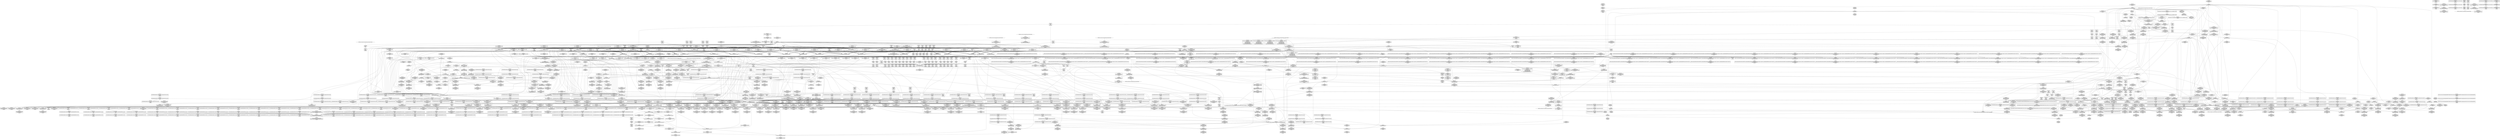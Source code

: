 digraph {
	"CONST[source:2(external),value:0(static)][purpose:{operation}][SrcIdx:4]"
	CE0x4b0e300 [shape=record,shape=Mrecord,label="{CE0x4b0e300|avc_has_perm:auditdata|Function::avc_has_perm&Arg::auditdata::|*SummSink*}"]
	CE0x4a8b070 [shape=record,shape=Mrecord,label="{CE0x4a8b070|selinux_socket_create:bb|*SummSink*}"]
	CE0x4b90e30 [shape=record,shape=Mrecord,label="{CE0x4b90e30|default_protocol_dgram:tmp6|security/selinux/hooks.c,1167|*SummSink*}"]
	CE0x4aa6830 [shape=record,shape=Mrecord,label="{CE0x4aa6830|selinux_socket_create:tmp24|security/selinux/hooks.c,3987|*SummSink*}"]
	CE0x4b07350 [shape=record,shape=Mrecord,label="{CE0x4b07350|default_protocol_stream:tmp2|security/selinux/hooks.c,1162|*SummSink*}"]
	CE0x4b53ce0 [shape=record,shape=Mrecord,label="{CE0x4b53ce0|i16_15|*Constant*}"]
	CE0x4aeaee0 [shape=record,shape=Mrecord,label="{CE0x4aeaee0|selinux_socket_create:call16|security/selinux/hooks.c,3995}"]
	CE0x4aea3c0 [shape=record,shape=Mrecord,label="{CE0x4aea3c0|selinux_socket_create:tmp35|security/selinux/hooks.c,3995}"]
	CE0x4ba64b0 [shape=record,shape=Mrecord,label="{CE0x4ba64b0|_call_void___llvm_gcov_indirect_counter_increment(i32*___llvm_gcov_global_state_pred344,_i64**_getelementptr_inbounds_(_100_x_i64*_,_100_x_i64*_*___llvm_gcda_edge_table343,_i64_0,_i64_16)),_!dbg_!27753|security/selinux/hooks.c,1227|*SummSource*}"]
	CE0x4afeac0 [shape=record,shape=Mrecord,label="{CE0x4afeac0|i32_9|*Constant*|*SummSource*}"]
	CE0x4acacf0 [shape=record,shape=Mrecord,label="{CE0x4acacf0|socket_type_to_security_class:sw.bb1|*SummSource*}"]
	CE0x4b11a40 [shape=record,shape=Mrecord,label="{CE0x4b11a40|_call_void_mcount()_#3|*SummSink*}"]
	CE0x4b08290 [shape=record,shape=Mrecord,label="{CE0x4b08290|socket_type_to_security_class:tmp5|security/selinux/hooks.c,1179|*SummSource*}"]
	CE0x4a8f440 [shape=record,shape=Mrecord,label="{CE0x4a8f440|selinux_socket_create:do.body|*SummSource*}"]
	CE0x4b19cb0 [shape=record,shape=Mrecord,label="{CE0x4b19cb0|socket_sockcreate_sid:tmp10|security/selinux/hooks.c,3958|*SummSink*}"]
	CE0x4b970c0 [shape=record,shape=Mrecord,label="{CE0x4b970c0|socket_type_to_security_class:tmp38|security/selinux/hooks.c,1214|*SummSink*}"]
	CE0x6796b60 [shape=record,shape=Mrecord,label="{CE0x6796b60|selinux_socket_create:tmp5|security/selinux/hooks.c,3982}"]
	CE0x4b22fa0 [shape=record,shape=Mrecord,label="{CE0x4b22fa0|_call_void___llvm_gcov_indirect_counter_increment(i32*___llvm_gcov_global_state_pred344,_i64**_getelementptr_inbounds_(_100_x_i64*_,_100_x_i64*_*___llvm_gcda_edge_table343,_i64_0,_i64_48)),_!dbg_!27731|security/selinux/hooks.c,1191|*SummSink*}"]
	CE0x4ba60d0 [shape=record,shape=Mrecord,label="{CE0x4ba60d0|socket_type_to_security_class:tmp49|security/selinux/hooks.c,1224|*SummSink*}"]
	CE0x4aaba80 [shape=record,shape=Mrecord,label="{CE0x4aaba80|0:_i32,_4:_i32,_8:_i32,_12:_i32,_20:_i32,_:_CMRE_0,4_|*MultipleSource*|security/selinux/hooks.c,3982|security/selinux/hooks.c,3982|security/selinux/hooks.c,3995|Function::socket_sockcreate_sid&Arg::tsec::}"]
	CE0x4b99d60 [shape=record,shape=Mrecord,label="{CE0x4b99d60|socket_type_to_security_class:tmp41|security/selinux/hooks.c,1216}"]
	CE0x4afdbd0 [shape=record,shape=Mrecord,label="{CE0x4afdbd0|i32_3|*Constant*}"]
	CE0x4b4a6e0 [shape=record,shape=Mrecord,label="{CE0x4b4a6e0|i64*_getelementptr_inbounds_(_57_x_i64_,_57_x_i64_*___llvm_gcov_ctr342,_i64_0,_i64_54)|*Constant*|*SummSource*}"]
	CE0x4b150d0 [shape=record,shape=Mrecord,label="{CE0x4b150d0|i64*_getelementptr_inbounds_(_57_x_i64_,_57_x_i64_*___llvm_gcov_ctr342,_i64_0,_i64_14)|*Constant*}"]
	CE0x4aa2360 [shape=record,shape=Mrecord,label="{CE0x4aa2360|selinux_socket_create:tmp2|*SummSource*}"]
	CE0x4b037e0 [shape=record,shape=Mrecord,label="{CE0x4b037e0|_call_void___llvm_gcov_indirect_counter_increment(i32*___llvm_gcov_global_state_pred344,_i64**_getelementptr_inbounds_(_100_x_i64*_,_100_x_i64*_*___llvm_gcda_edge_table343,_i64_0,_i64_64)),_!dbg_!27743|security/selinux/hooks.c,1206}"]
	CE0x4adaa90 [shape=record,shape=Mrecord,label="{CE0x4adaa90|default_protocol_dgram:tmp10|security/selinux/hooks.c,1167}"]
	CE0x4a9f390 [shape=record,shape=Mrecord,label="{CE0x4a9f390|selinux_socket_create:tmp16|security/selinux/hooks.c,3982|*SummSource*}"]
	CE0x4aa6720 [shape=record,shape=Mrecord,label="{CE0x4aa6720|selinux_socket_create:tmp24|security/selinux/hooks.c,3987|*SummSource*}"]
	CE0x4b13340 [shape=record,shape=Mrecord,label="{CE0x4b13340|i64*_getelementptr_inbounds_(_57_x_i64_,_57_x_i64_*___llvm_gcov_ctr342,_i64_0,_i64_49)|*Constant*|*SummSource*}"]
	CE0x4aba460 [shape=record,shape=Mrecord,label="{CE0x4aba460|selinux_socket_create:tmp21|security/selinux/hooks.c,3982|*SummSource*}"]
	CE0x4b55110 [shape=record,shape=Mrecord,label="{CE0x4b55110|socket_type_to_security_class:tmp59|security/selinux/hooks.c,1235}"]
	CE0x4a9db80 [shape=record,shape=Mrecord,label="{CE0x4a9db80|selinux_socket_create:tmp8|security/selinux/hooks.c,3982}"]
	CE0x4b09e70 [shape=record,shape=Mrecord,label="{CE0x4b09e70|socket_type_to_security_class:if.then8|*SummSource*}"]
	CE0x4abea70 [shape=record,shape=Mrecord,label="{CE0x4abea70|socket_type_to_security_class:sw.default22|*SummSink*}"]
	CE0x4ac75b0 [shape=record,shape=Mrecord,label="{CE0x4ac75b0|default_protocol_dgram:protocol|Function::default_protocol_dgram&Arg::protocol::}"]
	CE0x4ab6560 [shape=record,shape=Mrecord,label="{CE0x4ab6560|i64_3|*Constant*}"]
	CE0x4b0a340 [shape=record,shape=Mrecord,label="{CE0x4b0a340|i64*_getelementptr_inbounds_(_6_x_i64_,_6_x_i64_*___llvm_gcov_ctr347,_i64_0,_i64_5)|*Constant*|*SummSource*}"]
	CE0x4aeb840 [shape=record,shape=Mrecord,label="{CE0x4aeb840|i32_(i32,_i32,_i16,_i32,_%struct.common_audit_data*)*_bitcast_(i32_(i32,_i32,_i16,_i32,_%struct.common_audit_data.495*)*_avc_has_perm_to_i32_(i32,_i32,_i16,_i32,_%struct.common_audit_data*)*)|*Constant*|*SummSource*}"]
	CE0x4ac34d0 [shape=record,shape=Mrecord,label="{CE0x4ac34d0|i32_5|*Constant*}"]
	CE0x4b59710 [shape=record,shape=Mrecord,label="{CE0x4b59710|i64*_getelementptr_inbounds_(_57_x_i64_,_57_x_i64_*___llvm_gcov_ctr342,_i64_0,_i64_29)|*Constant*}"]
	CE0x4aecc40 [shape=record,shape=Mrecord,label="{CE0x4aecc40|avc_has_perm:tsid|Function::avc_has_perm&Arg::tsid::|*SummSource*}"]
	CE0x4ae3970 [shape=record,shape=Mrecord,label="{CE0x4ae3970|socket_type_to_security_class:tmp35|security/selinux/hooks.c,1210|*SummSink*}"]
	CE0x4b477a0 [shape=record,shape=Mrecord,label="{CE0x4b477a0|i64**_getelementptr_inbounds_(_100_x_i64*_,_100_x_i64*_*___llvm_gcda_edge_table343,_i64_0,_i64_20)|*Constant*|*SummSource*}"]
	CE0x4b16260 [shape=record,shape=Mrecord,label="{CE0x4b16260|socket_type_to_security_class:tmp16|security/selinux/hooks.c,1191}"]
	CE0x4ac6bf0 [shape=record,shape=Mrecord,label="{CE0x4ac6bf0|GLOBAL:default_protocol_dgram|*Constant*|*SummSource*}"]
	CE0x4ab35e0 [shape=record,shape=Mrecord,label="{CE0x4ab35e0|i8*_getelementptr_inbounds_(_25_x_i8_,_25_x_i8_*_.str3,_i32_0,_i32_0)|*Constant*}"]
	CE0x4b51e20 [shape=record,shape=Mrecord,label="{CE0x4b51e20|i16_38|*Constant*|*SummSource*}"]
	CE0x4a9eb30 [shape=record,shape=Mrecord,label="{CE0x4a9eb30|selinux_socket_create:tmp8|security/selinux/hooks.c,3982|*SummSource*}"]
	CE0x4b5aad0 [shape=record,shape=Mrecord,label="{CE0x4b5aad0|_call_void___llvm_gcov_indirect_counter_increment(i32*___llvm_gcov_global_state_pred344,_i64**_getelementptr_inbounds_(_100_x_i64*_,_100_x_i64*_*___llvm_gcda_edge_table343,_i64_0,_i64_12)),_!dbg_!27739|security/selinux/hooks.c,1202|*SummSink*}"]
	CE0x4adbb30 [shape=record,shape=Mrecord,label="{CE0x4adbb30|selinux_socket_create:call12|security/selinux/hooks.c,3991|*SummSource*}"]
	CE0x4ae73e0 [shape=record,shape=Mrecord,label="{CE0x4ae73e0|selinux_socket_create:tmp30|security/selinux/hooks.c,3992|*SummSource*}"]
	CE0x4a9c6b0 [shape=record,shape=Mrecord,label="{CE0x4a9c6b0|socket_type_to_security_class:entry|*SummSink*}"]
	CE0x4ab0b20 [shape=record,shape=Mrecord,label="{CE0x4ab0b20|COLLAPSED:_GIRE_selinux_xfrm_refcount_global_%struct.atomic_t_zeroinitializer,_align_4:_elem_0:default:}"]
	CE0x4ac0700 [shape=record,shape=Mrecord,label="{CE0x4ac0700|selinux_socket_create:tmp22|security/selinux/hooks.c,3987}"]
	CE0x4b093d0 [shape=record,shape=Mrecord,label="{CE0x4b093d0|__llvm_gcov_indirect_counter_increment:entry|*SummSink*}"]
	CE0x4b02760 [shape=record,shape=Mrecord,label="{CE0x4b02760|i64*_getelementptr_inbounds_(_57_x_i64_,_57_x_i64_*___llvm_gcov_ctr342,_i64_0,_i64_41)|*Constant*}"]
	CE0x4ae8e70 [shape=record,shape=Mrecord,label="{CE0x4ae8e70|selinux_socket_create:tmp33|security/selinux/hooks.c,3993|*SummSink*}"]
	CE0x4b29bb0 [shape=record,shape=Mrecord,label="{CE0x4b29bb0|i64**_getelementptr_inbounds_(_100_x_i64*_,_100_x_i64*_*___llvm_gcda_edge_table343,_i64_0,_i64_44)|*Constant*|*SummSink*}"]
	CE0x4b2e000 [shape=record,shape=Mrecord,label="{CE0x4b2e000|socket_type_to_security_class:sw.bb13|*SummSource*}"]
	CE0x4b12410 [shape=record,shape=Mrecord,label="{CE0x4b12410|i64*_getelementptr_inbounds_(_57_x_i64_,_57_x_i64_*___llvm_gcov_ctr342,_i64_0,_i64_15)|*Constant*|*SummSource*}"]
	CE0x4b3cf30 [shape=record,shape=Mrecord,label="{CE0x4b3cf30|socket_sockcreate_sid:tmp10|security/selinux/hooks.c,3958}"]
	CE0x4b946e0 [shape=record,shape=Mrecord,label="{CE0x4b946e0|socket_type_to_security_class:tmp37|security/selinux/hooks.c,1212}"]
	CE0x4b09a00 [shape=record,shape=Mrecord,label="{CE0x4b09a00|i64**_getelementptr_inbounds_(_100_x_i64*_,_100_x_i64*_*___llvm_gcda_edge_table343,_i64_0,_i64_4)|*Constant*}"]
	CE0x4bd8900 [shape=record,shape=Mrecord,label="{CE0x4bd8900|default_protocol_dgram:lor.rhs|*SummSink*}"]
	CE0x4ac16f0 [shape=record,shape=Mrecord,label="{CE0x4ac16f0|i32_0|*Constant*|*SummSink*}"]
	CE0x4abc860 [shape=record,shape=Mrecord,label="{CE0x4abc860|selinux_socket_create:tmp17|security/selinux/hooks.c,3982|*SummSource*}"]
	CE0x4b25a20 [shape=record,shape=Mrecord,label="{CE0x4b25a20|i32_6|*Constant*}"]
	CE0x4ab9220 [shape=record,shape=Mrecord,label="{CE0x4ab9220|i32_22|*Constant*|*SummSource*}"]
	CE0x4b57020 [shape=record,shape=Mrecord,label="{CE0x4b57020|i64**_getelementptr_inbounds_(_100_x_i64*_,_100_x_i64*_*___llvm_gcda_edge_table343,_i64_0,_i64_52)|*Constant*}"]
	CE0x4ab0d20 [shape=record,shape=Mrecord,label="{CE0x4ab0d20|i32_3982|*Constant*|*SummSink*}"]
	CE0x4b2f050 [shape=record,shape=Mrecord,label="{CE0x4b2f050|socket_type_to_security_class:if.else9|*SummSink*}"]
	CE0x4b52e10 [shape=record,shape=Mrecord,label="{CE0x4b52e10|i16_31|*Constant*|*SummSource*}"]
	CE0x4b25560 [shape=record,shape=Mrecord,label="{CE0x4b25560|i64*_getelementptr_inbounds_(_2_x_i64_,_2_x_i64_*___llvm_gcov_ctr98,_i64_0,_i64_0)|*Constant*|*SummSink*}"]
	CE0x4b429c0 [shape=record,shape=Mrecord,label="{CE0x4b429c0|socket_sockcreate_sid:sid2|security/selinux/hooks.c,3958}"]
	CE0x4add800 [shape=record,shape=Mrecord,label="{CE0x4add800|i64**_getelementptr_inbounds_(_100_x_i64*_,_100_x_i64*_*___llvm_gcda_edge_table343,_i64_0,_i64_64)|*Constant*|*SummSource*}"]
	CE0x5f14a20 [shape=record,shape=Mrecord,label="{CE0x5f14a20|i64*_getelementptr_inbounds_(_18_x_i64_,_18_x_i64_*___llvm_gcov_ctr341,_i64_0,_i64_0)|*Constant*|*SummSink*}"]
	CE0x4b50ab0 [shape=record,shape=Mrecord,label="{CE0x4b50ab0|i16_14|*Constant*|*SummSink*}"]
	CE0x4a9ba70 [shape=record,shape=Mrecord,label="{CE0x4a9ba70|selinux_socket_create:tmp5|security/selinux/hooks.c,3982|*SummSink*}"]
	CE0x4b16440 [shape=record,shape=Mrecord,label="{CE0x4b16440|socket_type_to_security_class:tmp16|security/selinux/hooks.c,1191|*SummSink*}"]
	CE0x4b88b40 [shape=record,shape=Mrecord,label="{CE0x4b88b40|default_protocol_stream:tmp|*SummSource*}"]
	CE0x4a99d10 [shape=record,shape=Mrecord,label="{CE0x4a99d10|_ret_%struct.task_struct*_%tmp4,_!dbg_!27714|./arch/x86/include/asm/current.h,14|*SummSource*}"]
	CE0x4aed750 [shape=record,shape=Mrecord,label="{CE0x4aed750|avc_has_perm:requested|Function::avc_has_perm&Arg::requested::|*SummSink*}"]
	CE0x4aec8e0 [shape=record,shape=Mrecord,label="{CE0x4aec8e0|avc_has_perm:ssid|Function::avc_has_perm&Arg::ssid::|*SummSource*}"]
	CE0x4b59a30 [shape=record,shape=Mrecord,label="{CE0x4b59a30|i64*_getelementptr_inbounds_(_57_x_i64_,_57_x_i64_*___llvm_gcov_ctr342,_i64_0,_i64_29)|*Constant*|*SummSource*}"]
	CE0x4b2e2d0 [shape=record,shape=Mrecord,label="{CE0x4b2e2d0|default_protocol_dgram:tmp2|security/selinux/hooks.c,1167}"]
	CE0x4aa81f0 [shape=record,shape=Mrecord,label="{CE0x4aa81f0|i64_2|*Constant*|*SummSource*}"]
	CE0x4ac35f0 [shape=record,shape=Mrecord,label="{CE0x4ac35f0|i32_5|*Constant*|*SummSource*}"]
	CE0x4b36cd0 [shape=record,shape=Mrecord,label="{CE0x4b36cd0|i64*_getelementptr_inbounds_(_57_x_i64_,_57_x_i64_*___llvm_gcov_ctr342,_i64_0,_i64_0)|*Constant*|*SummSource*}"]
	CE0x4b1ba80 [shape=record,shape=Mrecord,label="{CE0x4b1ba80|i64**_getelementptr_inbounds_(_100_x_i64*_,_100_x_i64*_*___llvm_gcda_edge_table343,_i64_0,_i64_0)|*Constant*}"]
	CE0x4a99ae0 [shape=record,shape=Mrecord,label="{CE0x4a99ae0|socket_type_to_security_class:sw.bb23}"]
	CE0x4b93a40 [shape=record,shape=Mrecord,label="{CE0x4b93a40|i64**_getelementptr_inbounds_(_100_x_i64*_,_100_x_i64*_*___llvm_gcda_edge_table343,_i64_0,_i64_76)|*Constant*}"]
	CE0x4b4ffe0 [shape=record,shape=Mrecord,label="{CE0x4b4ffe0|socket_type_to_security_class:tmp57|security/selinux/hooks.c,1234|*SummSource*}"]
	CE0x4a80ca0 [shape=record,shape=Mrecord,label="{CE0x4a80ca0|selinux_socket_create:if.end|*SummSource*}"]
	CE0x4b0f790 [shape=record,shape=Mrecord,label="{CE0x4b0f790|i64*_getelementptr_inbounds_(_18_x_i64_,_18_x_i64_*___llvm_gcov_ctr341,_i64_0,_i64_17)|*Constant*|*SummSource*}"]
	CE0x4acaf10 [shape=record,shape=Mrecord,label="{CE0x4acaf10|get_current:tmp2|*SummSource*}"]
	CE0x4b9c080 [shape=record,shape=Mrecord,label="{CE0x4b9c080|i64**_getelementptr_inbounds_(_100_x_i64*_,_100_x_i64*_*___llvm_gcda_edge_table343,_i64_0,_i64_88)|*Constant*|*SummSink*}"]
	CE0x4aac310 [shape=record,shape=Mrecord,label="{CE0x4aac310|0:_i32,_4:_i32,_8:_i32,_12:_i32,_20:_i32,_:_CMRE_8,12_|*MultipleSource*|security/selinux/hooks.c,3982|security/selinux/hooks.c,3982|security/selinux/hooks.c,3995|Function::socket_sockcreate_sid&Arg::tsec::}"]
	CE0x4a9e340 [shape=record,shape=Mrecord,label="{CE0x4a9e340|socket_sockcreate_sid:call|security/selinux/hooks.c,3958}"]
	CE0x4aac6b0 [shape=record,shape=Mrecord,label="{CE0x4aac6b0|socket_type_to_security_class:tmp21|security/selinux/hooks.c,1192|*SummSink*}"]
	CE0x5fc36f0 [shape=record,shape=Mrecord,label="{CE0x5fc36f0|_call_void_lockdep_rcu_suspicious(i8*_getelementptr_inbounds_(_25_x_i8_,_25_x_i8_*_.str3,_i32_0,_i32_0),_i32_3982,_i8*_getelementptr_inbounds_(_45_x_i8_,_45_x_i8_*_.str12,_i32_0,_i32_0))_#10,_!dbg_!27732|security/selinux/hooks.c,3982|*SummSink*}"]
	CE0x4ba71a0 [shape=record,shape=Mrecord,label="{CE0x4ba71a0|socket_type_to_security_class:tmp50|security/selinux/hooks.c,1227}"]
	CE0x4b8de10 [shape=record,shape=Mrecord,label="{CE0x4b8de10|i64*_getelementptr_inbounds_(_5_x_i64_,_5_x_i64_*___llvm_gcov_ctr345,_i64_0,_i64_0)|*Constant*}"]
	CE0x4b156a0 [shape=record,shape=Mrecord,label="{CE0x4b156a0|socket_type_to_security_class:tobool7|security/selinux/hooks.c,1191}"]
	CE0x4b85d20 [shape=record,shape=Mrecord,label="{CE0x4b85d20|default_protocol_stream:tmp6|security/selinux/hooks.c,1162|*SummSource*}"]
	CE0x4adfec0 [shape=record,shape=Mrecord,label="{CE0x4adfec0|i64**_getelementptr_inbounds_(_100_x_i64*_,_100_x_i64*_*___llvm_gcda_edge_table343,_i64_0,_i64_68)|*Constant*}"]
	CE0x4b41790 [shape=record,shape=Mrecord,label="{CE0x4b41790|socket_sockcreate_sid:sid|security/selinux/hooks.c,3958|*SummSource*}"]
	CE0x4b00100 [shape=record,shape=Mrecord,label="{CE0x4b00100|i32_7|*Constant*|*SummSink*}"]
	CE0x4b2ded0 [shape=record,shape=Mrecord,label="{CE0x4b2ded0|socket_type_to_security_class:sw.bb13}"]
	CE0x4b9edc0 [shape=record,shape=Mrecord,label="{CE0x4b9edc0|_call_void___llvm_gcov_indirect_counter_increment(i32*___llvm_gcov_global_state_pred344,_i64**_getelementptr_inbounds_(_100_x_i64*_,_100_x_i64*_*___llvm_gcda_edge_table343,_i64_0,_i64_96)),_!dbg_!27751|security/selinux/hooks.c,1222}"]
	CE0x4ab1d70 [shape=record,shape=Mrecord,label="{CE0x4ab1d70|selinux_socket_create:tobool8|security/selinux/hooks.c,3987|*SummSink*}"]
	CE0x4b1b3a0 [shape=record,shape=Mrecord,label="{CE0x4b1b3a0|socket_type_to_security_class:tmp56|security/selinux/hooks.c,1234}"]
	CE0x4b513c0 [shape=record,shape=Mrecord,label="{CE0x4b513c0|i16_37|*Constant*}"]
	CE0x4b4a3c0 [shape=record,shape=Mrecord,label="{CE0x4b4a3c0|i64*_getelementptr_inbounds_(_57_x_i64_,_57_x_i64_*___llvm_gcov_ctr342,_i64_0,_i64_54)|*Constant*}"]
	CE0x4ab3f50 [shape=record,shape=Mrecord,label="{CE0x4ab3f50|selinux_socket_create:tmp27|security/selinux/hooks.c,3988|*SummSource*}"]
	CE0x4a98800 [shape=record,shape=Mrecord,label="{CE0x4a98800|selinux_socket_create:tmp10|security/selinux/hooks.c,3982|*SummSource*}"]
	CE0x4b2c300 [shape=record,shape=Mrecord,label="{CE0x4b2c300|socket_type_to_security_class:sw.bb4|*SummSink*}"]
	"CONST[source:0(mediator),value:2(dynamic)][purpose:{object}][SnkIdx:2]"
	CE0x4b0d100 [shape=record,shape=Mrecord,label="{CE0x4b0d100|_call_void___llvm_gcov_indirect_counter_increment(i32*___llvm_gcov_global_state_pred344,_i64**_getelementptr_inbounds_(_100_x_i64*_,_100_x_i64*_*___llvm_gcda_edge_table343,_i64_0,_i64_52)),_!dbg_!27737|security/selinux/hooks.c,1196|*SummSource*}"]
	CE0x4b355a0 [shape=record,shape=Mrecord,label="{CE0x4b355a0|socket_sockcreate_sid:sockcreate_sid1|security/selinux/hooks.c,3954|*SummSink*}"]
	CE0x4b51490 [shape=record,shape=Mrecord,label="{CE0x4b51490|i16_37|*Constant*|*SummSource*}"]
	CE0x4adec70 [shape=record,shape=Mrecord,label="{CE0x4adec70|_call_void___llvm_gcov_indirect_counter_increment(i32*___llvm_gcov_global_state_pred344,_i64**_getelementptr_inbounds_(_100_x_i64*_,_100_x_i64*_*___llvm_gcda_edge_table343,_i64_0,_i64_68)),_!dbg_!27744|security/selinux/hooks.c,1208|*SummSink*}"]
	CE0x4b97220 [shape=record,shape=Mrecord,label="{CE0x4b97220|socket_type_to_security_class:tmp39|security/selinux/hooks.c,1214}"]
	CE0x4abcc50 [shape=record,shape=Mrecord,label="{CE0x4abcc50|get_current:entry}"]
	CE0x4b39140 [shape=record,shape=Mrecord,label="{CE0x4b39140|__llvm_gcov_indirect_counter_increment:counter}"]
	CE0x4b26140 [shape=record,shape=Mrecord,label="{CE0x4b26140|i64**_getelementptr_inbounds_(_100_x_i64*_,_100_x_i64*_*___llvm_gcda_edge_table343,_i64_0,_i64_8)|*Constant*}"]
	CE0x4adbf80 [shape=record,shape=Mrecord,label="{CE0x4adbf80|GLOBAL:socket_sockcreate_sid|*Constant*|*SummSink*}"]
	CE0x4aadb50 [shape=record,shape=Mrecord,label="{CE0x4aadb50|_call_void___llvm_gcov_indirect_counter_increment(i32*___llvm_gcov_global_state_pred344,_i64**_getelementptr_inbounds_(_100_x_i64*_,_100_x_i64*_*___llvm_gcda_edge_table343,_i64_0,_i64_28)),_!dbg_!27721|security/selinux/hooks.c,1181|*SummSink*}"]
	CE0x4b353f0 [shape=record,shape=Mrecord,label="{CE0x4b353f0|socket_type_to_security_class:sw.epilog}"]
	CE0x4aa21f0 [shape=record,shape=Mrecord,label="{CE0x4aa21f0|selinux_socket_create:tmp18|security/selinux/hooks.c,3982|*SummSink*}"]
	CE0x4a8af30 [shape=record,shape=Mrecord,label="{CE0x4a8af30|selinux_socket_create:tmp}"]
	CE0x4a816f0 [shape=record,shape=Mrecord,label="{CE0x4a816f0|selinux_socket_create:land.lhs.true}"]
	CE0x6970a00 [shape=record,shape=Mrecord,label="{CE0x6970a00|selinux_socket_create:tmp5|security/selinux/hooks.c,3982|*SummSource*}"]
	CE0x4adc5e0 [shape=record,shape=Mrecord,label="{CE0x4adc5e0|socket_sockcreate_sid:secclass|Function::socket_sockcreate_sid&Arg::secclass::}"]
	CE0x4b2d680 [shape=record,shape=Mrecord,label="{CE0x4b2d680|socket_type_to_security_class:if.else}"]
	CE0x4ac6980 [shape=record,shape=Mrecord,label="{CE0x4ac6980|i64**_getelementptr_inbounds_(_100_x_i64*_,_100_x_i64*_*___llvm_gcda_edge_table343,_i64_0,_i64_48)|*Constant*|*SummSink*}"]
	CE0x4ab3810 [shape=record,shape=Mrecord,label="{CE0x4ab3810|selinux_socket_create:tmp12|security/selinux/hooks.c,3982|*SummSource*}"]
	CE0x4b13e40 [shape=record,shape=Mrecord,label="{CE0x4b13e40|socket_type_to_security_class:tmp45|security/selinux/hooks.c,1220|*SummSink*}"]
	CE0x4b224e0 [shape=record,shape=Mrecord,label="{CE0x4b224e0|socket_type_to_security_class:tmp15|security/selinux/hooks.c,1189}"]
	CE0x4ae6070 [shape=record,shape=Mrecord,label="{CE0x4ae6070|default_protocol_dgram:tmp4|security/selinux/hooks.c,1167|*SummSource*}"]
	CE0x4b998d0 [shape=record,shape=Mrecord,label="{CE0x4b998d0|i64*_getelementptr_inbounds_(_57_x_i64_,_57_x_i64_*___llvm_gcov_ctr342,_i64_0,_i64_47)|*Constant*|*SummSource*}"]
	CE0x4b3e1f0 [shape=record,shape=Mrecord,label="{CE0x4b3e1f0|socket_sockcreate_sid:tmp5|security/selinux/hooks.c,3953|*SummSource*}"]
	CE0x4b13600 [shape=record,shape=Mrecord,label="{CE0x4b13600|i64*_getelementptr_inbounds_(_57_x_i64_,_57_x_i64_*___llvm_gcov_ctr342,_i64_0,_i64_49)|*Constant*|*SummSink*}"]
	CE0x4ab4720 [shape=record,shape=Mrecord,label="{CE0x4ab4720|selinux_socket_create:call11|security/selinux/hooks.c,3990}"]
	CE0x4aeca40 [shape=record,shape=Mrecord,label="{CE0x4aeca40|avc_has_perm:tsid|Function::avc_has_perm&Arg::tsid::}"]
	CE0x4ab0b90 [shape=record,shape=Mrecord,label="{CE0x4ab0b90|i32_3982|*Constant*|*SummSource*}"]
	CE0x4aaac70 [shape=record,shape=Mrecord,label="{CE0x4aaac70|selinux_socket_create:tmp13|security/selinux/hooks.c,3982}"]
	CE0x4b37fa0 [shape=record,shape=Mrecord,label="{CE0x4b37fa0|__llvm_gcov_indirect_counter_increment:counter|*SummSink*}"]
	CE0x4b29110 [shape=record,shape=Mrecord,label="{CE0x4b29110|socket_type_to_security_class:call|security/selinux/hooks.c,1186}"]
	CE0x4b3f460 [shape=record,shape=Mrecord,label="{CE0x4b3f460|__llvm_gcov_indirect_counter_increment:tmp6|*SummSource*}"]
	CE0x4b06ea0 [shape=record,shape=Mrecord,label="{CE0x4b06ea0|i64*_getelementptr_inbounds_(_57_x_i64_,_57_x_i64_*___llvm_gcov_ctr342,_i64_0,_i64_13)|*Constant*}"]
	CE0x4b39bc0 [shape=record,shape=Mrecord,label="{CE0x4b39bc0|i64_20|*Constant*|*SummSink*}"]
	CE0x4b588c0 [shape=record,shape=Mrecord,label="{CE0x4b588c0|_call_void___llvm_gcov_indirect_counter_increment(i32*___llvm_gcov_global_state_pred344,_i64**_getelementptr_inbounds_(_100_x_i64*_,_100_x_i64*_*___llvm_gcda_edge_table343,_i64_0,_i64_40)),_!dbg_!27738|security/selinux/hooks.c,1198|*SummSink*}"]
	CE0x4ac7870 [shape=record,shape=Mrecord,label="{CE0x4ac7870|default_protocol_dgram:protocol|Function::default_protocol_dgram&Arg::protocol::|*SummSink*}"]
	CE0x4aeb0e0 [shape=record,shape=Mrecord,label="{CE0x4aeb0e0|selinux_socket_create:tmp37|security/selinux/hooks.c,3995|*SummSink*}"]
	CE0x4b3ef10 [shape=record,shape=Mrecord,label="{CE0x4b3ef10|default_protocol_stream:lor.rhs}"]
	CE0x4b0c090 [shape=record,shape=Mrecord,label="{CE0x4b0c090|i64*_getelementptr_inbounds_(_57_x_i64_,_57_x_i64_*___llvm_gcov_ctr342,_i64_0,_i64_27)|*Constant*|*SummSink*}"]
	CE0x4b42560 [shape=record,shape=Mrecord,label="{CE0x4b42560|__llvm_gcov_indirect_counter_increment:pred}"]
	CE0x4b02e20 [shape=record,shape=Mrecord,label="{CE0x4b02e20|socket_type_to_security_class:tmp29|security/selinux/hooks.c,1204}"]
	CE0x4aba570 [shape=record,shape=Mrecord,label="{CE0x4aba570|selinux_socket_create:tmp21|security/selinux/hooks.c,3982|*SummSink*}"]
	CE0x42ee120 [shape=record,shape=Mrecord,label="{CE0x42ee120|i64_0|*Constant*|*SummSource*}"]
	CE0x4b146b0 [shape=record,shape=Mrecord,label="{CE0x4b146b0|socket_type_to_security_class:tmp4|security/selinux/hooks.c,1179}"]
	CE0x4b26a40 [shape=record,shape=Mrecord,label="{CE0x4b26a40|socket_type_to_security_class:tmp12|security/selinux/hooks.c,1187}"]
	CE0x4b53680 [shape=record,shape=Mrecord,label="{CE0x4b53680|i16_44|*Constant*}"]
	CE0x4adc6c0 [shape=record,shape=Mrecord,label="{CE0x4adc6c0|socket_sockcreate_sid:secclass|Function::socket_sockcreate_sid&Arg::secclass::|*SummSource*}"]
	CE0x4aa2440 [shape=record,shape=Mrecord,label="{CE0x4aa2440|selinux_socket_create:tmp3}"]
	CE0x4aa0600 [shape=record,shape=Mrecord,label="{CE0x4aa0600|selinux_socket_create:tmp3|*SummSource*}"]
	CE0x4ac96e0 [shape=record,shape=Mrecord,label="{CE0x4ac96e0|_ret_i32_%lor.ext,_!dbg_!27720|security/selinux/hooks.c,1162}"]
	CE0x4b40de0 [shape=record,shape=Mrecord,label="{CE0x4b40de0|default_protocol_stream:tmp4|security/selinux/hooks.c,1162|*SummSource*}"]
	CE0x4aff450 [shape=record,shape=Mrecord,label="{CE0x4aff450|i32_14|*Constant*}"]
	CE0x4bd8d30 [shape=record,shape=Mrecord,label="{CE0x4bd8d30|i64*_getelementptr_inbounds_(_5_x_i64_,_5_x_i64_*___llvm_gcov_ctr346,_i64_0,_i64_0)|*Constant*|*SummSink*}"]
	CE0x4b86310 [shape=record,shape=Mrecord,label="{CE0x4b86310|default_protocol_stream:tmp7|security/selinux/hooks.c,1162|*SummSink*}"]
	CE0x4ad92f0 [shape=record,shape=Mrecord,label="{CE0x4ad92f0|_ret_i16_%retval.0,_!dbg_!27757|security/selinux/hooks.c,1235|*SummSource*}"]
	CE0x4ba34d0 [shape=record,shape=Mrecord,label="{CE0x4ba34d0|socket_type_to_security_class:tmp47|security/selinux/hooks.c,1222|*SummSource*}"]
	CE0x4aa9e80 [shape=record,shape=Mrecord,label="{CE0x4aa9e80|socket_type_to_security_class:bb|*SummSource*}"]
	CE0x4a9d760 [shape=record,shape=Mrecord,label="{CE0x4a9d760|selinux_socket_create:tmp10|security/selinux/hooks.c,3982}"]
	CE0x4b9d280 [shape=record,shape=Mrecord,label="{CE0x4b9d280|_call_void___llvm_gcov_indirect_counter_increment(i32*___llvm_gcov_global_state_pred344,_i64**_getelementptr_inbounds_(_100_x_i64*_,_100_x_i64*_*___llvm_gcda_edge_table343,_i64_0,_i64_92)),_!dbg_!27750|security/selinux/hooks.c,1220}"]
	CE0x4a99eb0 [shape=record,shape=Mrecord,label="{CE0x4a99eb0|_ret_%struct.task_struct*_%tmp4,_!dbg_!27714|./arch/x86/include/asm/current.h,14}"]
	CE0x4b246e0 [shape=record,shape=Mrecord,label="{CE0x4b246e0|i64*_getelementptr_inbounds_(_57_x_i64_,_57_x_i64_*___llvm_gcov_ctr342,_i64_0,_i64_26)|*Constant*}"]
	CE0x4aaee20 [shape=record,shape=Mrecord,label="{CE0x4aaee20|socket_type_to_security_class:type|Function::socket_type_to_security_class&Arg::type::|*SummSink*}"]
	CE0x4b2edf0 [shape=record,shape=Mrecord,label="{CE0x4b2edf0|socket_type_to_security_class:if.else9}"]
	CE0x4b02680 [shape=record,shape=Mrecord,label="{CE0x4b02680|i64**_getelementptr_inbounds_(_100_x_i64*_,_100_x_i64*_*___llvm_gcda_edge_table343,_i64_0,_i64_60)|*Constant*|*SummSource*}"]
	CE0x4b2e340 [shape=record,shape=Mrecord,label="{CE0x4b2e340|default_protocol_dgram:tmp2|security/selinux/hooks.c,1167|*SummSource*}"]
	CE0x4b96a00 [shape=record,shape=Mrecord,label="{CE0x4b96a00|i64**_getelementptr_inbounds_(_100_x_i64*_,_100_x_i64*_*___llvm_gcda_edge_table343,_i64_0,_i64_80)|*Constant*|*SummSink*}"]
	CE0x4a810f0 [shape=record,shape=Mrecord,label="{CE0x4a810f0|i32_1|*Constant*}"]
	CE0x4abfae0 [shape=record,shape=Mrecord,label="{CE0x4abfae0|socket_type_to_security_class:sw.bb10|*SummSource*}"]
	CE0x4b07fb0 [shape=record,shape=Mrecord,label="{CE0x4b07fb0|i64*_getelementptr_inbounds_(_57_x_i64_,_57_x_i64_*___llvm_gcov_ctr342,_i64_0,_i64_14)|*Constant*|*SummSink*}"]
	CE0x4b576d0 [shape=record,shape=Mrecord,label="{CE0x4b576d0|socket_type_to_security_class:tmp24|security/selinux/hooks.c,1196|*SummSource*}"]
	CE0x4b59ec0 [shape=record,shape=Mrecord,label="{CE0x4b59ec0|socket_type_to_security_class:tmp27|security/selinux/hooks.c,1198}"]
	CE0x4b3f5d0 [shape=record,shape=Mrecord,label="{CE0x4b3f5d0|default_protocol_stream:lor.end|*SummSource*}"]
	CE0x4b54010 [shape=record,shape=Mrecord,label="{CE0x4b54010|i16_34|*Constant*}"]
	CE0x4a8bf40 [shape=record,shape=Mrecord,label="{CE0x4a8bf40|selinux_socket_create:call|security/selinux/hooks.c,3982|*SummSink*}"]
	CE0x4b1c030 [shape=record,shape=Mrecord,label="{CE0x4b1c030|i64**_getelementptr_inbounds_(_100_x_i64*_,_100_x_i64*_*___llvm_gcda_edge_table343,_i64_0,_i64_0)|*Constant*|*SummSink*}"]
	CE0x4aafe10 [shape=record,shape=Mrecord,label="{CE0x4aafe10|selinux_socket_create:if.end}"]
	CE0x4ae04f0 [shape=record,shape=Mrecord,label="{CE0x4ae04f0|socket_type_to_security_class:tmp32|security/selinux/hooks.c,1208|*SummSource*}"]
	CE0x4aa1540 [shape=record,shape=Mrecord,label="{CE0x4aa1540|i64*_getelementptr_inbounds_(_18_x_i64_,_18_x_i64_*___llvm_gcov_ctr341,_i64_0,_i64_9)|*Constant*}"]
	CE0x4b410a0 [shape=record,shape=Mrecord,label="{CE0x4b410a0|default_protocol_stream:lor.end}"]
	CE0x4adea40 [shape=record,shape=Mrecord,label="{CE0x4adea40|_call_void___llvm_gcov_indirect_counter_increment(i32*___llvm_gcov_global_state_pred344,_i64**_getelementptr_inbounds_(_100_x_i64*_,_100_x_i64*_*___llvm_gcda_edge_table343,_i64_0,_i64_68)),_!dbg_!27744|security/selinux/hooks.c,1208}"]
	CE0x4b574d0 [shape=record,shape=Mrecord,label="{CE0x4b574d0|i64**_getelementptr_inbounds_(_100_x_i64*_,_100_x_i64*_*___llvm_gcda_edge_table343,_i64_0,_i64_52)|*Constant*|*SummSink*}"]
	CE0x4b36690 [shape=record,shape=Mrecord,label="{CE0x4b36690|socket_sockcreate_sid:tmp8|security/selinux/hooks.c,3954}"]
	CE0x4b0bed0 [shape=record,shape=Mrecord,label="{CE0x4b0bed0|__llvm_gcov_indirect_counter_increment:pred|*SummSink*}"]
	CE0x4b55240 [shape=record,shape=Mrecord,label="{CE0x4b55240|i64*_getelementptr_inbounds_(_57_x_i64_,_57_x_i64_*___llvm_gcov_ctr342,_i64_0,_i64_56)|*Constant*|*SummSink*}"]
	CE0x4b12280 [shape=record,shape=Mrecord,label="{CE0x4b12280|socket_type_to_security_class:tmp6|security/selinux/hooks.c,1181|*SummSource*}"]
	CE0x4b26670 [shape=record,shape=Mrecord,label="{CE0x4b26670|i64**_getelementptr_inbounds_(_100_x_i64*_,_100_x_i64*_*___llvm_gcda_edge_table343,_i64_0,_i64_8)|*Constant*|*SummSink*}"]
	CE0x4a9bd60 [shape=record,shape=Mrecord,label="{CE0x4a9bd60|GLOBAL:socket_type_to_security_class|*Constant*}"]
	CE0x4ac5f60 [shape=record,shape=Mrecord,label="{CE0x4ac5f60|_call_void___llvm_gcov_indirect_counter_increment(i32*___llvm_gcov_global_state_pred344,_i64**_getelementptr_inbounds_(_100_x_i64*_,_100_x_i64*_*___llvm_gcda_edge_table343,_i64_0,_i64_4)),_!dbg_!27715|security/selinux/hooks.c,1174|*SummSink*}"]
	CE0x4a8ce10 [shape=record,shape=Mrecord,label="{CE0x4a8ce10|COLLAPSED:_GCMRE___llvm_gcov_ctr341_internal_global_18_x_i64_zeroinitializer:_elem_0:default:}"]
	CE0x4b93e50 [shape=record,shape=Mrecord,label="{CE0x4b93e50|i64**_getelementptr_inbounds_(_100_x_i64*_,_100_x_i64*_*___llvm_gcda_edge_table343,_i64_0,_i64_76)|*Constant*|*SummSource*}"]
	CE0x4b53020 [shape=record,shape=Mrecord,label="{CE0x4b53020|i16_17|*Constant*}"]
	CE0x4b36ad0 [shape=record,shape=Mrecord,label="{CE0x4b36ad0|socket_type_to_security_class:sw.bb25|*SummSink*}"]
	CE0x4ae6650 [shape=record,shape=Mrecord,label="{CE0x4ae6650|i32_0|*Constant*}"]
	CE0x4ae0940 [shape=record,shape=Mrecord,label="{CE0x4ae0940|i64*_getelementptr_inbounds_(_57_x_i64_,_57_x_i64_*___llvm_gcov_ctr342,_i64_0,_i64_43)|*Constant*|*SummSink*}"]
	CE0x4aa6d30 [shape=record,shape=Mrecord,label="{CE0x4aa6d30|selinux_socket_create:tmp25|security/selinux/hooks.c,3987|*SummSink*}"]
	CE0x4abd860 [shape=record,shape=Mrecord,label="{CE0x4abd860|socket_type_to_security_class:return|*SummSink*}"]
	CE0x4b12010 [shape=record,shape=Mrecord,label="{CE0x4b12010|i64**_getelementptr_inbounds_(_100_x_i64*_,_100_x_i64*_*___llvm_gcda_edge_table343,_i64_0,_i64_28)|*Constant*|*SummSource*}"]
	CE0x4b15410 [shape=record,shape=Mrecord,label="{CE0x4b15410|socket_type_to_security_class:sw.default|*SummSink*}"]
	CE0x4b33be0 [shape=record,shape=Mrecord,label="{CE0x4b33be0|socket_sockcreate_sid:bb|*SummSink*}"]
	CE0x4ab78c0 [shape=record,shape=Mrecord,label="{CE0x4ab78c0|0:_i32,_4:_i32,_8:_i32,_12:_i32,_20:_i32,_:_CMRE_16,20_|*MultipleSource*|security/selinux/hooks.c,3982|security/selinux/hooks.c,3982|security/selinux/hooks.c,3995|Function::socket_sockcreate_sid&Arg::tsec::}"]
	CE0x4b06ac0 [shape=record,shape=Mrecord,label="{CE0x4b06ac0|i64**_getelementptr_inbounds_(_100_x_i64*_,_100_x_i64*_*___llvm_gcda_edge_table343,_i64_0,_i64_32)|*Constant*}"]
	CE0x4b54340 [shape=record,shape=Mrecord,label="{CE0x4b54340|i16_16|*Constant*}"]
	CE0x4ab7930 [shape=record,shape=Mrecord,label="{CE0x4ab7930|0:_i32,_4:_i32,_8:_i32,_12:_i32,_20:_i32,_:_CMRE_20,24_|*MultipleSource*|security/selinux/hooks.c,3982|security/selinux/hooks.c,3982|security/selinux/hooks.c,3995|Function::socket_sockcreate_sid&Arg::tsec::}"]
	CE0x4ac33d0 [shape=record,shape=Mrecord,label="{CE0x4ac33d0|i32_15|*Constant*|*SummSink*}"]
	CE0x4b026f0 [shape=record,shape=Mrecord,label="{CE0x4b026f0|i64**_getelementptr_inbounds_(_100_x_i64*_,_100_x_i64*_*___llvm_gcda_edge_table343,_i64_0,_i64_60)|*Constant*|*SummSink*}"]
	CE0x4b15060 [shape=record,shape=Mrecord,label="{CE0x4b15060|i64**_getelementptr_inbounds_(_100_x_i64*_,_100_x_i64*_*___llvm_gcda_edge_table343,_i64_0,_i64_36)|*Constant*|*SummSink*}"]
	CE0x4ac0260 [shape=record,shape=Mrecord,label="{CE0x4ac0260|socket_type_to_security_class:sw.bb15|*SummSink*}"]
	CE0x4b40eb0 [shape=record,shape=Mrecord,label="{CE0x4b40eb0|default_protocol_stream:tmp4|security/selinux/hooks.c,1162|*SummSink*}"]
	CE0x4b23ac0 [shape=record,shape=Mrecord,label="{CE0x4b23ac0|socket_type_to_security_class:tmp18|security/selinux/hooks.c,1191|*SummSink*}"]
	CE0x4bd8780 [shape=record,shape=Mrecord,label="{CE0x4bd8780|default_protocol_dgram:lor.rhs}"]
	CE0x4aac2a0 [shape=record,shape=Mrecord,label="{CE0x4aac2a0|0:_i32,_4:_i32,_8:_i32,_12:_i32,_20:_i32,_:_CMRE_4,8_|*MultipleSource*|security/selinux/hooks.c,3982|security/selinux/hooks.c,3982|security/selinux/hooks.c,3995|Function::socket_sockcreate_sid&Arg::tsec::}"]
	CE0x4aff830 [shape=record,shape=Mrecord,label="{CE0x4aff830|i32_13|*Constant*|*SummSource*}"]
	CE0x4b10440 [shape=record,shape=Mrecord,label="{CE0x4b10440|_ret_i32_%retval.0,_!dbg_!27764|security/selinux/hooks.c,3996|*SummSource*}"]
	CE0x4ae6d10 [shape=record,shape=Mrecord,label="{CE0x4ae6d10|i64*_getelementptr_inbounds_(_57_x_i64_,_57_x_i64_*___llvm_gcov_ctr342,_i64_0,_i64_13)|*Constant*|*SummSink*}"]
	CE0x4ac2dd0 [shape=record,shape=Mrecord,label="{CE0x4ac2dd0|i64_13|*Constant*|*SummSource*}"]
	CE0x4b303a0 [shape=record,shape=Mrecord,label="{CE0x4b303a0|socket_sockcreate_sid:cmp|security/selinux/hooks.c,3953}"]
	CE0x4b0af30 [shape=record,shape=Mrecord,label="{CE0x4b0af30|socket_sockcreate_sid:tmp15|security/selinux/hooks.c,3960|*SummSource*}"]
	CE0x4b076d0 [shape=record,shape=Mrecord,label="{CE0x4b076d0|socket_sockcreate_sid:tmp6|security/selinux/hooks.c,3953|*SummSource*}"]
	CE0x4abe400 [shape=record,shape=Mrecord,label="{CE0x4abe400|selinux_socket_create:tmp14|security/selinux/hooks.c,3982|*SummSource*}"]
	CE0x4b87190 [shape=record,shape=Mrecord,label="{CE0x4b87190|default_protocol_stream:tmp8|*SummSource*}"]
	CE0x4aa1140 [shape=record,shape=Mrecord,label="{CE0x4aa1140|selinux_socket_create:tobool1|security/selinux/hooks.c,3982|*SummSource*}"]
	CE0x4b0e480 [shape=record,shape=Mrecord,label="{CE0x4b0e480|_ret_i32_%retval.0,_!dbg_!27728|security/selinux/avc.c,775}"]
	CE0x4b52590 [shape=record,shape=Mrecord,label="{CE0x4b52590|i16_21|*Constant*|*SummSink*}"]
	CE0x4ac28e0 [shape=record,shape=Mrecord,label="{CE0x4ac28e0|selinux_socket_create:tobool13|security/selinux/hooks.c,3992}"]
	CE0x4a90e60 [shape=record,shape=Mrecord,label="{CE0x4a90e60|selinux_socket_create:bb}"]
	CE0x4b48a10 [shape=record,shape=Mrecord,label="{CE0x4b48a10|_call_void___llvm_gcov_indirect_counter_increment(i32*___llvm_gcov_global_state_pred344,_i64**_getelementptr_inbounds_(_100_x_i64*_,_100_x_i64*_*___llvm_gcda_edge_table343,_i64_0,_i64_24)),_!dbg_!27755|security/selinux/hooks.c,1231}"]
	CE0x4b3a690 [shape=record,shape=Mrecord,label="{CE0x4b3a690|socket_sockcreate_sid:tmp7|security/selinux/hooks.c,3954}"]
	CE0x4ac0170 [shape=record,shape=Mrecord,label="{CE0x4ac0170|socket_type_to_security_class:sw.bb15|*SummSource*}"]
	CE0x4b2ddf0 [shape=record,shape=Mrecord,label="{CE0x4b2ddf0|socket_type_to_security_class:sw.bb21|*SummSink*}"]
	CE0x4ba5440 [shape=record,shape=Mrecord,label="{CE0x4ba5440|socket_type_to_security_class:tmp48|security/selinux/hooks.c,1224|*SummSource*}"]
	CE0x4b077e0 [shape=record,shape=Mrecord,label="{CE0x4b077e0|socket_sockcreate_sid:tmp6|security/selinux/hooks.c,3953|*SummSink*}"]
	CE0x4abc490 [shape=record,shape=Mrecord,label="{CE0x4abc490|i64*_getelementptr_inbounds_(_18_x_i64_,_18_x_i64_*___llvm_gcov_ctr341,_i64_0,_i64_9)|*Constant*|*SummSink*}"]
	CE0x4ae31d0 [shape=record,shape=Mrecord,label="{CE0x4ae31d0|socket_type_to_security_class:tmp34|security/selinux/hooks.c,1210|*SummSink*}"]
	CE0x4b0f100 [shape=record,shape=Mrecord,label="{CE0x4b0f100|selinux_socket_create:retval.0|*SummSink*}"]
	CE0x4aad5a0 [shape=record,shape=Mrecord,label="{CE0x4aad5a0|0:_i32,_4:_i32,_8:_i32,_12:_i32,_20:_i32,_:_CMRE_12,16_|*MultipleSource*|security/selinux/hooks.c,3982|security/selinux/hooks.c,3982|security/selinux/hooks.c,3995|Function::socket_sockcreate_sid&Arg::tsec::}"]
	CE0x4adb880 [shape=record,shape=Mrecord,label="{CE0x4adb880|_ret_i32_%retval.0,_!dbg_!27728|security/selinux/hooks.c,3960|*SummSource*}"]
	CE0x4aa75a0 [shape=record,shape=Mrecord,label="{CE0x4aa75a0|i64*_getelementptr_inbounds_(_18_x_i64_,_18_x_i64_*___llvm_gcov_ctr341,_i64_0,_i64_16)|*Constant*|*SummSource*}"]
	CE0x4aace30 [shape=record,shape=Mrecord,label="{CE0x4aace30|socket_type_to_security_class:tmp22|security/selinux/hooks.c,1194}"]
	CE0x4ad8eb0 [shape=record,shape=Mrecord,label="{CE0x4ad8eb0|socket_type_to_security_class:protocol|Function::socket_type_to_security_class&Arg::protocol::|*SummSource*}"]
	CE0x4b26870 [shape=record,shape=Mrecord,label="{CE0x4b26870|socket_type_to_security_class:call|security/selinux/hooks.c,1186|*SummSource*}"]
	CE0x4b115c0 [shape=record,shape=Mrecord,label="{CE0x4b115c0|socket_type_to_security_class:sw.bb14|*SummSource*}"]
	CE0x4b3fa10 [shape=record,shape=Mrecord,label="{CE0x4b3fa10|socket_sockcreate_sid:bb|*SummSource*}"]
	CE0x4a99590 [shape=record,shape=Mrecord,label="{CE0x4a99590|selinux_socket_create:type|Function::selinux_socket_create&Arg::type::}"]
	CE0x4b22b50 [shape=record,shape=Mrecord,label="{CE0x4b22b50|socket_type_to_security_class:tmp15|security/selinux/hooks.c,1189|*SummSink*}"]
	CE0x4b090d0 [shape=record,shape=Mrecord,label="{CE0x4b090d0|i32_16|*Constant*}"]
	CE0x4b0e940 [shape=record,shape=Mrecord,label="{CE0x4b0e940|_ret_i32_%retval.0,_!dbg_!27728|security/selinux/avc.c,775|*SummSink*}"]
	CE0x4ac0550 [shape=record,shape=Mrecord,label="{CE0x4ac0550|i64_10|*Constant*}"]
	CE0x4aae270 [shape=record,shape=Mrecord,label="{CE0x4aae270|socket_type_to_security_class:tmp6|security/selinux/hooks.c,1181}"]
	CE0x4ade6d0 [shape=record,shape=Mrecord,label="{CE0x4ade6d0|socket_type_to_security_class:tmp31|security/selinux/hooks.c,1206|*SummSink*}"]
	CE0x4bd8e50 [shape=record,shape=Mrecord,label="{CE0x4bd8e50|COLLAPSED:_GCMRE___llvm_gcov_ctr346_internal_global_5_x_i64_zeroinitializer:_elem_0:default:}"]
	CE0x4adeab0 [shape=record,shape=Mrecord,label="{CE0x4adeab0|_call_void___llvm_gcov_indirect_counter_increment(i32*___llvm_gcov_global_state_pred344,_i64**_getelementptr_inbounds_(_100_x_i64*_,_100_x_i64*_*___llvm_gcda_edge_table343,_i64_0,_i64_68)),_!dbg_!27744|security/selinux/hooks.c,1208|*SummSource*}"]
	CE0x4b12690 [shape=record,shape=Mrecord,label="{CE0x4b12690|i64*_getelementptr_inbounds_(_57_x_i64_,_57_x_i64_*___llvm_gcov_ctr342,_i64_0,_i64_15)|*Constant*|*SummSink*}"]
	CE0x4aaf7e0 [shape=record,shape=Mrecord,label="{CE0x4aaf7e0|i32_78|*Constant*|*SummSource*}"]
	CE0x4a9ac10 [shape=record,shape=Mrecord,label="{CE0x4a9ac10|selinux_socket_create:tmp26|security/selinux/hooks.c,3988|*SummSource*}"]
	CE0x4aa35b0 [shape=record,shape=Mrecord,label="{CE0x4aa35b0|socket_sockcreate_sid:socksid|Function::socket_sockcreate_sid&Arg::socksid::}"]
	CE0x4aa1db0 [shape=record,shape=Mrecord,label="{CE0x4aa1db0|selinux_socket_create:tmp17|security/selinux/hooks.c,3982|*SummSink*}"]
	CE0x4b0a830 [shape=record,shape=Mrecord,label="{CE0x4b0a830|socket_sockcreate_sid:tmp14|security/selinux/hooks.c,3960|*SummSink*}"]
	CE0x4b187f0 [shape=record,shape=Mrecord,label="{CE0x4b187f0|socket_type_to_security_class:tmp|*SummSink*}"]
	CE0x4b88a60 [shape=record,shape=Mrecord,label="{CE0x4b88a60|default_protocol_stream:tmp}"]
	CE0x4ac87a0 [shape=record,shape=Mrecord,label="{CE0x4ac87a0|GLOBAL:default_protocol_stream|*Constant*|*SummSink*}"]
	CE0x4b0a4e0 [shape=record,shape=Mrecord,label="{CE0x4b0a4e0|i64*_getelementptr_inbounds_(_6_x_i64_,_6_x_i64_*___llvm_gcov_ctr347,_i64_0,_i64_5)|*Constant*|*SummSink*}"]
	CE0x4b30840 [shape=record,shape=Mrecord,label="{CE0x4b30840|socket_type_to_security_class:tmp7|security/selinux/hooks.c,1181|*SummSink*}"]
	CE0x4aa2990 [shape=record,shape=Mrecord,label="{CE0x4aa2990|get_current:tmp1}"]
	CE0x4aa9cc0 [shape=record,shape=Mrecord,label="{CE0x4aa9cc0|socket_type_to_security_class:sw.epilog26|*SummSink*}"]
	CE0x4b16010 [shape=record,shape=Mrecord,label="{CE0x4b16010|i64_24|*Constant*}"]
	CE0x4a8b220 [shape=record,shape=Mrecord,label="{CE0x4a8b220|selinux_socket_create:if.end10|*SummSource*}"]
	CE0x4b42b30 [shape=record,shape=Mrecord,label="{CE0x4b42b30|socket_sockcreate_sid:sid2|security/selinux/hooks.c,3958|*SummSource*}"]
	CE0x4a9c850 [shape=record,shape=Mrecord,label="{CE0x4a9c850|selinux_socket_create:family|Function::selinux_socket_create&Arg::family::}"]
	CE0x4aa4d90 [shape=record,shape=Mrecord,label="{CE0x4aa4d90|selinux_socket_create:tmp|*SummSink*}"]
	CE0x4ab6920 [shape=record,shape=Mrecord,label="{CE0x4ab6920|i32_1|*Constant*|*SummSink*}"]
	CE0x4b519d0 [shape=record,shape=Mrecord,label="{CE0x4b519d0|i16_40|*Constant*}"]
	CE0x4aec110 [shape=record,shape=Mrecord,label="{CE0x4aec110|avc_has_perm:entry|*SummSink*}"]
	"CONST[source:2(external),value:0(static)][purpose:{operation}][SrcIdx:6]"
	CE0x4ab65d0 [shape=record,shape=Mrecord,label="{CE0x4ab65d0|i64_3|*Constant*|*SummSource*}"]
	CE0x4b53140 [shape=record,shape=Mrecord,label="{CE0x4b53140|i16_17|*Constant*|*SummSource*}"]
	CE0x4aa1090 [shape=record,shape=Mrecord,label="{CE0x4aa1090|i64_2|*Constant*|*SummSink*}"]
	CE0x4ade090 [shape=record,shape=Mrecord,label="{CE0x4ade090|socket_type_to_security_class:tmp31|security/selinux/hooks.c,1206}"]
	CE0x4b4b5c0 [shape=record,shape=Mrecord,label="{CE0x4b4b5c0|_call_void___llvm_gcov_indirect_counter_increment(i32*___llvm_gcov_global_state_pred344,_i64**_getelementptr_inbounds_(_100_x_i64*_,_100_x_i64*_*___llvm_gcda_edge_table343,_i64_0,_i64_0)),_!dbg_!27756|security/selinux/hooks.c,1234|*SummSource*}"]
	CE0x4a8a850 [shape=record,shape=Mrecord,label="{CE0x4a8a850|selinux_socket_create:if.end10}"]
	CE0x4abd1a0 [shape=record,shape=Mrecord,label="{CE0x4abd1a0|get_current:tmp3|*SummSink*}"]
	CE0x4b8ebb0 [shape=record,shape=Mrecord,label="{CE0x4b8ebb0|default_protocol_stream:tmp10|security/selinux/hooks.c,1162|*SummSource*}"]
	CE0x4b90160 [shape=record,shape=Mrecord,label="{CE0x4b90160|GLOBAL:__llvm_gcov_ctr346|Global_var:__llvm_gcov_ctr346}"]
	CE0x4ae09b0 [shape=record,shape=Mrecord,label="{CE0x4ae09b0|socket_type_to_security_class:tmp32|security/selinux/hooks.c,1208|*SummSink*}"]
	CE0x4b36460 [shape=record,shape=Mrecord,label="{CE0x4b36460|socket_type_to_security_class:sw.bb18|*SummSink*}"]
	CE0x4a91420 [shape=record,shape=Mrecord,label="{CE0x4a91420|selinux_socket_create:call|security/selinux/hooks.c,3982}"]
	CE0x4b00390 [shape=record,shape=Mrecord,label="{CE0x4b00390|_call_void___llvm_gcov_indirect_counter_increment(i32*___llvm_gcov_global_state_pred344,_i64**_getelementptr_inbounds_(_100_x_i64*_,_100_x_i64*_*___llvm_gcda_edge_table343,_i64_0,_i64_60)),_!dbg_!27741|security/selinux/hooks.c,1204|*SummSource*}"]
	CE0x4ac6d10 [shape=record,shape=Mrecord,label="{CE0x4ac6d10|GLOBAL:default_protocol_dgram|*Constant*|*SummSink*}"]
	CE0x4b39a80 [shape=record,shape=Mrecord,label="{CE0x4b39a80|i64_20|*Constant*}"]
	CE0x4aaf770 [shape=record,shape=Mrecord,label="{CE0x4aaf770|i32_78|*Constant*|*SummSink*}"]
	CE0x4ac7de0 [shape=record,shape=Mrecord,label="{CE0x4ac7de0|_ret_i32_%lor.ext,_!dbg_!27720|security/selinux/hooks.c,1167|*SummSink*}"]
	CE0x4b89140 [shape=record,shape=Mrecord,label="{CE0x4b89140|default_protocol_stream:cmp|security/selinux/hooks.c,1162}"]
	CE0x4b20ad0 [shape=record,shape=Mrecord,label="{CE0x4b20ad0|GLOBAL:security_transition_sid|*Constant*|*SummSource*}"]
	CE0x4a8e400 [shape=record,shape=Mrecord,label="{CE0x4a8e400|selinux_socket_create:if.end10|*SummSink*}"]
	CE0x4b38430 [shape=record,shape=Mrecord,label="{CE0x4b38430|socket_type_to_security_class:sw.bb25}"]
	CE0x4aec980 [shape=record,shape=Mrecord,label="{CE0x4aec980|avc_has_perm:ssid|Function::avc_has_perm&Arg::ssid::|*SummSink*}"]
	CE0x4b59630 [shape=record,shape=Mrecord,label="{CE0x4b59630|i64**_getelementptr_inbounds_(_100_x_i64*_,_100_x_i64*_*___llvm_gcda_edge_table343,_i64_0,_i64_40)|*Constant*|*SummSource*}"]
	CE0x4b2a250 [shape=record,shape=Mrecord,label="{CE0x4b2a250|GLOBAL:__llvm_gcov_indirect_counter_increment|*Constant*|*SummSource*}"]
	CE0x4b3e080 [shape=record,shape=Mrecord,label="{CE0x4b3e080|socket_sockcreate_sid:tmp5|security/selinux/hooks.c,3953}"]
	CE0x4ad8be0 [shape=record,shape=Mrecord,label="{CE0x4ad8be0|socket_type_to_security_class:protocol|Function::socket_type_to_security_class&Arg::protocol::}"]
	CE0x4aa1bd0 [shape=record,shape=Mrecord,label="{CE0x4aa1bd0|selinux_socket_create:if.then14}"]
	CE0x4b33630 [shape=record,shape=Mrecord,label="{CE0x4b33630|socket_type_to_security_class:tmp11|security/selinux/hooks.c,1186}"]
	CE0x4a99910 [shape=record,shape=Mrecord,label="{CE0x4a99910|socket_type_to_security_class:sw.bb20|*SummSource*}"]
	CE0x4b39590 [shape=record,shape=Mrecord,label="{CE0x4b39590|socket_type_to_security_class:tobool|security/selinux/hooks.c,1186}"]
	CE0x4aa2e00 [shape=record,shape=Mrecord,label="{CE0x4aa2e00|i64*_getelementptr_inbounds_(_2_x_i64_,_2_x_i64_*___llvm_gcov_ctr98,_i64_0,_i64_1)|*Constant*}"]
	CE0x4b21ce0 [shape=record,shape=Mrecord,label="{CE0x4b21ce0|i64*_getelementptr_inbounds_(_57_x_i64_,_57_x_i64_*___llvm_gcov_ctr342,_i64_0,_i64_23)|*Constant*}"]
	CE0x4b41680 [shape=record,shape=Mrecord,label="{CE0x4b41680|socket_sockcreate_sid:sid|security/selinux/hooks.c,3958}"]
	CE0x4abcaa0 [shape=record,shape=Mrecord,label="{CE0x4abcaa0|GLOBAL:get_current|*Constant*|*SummSink*}"]
	CE0x4b15cd0 [shape=record,shape=Mrecord,label="{CE0x4b15cd0|i64_25|*Constant*|*SummSink*}"]
	CE0x4ab2100 [shape=record,shape=Mrecord,label="{CE0x4ab2100|i64_11|*Constant*|*SummSource*}"]
	CE0x4b49120 [shape=record,shape=Mrecord,label="{CE0x4b49120|_call_void___llvm_gcov_indirect_counter_increment(i32*___llvm_gcov_global_state_pred344,_i64**_getelementptr_inbounds_(_100_x_i64*_,_100_x_i64*_*___llvm_gcda_edge_table343,_i64_0,_i64_24)),_!dbg_!27755|security/selinux/hooks.c,1231|*SummSink*}"]
	CE0x4b3c050 [shape=record,shape=Mrecord,label="{CE0x4b3c050|__llvm_gcov_indirect_counter_increment:tmp5|*SummSource*}"]
	CE0x4b09690 [shape=record,shape=Mrecord,label="{CE0x4b09690|__llvm_gcov_indirect_counter_increment:predecessor|Function::__llvm_gcov_indirect_counter_increment&Arg::predecessor::|*SummSink*}"]
	CE0x4b39240 [shape=record,shape=Mrecord,label="{CE0x4b39240|socket_type_to_security_class:tobool|security/selinux/hooks.c,1186|*SummSink*}"]
	CE0x4a99a00 [shape=record,shape=Mrecord,label="{CE0x4a99a00|socket_type_to_security_class:sw.bb20|*SummSink*}"]
	CE0x4ae1720 [shape=record,shape=Mrecord,label="{CE0x4ae1720|_call_void___llvm_gcov_indirect_counter_increment(i32*___llvm_gcov_global_state_pred344,_i64**_getelementptr_inbounds_(_100_x_i64*_,_100_x_i64*_*___llvm_gcda_edge_table343,_i64_0,_i64_72)),_!dbg_!27745|security/selinux/hooks.c,1210|*SummSink*}"]
	CE0x4ac8fe0 [shape=record,shape=Mrecord,label="{CE0x4ac8fe0|default_protocol_stream:protocol|Function::default_protocol_stream&Arg::protocol::}"]
	CE0x4ab66e0 [shape=record,shape=Mrecord,label="{CE0x4ab66e0|selinux_socket_create:return|*SummSink*}"]
	CE0x4b54570 [shape=record,shape=Mrecord,label="{CE0x4b54570|i16_16|*Constant*|*SummSink*}"]
	CE0x4ad2220 [shape=record,shape=Mrecord,label="{CE0x4ad2220|GLOBAL:selinux_socket_create.__warned|Global_var:selinux_socket_create.__warned|*SummSink*}"]
	CE0x4a9ec10 [shape=record,shape=Mrecord,label="{CE0x4a9ec10|selinux_socket_create:tobool1|security/selinux/hooks.c,3982}"]
	CE0x4b57860 [shape=record,shape=Mrecord,label="{CE0x4b57860|i64*_getelementptr_inbounds_(_57_x_i64_,_57_x_i64_*___llvm_gcov_ctr342,_i64_0,_i64_28)|*Constant*|*SummSource*}"]
	CE0x4aa0510 [shape=record,shape=Mrecord,label="{CE0x4aa0510|selinux_socket_create:tmp7|security/selinux/hooks.c,3982}"]
	CE0x4bd8710 [shape=record,shape=Mrecord,label="{CE0x4bd8710|default_protocol_dgram:lor.end|*SummSink*}"]
	CE0x4ad9aa0 [shape=record,shape=Mrecord,label="{CE0x4ad9aa0|default_protocol_dgram:cmp1|security/selinux/hooks.c,1167|*SummSink*}"]
	CE0x4b36240 [shape=record,shape=Mrecord,label="{CE0x4b36240|socket_type_to_security_class:sw.bb18}"]
	CE0x4b43460 [shape=record,shape=Mrecord,label="{CE0x4b43460|socket_sockcreate_sid:tmp12|*LoadInst*|security/selinux/hooks.c,3958|*SummSource*}"]
	CE0x4b12970 [shape=record,shape=Mrecord,label="{CE0x4b12970|socket_type_to_security_class:tmp7|security/selinux/hooks.c,1181|*SummSource*}"]
	CE0x4b88ad0 [shape=record,shape=Mrecord,label="{CE0x4b88ad0|COLLAPSED:_GCMRE___llvm_gcov_ctr345_internal_global_5_x_i64_zeroinitializer:_elem_0:default:}"]
	CE0x4aa3c30 [shape=record,shape=Mrecord,label="{CE0x4aa3c30|selinux_socket_create:tmp28|security/selinux/hooks.c,3992}"]
	CE0x4b09d80 [shape=record,shape=Mrecord,label="{CE0x4b09d80|i64**_getelementptr_inbounds_(_100_x_i64*_,_100_x_i64*_*___llvm_gcda_edge_table343,_i64_0,_i64_4)|*Constant*|*SummSource*}"]
	CE0x4b29c20 [shape=record,shape=Mrecord,label="{CE0x4b29c20|socket_type_to_security_class:call|security/selinux/hooks.c,1186|*SummSink*}"]
	"CONST[source:2(external),value:0(static)][purpose:{operation}][SrcIdx:3]"
	CE0x4b9e710 [shape=record,shape=Mrecord,label="{CE0x4b9e710|i64**_getelementptr_inbounds_(_100_x_i64*_,_100_x_i64*_*___llvm_gcda_edge_table343,_i64_0,_i64_92)|*Constant*}"]
	CE0x4b32390 [shape=record,shape=Mrecord,label="{CE0x4b32390|i64*_getelementptr_inbounds_(_6_x_i64_,_6_x_i64_*___llvm_gcov_ctr347,_i64_0,_i64_3)|*Constant*}"]
	CE0x4ac5d70 [shape=record,shape=Mrecord,label="{CE0x4ac5d70|_call_void___llvm_gcov_indirect_counter_increment(i32*___llvm_gcov_global_state_pred344,_i64**_getelementptr_inbounds_(_100_x_i64*_,_100_x_i64*_*___llvm_gcda_edge_table343,_i64_0,_i64_4)),_!dbg_!27715|security/selinux/hooks.c,1174}"]
	CE0x4aeb560 [shape=record,shape=Mrecord,label="{CE0x4aeb560|i32_(i32,_i32,_i16,_i32,_%struct.common_audit_data*)*_bitcast_(i32_(i32,_i32,_i16,_i32,_%struct.common_audit_data.495*)*_avc_has_perm_to_i32_(i32,_i32,_i16,_i32,_%struct.common_audit_data*)*)|*Constant*}"]
	CE0x4aa9fe0 [shape=record,shape=Mrecord,label="{CE0x4aa9fe0|socket_type_to_security_class:bb|*SummSink*}"]
	CE0x4ae3ce0 [shape=record,shape=Mrecord,label="{CE0x4ae3ce0|_call_void___llvm_gcov_indirect_counter_increment(i32*___llvm_gcov_global_state_pred344,_i64**_getelementptr_inbounds_(_100_x_i64*_,_100_x_i64*_*___llvm_gcda_edge_table343,_i64_0,_i64_76)),_!dbg_!27746|security/selinux/hooks.c,1212}"]
	CE0x4b2d780 [shape=record,shape=Mrecord,label="{CE0x4b2d780|socket_type_to_security_class:if.else|*SummSink*}"]
	CE0x4b0b0a0 [shape=record,shape=Mrecord,label="{CE0x4b0b0a0|socket_sockcreate_sid:tmp15|security/selinux/hooks.c,3960|*SummSink*}"]
	CE0x4b173e0 [shape=record,shape=Mrecord,label="{CE0x4b173e0|i32_10|*Constant*|*SummSink*}"]
	CE0x4b51c00 [shape=record,shape=Mrecord,label="{CE0x4b51c00|i16_40|*Constant*|*SummSink*}"]
	CE0x4b549a0 [shape=record,shape=Mrecord,label="{CE0x4b549a0|i16_35|*Constant*}"]
	CE0x4aed850 [shape=record,shape=Mrecord,label="{CE0x4aed850|%struct.common_audit_data*_null|*Constant*}"]
	CE0x4b44f60 [shape=record,shape=Mrecord,label="{CE0x4b44f60|socket_sockcreate_sid:tmp11|security/selinux/hooks.c,3958|*SummSink*}"]
	CE0x4b52030 [shape=record,shape=Mrecord,label="{CE0x4b52030|i16_22|*Constant*}"]
	CE0x4aa42d0 [shape=record,shape=Mrecord,label="{CE0x4aa42d0|selinux_socket_create:tmp30|security/selinux/hooks.c,3992}"]
	CE0x4b15b90 [shape=record,shape=Mrecord,label="{CE0x4b15b90|i64_25|*Constant*}"]
	CE0x4b404e0 [shape=record,shape=Mrecord,label="{CE0x4b404e0|default_protocol_stream:bb}"]
	CE0x4b3eba0 [shape=record,shape=Mrecord,label="{CE0x4b3eba0|__llvm_gcov_indirect_counter_increment:tmp6|*SummSink*}"]
	CE0x4ada3e0 [shape=record,shape=Mrecord,label="{CE0x4ada3e0|i64*_getelementptr_inbounds_(_5_x_i64_,_5_x_i64_*___llvm_gcov_ctr346,_i64_0,_i64_4)|*Constant*|*SummSink*}"]
	CE0x4b515a0 [shape=record,shape=Mrecord,label="{CE0x4b515a0|i16_37|*Constant*|*SummSink*}"]
	CE0x4ae8a70 [shape=record,shape=Mrecord,label="{CE0x4ae8a70|selinux_socket_create:tmp33|security/selinux/hooks.c,3993|*SummSource*}"]
	CE0x4ba3da0 [shape=record,shape=Mrecord,label="{CE0x4ba3da0|_call_void___llvm_gcov_indirect_counter_increment(i32*___llvm_gcov_global_state_pred344,_i64**_getelementptr_inbounds_(_100_x_i64*_,_100_x_i64*_*___llvm_gcda_edge_table343,_i64_0,_i64_56)),_!dbg_!27752|security/selinux/hooks.c,1224}"]
	"CONST[source:2(external),value:2(dynamic)][purpose:{subject}][SrcIdx:35]"
	CE0x4ab52a0 [shape=record,shape=Mrecord,label="{CE0x4ab52a0|selinux_socket_create:security|security/selinux/hooks.c,3982|*SummSource*}"]
	CE0x4aa1900 [shape=record,shape=Mrecord,label="{CE0x4aa1900|selinux_socket_create:tmp4|security/selinux/hooks.c,3982}"]
	CE0x4b43640 [shape=record,shape=Mrecord,label="{CE0x4b43640|i32_-1|*Constant*|*SummSink*}"]
	CE0x4b19660 [shape=record,shape=Mrecord,label="{CE0x4b19660|__llvm_gcov_indirect_counter_increment:tmp3|*SummSink*}"]
	CE0x4ba7df0 [shape=record,shape=Mrecord,label="{CE0x4ba7df0|i64*_getelementptr_inbounds_(_57_x_i64_,_57_x_i64_*___llvm_gcov_ctr342,_i64_0,_i64_52)|*Constant*}"]
	CE0x4b04070 [shape=record,shape=Mrecord,label="{CE0x4b04070|socket_type_to_security_class:if.then8}"]
	CE0x4ab8500 [shape=record,shape=Mrecord,label="{CE0x4ab8500|selinux_socket_create:tmp12|security/selinux/hooks.c,3982}"]
	CE0x4afe730 [shape=record,shape=Mrecord,label="{CE0x4afe730|i64**_getelementptr_inbounds_(_100_x_i64*_,_100_x_i64*_*___llvm_gcda_edge_table343,_i64_0,_i64_12)|*Constant*|*SummSink*}"]
	CE0x4b24d70 [shape=record,shape=Mrecord,label="{CE0x4b24d70|socket_type_to_security_class:tmp20|security/selinux/hooks.c,1192|*SummSink*}"]
	CE0x4b92560 [shape=record,shape=Mrecord,label="{CE0x4b92560|i64*_getelementptr_inbounds_(_5_x_i64_,_5_x_i64_*___llvm_gcov_ctr345,_i64_0,_i64_3)|*Constant*}"]
	CE0x4b48030 [shape=record,shape=Mrecord,label="{CE0x4b48030|socket_type_to_security_class:tmp53|security/selinux/hooks.c,1229}"]
	CE0x4b86850 [shape=record,shape=Mrecord,label="{CE0x4b86850|default_protocol_stream:cmp1|security/selinux/hooks.c,1162}"]
	CE0x4b57460 [shape=record,shape=Mrecord,label="{CE0x4b57460|i64**_getelementptr_inbounds_(_100_x_i64*_,_100_x_i64*_*___llvm_gcda_edge_table343,_i64_0,_i64_52)|*Constant*|*SummSource*}"]
	CE0x4b23220 [shape=record,shape=Mrecord,label="{CE0x4b23220|socket_type_to_security_class:sw.bb13|*SummSink*}"]
	CE0x4acb500 [shape=record,shape=Mrecord,label="{CE0x4acb500|get_current:tmp4|./arch/x86/include/asm/current.h,14}"]
	CE0x4b24d00 [shape=record,shape=Mrecord,label="{CE0x4b24d00|i64*_getelementptr_inbounds_(_57_x_i64_,_57_x_i64_*___llvm_gcov_ctr342,_i64_0,_i64_26)|*Constant*|*SummSink*}"]
	CE0x4afef60 [shape=record,shape=Mrecord,label="{CE0x4afef60|i32_9|*Constant*|*SummSink*}"]
	CE0x4ba4660 [shape=record,shape=Mrecord,label="{CE0x4ba4660|socket_type_to_security_class:tmp48|security/selinux/hooks.c,1224}"]
	CE0x4b237a0 [shape=record,shape=Mrecord,label="{CE0x4b237a0|i64_2|*Constant*}"]
	CE0x4ae7660 [shape=record,shape=Mrecord,label="{CE0x4ae7660|selinux_socket_create:tmp31|security/selinux/hooks.c,3992}"]
	CE0x4b2fc40 [shape=record,shape=Mrecord,label="{CE0x4b2fc40|_call_void___llvm_gcov_indirect_counter_increment(i32*___llvm_gcov_global_state_pred344,_i64**_getelementptr_inbounds_(_100_x_i64*_,_100_x_i64*_*___llvm_gcda_edge_table343,_i64_0,_i64_32)),_!dbg_!27718|security/selinux/hooks.c,1177}"]
	CE0x4b42ff0 [shape=record,shape=Mrecord,label="{CE0x4b42ff0|default_protocol_dgram:tmp1}"]
	CE0x4b486a0 [shape=record,shape=Mrecord,label="{CE0x4b486a0|socket_type_to_security_class:tmp53|security/selinux/hooks.c,1229|*SummSink*}"]
	CE0x4bd67d0 [shape=record,shape=Mrecord,label="{CE0x4bd67d0|GLOBAL:__llvm_gcov_ctr346|Global_var:__llvm_gcov_ctr346|*SummSource*}"]
	CE0x4aaeb40 [shape=record,shape=Mrecord,label="{CE0x4aaeb40|socket_type_to_security_class:type|Function::socket_type_to_security_class&Arg::type::}"]
	CE0x4aea930 [shape=record,shape=Mrecord,label="{CE0x4aea930|selinux_socket_create:tmp35|security/selinux/hooks.c,3995|*SummSink*}"]
	CE0x4b57b20 [shape=record,shape=Mrecord,label="{CE0x4b57b20|i64*_getelementptr_inbounds_(_57_x_i64_,_57_x_i64_*___llvm_gcov_ctr342,_i64_0,_i64_28)|*Constant*|*SummSink*}"]
	CE0x4b940c0 [shape=record,shape=Mrecord,label="{CE0x4b940c0|socket_type_to_security_class:tmp36|security/selinux/hooks.c,1212|*SummSource*}"]
	CE0x4a8ee10 [shape=record,shape=Mrecord,label="{CE0x4a8ee10|i64*_getelementptr_inbounds_(_18_x_i64_,_18_x_i64_*___llvm_gcov_ctr341,_i64_0,_i64_1)|*Constant*|*SummSource*}"]
	CE0x4b55f50 [shape=record,shape=Mrecord,label="{CE0x4b55f50|socket_type_to_security_class:tmp58|security/selinux/hooks.c,1235|*SummSource*}"]
	CE0x4b9c740 [shape=record,shape=Mrecord,label="{CE0x4b9c740|socket_type_to_security_class:tmp42|security/selinux/hooks.c,1218|*SummSink*}"]
	CE0x4b54df0 [shape=record,shape=Mrecord,label="{CE0x4b54df0|socket_type_to_security_class:retval.0|*SummSource*}"]
	CE0x4b518d0 [shape=record,shape=Mrecord,label="{CE0x4b518d0|i16_36|*Constant*|*SummSink*}"]
	CE0x4b8fbd0 [shape=record,shape=Mrecord,label="{CE0x4b8fbd0|default_protocol_dgram:lor.end}"]
	CE0x4b0ae20 [shape=record,shape=Mrecord,label="{CE0x4b0ae20|socket_sockcreate_sid:tmp15|security/selinux/hooks.c,3960}"]
	CE0x4b57540 [shape=record,shape=Mrecord,label="{CE0x4b57540|i64*_getelementptr_inbounds_(_57_x_i64_,_57_x_i64_*___llvm_gcov_ctr342,_i64_0,_i64_28)|*Constant*}"]
	CE0x4b43790 [shape=record,shape=Mrecord,label="{CE0x4b43790|__llvm_gcov_indirect_counter_increment:tmp}"]
	CE0x4b35de0 [shape=record,shape=Mrecord,label="{CE0x4b35de0|i64*_null|*Constant*|*SummSink*}"]
	CE0x4ab61e0 [shape=record,shape=Mrecord,label="{CE0x4ab61e0|i8*_getelementptr_inbounds_(_45_x_i8_,_45_x_i8_*_.str12,_i32_0,_i32_0)|*Constant*|*SummSource*}"]
	CE0x4ab1ef0 [shape=record,shape=Mrecord,label="{CE0x4ab1ef0|i64_11|*Constant*}"]
	CE0x4b10550 [shape=record,shape=Mrecord,label="{CE0x4b10550|_ret_i32_%retval.0,_!dbg_!27764|security/selinux/hooks.c,3996|*SummSink*}"]
	CE0x4ab3a70 [shape=record,shape=Mrecord,label="{CE0x4ab3a70|i64*_getelementptr_inbounds_(_18_x_i64_,_18_x_i64_*___llvm_gcov_ctr341,_i64_0,_i64_6)|*Constant*}"]
	CE0x4b3a770 [shape=record,shape=Mrecord,label="{CE0x4b3a770|socket_sockcreate_sid:tmp7|security/selinux/hooks.c,3954|*SummSink*}"]
	CE0x4aa2570 [shape=record,shape=Mrecord,label="{CE0x4aa2570|get_current:tmp1|*SummSink*}"]
	CE0x4b33a10 [shape=record,shape=Mrecord,label="{CE0x4b33a10|socket_type_to_security_class:tmp11|security/selinux/hooks.c,1186|*SummSink*}"]
	CE0x4b0fa10 [shape=record,shape=Mrecord,label="{CE0x4b0fa10|selinux_socket_create:tmp39|security/selinux/hooks.c,3996}"]
	CE0x4b37250 [shape=record,shape=Mrecord,label="{CE0x4b37250|socket_type_to_security_class:sw.bb12|*SummSource*}"]
	CE0x4b094d0 [shape=record,shape=Mrecord,label="{CE0x4b094d0|__llvm_gcov_indirect_counter_increment:predecessor|Function::__llvm_gcov_indirect_counter_increment&Arg::predecessor::|*SummSource*}"]
	CE0x4b51d00 [shape=record,shape=Mrecord,label="{CE0x4b51d00|i16_38|*Constant*}"]
	"CONST[source:1(input),value:2(dynamic)][purpose:{object}][SrcIdx:32]"
	CE0x4a9c2a0 [shape=record,shape=Mrecord,label="{CE0x4a9c2a0|GLOBAL:socket_type_to_security_class|*Constant*|*SummSink*}"]
	CE0x4adaff0 [shape=record,shape=Mrecord,label="{CE0x4adaff0|default_protocol_dgram:lor.ext|security/selinux/hooks.c,1167}"]
	CE0x4b06e30 [shape=record,shape=Mrecord,label="{CE0x4b06e30|i64**_getelementptr_inbounds_(_100_x_i64*_,_100_x_i64*_*___llvm_gcda_edge_table343,_i64_0,_i64_32)|*Constant*|*SummSink*}"]
	CE0x4b511b0 [shape=record,shape=Mrecord,label="{CE0x4b511b0|i16_23|*Constant*|*SummSource*}"]
	CE0x4b09280 [shape=record,shape=Mrecord,label="{CE0x4b09280|__llvm_gcov_indirect_counter_increment:entry|*SummSource*}"]
	CE0x4b548a0 [shape=record,shape=Mrecord,label="{CE0x4b548a0|i16_30|*Constant*|*SummSink*}"]
	CE0x4b418e0 [shape=record,shape=Mrecord,label="{CE0x4b418e0|socket_sockcreate_sid:sid|security/selinux/hooks.c,3958|*SummSink*}"]
	CE0x4aad060 [shape=record,shape=Mrecord,label="{CE0x4aad060|i64*_getelementptr_inbounds_(_57_x_i64_,_57_x_i64_*___llvm_gcov_ctr342,_i64_0,_i64_27)|*Constant*}"]
	CE0x4b3c1b0 [shape=record,shape=Mrecord,label="{CE0x4b3c1b0|__llvm_gcov_indirect_counter_increment:tmp5|*SummSink*}"]
	CE0x4b92230 [shape=record,shape=Mrecord,label="{CE0x4b92230|default_protocol_stream:tmp5|security/selinux/hooks.c,1162|*SummSource*}"]
	CE0x4b378b0 [shape=record,shape=Mrecord,label="{CE0x4b378b0|socket_sockcreate_sid:sockcreate_sid1|security/selinux/hooks.c,3954}"]
	CE0x4a9f0a0 [shape=record,shape=Mrecord,label="{CE0x4a9f0a0|selinux_socket_create:if.end15|*SummSource*}"]
	CE0x4b24020 [shape=record,shape=Mrecord,label="{CE0x4b24020|socket_type_to_security_class:tmp19|security/selinux/hooks.c,1191|*SummSink*}"]
	CE0x4b33ce0 [shape=record,shape=Mrecord,label="{CE0x4b33ce0|i64*_getelementptr_inbounds_(_6_x_i64_,_6_x_i64_*___llvm_gcov_ctr347,_i64_0,_i64_0)|*Constant*}"]
	CE0x4b97050 [shape=record,shape=Mrecord,label="{CE0x4b97050|i64*_getelementptr_inbounds_(_57_x_i64_,_57_x_i64_*___llvm_gcov_ctr342,_i64_0,_i64_46)|*Constant*|*SummSink*}"]
	CE0x4b023c0 [shape=record,shape=Mrecord,label="{CE0x4b023c0|i64**_getelementptr_inbounds_(_100_x_i64*_,_100_x_i64*_*___llvm_gcda_edge_table343,_i64_0,_i64_60)|*Constant*}"]
	CE0x4b22f30 [shape=record,shape=Mrecord,label="{CE0x4b22f30|_call_void___llvm_gcov_indirect_counter_increment(i32*___llvm_gcov_global_state_pred344,_i64**_getelementptr_inbounds_(_100_x_i64*_,_100_x_i64*_*___llvm_gcda_edge_table343,_i64_0,_i64_48)),_!dbg_!27731|security/selinux/hooks.c,1191|*SummSource*}"]
	CE0x4b3daf0 [shape=record,shape=Mrecord,label="{CE0x4b3daf0|GLOBAL:__llvm_gcov_ctr347|Global_var:__llvm_gcov_ctr347}"]
	CE0x4ae2b10 [shape=record,shape=Mrecord,label="{CE0x4ae2b10|i64**_getelementptr_inbounds_(_100_x_i64*_,_100_x_i64*_*___llvm_gcda_edge_table343,_i64_0,_i64_72)|*Constant*|*SummSink*}"]
	CE0x4aed5e0 [shape=record,shape=Mrecord,label="{CE0x4aed5e0|i32_8|*Constant*|*SummSink*}"]
	CE0x4a9e1d0 [shape=record,shape=Mrecord,label="{CE0x4a9e1d0|socket_sockcreate_sid:tmp13|*LoadInst*|security/selinux/hooks.c,3958|*SummSink*}"]
	CE0x4ae0b10 [shape=record,shape=Mrecord,label="{CE0x4ae0b10|socket_type_to_security_class:tmp33|security/selinux/hooks.c,1208}"]
	CE0x4b2ea90 [shape=record,shape=Mrecord,label="{CE0x4b2ea90|__llvm_gcov_indirect_counter_increment:tmp1|*SummSink*}"]
	CE0x4ae0280 [shape=record,shape=Mrecord,label="{CE0x4ae0280|i64**_getelementptr_inbounds_(_100_x_i64*_,_100_x_i64*_*___llvm_gcda_edge_table343,_i64_0,_i64_68)|*Constant*|*SummSource*}"]
	CE0x4b53e00 [shape=record,shape=Mrecord,label="{CE0x4b53e00|i16_15|*Constant*|*SummSource*}"]
	CE0x4a82090 [shape=record,shape=Mrecord,label="{CE0x4a82090|i64_3|*Constant*|*SummSink*}"]
	CE0x4bd8ec0 [shape=record,shape=Mrecord,label="{CE0x4bd8ec0|default_protocol_dgram:tmp|*SummSource*}"]
	CE0x4ba8ff0 [shape=record,shape=Mrecord,label="{CE0x4ba8ff0|_call_void___llvm_gcov_indirect_counter_increment(i32*___llvm_gcov_global_state_pred344,_i64**_getelementptr_inbounds_(_100_x_i64*_,_100_x_i64*_*___llvm_gcda_edge_table343,_i64_0,_i64_20)),_!dbg_!27754|security/selinux/hooks.c,1229|*SummSource*}"]
	CE0x4b08dd0 [shape=record,shape=Mrecord,label="{CE0x4b08dd0|i32_0|*Constant*}"]
	CE0x4addc00 [shape=record,shape=Mrecord,label="{CE0x4addc00|i64*_getelementptr_inbounds_(_57_x_i64_,_57_x_i64_*___llvm_gcov_ctr342,_i64_0,_i64_42)|*Constant*|*SummSource*}"]
	CE0x4b50f20 [shape=record,shape=Mrecord,label="{CE0x4b50f20|i16_20|*Constant*}"]
	CE0x4b37ad0 [shape=record,shape=Mrecord,label="{CE0x4b37ad0|socket_type_to_security_class:sw.bb23|*SummSink*}"]
	CE0x4b26f10 [shape=record,shape=Mrecord,label="{CE0x4b26f10|i64*_getelementptr_inbounds_(_57_x_i64_,_57_x_i64_*___llvm_gcov_ctr342,_i64_0,_i64_22)|*Constant*}"]
	CE0x4ac0cc0 [shape=record,shape=Mrecord,label="{CE0x4ac0cc0|selinux_socket_create:tmp23|security/selinux/hooks.c,3987|*SummSink*}"]
	CE0x4aa3940 [shape=record,shape=Mrecord,label="{CE0x4aa3940|selinux_socket_create:tmp29|security/selinux/hooks.c,3992}"]
	CE0x4a8e5c0 [shape=record,shape=Mrecord,label="{CE0x4a8e5c0|selinux_socket_create:tobool|security/selinux/hooks.c,3982|*SummSource*}"]
	CE0x4ad9d50 [shape=record,shape=Mrecord,label="{CE0x4ad9d50|default_protocol_dgram:tmp8|*SummSink*}"]
	CE0x4aed500 [shape=record,shape=Mrecord,label="{CE0x4aed500|i32_8|*Constant*|*SummSource*}"]
	CE0x4ab0f90 [shape=record,shape=Mrecord,label="{CE0x4ab0f90|_call_void_mcount()_#3}"]
	CE0x4adc540 [shape=record,shape=Mrecord,label="{CE0x4adc540|socket_sockcreate_sid:tsec|Function::socket_sockcreate_sid&Arg::tsec::|*SummSource*}"]
	CE0x4b18ad0 [shape=record,shape=Mrecord,label="{CE0x4b18ad0|socket_type_to_security_class:tmp1|*SummSource*}"]
	CE0x4aa40e0 [shape=record,shape=Mrecord,label="{CE0x4aa40e0|selinux_socket_create:tmp29|security/selinux/hooks.c,3992|*SummSource*}"]
	CE0x4b0e700 [shape=record,shape=Mrecord,label="{CE0x4b0e700|avc_has_perm:auditdata|Function::avc_has_perm&Arg::auditdata::|*SummSource*}"]
	CE0x4abe940 [shape=record,shape=Mrecord,label="{CE0x4abe940|socket_type_to_security_class:sw.default22|*SummSource*}"]
	CE0x4acb460 [shape=record,shape=Mrecord,label="{CE0x4acb460|_call_void_mcount()_#3|*SummSink*}"]
	CE0x4acaea0 [shape=record,shape=Mrecord,label="{CE0x4acaea0|get_current:tmp2}"]
	CE0x4b55ad0 [shape=record,shape=Mrecord,label="{CE0x4b55ad0|socket_type_to_security_class:tmp59|security/selinux/hooks.c,1235|*SummSink*}"]
	"CONST[source:1(input),value:2(dynamic)][purpose:{object}][SrcIdx:34]"
	CE0x4aaebb0 [shape=record,shape=Mrecord,label="{CE0x4aaebb0|socket_type_to_security_class:type|Function::socket_type_to_security_class&Arg::type::|*SummSource*}"]
	CE0x4ab2fa0 [shape=record,shape=Mrecord,label="{CE0x4ab2fa0|i8_1|*Constant*|*SummSource*}"]
	CE0x4b92040 [shape=record,shape=Mrecord,label="{CE0x4b92040|default_protocol_stream:tmp5|security/selinux/hooks.c,1162}"]
	CE0x4b508f0 [shape=record,shape=Mrecord,label="{CE0x4b508f0|i16_14|*Constant*|*SummSource*}"]
	CE0x4aa7cf0 [shape=record,shape=Mrecord,label="{CE0x4aa7cf0|GLOBAL:__llvm_gcov_ctr341|Global_var:__llvm_gcov_ctr341}"]
	CE0x4ae7910 [shape=record,shape=Mrecord,label="{CE0x4ae7910|selinux_socket_create:tmp31|security/selinux/hooks.c,3992|*SummSource*}"]
	CE0x4b86b80 [shape=record,shape=Mrecord,label="{CE0x4b86b80|i1_true|*Constant*}"]
	CE0x4affb40 [shape=record,shape=Mrecord,label="{CE0x4affb40|i32_7|*Constant*|*SummSource*}"]
	CE0x4ab23f0 [shape=record,shape=Mrecord,label="{CE0x4ab23f0|selinux_socket_create:tmp23|security/selinux/hooks.c,3987}"]
	CE0x4ba9690 [shape=record,shape=Mrecord,label="{CE0x4ba9690|_call_void___llvm_gcov_indirect_counter_increment(i32*___llvm_gcov_global_state_pred344,_i64**_getelementptr_inbounds_(_100_x_i64*_,_100_x_i64*_*___llvm_gcda_edge_table343,_i64_0,_i64_20)),_!dbg_!27754|security/selinux/hooks.c,1229|*SummSink*}"]
	CE0x4b8ede0 [shape=record,shape=Mrecord,label="{CE0x4b8ede0|default_protocol_stream:lor.ext|security/selinux/hooks.c,1162}"]
	CE0x4bd58a0 [shape=record,shape=Mrecord,label="{CE0x4bd58a0|default_protocol_dgram:tmp7|security/selinux/hooks.c,1167}"]
	CE0x4b02c50 [shape=record,shape=Mrecord,label="{CE0x4b02c50|i64*_getelementptr_inbounds_(_57_x_i64_,_57_x_i64_*___llvm_gcov_ctr342,_i64_0,_i64_41)|*Constant*|*SummSink*}"]
	CE0x4b11490 [shape=record,shape=Mrecord,label="{CE0x4b11490|socket_type_to_security_class:sw.bb14}"]
	CE0x4b3ada0 [shape=record,shape=Mrecord,label="{CE0x4b3ada0|socket_type_to_security_class:tmp1}"]
	CE0x4b2e930 [shape=record,shape=Mrecord,label="{CE0x4b2e930|__llvm_gcov_indirect_counter_increment:tmp1|*SummSource*}"]
	CE0x4ac7390 [shape=record,shape=Mrecord,label="{CE0x4ac7390|default_protocol_dgram:entry|*SummSource*}"]
	CE0x4a8f9c0 [shape=record,shape=Mrecord,label="{CE0x4a8f9c0|selinux_socket_create:if.then}"]
	CE0x4b9a7b0 [shape=record,shape=Mrecord,label="{CE0x4b9a7b0|_call_void___llvm_gcov_indirect_counter_increment(i32*___llvm_gcov_global_state_pred344,_i64**_getelementptr_inbounds_(_100_x_i64*_,_100_x_i64*_*___llvm_gcda_edge_table343,_i64_0,_i64_88)),_!dbg_!27749|security/selinux/hooks.c,1218|*SummSource*}"]
	CE0x4ac6090 [shape=record,shape=Mrecord,label="{CE0x4ac6090|__llvm_gcov_indirect_counter_increment:counters|Function::__llvm_gcov_indirect_counter_increment&Arg::counters::|*SummSink*}"]
	CE0x4b527b0 [shape=record,shape=Mrecord,label="{CE0x4b527b0|i16_41|*Constant*|*SummSource*}"]
	CE0x4b53580 [shape=record,shape=Mrecord,label="{CE0x4b53580|i16_32|*Constant*|*SummSink*}"]
	CE0x4b8f7c0 [shape=record,shape=Mrecord,label="{CE0x4b8f7c0|default_protocol_dgram:bb|*SummSource*}"]
	CE0x4b3c410 [shape=record,shape=Mrecord,label="{CE0x4b3c410|_call_void_mcount()_#3}"]
	CE0x4b15e50 [shape=record,shape=Mrecord,label="{CE0x4b15e50|socket_type_to_security_class:tmp17|security/selinux/hooks.c,1191}"]
	CE0x4a8bbc0 [shape=record,shape=Mrecord,label="{CE0x4a8bbc0|selinux_socket_create:entry|*SummSource*}"]
	CE0x4b08b20 [shape=record,shape=Mrecord,label="{CE0x4b08b20|_call_void___llvm_gcov_indirect_counter_increment(i32*___llvm_gcov_global_state_pred344,_i64**_getelementptr_inbounds_(_100_x_i64*_,_100_x_i64*_*___llvm_gcda_edge_table343,_i64_0,_i64_28)),_!dbg_!27721|security/selinux/hooks.c,1181}"]
	CE0x4b97890 [shape=record,shape=Mrecord,label="{CE0x4b97890|socket_type_to_security_class:tmp39|security/selinux/hooks.c,1214|*SummSink*}"]
	CE0x4b87390 [shape=record,shape=Mrecord,label="{CE0x4b87390|i64*_getelementptr_inbounds_(_5_x_i64_,_5_x_i64_*___llvm_gcov_ctr345,_i64_0,_i64_4)|*Constant*}"]
	CE0x4aa2820 [shape=record,shape=Mrecord,label="{CE0x4aa2820|GLOBAL:__llvm_gcov_ctr341|Global_var:__llvm_gcov_ctr341|*SummSink*}"]
	CE0x4b47810 [shape=record,shape=Mrecord,label="{CE0x4b47810|i64**_getelementptr_inbounds_(_100_x_i64*_,_100_x_i64*_*___llvm_gcda_edge_table343,_i64_0,_i64_20)|*Constant*|*SummSink*}"]
	CE0x4adc2e0 [shape=record,shape=Mrecord,label="{CE0x4adc2e0|socket_sockcreate_sid:entry|*SummSink*}"]
	CE0x4b59d60 [shape=record,shape=Mrecord,label="{CE0x4b59d60|socket_type_to_security_class:tmp26|security/selinux/hooks.c,1198|*SummSink*}"]
	CE0x4aa23d0 [shape=record,shape=Mrecord,label="{CE0x4aa23d0|selinux_socket_create:tmp2|*SummSink*}"]
	CE0x4aa0c00 [shape=record,shape=Mrecord,label="{CE0x4aa0c00|selinux_socket_create:kern|Function::selinux_socket_create&Arg::kern::}"]
	CE0x4ac2d60 [shape=record,shape=Mrecord,label="{CE0x4ac2d60|i64_13|*Constant*}"]
	CE0x4b3e990 [shape=record,shape=Mrecord,label="{CE0x4b3e990|socket_sockcreate_sid:tmp11|security/selinux/hooks.c,3958}"]
	CE0x4aca780 [shape=record,shape=Mrecord,label="{CE0x4aca780|socket_type_to_security_class:if.then8|*SummSink*}"]
	CE0x4ae8040 [shape=record,shape=Mrecord,label="{CE0x4ae8040|i64*_getelementptr_inbounds_(_18_x_i64_,_18_x_i64_*___llvm_gcov_ctr341,_i64_0,_i64_15)|*Constant*}"]
	CE0x4b360b0 [shape=record,shape=Mrecord,label="{CE0x4b360b0|__llvm_gcov_indirect_counter_increment:tmp3}"]
	CE0x4b96990 [shape=record,shape=Mrecord,label="{CE0x4b96990|i64**_getelementptr_inbounds_(_100_x_i64*_,_100_x_i64*_*___llvm_gcda_edge_table343,_i64_0,_i64_80)|*Constant*|*SummSource*}"]
	CE0x4addf30 [shape=record,shape=Mrecord,label="{CE0x4addf30|socket_type_to_security_class:tmp30|security/selinux/hooks.c,1206|*SummSink*}"]
	CE0x4b87920 [shape=record,shape=Mrecord,label="{CE0x4b87920|i64*_getelementptr_inbounds_(_5_x_i64_,_5_x_i64_*___llvm_gcov_ctr345,_i64_0,_i64_4)|*Constant*|*SummSink*}"]
	CE0x4ae0680 [shape=record,shape=Mrecord,label="{CE0x4ae0680|i64*_getelementptr_inbounds_(_57_x_i64_,_57_x_i64_*___llvm_gcov_ctr342,_i64_0,_i64_43)|*Constant*|*SummSource*}"]
	CE0x4a91c00 [shape=record,shape=Mrecord,label="{CE0x4a91c00|selinux_socket_create:entry}"]
	CE0x4b3d790 [shape=record,shape=Mrecord,label="{CE0x4b3d790|socket_sockcreate_sid:tmp3|security/selinux/hooks.c,3953}"]
	CE0x4b52360 [shape=record,shape=Mrecord,label="{CE0x4b52360|i16_21|*Constant*}"]
	CE0x4ab9a40 [shape=record,shape=Mrecord,label="{CE0x4ab9a40|selinux_socket_create:call4|security/selinux/hooks.c,3982}"]
	CE0x4ad1120 [shape=record,shape=Mrecord,label="{CE0x4ad1120|GLOBAL:selinux_socket_create.__warned|Global_var:selinux_socket_create.__warned|*SummSource*}"]
	CE0x4aa79f0 [shape=record,shape=Mrecord,label="{CE0x4aa79f0|socket_type_to_security_class:return|*SummSource*}"]
	CE0x4b85d90 [shape=record,shape=Mrecord,label="{CE0x4b85d90|default_protocol_stream:tmp6|security/selinux/hooks.c,1162|*SummSink*}"]
	CE0x4b947f0 [shape=record,shape=Mrecord,label="{CE0x4b947f0|socket_type_to_security_class:tmp37|security/selinux/hooks.c,1212|*SummSource*}"]
	CE0x4ac3bd0 [shape=record,shape=Mrecord,label="{CE0x4ac3bd0|selinux_socket_create:tmp15|security/selinux/hooks.c,3982|*SummSink*}"]
	CE0x4ae8670 [shape=record,shape=Mrecord,label="{CE0x4ae8670|i64*_getelementptr_inbounds_(_18_x_i64_,_18_x_i64_*___llvm_gcov_ctr341,_i64_0,_i64_15)|*Constant*|*SummSink*}"]
	CE0x4b17730 [shape=record,shape=Mrecord,label="{CE0x4b17730|i64_1|*Constant*}"]
	CE0x4abd480 [shape=record,shape=Mrecord,label="{CE0x4abd480|i1_true|*Constant*|*SummSink*}"]
	CE0x4b46640 [shape=record,shape=Mrecord,label="{CE0x4b46640|socket_sockcreate_sid:sid2|security/selinux/hooks.c,3958|*SummSink*}"]
	CE0x4b3a150 [shape=record,shape=Mrecord,label="{CE0x4b3a150|socket_type_to_security_class:tmp8|security/selinux/hooks.c,1186}"]
	CE0x4ac6910 [shape=record,shape=Mrecord,label="{CE0x4ac6910|i64**_getelementptr_inbounds_(_100_x_i64*_,_100_x_i64*_*___llvm_gcda_edge_table343,_i64_0,_i64_48)|*Constant*|*SummSource*}"]
	CE0x4b16080 [shape=record,shape=Mrecord,label="{CE0x4b16080|i64_24|*Constant*|*SummSource*}"]
	CE0x4aa76c0 [shape=record,shape=Mrecord,label="{CE0x4aa76c0|selinux_socket_create:tmp34|security/selinux/hooks.c,3995|*SummSink*}"]
	CE0x4ae64f0 [shape=record,shape=Mrecord,label="{CE0x4ae64f0|_call_void_mcount()_#3|*SummSink*}"]
	CE0x4b1c230 [shape=record,shape=Mrecord,label="{CE0x4b1c230|socket_type_to_security_class:tmp56|security/selinux/hooks.c,1234|*SummSource*}"]
	CE0x4b37e90 [shape=record,shape=Mrecord,label="{CE0x4b37e90|__llvm_gcov_indirect_counter_increment:counter|*SummSource*}"]
	CE0x4afe300 [shape=record,shape=Mrecord,label="{CE0x4afe300|i64**_getelementptr_inbounds_(_100_x_i64*_,_100_x_i64*_*___llvm_gcda_edge_table343,_i64_0,_i64_12)|*Constant*}"]
	CE0x4adf790 [shape=record,shape=Mrecord,label="{CE0x4adf790|socket_type_to_security_class:tmp32|security/selinux/hooks.c,1208}"]
	CE0x4aa19e0 [shape=record,shape=Mrecord,label="{CE0x4aa19e0|selinux_socket_create:tmp4|security/selinux/hooks.c,3982|*SummSource*}"]
	CE0x4b8f250 [shape=record,shape=Mrecord,label="{CE0x4b8f250|default_protocol_stream:lor.ext|security/selinux/hooks.c,1162|*SummSink*}"]
	CE0x4b2c570 [shape=record,shape=Mrecord,label="{CE0x4b2c570|socket_sockcreate_sid:sockcreate_sid|security/selinux/hooks.c,3953|*SummSource*}"]
	CE0x4b58700 [shape=record,shape=Mrecord,label="{CE0x4b58700|_call_void___llvm_gcov_indirect_counter_increment(i32*___llvm_gcov_global_state_pred344,_i64**_getelementptr_inbounds_(_100_x_i64*_,_100_x_i64*_*___llvm_gcda_edge_table343,_i64_0,_i64_40)),_!dbg_!27738|security/selinux/hooks.c,1198|*SummSource*}"]
	CE0x4aa37c0 [shape=record,shape=Mrecord,label="{CE0x4aa37c0|socket_sockcreate_sid:socksid|Function::socket_sockcreate_sid&Arg::socksid::|*SummSink*}"]
	CE0x4b2ebc0 [shape=record,shape=Mrecord,label="{CE0x4b2ebc0|__llvm_gcov_indirect_counter_increment:tmp2}"]
	CE0x4a9dbf0 [shape=record,shape=Mrecord,label="{CE0x4a9dbf0|0:_i8,_:_GCMR_selinux_socket_create.__warned_internal_global_i8_0,_section_.data.unlikely_,_align_1:_elem_0:default:}"]
	CE0x4aaf3e0 [shape=record,shape=Mrecord,label="{CE0x4aaf3e0|selinux_socket_create:protocol|Function::selinux_socket_create&Arg::protocol::|*SummSource*}"]
	CE0x4b442c0 [shape=record,shape=Mrecord,label="{CE0x4b442c0|default_protocol_stream:tmp1}"]
	CE0x4aa6c20 [shape=record,shape=Mrecord,label="{CE0x4aa6c20|selinux_socket_create:tmp25|security/selinux/hooks.c,3987|*SummSource*}"]
	CE0x4ab5740 [shape=record,shape=Mrecord,label="{CE0x4ab5740|selinux_socket_create:tmp20|security/selinux/hooks.c,3982}"]
	CE0x4aaaed0 [shape=record,shape=Mrecord,label="{CE0x4aaaed0|socket_type_to_security_class:sw.epilog26}"]
	CE0x4b0f8b0 [shape=record,shape=Mrecord,label="{CE0x4b0f8b0|selinux_socket_create:tmp38|security/selinux/hooks.c,3996|*SummSink*}"]
	CE0x4ac8680 [shape=record,shape=Mrecord,label="{CE0x4ac8680|GLOBAL:default_protocol_stream|*Constant*|*SummSource*}"]
	CE0x4b23580 [shape=record,shape=Mrecord,label="{CE0x4b23580|socket_type_to_security_class:sw.bb3|*SummSink*}"]
	CE0x4b30500 [shape=record,shape=Mrecord,label="{CE0x4b30500|socket_sockcreate_sid:cmp|security/selinux/hooks.c,3953|*SummSource*}"]
	CE0x4b3aeb0 [shape=record,shape=Mrecord,label="{CE0x4b3aeb0|i64*_getelementptr_inbounds_(_6_x_i64_,_6_x_i64_*___llvm_gcov_ctr347,_i64_0,_i64_3)|*Constant*|*SummSource*}"]
	CE0x4bd89e0 [shape=record,shape=Mrecord,label="{CE0x4bd89e0|i64*_getelementptr_inbounds_(_5_x_i64_,_5_x_i64_*___llvm_gcov_ctr346,_i64_0,_i64_0)|*Constant*}"]
	CE0x4b16130 [shape=record,shape=Mrecord,label="{CE0x4b16130|i64_24|*Constant*|*SummSink*}"]
	CE0x4ab1290 [shape=record,shape=Mrecord,label="{CE0x4ab1290|selinux_socket_create:tmp19|security/selinux/hooks.c,3982}"]
	CE0x4b9b4a0 [shape=record,shape=Mrecord,label="{CE0x4b9b4a0|socket_type_to_security_class:tmp42|security/selinux/hooks.c,1218}"]
	CE0x4b03470 [shape=record,shape=Mrecord,label="{CE0x4b03470|socket_type_to_security_class:tmp29|security/selinux/hooks.c,1204|*SummSink*}"]
	CE0x4b2dd00 [shape=record,shape=Mrecord,label="{CE0x4b2dd00|socket_type_to_security_class:sw.bb21|*SummSource*}"]
	CE0x4aabda0 [shape=record,shape=Mrecord,label="{CE0x4aabda0|selinux_socket_create:sid|security/selinux/hooks.c,3995|*SummSink*}"]
	CE0x4aa7210 [shape=record,shape=Mrecord,label="{CE0x4aa7210|selinux_socket_create:tmp34|security/selinux/hooks.c,3995|*SummSource*}"]
	CE0x4b4a9a0 [shape=record,shape=Mrecord,label="{CE0x4b4a9a0|i64*_getelementptr_inbounds_(_57_x_i64_,_57_x_i64_*___llvm_gcov_ctr342,_i64_0,_i64_54)|*Constant*|*SummSink*}"]
	CE0x4ac2310 [shape=record,shape=Mrecord,label="{CE0x4ac2310|i64_5|*Constant*|*SummSource*}"]
	CE0x4b443a0 [shape=record,shape=Mrecord,label="{CE0x4b443a0|default_protocol_stream:tmp1|*SummSink*}"]
	CE0x4ae6af0 [shape=record,shape=Mrecord,label="{CE0x4ae6af0|i64*_getelementptr_inbounds_(_57_x_i64_,_57_x_i64_*___llvm_gcov_ctr342,_i64_0,_i64_13)|*Constant*|*SummSource*}"]
	CE0x4b52690 [shape=record,shape=Mrecord,label="{CE0x4b52690|i16_41|*Constant*}"]
	CE0x4b537a0 [shape=record,shape=Mrecord,label="{CE0x4b537a0|i16_44|*Constant*|*SummSource*}"]
	CE0x4ab5ce0 [shape=record,shape=Mrecord,label="{CE0x4ab5ce0|GLOBAL:lockdep_rcu_suspicious|*Constant*}"]
	CE0x4adc3f0 [shape=record,shape=Mrecord,label="{CE0x4adc3f0|socket_sockcreate_sid:tsec|Function::socket_sockcreate_sid&Arg::tsec::}"]
	CE0x4b3e660 [shape=record,shape=Mrecord,label="{CE0x4b3e660|_call_void_mcount()_#3|*SummSource*}"]
	CE0x4b18e90 [shape=record,shape=Mrecord,label="{CE0x4b18e90|i64*_getelementptr_inbounds_(_6_x_i64_,_6_x_i64_*___llvm_gcov_ctr347,_i64_0,_i64_4)|*Constant*|*SummSink*}"]
	CE0x4aa3e20 [shape=record,shape=Mrecord,label="{CE0x4aa3e20|selinux_socket_create:tmp28|security/selinux/hooks.c,3992|*SummSink*}"]
	CE0x4ab0060 [shape=record,shape=Mrecord,label="{CE0x4ab0060|_ret_i32_%retval.0,_!dbg_!27728|security/selinux/hooks.c,3960|*SummSink*}"]
	CE0x4b2c3e0 [shape=record,shape=Mrecord,label="{CE0x4b2c3e0|socket_type_to_security_class:sw.bb21}"]
	CE0x4ba83d0 [shape=record,shape=Mrecord,label="{CE0x4ba83d0|i64*_getelementptr_inbounds_(_57_x_i64_,_57_x_i64_*___llvm_gcov_ctr342,_i64_0,_i64_52)|*Constant*|*SummSink*}"]
	CE0x4abf220 [shape=record,shape=Mrecord,label="{CE0x4abf220|GLOBAL:current_task|Global_var:current_task|*SummSink*}"]
	CE0x4abe2c0 [shape=record,shape=Mrecord,label="{CE0x4abe2c0|%struct.task_struct*_(%struct.task_struct**)*_asm_movq_%gs:$_1:P_,$0_,_r,im,_dirflag_,_fpsr_,_flags_|*SummSink*}"]
	CE0x4ba2ba0 [shape=record,shape=Mrecord,label="{CE0x4ba2ba0|i64**_getelementptr_inbounds_(_100_x_i64*_,_100_x_i64*_*___llvm_gcda_edge_table343,_i64_0,_i64_96)|*Constant*|*SummSink*}"]
	CE0x4abc990 [shape=record,shape=Mrecord,label="{CE0x4abc990|GLOBAL:get_current|*Constant*|*SummSource*}"]
	CE0x4a8ecb0 [shape=record,shape=Mrecord,label="{CE0x4a8ecb0|selinux_socket_create:do.body}"]
	CE0x4ae7b90 [shape=record,shape=Mrecord,label="{CE0x4ae7b90|selinux_socket_create:tmp32|security/selinux/hooks.c,3993}"]
	CE0x4b3ccf0 [shape=record,shape=Mrecord,label="{CE0x4b3ccf0|i64*_getelementptr_inbounds_(_5_x_i64_,_5_x_i64_*___llvm_gcov_ctr345,_i64_0,_i64_0)|*Constant*|*SummSource*}"]
	CE0x4b85cb0 [shape=record,shape=Mrecord,label="{CE0x4b85cb0|default_protocol_stream:tmp6|security/selinux/hooks.c,1162}"]
	CE0x4a99270 [shape=record,shape=Mrecord,label="{CE0x4a99270|socket_type_to_security_class:family|Function::socket_type_to_security_class&Arg::family::|*SummSink*}"]
	CE0x4b30d90 [shape=record,shape=Mrecord,label="{CE0x4b30d90|_call_void___llvm_gcov_indirect_counter_increment(i32*___llvm_gcov_global_state_pred344,_i64**_getelementptr_inbounds_(_100_x_i64*_,_100_x_i64*_*___llvm_gcda_edge_table343,_i64_0,_i64_8)),_!dbg_!27722|security/selinux/hooks.c,1184|*SummSink*}"]
	CE0x4b3fe90 [shape=record,shape=Mrecord,label="{CE0x4b3fe90|socket_sockcreate_sid:tmp5|security/selinux/hooks.c,3953|*SummSink*}"]
	CE0x4aa0d10 [shape=record,shape=Mrecord,label="{CE0x4aa0d10|selinux_socket_create:kern|Function::selinux_socket_create&Arg::kern::|*SummSource*}"]
	CE0x4a9ca40 [shape=record,shape=Mrecord,label="{CE0x4a9ca40|selinux_socket_create:family|Function::selinux_socket_create&Arg::family::|*SummSource*}"]
	CE0x4ac0070 [shape=record,shape=Mrecord,label="{CE0x4ac0070|socket_type_to_security_class:sw.bb15}"]
	"CONST[source:0(mediator),value:2(dynamic)][purpose:{object}][SnkIdx:1]"
	CE0x4ba8440 [shape=record,shape=Mrecord,label="{CE0x4ba8440|socket_type_to_security_class:tmp50|security/selinux/hooks.c,1227|*SummSink*}"]
	CE0x4b16980 [shape=record,shape=Mrecord,label="{CE0x4b16980|socket_type_to_security_class:tmp17|security/selinux/hooks.c,1191|*SummSink*}"]
	CE0x4b07d30 [shape=record,shape=Mrecord,label="{CE0x4b07d30|i64*_getelementptr_inbounds_(_57_x_i64_,_57_x_i64_*___llvm_gcov_ctr342,_i64_0,_i64_14)|*Constant*|*SummSource*}"]
	CE0x4b8df90 [shape=record,shape=Mrecord,label="{CE0x4b8df90|default_protocol_stream:lor.rhs|*SummSink*}"]
	CE0x4b08f40 [shape=record,shape=Mrecord,label="{CE0x4b08f40|_call_void_mcount()_#3}"]
	CE0x4b9a3d0 [shape=record,shape=Mrecord,label="{CE0x4b9a3d0|socket_type_to_security_class:tmp41|security/selinux/hooks.c,1216|*SummSink*}"]
	CE0x4b4ab70 [shape=record,shape=Mrecord,label="{CE0x4b4ab70|socket_type_to_security_class:tmp55|security/selinux/hooks.c,1231}"]
	CE0x4b29b40 [shape=record,shape=Mrecord,label="{CE0x4b29b40|i64**_getelementptr_inbounds_(_100_x_i64*_,_100_x_i64*_*___llvm_gcda_edge_table343,_i64_0,_i64_44)|*Constant*|*SummSource*}"]
	CE0x4b54460 [shape=record,shape=Mrecord,label="{CE0x4b54460|i16_16|*Constant*|*SummSource*}"]
	CE0x4b47ba0 [shape=record,shape=Mrecord,label="{CE0x4b47ba0|i64*_getelementptr_inbounds_(_57_x_i64_,_57_x_i64_*___llvm_gcov_ctr342,_i64_0,_i64_53)|*Constant*|*SummSource*}"]
	CE0x4b195a0 [shape=record,shape=Mrecord,label="{CE0x4b195a0|__llvm_gcov_indirect_counter_increment:tmp3|*SummSource*}"]
	CE0x4b90d50 [shape=record,shape=Mrecord,label="{CE0x4b90d50|default_protocol_dgram:tmp6|security/selinux/hooks.c,1167}"]
	CE0x4ae5450 [shape=record,shape=Mrecord,label="{CE0x4ae5450|default_protocol_dgram:cmp|security/selinux/hooks.c,1167|*SummSink*}"]
	CE0x4afe7a0 [shape=record,shape=Mrecord,label="{CE0x4afe7a0|i32_3|*Constant*|*SummSink*}"]
	CE0x4b3eaa0 [shape=record,shape=Mrecord,label="{CE0x4b3eaa0|socket_sockcreate_sid:tmp11|security/selinux/hooks.c,3958|*SummSource*}"]
	CE0x4b0b530 [shape=record,shape=Mrecord,label="{CE0x4b0b530|__llvm_gcov_indirect_counter_increment:exit}"]
	CE0x4b221d0 [shape=record,shape=Mrecord,label="{CE0x4b221d0|i64*_getelementptr_inbounds_(_57_x_i64_,_57_x_i64_*___llvm_gcov_ctr342,_i64_0,_i64_23)|*Constant*|*SummSource*}"]
	CE0x4aaa660 [shape=record,shape=Mrecord,label="{CE0x4aaa660|socket_type_to_security_class:sw.bb2}"]
	CE0x4b20e90 [shape=record,shape=Mrecord,label="{CE0x4b20e90|%struct.qstr*_null|*Constant*|*SummSource*}"]
	CE0x4ae6ff0 [shape=record,shape=Mrecord,label="{CE0x4ae6ff0|socket_type_to_security_class:tmp3|security/selinux/hooks.c,1177|*SummSource*}"]
	CE0x4b94250 [shape=record,shape=Mrecord,label="{CE0x4b94250|i64*_getelementptr_inbounds_(_57_x_i64_,_57_x_i64_*___llvm_gcov_ctr342,_i64_0,_i64_45)|*Constant*|*SummSource*}"]
	CE0x4b3a700 [shape=record,shape=Mrecord,label="{CE0x4b3a700|socket_sockcreate_sid:tmp7|security/selinux/hooks.c,3954|*SummSource*}"]
	CE0x4ae1180 [shape=record,shape=Mrecord,label="{CE0x4ae1180|socket_type_to_security_class:tmp33|security/selinux/hooks.c,1208|*SummSink*}"]
	CE0x4b86980 [shape=record,shape=Mrecord,label="{CE0x4b86980|default_protocol_stream:cmp1|security/selinux/hooks.c,1162|*SummSource*}"]
	CE0x4b32d00 [shape=record,shape=Mrecord,label="{CE0x4b32d00|socket_type_to_security_class:tmp9|security/selinux/hooks.c,1186|*SummSource*}"]
	CE0x4a9eba0 [shape=record,shape=Mrecord,label="{CE0x4a9eba0|selinux_socket_create:tmp8|security/selinux/hooks.c,3982|*SummSink*}"]
	CE0x4ad9700 [shape=record,shape=Mrecord,label="{CE0x4ad9700|default_protocol_dgram:tmp8}"]
	CE0x4b0eb20 [shape=record,shape=Mrecord,label="{CE0x4b0eb20|selinux_socket_create:tmp38|security/selinux/hooks.c,3996}"]
	CE0x4a8ac60 [shape=record,shape=Mrecord,label="{CE0x4a8ac60|selinux_socket_create:bb|*SummSource*}"]
	CE0x4ae6380 [shape=record,shape=Mrecord,label="{CE0x4ae6380|default_protocol_dgram:tmp4|security/selinux/hooks.c,1167|*SummSink*}"]
	CE0x4aecd70 [shape=record,shape=Mrecord,label="{CE0x4aecd70|avc_has_perm:tsid|Function::avc_has_perm&Arg::tsid::|*SummSink*}"]
	CE0x4aac420 [shape=record,shape=Mrecord,label="{CE0x4aac420|0:_i32,_:_SCMRE:_elem_0:default:}"]
	CE0x4ac8610 [shape=record,shape=Mrecord,label="{CE0x4ac8610|GLOBAL:default_protocol_stream|*Constant*}"]
	CE0x4b32930 [shape=record,shape=Mrecord,label="{CE0x4b32930|GLOBAL:__llvm_gcov_ctr342|Global_var:__llvm_gcov_ctr342|*SummSource*}"]
	CE0x4b3df70 [shape=record,shape=Mrecord,label="{CE0x4b3df70|socket_sockcreate_sid:tmp4|security/selinux/hooks.c,3953|*SummSink*}"]
	CE0x4aed8c0 [shape=record,shape=Mrecord,label="{CE0x4aed8c0|avc_has_perm:requested|Function::avc_has_perm&Arg::requested::}"]
	CE0x4b0bfe0 [shape=record,shape=Mrecord,label="{CE0x4b0bfe0|i64*_getelementptr_inbounds_(_57_x_i64_,_57_x_i64_*___llvm_gcov_ctr342,_i64_0,_i64_27)|*Constant*|*SummSource*}"]
	CE0x4b59fd0 [shape=record,shape=Mrecord,label="{CE0x4b59fd0|socket_type_to_security_class:tmp27|security/selinux/hooks.c,1198|*SummSource*}"]
	CE0x4afe9a0 [shape=record,shape=Mrecord,label="{CE0x4afe9a0|i32_9|*Constant*}"]
	CE0x4b40000 [shape=record,shape=Mrecord,label="{CE0x4b40000|socket_sockcreate_sid:tmp6|security/selinux/hooks.c,3953}"]
	CE0x4ada6a0 [shape=record,shape=Mrecord,label="{CE0x4ada6a0|default_protocol_dgram:tmp9|security/selinux/hooks.c,1167}"]
	CE0x4b17010 [shape=record,shape=Mrecord,label="{CE0x4b17010|i32_16|*Constant*|*SummSink*}"]
	CE0x4ac2470 [shape=record,shape=Mrecord,label="{CE0x4ac2470|socket_type_to_security_class:tmp1|*SummSink*}"]
	CE0x4b2f960 [shape=record,shape=Mrecord,label="{CE0x4b2f960|_ret_void|*SummSink*}"]
	CE0x4b0ed60 [shape=record,shape=Mrecord,label="{CE0x4b0ed60|selinux_socket_create:retval.0}"]
	CE0x4ae74f0 [shape=record,shape=Mrecord,label="{CE0x4ae74f0|selinux_socket_create:tmp30|security/selinux/hooks.c,3992|*SummSink*}"]
	CE0x4b52ae0 [shape=record,shape=Mrecord,label="{CE0x4b52ae0|i16_24|*Constant*|*SummSource*}"]
	CE0x4b40ac0 [shape=record,shape=Mrecord,label="{CE0x4b40ac0|default_protocol_stream:tmp3|security/selinux/hooks.c,1162|*SummSink*}"]
	CE0x4b3f840 [shape=record,shape=Mrecord,label="{CE0x4b3f840|socket_sockcreate_sid:return|*SummSource*}"]
	CE0x4ba5890 [shape=record,shape=Mrecord,label="{CE0x4ba5890|i64*_getelementptr_inbounds_(_57_x_i64_,_57_x_i64_*___llvm_gcov_ctr342,_i64_0,_i64_51)|*Constant*|*SummSink*}"]
	CE0x4b32af0 [shape=record,shape=Mrecord,label="{CE0x4b32af0|GLOBAL:__llvm_gcov_ctr342|Global_var:__llvm_gcov_ctr342|*SummSink*}"]
	CE0x4a99670 [shape=record,shape=Mrecord,label="{CE0x4a99670|selinux_socket_create:type|Function::selinux_socket_create&Arg::type::|*SummSource*}"]
	CE0x4b41bc0 [shape=record,shape=Mrecord,label="{CE0x4b41bc0|__llvm_gcov_indirect_counter_increment:tmp|*SummSink*}"]
	CE0x4adda70 [shape=record,shape=Mrecord,label="{CE0x4adda70|socket_type_to_security_class:tmp30|security/selinux/hooks.c,1206|*SummSource*}"]
	CE0x4abd410 [shape=record,shape=Mrecord,label="{CE0x4abd410|i1_true|*Constant*|*SummSource*}"]
	CE0x4b33850 [shape=record,shape=Mrecord,label="{CE0x4b33850|socket_type_to_security_class:tmp11|security/selinux/hooks.c,1186|*SummSource*}"]
	CE0x4abe680 [shape=record,shape=Mrecord,label="{CE0x4abe680|i1_true|*Constant*}"]
	CE0x4b440d0 [shape=record,shape=Mrecord,label="{CE0x4b440d0|default_protocol_dgram:tmp|*SummSink*}"]
	CE0x4aa2a00 [shape=record,shape=Mrecord,label="{CE0x4aa2a00|get_current:tmp1|*SummSource*}"]
	CE0x4b215a0 [shape=record,shape=Mrecord,label="{CE0x4b215a0|socket_sockcreate_sid:retval.0|*SummSource*}"]
	CE0x4aea560 [shape=record,shape=Mrecord,label="{CE0x4aea560|selinux_socket_create:tmp35|security/selinux/hooks.c,3995|*SummSource*}"]
	CE0x4b3a020 [shape=record,shape=Mrecord,label="{CE0x4b3a020|i64_21|*Constant*|*SummSink*}"]
	CE0x4b8fa10 [shape=record,shape=Mrecord,label="{CE0x4b8fa10|default_protocol_dgram:bb|*SummSink*}"]
	CE0x4ac38c0 [shape=record,shape=Mrecord,label="{CE0x4ac38c0|i64*_getelementptr_inbounds_(_18_x_i64_,_18_x_i64_*___llvm_gcov_ctr341,_i64_0,_i64_8)|*Constant*|*SummSink*}"]
	CE0x4b11920 [shape=record,shape=Mrecord,label="{CE0x4b11920|_call_void_mcount()_#3|*SummSource*}"]
	CE0x4b3b110 [shape=record,shape=Mrecord,label="{CE0x4b3b110|i64*_getelementptr_inbounds_(_6_x_i64_,_6_x_i64_*___llvm_gcov_ctr347,_i64_0,_i64_3)|*Constant*|*SummSink*}"]
	CE0x4ac3110 [shape=record,shape=Mrecord,label="{CE0x4ac3110|socket_type_to_security_class:sw.bb19|*SummSink*}"]
	CE0x4b0c100 [shape=record,shape=Mrecord,label="{CE0x4b0c100|socket_type_to_security_class:tmp22|security/selinux/hooks.c,1194|*SummSink*}"]
	CE0x4b17280 [shape=record,shape=Mrecord,label="{CE0x4b17280|i32_10|*Constant*}"]
	CE0x4ae6d80 [shape=record,shape=Mrecord,label="{CE0x4ae6d80|socket_type_to_security_class:tmp2|security/selinux/hooks.c,1177|*SummSink*}"]
	CE0x4ac0820 [shape=record,shape=Mrecord,label="{CE0x4ac0820|selinux_socket_create:tmp22|security/selinux/hooks.c,3987|*SummSource*}"]
	CE0x4b0a750 [shape=record,shape=Mrecord,label="{CE0x4b0a750|socket_sockcreate_sid:tmp14|security/selinux/hooks.c,3960}"]
	CE0x4b54670 [shape=record,shape=Mrecord,label="{CE0x4b54670|i16_30|*Constant*}"]
	CE0x4ac30a0 [shape=record,shape=Mrecord,label="{CE0x4ac30a0|socket_type_to_security_class:sw.bb19|*SummSource*}"]
	CE0x4ac69f0 [shape=record,shape=Mrecord,label="{CE0x4ac69f0|socket_type_to_security_class:call6|security/selinux/hooks.c,1191|*SummSink*}"]
	CE0x4b3c890 [shape=record,shape=Mrecord,label="{CE0x4b3c890|i64*_getelementptr_inbounds_(_6_x_i64_,_6_x_i64_*___llvm_gcov_ctr347,_i64_0,_i64_4)|*Constant*|*SummSource*}"]
	CE0x4b9bbd0 [shape=record,shape=Mrecord,label="{CE0x4b9bbd0|i64**_getelementptr_inbounds_(_100_x_i64*_,_100_x_i64*_*___llvm_gcda_edge_table343,_i64_0,_i64_88)|*Constant*}"]
	CE0x4b52f20 [shape=record,shape=Mrecord,label="{CE0x4b52f20|i16_31|*Constant*|*SummSink*}"]
	CE0x4abd260 [shape=record,shape=Mrecord,label="{CE0x4abd260|_call_void_mcount()_#3}"]
	CE0x4aa1020 [shape=record,shape=Mrecord,label="{CE0x4aa1020|selinux_socket_create:tmp2}"]
	CE0x4b20d50 [shape=record,shape=Mrecord,label="{CE0x4b20d50|%struct.qstr*_null|*Constant*}"]
	CE0x4b097a0 [shape=record,shape=Mrecord,label="{CE0x4b097a0|__llvm_gcov_indirect_counter_increment:counters|Function::__llvm_gcov_indirect_counter_increment&Arg::counters::}"]
	CE0x4b53be0 [shape=record,shape=Mrecord,label="{CE0x4b53be0|i16_33|*Constant*|*SummSink*}"]
	CE0x4b2f760 [shape=record,shape=Mrecord,label="{CE0x4b2f760|_ret_void|*SummSource*}"]
	CE0x4b5b680 [shape=record,shape=Mrecord,label="{CE0x4b5b680|socket_type_to_security_class:tmp26|security/selinux/hooks.c,1198}"]
	CE0x4ac0660 [shape=record,shape=Mrecord,label="{CE0x4ac0660|i64_10|*Constant*|*SummSink*}"]
	CE0x4ac0340 [shape=record,shape=Mrecord,label="{CE0x4ac0340|socket_type_to_security_class:if.then}"]
	CE0x4b34280 [shape=record,shape=Mrecord,label="{CE0x4b34280|i32_16|*Constant*|*SummSource*}"]
	CE0x4b39af0 [shape=record,shape=Mrecord,label="{CE0x4b39af0|i64_20|*Constant*|*SummSource*}"]
	CE0x4b3b940 [shape=record,shape=Mrecord,label="{CE0x4b3b940|socket_sockcreate_sid:tmp9|*LoadInst*|security/selinux/hooks.c,3954|*SummSource*}"]
	CE0x4b53250 [shape=record,shape=Mrecord,label="{CE0x4b53250|i16_17|*Constant*|*SummSink*}"]
	CE0x4a8f910 [shape=record,shape=Mrecord,label="{CE0x4a8f910|selinux_socket_create:do.body|*SummSink*}"]
	CE0x4a8fb20 [shape=record,shape=Mrecord,label="{CE0x4a8fb20|selinux_socket_create:land.lhs.true|*SummSink*}"]
	CE0x4b45270 [shape=record,shape=Mrecord,label="{CE0x4b45270|socket_sockcreate_sid:tmp12|*LoadInst*|security/selinux/hooks.c,3958}"]
	CE0x4aa47c0 [shape=record,shape=Mrecord,label="{CE0x4aa47c0|GLOBAL:get_current|*Constant*}"]
	CE0x4ae5360 [shape=record,shape=Mrecord,label="{CE0x4ae5360|default_protocol_dgram:cmp|security/selinux/hooks.c,1167|*SummSource*}"]
	CE0x4b52480 [shape=record,shape=Mrecord,label="{CE0x4b52480|i16_21|*Constant*|*SummSource*}"]
	CE0x4b45920 [shape=record,shape=Mrecord,label="{CE0x4b45920|default_protocol_stream:tmp2|security/selinux/hooks.c,1162}"]
	CE0x4aff210 [shape=record,shape=Mrecord,label="{CE0x4aff210|i32_4|*Constant*|*SummSource*}"]
	CE0x4b2bbc0 [shape=record,shape=Mrecord,label="{CE0x4b2bbc0|i64**_getelementptr_inbounds_(_100_x_i64*_,_100_x_i64*_*___llvm_gcda_edge_table343,_i64_0,_i64_48)|*Constant*}"]
	CE0x4a81430 [shape=record,shape=Mrecord,label="{CE0x4a81430|selinux_socket_create:do.end|*SummSink*}"]
	CE0x4a8a190 [shape=record,shape=Mrecord,label="{CE0x4a8a190|selinux_socket_create:return|*SummSource*}"]
	CE0x4b58320 [shape=record,shape=Mrecord,label="{CE0x4b58320|socket_type_to_security_class:tmp25|security/selinux/hooks.c,1196|*SummSink*}"]
	CE0x4b39f70 [shape=record,shape=Mrecord,label="{CE0x4b39f70|i64_21|*Constant*|*SummSource*}"]
	CE0x4add8e0 [shape=record,shape=Mrecord,label="{CE0x4add8e0|i64*_getelementptr_inbounds_(_57_x_i64_,_57_x_i64_*___llvm_gcov_ctr342,_i64_0,_i64_42)|*Constant*}"]
	CE0x4b529c0 [shape=record,shape=Mrecord,label="{CE0x4b529c0|i16_24|*Constant*}"]
	CE0x4aff550 [shape=record,shape=Mrecord,label="{CE0x4aff550|i32_14|*Constant*|*SummSource*}"]
	CE0x60be130 [shape=record,shape=Mrecord,label="{CE0x60be130|selinux_socket_create:if.then9|*SummSource*}"]
	CE0x4b332f0 [shape=record,shape=Mrecord,label="{CE0x4b332f0|socket_type_to_security_class:tmp10|security/selinux/hooks.c,1186|*SummSource*}"]
	CE0x4b41110 [shape=record,shape=Mrecord,label="{CE0x4b41110|socket_sockcreate_sid:if.end|*SummSource*}"]
	CE0x4b0b3b0 [shape=record,shape=Mrecord,label="{CE0x4b0b3b0|__llvm_gcov_indirect_counter_increment:bb4|*SummSource*}"]
	CE0x4aabaf0 [shape=record,shape=Mrecord,label="{CE0x4aabaf0|selinux_socket_create:sid|security/selinux/hooks.c,3995}"]
	CE0x4b08b90 [shape=record,shape=Mrecord,label="{CE0x4b08b90|_call_void___llvm_gcov_indirect_counter_increment(i32*___llvm_gcov_global_state_pred344,_i64**_getelementptr_inbounds_(_100_x_i64*_,_100_x_i64*_*___llvm_gcda_edge_table343,_i64_0,_i64_28)),_!dbg_!27721|security/selinux/hooks.c,1181|*SummSource*}"]
	CE0x4b426d0 [shape=record,shape=Mrecord,label="{CE0x4b426d0|__llvm_gcov_indirect_counter_increment:exit|*SummSink*}"]
	CE0x4b38220 [shape=record,shape=Mrecord,label="{CE0x4b38220|socket_type_to_security_class:sw.bb|*SummSource*}"]
	CE0x4b8dd50 [shape=record,shape=Mrecord,label="{CE0x4b8dd50|default_protocol_stream:tmp4|security/selinux/hooks.c,1162}"]
	CE0x4ac8c30 [shape=record,shape=Mrecord,label="{CE0x4ac8c30|default_protocol_stream:entry}"]
	CE0x4bd82d0 [shape=record,shape=Mrecord,label="{CE0x4bd82d0|i64*_getelementptr_inbounds_(_5_x_i64_,_5_x_i64_*___llvm_gcov_ctr346,_i64_0,_i64_3)|*Constant*|*SummSink*}"]
	CE0x4b54130 [shape=record,shape=Mrecord,label="{CE0x4b54130|i16_34|*Constant*|*SummSource*}"]
	CE0x4aa0eb0 [shape=record,shape=Mrecord,label="{CE0x4aa0eb0|selinux_socket_create:kern|Function::selinux_socket_create&Arg::kern::|*SummSink*}"]
	CE0x4b087b0 [shape=record,shape=Mrecord,label="{CE0x4b087b0|socket_type_to_security_class:tmp5|security/selinux/hooks.c,1179|*SummSink*}"]
	CE0x4b0b420 [shape=record,shape=Mrecord,label="{CE0x4b0b420|__llvm_gcov_indirect_counter_increment:bb4|*SummSink*}"]
	CE0x4ab1510 [shape=record,shape=Mrecord,label="{CE0x4ab1510|i32_22|*Constant*}"]
	CE0x4ba7d10 [shape=record,shape=Mrecord,label="{CE0x4ba7d10|i64**_getelementptr_inbounds_(_100_x_i64*_,_100_x_i64*_*___llvm_gcda_edge_table343,_i64_0,_i64_16)|*Constant*|*SummSource*}"]
	CE0x4b34920 [shape=record,shape=Mrecord,label="{CE0x4b34920|i32_17|*Constant*}"]
	CE0x4b51f30 [shape=record,shape=Mrecord,label="{CE0x4b51f30|i16_38|*Constant*|*SummSink*}"]
	CE0x4bd6150 [shape=record,shape=Mrecord,label="{CE0x4bd6150|default_protocol_dgram:cmp1|security/selinux/hooks.c,1167|*SummSource*}"]
	CE0x4b35220 [shape=record,shape=Mrecord,label="{CE0x4b35220|socket_type_to_security_class:sw.bb11|*SummSource*}"]
	CE0x4b11830 [shape=record,shape=Mrecord,label="{CE0x4b11830|_call_void_mcount()_#3}"]
	CE0x4ba51d0 [shape=record,shape=Mrecord,label="{CE0x4ba51d0|i64**_getelementptr_inbounds_(_100_x_i64*_,_100_x_i64*_*___llvm_gcda_edge_table343,_i64_0,_i64_56)|*Constant*|*SummSource*}"]
	CE0x4b36bf0 [shape=record,shape=Mrecord,label="{CE0x4b36bf0|i64*_getelementptr_inbounds_(_57_x_i64_,_57_x_i64_*___llvm_gcov_ctr342,_i64_0,_i64_0)|*Constant*}"]
	CE0x4b4a550 [shape=record,shape=Mrecord,label="{CE0x4b4a550|socket_type_to_security_class:tmp54|security/selinux/hooks.c,1231|*SummSource*}"]
	CE0x4bd8840 [shape=record,shape=Mrecord,label="{CE0x4bd8840|default_protocol_dgram:lor.rhs|*SummSource*}"]
	CE0x4ba8110 [shape=record,shape=Mrecord,label="{CE0x4ba8110|i64*_getelementptr_inbounds_(_57_x_i64_,_57_x_i64_*___llvm_gcov_ctr342,_i64_0,_i64_52)|*Constant*|*SummSource*}"]
	CE0x4b03850 [shape=record,shape=Mrecord,label="{CE0x4b03850|_call_void___llvm_gcov_indirect_counter_increment(i32*___llvm_gcov_global_state_pred344,_i64**_getelementptr_inbounds_(_100_x_i64*_,_100_x_i64*_*___llvm_gcda_edge_table343,_i64_0,_i64_64)),_!dbg_!27743|security/selinux/hooks.c,1206|*SummSource*}"]
	CE0x4ac3af0 [shape=record,shape=Mrecord,label="{CE0x4ac3af0|selinux_socket_create:tmp15|security/selinux/hooks.c,3982}"]
	CE0x4b23080 [shape=record,shape=Mrecord,label="{CE0x4b23080|socket_type_to_security_class:sw.bb19}"]
	CE0x4bd8ae0 [shape=record,shape=Mrecord,label="{CE0x4bd8ae0|i64*_getelementptr_inbounds_(_5_x_i64_,_5_x_i64_*___llvm_gcov_ctr346,_i64_0,_i64_0)|*Constant*|*SummSource*}"]
	CE0x4b2fe60 [shape=record,shape=Mrecord,label="{CE0x4b2fe60|_call_void___llvm_gcov_indirect_counter_increment(i32*___llvm_gcov_global_state_pred344,_i64**_getelementptr_inbounds_(_100_x_i64*_,_100_x_i64*_*___llvm_gcda_edge_table343,_i64_0,_i64_32)),_!dbg_!27718|security/selinux/hooks.c,1177|*SummSource*}"]
	CE0x4b32770 [shape=record,shape=Mrecord,label="{CE0x4b32770|GLOBAL:__llvm_gcov_ctr342|Global_var:__llvm_gcov_ctr342}"]
	CE0x4aff320 [shape=record,shape=Mrecord,label="{CE0x4aff320|i32_4|*Constant*|*SummSink*}"]
	CE0x4b94580 [shape=record,shape=Mrecord,label="{CE0x4b94580|socket_type_to_security_class:tmp36|security/selinux/hooks.c,1212|*SummSink*}"]
	CE0x4ae2b80 [shape=record,shape=Mrecord,label="{CE0x4ae2b80|i64*_getelementptr_inbounds_(_57_x_i64_,_57_x_i64_*___llvm_gcov_ctr342,_i64_0,_i64_44)|*Constant*}"]
	CE0x4aecee0 [shape=record,shape=Mrecord,label="{CE0x4aecee0|avc_has_perm:tclass|Function::avc_has_perm&Arg::tclass::}"]
	CE0x4acac10 [shape=record,shape=Mrecord,label="{CE0x4acac10|socket_type_to_security_class:sw.bb16|*SummSink*}"]
	CE0x4b11790 [shape=record,shape=Mrecord,label="{CE0x4b11790|socket_type_to_security_class:sw.bb16}"]
	CE0x4a9cf10 [shape=record,shape=Mrecord,label="{CE0x4a9cf10|selinux_socket_create:newsid|security/selinux/hooks.c, 3983|*SummSource*}"]
	CE0x4ab9560 [shape=record,shape=Mrecord,label="{CE0x4ab9560|COLLAPSED:_CMRE:_elem_0::|security/selinux/hooks.c,3982}"]
	CE0x4b9c010 [shape=record,shape=Mrecord,label="{CE0x4b9c010|i64**_getelementptr_inbounds_(_100_x_i64*_,_100_x_i64*_*___llvm_gcda_edge_table343,_i64_0,_i64_88)|*Constant*|*SummSource*}"]
	CE0x4b3bc10 [shape=record,shape=Mrecord,label="{CE0x4b3bc10|__llvm_gcov_indirect_counter_increment:tmp2|*SummSource*}"]
	CE0x4ae3440 [shape=record,shape=Mrecord,label="{CE0x4ae3440|socket_type_to_security_class:tmp35|security/selinux/hooks.c,1210|*SummSource*}"]
	CE0x4ab5200 [shape=record,shape=Mrecord,label="{CE0x4ab5200|selinux_socket_create:security|security/selinux/hooks.c,3982}"]
	CE0x4b427a0 [shape=record,shape=Mrecord,label="{CE0x4b427a0|__llvm_gcov_indirect_counter_increment:bb4}"]
	CE0x4b167c0 [shape=record,shape=Mrecord,label="{CE0x4b167c0|socket_type_to_security_class:tmp17|security/selinux/hooks.c,1191|*SummSource*}"]
	CE0x4b86ec0 [shape=record,shape=Mrecord,label="{CE0x4b86ec0|default_protocol_stream:cmp1|security/selinux/hooks.c,1162|*SummSink*}"]
	CE0x4b87b90 [shape=record,shape=Mrecord,label="{CE0x4b87b90|default_protocol_stream:tmp9|security/selinux/hooks.c,1162}"]
	CE0x4b54f00 [shape=record,shape=Mrecord,label="{CE0x4b54f00|socket_type_to_security_class:retval.0|*SummSink*}"]
	CE0x4aa41f0 [shape=record,shape=Mrecord,label="{CE0x4aa41f0|selinux_socket_create:tmp29|security/selinux/hooks.c,3992|*SummSink*}"]
	CE0x4b48a80 [shape=record,shape=Mrecord,label="{CE0x4b48a80|_call_void___llvm_gcov_indirect_counter_increment(i32*___llvm_gcov_global_state_pred344,_i64**_getelementptr_inbounds_(_100_x_i64*_,_100_x_i64*_*___llvm_gcda_edge_table343,_i64_0,_i64_24)),_!dbg_!27755|security/selinux/hooks.c,1231|*SummSource*}"]
	CE0x4b41a90 [shape=record,shape=Mrecord,label="{CE0x4b41a90|__llvm_gcov_indirect_counter_increment:tmp1}"]
	CE0x4aeae00 [shape=record,shape=Mrecord,label="{CE0x4aeae00|selinux_socket_create:tmp37|security/selinux/hooks.c,3995|*SummSource*}"]
	CE0x4b029f0 [shape=record,shape=Mrecord,label="{CE0x4b029f0|i64*_getelementptr_inbounds_(_57_x_i64_,_57_x_i64_*___llvm_gcov_ctr342,_i64_0,_i64_41)|*Constant*|*SummSource*}"]
	CE0x4a8c000 [shape=record,shape=Mrecord,label="{CE0x4a8c000|i32_0|*Constant*}"]
	CE0x4aa3a80 [shape=record,shape=Mrecord,label="{CE0x4aa3a80|i64_14|*Constant*}"]
	CE0x4aaa880 [shape=record,shape=Mrecord,label="{CE0x4aaa880|socket_type_to_security_class:sw.bb2|*SummSink*}"]
	CE0x4b375d0 [shape=record,shape=Mrecord,label="{CE0x4b375d0|socket_sockcreate_sid:tmp8|security/selinux/hooks.c,3954|*SummSink*}"]
	CE0x4b94d50 [shape=record,shape=Mrecord,label="{CE0x4b94d50|socket_type_to_security_class:tmp37|security/selinux/hooks.c,1212|*SummSink*}"]
	CE0x4a988f0 [shape=record,shape=Mrecord,label="{CE0x4a988f0|selinux_socket_create:tmp10|security/selinux/hooks.c,3982|*SummSink*}"]
	CE0x4b116b0 [shape=record,shape=Mrecord,label="{CE0x4b116b0|socket_type_to_security_class:sw.bb14|*SummSink*}"]
	CE0x4b528c0 [shape=record,shape=Mrecord,label="{CE0x4b528c0|i16_41|*Constant*|*SummSink*}"]
	CE0x4b53ad0 [shape=record,shape=Mrecord,label="{CE0x4b53ad0|i16_33|*Constant*|*SummSource*}"]
	CE0x4b23010 [shape=record,shape=Mrecord,label="{CE0x4b23010|socket_type_to_security_class:return}"]
	CE0x4b54cd0 [shape=record,shape=Mrecord,label="{CE0x4b54cd0|socket_type_to_security_class:retval.0}"]
	CE0x4b27790 [shape=record,shape=Mrecord,label="{CE0x4b27790|socket_type_to_security_class:tmp13|security/selinux/hooks.c,1187}"]
	CE0x4b51110 [shape=record,shape=Mrecord,label="{CE0x4b51110|i16_23|*Constant*}"]
	CE0x4b467c0 [shape=record,shape=Mrecord,label="{CE0x4b467c0|socket_sockcreate_sid:tmp13|*LoadInst*|security/selinux/hooks.c,3958}"]
	CE0x4abef40 [shape=record,shape=Mrecord,label="{CE0x4abef40|i8*_getelementptr_inbounds_(_25_x_i8_,_25_x_i8_*_.str3,_i32_0,_i32_0)|*Constant*|*SummSource*}"]
	CE0x4b26600 [shape=record,shape=Mrecord,label="{CE0x4b26600|i64**_getelementptr_inbounds_(_100_x_i64*_,_100_x_i64*_*___llvm_gcda_edge_table343,_i64_0,_i64_8)|*Constant*|*SummSource*}"]
	CE0x4b103d0 [shape=record,shape=Mrecord,label="{CE0x4b103d0|_ret_i32_%retval.0,_!dbg_!27764|security/selinux/hooks.c,3996}"]
	CE0x4a8c070 [shape=record,shape=Mrecord,label="{CE0x4a8c070|i32_0|*Constant*|*SummSource*}"]
	CE0x4b5ac90 [shape=record,shape=Mrecord,label="{CE0x4b5ac90|i32_3|*Constant*|*SummSource*}"]
	CE0x4aff140 [shape=record,shape=Mrecord,label="{CE0x4aff140|i32_4|*Constant*}"]
	CE0x4a8fde0 [shape=record,shape=Mrecord,label="{CE0x4a8fde0|selinux_socket_create:tmp1}"]
	CE0x4b3a220 [shape=record,shape=Mrecord,label="{CE0x4b3a220|socket_type_to_security_class:tmp8|security/selinux/hooks.c,1186|*SummSource*}"]
	CE0x4a8f180 [shape=record,shape=Mrecord,label="{CE0x4a8f180|selinux_socket_create:newsid|security/selinux/hooks.c, 3983}"]
	CE0x4abf030 [shape=record,shape=Mrecord,label="{CE0x4abf030|GLOBAL:current_task|Global_var:current_task}"]
	CE0x4b16b40 [shape=record,shape=Mrecord,label="{CE0x4b16b40|socket_type_to_security_class:tmp18|security/selinux/hooks.c,1191}"]
	CE0x4ab3470 [shape=record,shape=Mrecord,label="{CE0x4ab3470|i8_1|*Constant*|*SummSink*}"]
	CE0x4b214d0 [shape=record,shape=Mrecord,label="{CE0x4b214d0|socket_sockcreate_sid:retval.0}"]
	CE0x4b95e20 [shape=record,shape=Mrecord,label="{CE0x4b95e20|socket_type_to_security_class:tmp38|security/selinux/hooks.c,1214}"]
	CE0x4b885e0 [shape=record,shape=Mrecord,label="{CE0x4b885e0|default_protocol_dgram:tmp3|security/selinux/hooks.c,1167|*SummSource*}"]
	CE0x4ab7f10 [shape=record,shape=Mrecord,label="{CE0x4ab7f10|selinux_socket_create:tmp36|security/selinux/hooks.c,3995|*SummSink*}"]
	CE0x4aced00 [shape=record,shape=Mrecord,label="{CE0x4aced00|selinux_socket_create:tmp7|security/selinux/hooks.c,3982|*SummSink*}"]
	CE0x4b97330 [shape=record,shape=Mrecord,label="{CE0x4b97330|socket_type_to_security_class:tmp39|security/selinux/hooks.c,1214|*SummSource*}"]
	CE0x4ac7c00 [shape=record,shape=Mrecord,label="{CE0x4ac7c00|_ret_i32_%lor.ext,_!dbg_!27720|security/selinux/hooks.c,1167}"]
	CE0x4aafa70 [shape=record,shape=Mrecord,label="{CE0x4aafa70|selinux_socket_create:cred|security/selinux/hooks.c,3982|*SummSource*}"]
	CE0x4b208b0 [shape=record,shape=Mrecord,label="{CE0x4b208b0|GLOBAL:security_transition_sid|*Constant*}"]
	CE0x4aa6470 [shape=record,shape=Mrecord,label="{CE0x4aa6470|selinux_socket_create:tmp24|security/selinux/hooks.c,3987}"]
	CE0x4b3e3e0 [shape=record,shape=Mrecord,label="{CE0x4b3e3e0|_call_void_mcount()_#3}"]
	CE0x4aaa4e0 [shape=record,shape=Mrecord,label="{CE0x4aaa4e0|socket_type_to_security_class:if.then|*SummSource*}"]
	CE0x4aff760 [shape=record,shape=Mrecord,label="{CE0x4aff760|i32_13|*Constant*}"]
	CE0x4b50510 [shape=record,shape=Mrecord,label="{CE0x4b50510|socket_type_to_security_class:tmp57|security/selinux/hooks.c,1234|*SummSink*}"]
	CE0x4ab6870 [shape=record,shape=Mrecord,label="{CE0x4ab6870|i32_1|*Constant*|*SummSource*}"]
	CE0x4b99e70 [shape=record,shape=Mrecord,label="{CE0x4b99e70|socket_type_to_security_class:tmp41|security/selinux/hooks.c,1216|*SummSource*}"]
	CE0x4a98a60 [shape=record,shape=Mrecord,label="{CE0x4a98a60|selinux_socket_create:tmp11|security/selinux/hooks.c,3982}"]
	CE0x4b8dbd0 [shape=record,shape=Mrecord,label="{CE0x4b8dbd0|default_protocol_stream:tmp3|security/selinux/hooks.c,1162}"]
	CE0x4aa20e0 [shape=record,shape=Mrecord,label="{CE0x4aa20e0|selinux_socket_create:tmp18|security/selinux/hooks.c,3982|*SummSource*}"]
	CE0x4a9d470 [shape=record,shape=Mrecord,label="{CE0x4a9d470|i32_17|*Constant*|*SummSink*}"]
	CE0x4ba6440 [shape=record,shape=Mrecord,label="{CE0x4ba6440|_call_void___llvm_gcov_indirect_counter_increment(i32*___llvm_gcov_global_state_pred344,_i64**_getelementptr_inbounds_(_100_x_i64*_,_100_x_i64*_*___llvm_gcda_edge_table343,_i64_0,_i64_16)),_!dbg_!27753|security/selinux/hooks.c,1227}"]
	CE0x4b18610 [shape=record,shape=Mrecord,label="{CE0x4b18610|i32_-1|*Constant*}"]
	CE0x4b065f0 [shape=record,shape=Mrecord,label="{CE0x4b065f0|socket_type_to_security_class:tmp2|security/selinux/hooks.c,1177}"]
	CE0x4b27530 [shape=record,shape=Mrecord,label="{CE0x4b27530|i64*_getelementptr_inbounds_(_57_x_i64_,_57_x_i64_*___llvm_gcov_ctr342,_i64_0,_i64_22)|*Constant*|*SummSink*}"]
	CE0x4b2f6f0 [shape=record,shape=Mrecord,label="{CE0x4b2f6f0|_ret_void}"]
	CE0x4ac3b60 [shape=record,shape=Mrecord,label="{CE0x4ac3b60|selinux_socket_create:tmp15|security/selinux/hooks.c,3982|*SummSource*}"]
	CE0x4b30bd0 [shape=record,shape=Mrecord,label="{CE0x4b30bd0|_call_void___llvm_gcov_indirect_counter_increment(i32*___llvm_gcov_global_state_pred344,_i64**_getelementptr_inbounds_(_100_x_i64*_,_100_x_i64*_*___llvm_gcda_edge_table343,_i64_0,_i64_8)),_!dbg_!27722|security/selinux/hooks.c,1184|*SummSource*}"]
	CE0x4abeb90 [shape=record,shape=Mrecord,label="{CE0x4abeb90|socket_type_to_security_class:sw.bb12}"]
	CE0x4b39f00 [shape=record,shape=Mrecord,label="{CE0x4b39f00|i64_21|*Constant*}"]
	CE0x4ac05c0 [shape=record,shape=Mrecord,label="{CE0x4ac05c0|i64_10|*Constant*|*SummSource*}"]
	CE0x4b4aa10 [shape=record,shape=Mrecord,label="{CE0x4b4aa10|socket_type_to_security_class:tmp54|security/selinux/hooks.c,1231|*SummSink*}"]
	CE0x4b2e730 [shape=record,shape=Mrecord,label="{CE0x4b2e730|socket_type_to_security_class:sw.bb5|*SummSource*}"]
	CE0x4b379e0 [shape=record,shape=Mrecord,label="{CE0x4b379e0|socket_type_to_security_class:sw.bb23|*SummSource*}"]
	CE0x4b120f0 [shape=record,shape=Mrecord,label="{CE0x4b120f0|i64*_getelementptr_inbounds_(_57_x_i64_,_57_x_i64_*___llvm_gcov_ctr342,_i64_0,_i64_15)|*Constant*}"]
	CE0x4aeb2e0 [shape=record,shape=Mrecord,label="{CE0x4aeb2e0|selinux_socket_create:call16|security/selinux/hooks.c,3995|*SummSource*}"]
	CE0x4b34820 [shape=record,shape=Mrecord,label="{CE0x4b34820|i32_2|*Constant*|*SummSink*}"]
	CE0x4b12080 [shape=record,shape=Mrecord,label="{CE0x4b12080|i64**_getelementptr_inbounds_(_100_x_i64*_,_100_x_i64*_*___llvm_gcda_edge_table343,_i64_0,_i64_28)|*Constant*|*SummSink*}"]
	CE0x4a902b0 [shape=record,shape=Mrecord,label="{CE0x4a902b0|selinux_socket_create:newsid|security/selinux/hooks.c, 3983|*SummSink*}"]
	CE0x4b04aa0 [shape=record,shape=Mrecord,label="{CE0x4b04aa0|_call_void___llvm_gcov_indirect_counter_increment(i32*___llvm_gcov_global_state_pred344,_i64**_getelementptr_inbounds_(_100_x_i64*_,_100_x_i64*_*___llvm_gcda_edge_table343,_i64_0,_i64_36)),_!dbg_!27720|security/selinux/hooks.c,1179|*SummSink*}"]
	CE0x4ba31f0 [shape=record,shape=Mrecord,label="{CE0x4ba31f0|i64*_getelementptr_inbounds_(_57_x_i64_,_57_x_i64_*___llvm_gcov_ctr342,_i64_0,_i64_50)|*Constant*|*SummSink*}"]
	CE0x4ae81b0 [shape=record,shape=Mrecord,label="{CE0x4ae81b0|selinux_socket_create:tmp32|security/selinux/hooks.c,3993|*SummSource*}"]
	CE0x4abfee0 [shape=record,shape=Mrecord,label="{CE0x4abfee0|i32_3982|*Constant*}"]
	CE0x4aed1b0 [shape=record,shape=Mrecord,label="{CE0x4aed1b0|avc_has_perm:tclass|Function::avc_has_perm&Arg::tclass::|*SummSink*}"]
	CE0x4b47360 [shape=record,shape=Mrecord,label="{CE0x4b47360|i64**_getelementptr_inbounds_(_100_x_i64*_,_100_x_i64*_*___llvm_gcda_edge_table343,_i64_0,_i64_20)|*Constant*}"]
	CE0x4b9a740 [shape=record,shape=Mrecord,label="{CE0x4b9a740|_call_void___llvm_gcov_indirect_counter_increment(i32*___llvm_gcov_global_state_pred344,_i64**_getelementptr_inbounds_(_100_x_i64*_,_100_x_i64*_*___llvm_gcda_edge_table343,_i64_0,_i64_88)),_!dbg_!27749|security/selinux/hooks.c,1218}"]
	CE0x4b44b60 [shape=record,shape=Mrecord,label="{CE0x4b44b60|__llvm_gcov_indirect_counter_increment:bb|*SummSink*}"]
	CE0x4ba86b0 [shape=record,shape=Mrecord,label="{CE0x4ba86b0|socket_type_to_security_class:tmp51|security/selinux/hooks.c,1227|*SummSource*}"]
	CE0x4b2c210 [shape=record,shape=Mrecord,label="{CE0x4b2c210|socket_type_to_security_class:sw.bb4|*SummSource*}"]
	CE0x4ae6480 [shape=record,shape=Mrecord,label="{CE0x4ae6480|_call_void_mcount()_#3|*SummSource*}"]
	CE0x4ac7f00 [shape=record,shape=Mrecord,label="{CE0x4ac7f00|socket_type_to_security_class:tobool7|security/selinux/hooks.c,1191|*SummSink*}"]
	CE0x4b99540 [shape=record,shape=Mrecord,label="{CE0x4b99540|i64**_getelementptr_inbounds_(_100_x_i64*_,_100_x_i64*_*___llvm_gcda_edge_table343,_i64_0,_i64_84)|*Constant*|*SummSink*}"]
	CE0x4b32f30 [shape=record,shape=Mrecord,label="{CE0x4b32f30|socket_type_to_security_class:tmp9|security/selinux/hooks.c,1186|*SummSink*}"]
	CE0x4b4b550 [shape=record,shape=Mrecord,label="{CE0x4b4b550|_call_void___llvm_gcov_indirect_counter_increment(i32*___llvm_gcov_global_state_pred344,_i64**_getelementptr_inbounds_(_100_x_i64*_,_100_x_i64*_*___llvm_gcda_edge_table343,_i64_0,_i64_0)),_!dbg_!27756|security/selinux/hooks.c,1234}"]
	CE0x4aa13f0 [shape=record,shape=Mrecord,label="{CE0x4aa13f0|i64_4|*Constant*|*SummSink*}"]
	CE0x4b048e0 [shape=record,shape=Mrecord,label="{CE0x4b048e0|_call_void___llvm_gcov_indirect_counter_increment(i32*___llvm_gcov_global_state_pred344,_i64**_getelementptr_inbounds_(_100_x_i64*_,_100_x_i64*_*___llvm_gcda_edge_table343,_i64_0,_i64_36)),_!dbg_!27720|security/selinux/hooks.c,1179|*SummSource*}"]
	CE0x4b57b90 [shape=record,shape=Mrecord,label="{CE0x4b57b90|socket_type_to_security_class:tmp24|security/selinux/hooks.c,1196|*SummSink*}"]
	CE0x4ac91b0 [shape=record,shape=Mrecord,label="{CE0x4ac91b0|default_protocol_stream:protocol|Function::default_protocol_stream&Arg::protocol::|*SummSource*}"]
	CE0x4b23320 [shape=record,shape=Mrecord,label="{CE0x4b23320|socket_type_to_security_class:sw.bb3}"]
	CE0x4b93310 [shape=record,shape=Mrecord,label="{CE0x4b93310|socket_type_to_security_class:tmp36|security/selinux/hooks.c,1212}"]
	CE0x4ba3a30 [shape=record,shape=Mrecord,label="{CE0x4ba3a30|socket_type_to_security_class:tmp47|security/selinux/hooks.c,1222|*SummSink*}"]
	CE0x4b10a70 [shape=record,shape=Mrecord,label="{CE0x4b10a70|get_current:bb}"]
	CE0x4b458b0 [shape=record,shape=Mrecord,label="{CE0x4b458b0|i64_2|*Constant*}"]
	CE0x4b2d5a0 [shape=record,shape=Mrecord,label="{CE0x4b2d5a0|socket_type_to_security_class:sw.epilog|*SummSink*}"]
	CE0x4b598a0 [shape=record,shape=Mrecord,label="{CE0x4b598a0|socket_type_to_security_class:tmp26|security/selinux/hooks.c,1198|*SummSource*}"]
	CE0x4acaf80 [shape=record,shape=Mrecord,label="{CE0x4acaf80|get_current:tmp2|*SummSink*}"]
	CE0x4aa03c0 [shape=record,shape=Mrecord,label="{CE0x4aa03c0|selinux_socket_create:tmp6|security/selinux/hooks.c,3982}"]
	CE0x4ba2b30 [shape=record,shape=Mrecord,label="{CE0x4ba2b30|i64**_getelementptr_inbounds_(_100_x_i64*_,_100_x_i64*_*___llvm_gcda_edge_table343,_i64_0,_i64_96)|*Constant*|*SummSource*}"]
	CE0x4b41ff0 [shape=record,shape=Mrecord,label="{CE0x4b41ff0|socket_sockcreate_sid:tmp|*SummSource*}"]
	CE0x4a91b50 [shape=record,shape=Mrecord,label="{CE0x4a91b50|selinux_socket_create:land.lhs.true2}"]
	CE0x4ac98f0 [shape=record,shape=Mrecord,label="{CE0x4ac98f0|_ret_i32_%lor.ext,_!dbg_!27720|security/selinux/hooks.c,1162|*SummSink*}"]
	CE0x4b89250 [shape=record,shape=Mrecord,label="{CE0x4b89250|default_protocol_stream:cmp|security/selinux/hooks.c,1162|*SummSink*}"]
	CE0x4b04870 [shape=record,shape=Mrecord,label="{CE0x4b04870|_call_void___llvm_gcov_indirect_counter_increment(i32*___llvm_gcov_global_state_pred344,_i64**_getelementptr_inbounds_(_100_x_i64*_,_100_x_i64*_*___llvm_gcda_edge_table343,_i64_0,_i64_36)),_!dbg_!27720|security/selinux/hooks.c,1179}"]
	CE0x4ac5bf0 [shape=record,shape=Mrecord,label="{CE0x4ac5bf0|socket_sockcreate_sid:if.end|*SummSink*}"]
	CE0x4abf4d0 [shape=record,shape=Mrecord,label="{CE0x4abf4d0|selinux_socket_create:tmp13|security/selinux/hooks.c,3982|*SummSource*}"]
	CE0x4adca60 [shape=record,shape=Mrecord,label="{CE0x4adca60|socket_sockcreate_sid:tsec|Function::socket_sockcreate_sid&Arg::tsec::|*SummSink*}"]
	CE0x4bd5aa0 [shape=record,shape=Mrecord,label="{CE0x4bd5aa0|default_protocol_dgram:tmp7|security/selinux/hooks.c,1167|*SummSource*}"]
	CE0x4b284b0 [shape=record,shape=Mrecord,label="{CE0x4b284b0|get_current:tmp|*SummSource*}"]
	CE0x4b374c0 [shape=record,shape=Mrecord,label="{CE0x4b374c0|socket_type_to_security_class:sw.bb}"]
	CE0x4b02cc0 [shape=record,shape=Mrecord,label="{CE0x4b02cc0|socket_type_to_security_class:tmp28|security/selinux/hooks.c,1204|*SummSink*}"]
	CE0x4b02f30 [shape=record,shape=Mrecord,label="{CE0x4b02f30|socket_type_to_security_class:tmp29|security/selinux/hooks.c,1204|*SummSource*}"]
	CE0x4b441d0 [shape=record,shape=Mrecord,label="{CE0x4b441d0|socket_sockcreate_sid:if.end}"]
	CE0x4b3f900 [shape=record,shape=Mrecord,label="{CE0x4b3f900|socket_sockcreate_sid:return|*SummSink*}"]
	CE0x4b411d0 [shape=record,shape=Mrecord,label="{CE0x4b411d0|socket_sockcreate_sid:return}"]
	CE0x4b35980 [shape=record,shape=Mrecord,label="{CE0x4b35980|socket_type_to_security_class:sw.bb24}"]
	CE0x4ad9c40 [shape=record,shape=Mrecord,label="{CE0x4ad9c40|default_protocol_dgram:tmp8|*SummSource*}"]
	CE0x4b0f840 [shape=record,shape=Mrecord,label="{CE0x4b0f840|i64*_getelementptr_inbounds_(_18_x_i64_,_18_x_i64_*___llvm_gcov_ctr341,_i64_0,_i64_17)|*Constant*|*SummSink*}"]
	CE0x4a824e0 [shape=record,shape=Mrecord,label="{CE0x4a824e0|selinux_socket_create:if.end|*SummSink*}"]
	CE0x4b87c70 [shape=record,shape=Mrecord,label="{CE0x4b87c70|default_protocol_stream:tmp9|security/selinux/hooks.c,1162|*SummSink*}"]
	CE0x4aa3b90 [shape=record,shape=Mrecord,label="{CE0x4aa3b90|i64_14|*Constant*|*SummSink*}"]
	CE0x4b9c6d0 [shape=record,shape=Mrecord,label="{CE0x4b9c6d0|i64*_getelementptr_inbounds_(_57_x_i64_,_57_x_i64_*___llvm_gcov_ctr342,_i64_0,_i64_48)|*Constant*|*SummSink*}"]
	CE0x4b88650 [shape=record,shape=Mrecord,label="{CE0x4b88650|default_protocol_dgram:tmp3|security/selinux/hooks.c,1167|*SummSink*}"]
	CE0x4abda10 [shape=record,shape=Mrecord,label="{CE0x4abda10|socket_type_to_security_class:sw.default}"]
	CE0x4aebe30 [shape=record,shape=Mrecord,label="{CE0x4aebe30|avc_has_perm:entry|*SummSource*}"]
	CE0x4ab1b10 [shape=record,shape=Mrecord,label="{CE0x4ab1b10|selinux_socket_create:tobool8|security/selinux/hooks.c,3987}"]
	CE0x4b46c30 [shape=record,shape=Mrecord,label="{CE0x4b46c30|socket_type_to_security_class:tmp52|security/selinux/hooks.c,1229}"]
	CE0x4b22ec0 [shape=record,shape=Mrecord,label="{CE0x4b22ec0|_call_void___llvm_gcov_indirect_counter_increment(i32*___llvm_gcov_global_state_pred344,_i64**_getelementptr_inbounds_(_100_x_i64*_,_100_x_i64*_*___llvm_gcda_edge_table343,_i64_0,_i64_48)),_!dbg_!27731|security/selinux/hooks.c,1191}"]
	CE0x4b3d2d0 [shape=record,shape=Mrecord,label="{CE0x4b3d2d0|i64*_getelementptr_inbounds_(_6_x_i64_,_6_x_i64_*___llvm_gcov_ctr347,_i64_0,_i64_4)|*Constant*}"]
	CE0x4b87550 [shape=record,shape=Mrecord,label="{CE0x4b87550|default_protocol_stream:tmp8|*SummSink*}"]
	CE0x4b0c2f0 [shape=record,shape=Mrecord,label="{CE0x4b0c2f0|socket_type_to_security_class:tmp23|security/selinux/hooks.c,1194}"]
	CE0x4bd7740 [shape=record,shape=Mrecord,label="{CE0x4bd7740|_call_void_mcount()_#3|*SummSink*}"]
	CE0x4a99190 [shape=record,shape=Mrecord,label="{CE0x4a99190|socket_type_to_security_class:family|Function::socket_type_to_security_class&Arg::family::|*SummSource*}"]
	CE0x4ae14f0 [shape=record,shape=Mrecord,label="{CE0x4ae14f0|_call_void___llvm_gcov_indirect_counter_increment(i32*___llvm_gcov_global_state_pred344,_i64**_getelementptr_inbounds_(_100_x_i64*_,_100_x_i64*_*___llvm_gcda_edge_table343,_i64_0,_i64_72)),_!dbg_!27745|security/selinux/hooks.c,1210}"]
	CE0x4ba52b0 [shape=record,shape=Mrecord,label="{CE0x4ba52b0|i64*_getelementptr_inbounds_(_57_x_i64_,_57_x_i64_*___llvm_gcov_ctr342,_i64_0,_i64_51)|*Constant*}"]
	CE0x4b48140 [shape=record,shape=Mrecord,label="{CE0x4b48140|socket_type_to_security_class:tmp53|security/selinux/hooks.c,1229|*SummSource*}"]
	CE0x4b44ce0 [shape=record,shape=Mrecord,label="{CE0x4b44ce0|__llvm_gcov_indirect_counter_increment:bb}"]
	CE0x4aca3a0 [shape=record,shape=Mrecord,label="{CE0x4aca3a0|GLOBAL:__llvm_gcov_indirect_counter_increment|*Constant*}"]
	CE0x4b33de0 [shape=record,shape=Mrecord,label="{CE0x4b33de0|i64*_getelementptr_inbounds_(_6_x_i64_,_6_x_i64_*___llvm_gcov_ctr347,_i64_0,_i64_0)|*Constant*|*SummSource*}"]
	CE0x4b02860 [shape=record,shape=Mrecord,label="{CE0x4b02860|socket_type_to_security_class:tmp28|security/selinux/hooks.c,1204|*SummSource*}"]
	CE0x4b9ae50 [shape=record,shape=Mrecord,label="{CE0x4b9ae50|_call_void___llvm_gcov_indirect_counter_increment(i32*___llvm_gcov_global_state_pred344,_i64**_getelementptr_inbounds_(_100_x_i64*_,_100_x_i64*_*___llvm_gcda_edge_table343,_i64_0,_i64_88)),_!dbg_!27749|security/selinux/hooks.c,1218|*SummSink*}"]
	CE0x4ac23b0 [shape=record,shape=Mrecord,label="{CE0x4ac23b0|selinux_socket_create:tmp9|security/selinux/hooks.c,3982}"]
	CE0x4ac08f0 [shape=record,shape=Mrecord,label="{CE0x4ac08f0|selinux_socket_create:tmp22|security/selinux/hooks.c,3987|*SummSink*}"]
	CE0x4bd5d60 [shape=record,shape=Mrecord,label="{CE0x4bd5d60|i32_17|*Constant*}"]
	CE0x4b52bf0 [shape=record,shape=Mrecord,label="{CE0x4b52bf0|i16_24|*Constant*|*SummSink*}"]
	CE0x4ac2aa0 [shape=record,shape=Mrecord,label="{CE0x4ac2aa0|selinux_socket_create:tobool13|security/selinux/hooks.c,3992|*SummSource*}"]
	CE0x4aa1ca0 [shape=record,shape=Mrecord,label="{CE0x4aa1ca0|i64*_getelementptr_inbounds_(_2_x_i64_,_2_x_i64_*___llvm_gcov_ctr98,_i64_0,_i64_1)|*Constant*|*SummSource*}"]
	CE0x4b241e0 [shape=record,shape=Mrecord,label="{CE0x4b241e0|socket_type_to_security_class:tmp20|security/selinux/hooks.c,1192}"]
	CE0x4b512c0 [shape=record,shape=Mrecord,label="{CE0x4b512c0|i16_23|*Constant*|*SummSink*}"]
	CE0x4b15820 [shape=record,shape=Mrecord,label="{CE0x4b15820|socket_type_to_security_class:tobool7|security/selinux/hooks.c,1191|*SummSource*}"]
	CE0x4ad9f00 [shape=record,shape=Mrecord,label="{CE0x4ad9f00|i64*_getelementptr_inbounds_(_5_x_i64_,_5_x_i64_*___llvm_gcov_ctr346,_i64_0,_i64_4)|*Constant*}"]
	CE0x4b34a20 [shape=record,shape=Mrecord,label="{CE0x4b34a20|i32_17|*Constant*|*SummSource*}"]
	CE0x4aff940 [shape=record,shape=Mrecord,label="{CE0x4aff940|i32_13|*Constant*|*SummSink*}"]
	CE0x4b22680 [shape=record,shape=Mrecord,label="{CE0x4b22680|socket_type_to_security_class:tmp15|security/selinux/hooks.c,1189|*SummSource*}"]
	CE0x4aaa790 [shape=record,shape=Mrecord,label="{CE0x4aaa790|socket_type_to_security_class:sw.bb2|*SummSource*}"]
	CE0x4b222f0 [shape=record,shape=Mrecord,label="{CE0x4b222f0|socket_type_to_security_class:tmp14|security/selinux/hooks.c,1189|*SummSink*}"]
	CE0x4b45690 [shape=record,shape=Mrecord,label="{CE0x4b45690|default_protocol_stream:cmp|security/selinux/hooks.c,1162|*SummSource*}"]
	CE0x4a9c460 [shape=record,shape=Mrecord,label="{CE0x4a9c460|socket_type_to_security_class:entry}"]
	CE0x4aa70a0 [shape=record,shape=Mrecord,label="{CE0x4aa70a0|i64*_getelementptr_inbounds_(_18_x_i64_,_18_x_i64_*___llvm_gcov_ctr341,_i64_0,_i64_16)|*Constant*}"]
	CE0x4a98320 [shape=record,shape=Mrecord,label="{CE0x4a98320|selinux_socket_create:tobool|security/selinux/hooks.c,3982|*SummSink*}"]
	CE0x4b18710 [shape=record,shape=Mrecord,label="{CE0x4b18710|i32_-1|*Constant*|*SummSource*}"]
	CE0x4b5a8a0 [shape=record,shape=Mrecord,label="{CE0x4b5a8a0|_call_void___llvm_gcov_indirect_counter_increment(i32*___llvm_gcov_global_state_pred344,_i64**_getelementptr_inbounds_(_100_x_i64*_,_100_x_i64*_*___llvm_gcda_edge_table343,_i64_0,_i64_12)),_!dbg_!27739|security/selinux/hooks.c,1202}"]
	CE0x4aed320 [shape=record,shape=Mrecord,label="{CE0x4aed320|i32_8|*Constant*}"]
	CE0x4b539b0 [shape=record,shape=Mrecord,label="{CE0x4b539b0|i16_33|*Constant*}"]
	CE0x4a8bc70 [shape=record,shape=Mrecord,label="{CE0x4a8bc70|selinux_socket_create:tmp1|*SummSink*}"]
	CE0x4ba3e10 [shape=record,shape=Mrecord,label="{CE0x4ba3e10|_call_void___llvm_gcov_indirect_counter_increment(i32*___llvm_gcov_global_state_pred344,_i64**_getelementptr_inbounds_(_100_x_i64*_,_100_x_i64*_*___llvm_gcda_edge_table343,_i64_0,_i64_56)),_!dbg_!27752|security/selinux/hooks.c,1224|*SummSource*}"]
	CE0x4b11180 [shape=record,shape=Mrecord,label="{CE0x4b11180|get_current:bb|*SummSource*}"]
	CE0x4aa2d00 [shape=record,shape=Mrecord,label="{CE0x4aa2d00|selinux_socket_create:land.lhs.true2|*SummSink*}"]
	CE0x4b0e1b0 [shape=record,shape=Mrecord,label="{CE0x4b0e1b0|%struct.common_audit_data*_null|*Constant*|*SummSink*}"]
	CE0x4ab6250 [shape=record,shape=Mrecord,label="{CE0x4ab6250|i8*_getelementptr_inbounds_(_45_x_i8_,_45_x_i8_*_.str12,_i32_0,_i32_0)|*Constant*|*SummSink*}"]
	CE0x4a9d650 [shape=record,shape=Mrecord,label="{CE0x4a9d650|i64_5|*Constant*|*SummSink*}"]
	CE0x4aa80f0 [shape=record,shape=Mrecord,label="{CE0x4aa80f0|i64*_getelementptr_inbounds_(_18_x_i64_,_18_x_i64_*___llvm_gcov_ctr341,_i64_0,_i64_1)|*Constant*|*SummSink*}"]
	CE0x4b0e670 [shape=record,shape=Mrecord,label="{CE0x4b0e670|avc_has_perm:auditdata|Function::avc_has_perm&Arg::auditdata::}"]
	CE0x4b13670 [shape=record,shape=Mrecord,label="{CE0x4b13670|socket_type_to_security_class:tmp44|security/selinux/hooks.c,1220|*SummSink*}"]
	CE0x4b0e8d0 [shape=record,shape=Mrecord,label="{CE0x4b0e8d0|_ret_i32_%retval.0,_!dbg_!27728|security/selinux/avc.c,775|*SummSource*}"]
	CE0x4b8dc40 [shape=record,shape=Mrecord,label="{CE0x4b8dc40|default_protocol_stream:tmp3|security/selinux/hooks.c,1162|*SummSource*}"]
	CE0x4aeb3f0 [shape=record,shape=Mrecord,label="{CE0x4aeb3f0|selinux_socket_create:call16|security/selinux/hooks.c,3995|*SummSink*}"]
	CE0x4ac7750 [shape=record,shape=Mrecord,label="{CE0x4ac7750|default_protocol_dgram:protocol|Function::default_protocol_dgram&Arg::protocol::|*SummSource*}"]
	CE0x4b08020 [shape=record,shape=Mrecord,label="{CE0x4b08020|socket_type_to_security_class:tmp4|security/selinux/hooks.c,1179|*SummSink*}"]
	CE0x4ac7d70 [shape=record,shape=Mrecord,label="{CE0x4ac7d70|_ret_i32_%lor.ext,_!dbg_!27720|security/selinux/hooks.c,1167|*SummSource*}"]
	CE0x4bd6980 [shape=record,shape=Mrecord,label="{CE0x4bd6980|GLOBAL:__llvm_gcov_ctr346|Global_var:__llvm_gcov_ctr346|*SummSink*}"]
	CE0x4b876a0 [shape=record,shape=Mrecord,label="{CE0x4b876a0|i64*_getelementptr_inbounds_(_5_x_i64_,_5_x_i64_*___llvm_gcov_ctr345,_i64_0,_i64_4)|*Constant*|*SummSource*}"]
	CE0x4ae5f80 [shape=record,shape=Mrecord,label="{CE0x4ae5f80|default_protocol_stream:bb|*SummSource*}"]
	CE0x4aaac00 [shape=record,shape=Mrecord,label="{CE0x4aaac00|selinux_socket_create:tmp13|security/selinux/hooks.c,3982|*SummSink*}"]
	CE0x4b27930 [shape=record,shape=Mrecord,label="{CE0x4b27930|socket_type_to_security_class:tmp13|security/selinux/hooks.c,1187|*SummSource*}"]
	CE0x4b4fce0 [shape=record,shape=Mrecord,label="{CE0x4b4fce0|socket_type_to_security_class:tmp56|security/selinux/hooks.c,1234|*SummSink*}"]
	CE0x4b38310 [shape=record,shape=Mrecord,label="{CE0x4b38310|socket_type_to_security_class:sw.bb|*SummSink*}"]
	CE0x4abd4f0 [shape=record,shape=Mrecord,label="{CE0x4abd4f0|i64*_getelementptr_inbounds_(_18_x_i64_,_18_x_i64_*___llvm_gcov_ctr341,_i64_0,_i64_8)|*Constant*}"]
	CE0x4bd4ac0 [shape=record,shape=Mrecord,label="{CE0x4bd4ac0|default_protocol_dgram:tmp5|security/selinux/hooks.c,1167|*SummSource*}"]
	CE0x4abcfb0 [shape=record,shape=Mrecord,label="{CE0x4abcfb0|get_current:tmp3}"]
	CE0x4b2f5f0 [shape=record,shape=Mrecord,label="{CE0x4b2f5f0|i64**_getelementptr_inbounds_(_100_x_i64*_,_100_x_i64*_*___llvm_gcda_edge_table343,_i64_0,_i64_4)|*Constant*|*SummSink*}"]
	CE0x4b106c0 [shape=record,shape=Mrecord,label="{CE0x4b106c0|i64*_getelementptr_inbounds_(_2_x_i64_,_2_x_i64_*___llvm_gcov_ctr98,_i64_0,_i64_0)|*Constant*}"]
	CE0x4b3acc0 [shape=record,shape=Mrecord,label="{CE0x4b3acc0|socket_type_to_security_class:tmp}"]
	CE0x4a9e790 [shape=record,shape=Mrecord,label="{CE0x4a9e790|socket_sockcreate_sid:call|security/selinux/hooks.c,3958|*SummSink*}"]
	CE0x4b9c9b0 [shape=record,shape=Mrecord,label="{CE0x4b9c9b0|socket_type_to_security_class:tmp43|security/selinux/hooks.c,1218|*SummSource*}"]
	CE0x4b9f020 [shape=record,shape=Mrecord,label="{CE0x4b9f020|_call_void___llvm_gcov_indirect_counter_increment(i32*___llvm_gcov_global_state_pred344,_i64**_getelementptr_inbounds_(_100_x_i64*_,_100_x_i64*_*___llvm_gcda_edge_table343,_i64_0,_i64_96)),_!dbg_!27751|security/selinux/hooks.c,1222|*SummSink*}"]
	CE0x4aa0430 [shape=record,shape=Mrecord,label="{CE0x4aa0430|selinux_socket_create:tmp6|security/selinux/hooks.c,3982|*SummSource*}"]
	CE0x4aff660 [shape=record,shape=Mrecord,label="{CE0x4aff660|i32_14|*Constant*|*SummSink*}"]
	CE0x4b14ff0 [shape=record,shape=Mrecord,label="{CE0x4b14ff0|i64**_getelementptr_inbounds_(_100_x_i64*_,_100_x_i64*_*___llvm_gcda_edge_table343,_i64_0,_i64_36)|*Constant*|*SummSource*}"]
	CE0x4aa1f60 [shape=record,shape=Mrecord,label="{CE0x4aa1f60|selinux_socket_create:tmp18|security/selinux/hooks.c,3982}"]
	CE0x4b98310 [shape=record,shape=Mrecord,label="{CE0x4b98310|_call_void___llvm_gcov_indirect_counter_increment(i32*___llvm_gcov_global_state_pred344,_i64**_getelementptr_inbounds_(_100_x_i64*_,_100_x_i64*_*___llvm_gcda_edge_table343,_i64_0,_i64_84)),_!dbg_!27748|security/selinux/hooks.c,1216|*SummSink*}"]
	CE0x4b88760 [shape=record,shape=Mrecord,label="{CE0x4b88760|default_protocol_dgram:tmp4|security/selinux/hooks.c,1167}"]
	CE0x4a90c50 [shape=record,shape=Mrecord,label="{CE0x4a90c50|i64_2|*Constant*}"]
	CE0x4b176c0 [shape=record,shape=Mrecord,label="{CE0x4b176c0|get_current:tmp|*SummSink*}"]
	CE0x4abc500 [shape=record,shape=Mrecord,label="{CE0x4abc500|selinux_socket_create:tmp17|security/selinux/hooks.c,3982}"]
	CE0x4aa3750 [shape=record,shape=Mrecord,label="{CE0x4aa3750|socket_sockcreate_sid:socksid|Function::socket_sockcreate_sid&Arg::socksid::|*SummSource*}"]
	CE0x4ba85a0 [shape=record,shape=Mrecord,label="{CE0x4ba85a0|socket_type_to_security_class:tmp51|security/selinux/hooks.c,1227}"]
	CE0x4aa3d50 [shape=record,shape=Mrecord,label="{CE0x4aa3d50|selinux_socket_create:tmp28|security/selinux/hooks.c,3992|*SummSource*}"]
	CE0x4b275a0 [shape=record,shape=Mrecord,label="{CE0x4b275a0|socket_type_to_security_class:tmp12|security/selinux/hooks.c,1187|*SummSink*}"]
	CE0x4aa2890 [shape=record,shape=Mrecord,label="{CE0x4aa2890|i64*_getelementptr_inbounds_(_18_x_i64_,_18_x_i64_*___llvm_gcov_ctr341,_i64_0,_i64_0)|*Constant*|*SummSource*}"]
	CE0x4b282a0 [shape=record,shape=Mrecord,label="{CE0x4b282a0|get_current:tmp}"]
	CE0x4a8a940 [shape=record,shape=Mrecord,label="{CE0x4a8a940|selinux_socket_create:if.then9|*SummSink*}"]
	CE0x4b551b0 [shape=record,shape=Mrecord,label="{CE0x4b551b0|i64*_getelementptr_inbounds_(_57_x_i64_,_57_x_i64_*___llvm_gcov_ctr342,_i64_0,_i64_56)|*Constant*|*SummSource*}"]
	CE0x4ac2f90 [shape=record,shape=Mrecord,label="{CE0x4ac2f90|i64_13|*Constant*|*SummSink*}"]
	CE0x4b35d70 [shape=record,shape=Mrecord,label="{CE0x4b35d70|i64*_null|*Constant*|*SummSource*}"]
	CE0x4ac3830 [shape=record,shape=Mrecord,label="{CE0x4ac3830|i32_1|*Constant*}"]
	CE0x5fc3680 [shape=record,shape=Mrecord,label="{CE0x5fc3680|_call_void_lockdep_rcu_suspicious(i8*_getelementptr_inbounds_(_25_x_i8_,_25_x_i8_*_.str3,_i32_0,_i32_0),_i32_3982,_i8*_getelementptr_inbounds_(_45_x_i8_,_45_x_i8_*_.str12,_i32_0,_i32_0))_#10,_!dbg_!27732|security/selinux/hooks.c,3982|*SummSource*}"]
	CE0x4b12cf0 [shape=record,shape=Mrecord,label="{CE0x4b12cf0|socket_sockcreate_sid:tmp1|*SummSource*}"]
	CE0x4b07a90 [shape=record,shape=Mrecord,label="{CE0x4b07a90|socket_type_to_security_class:sw.default|*SummSource*}"]
	CE0x4b96c00 [shape=record,shape=Mrecord,label="{CE0x4b96c00|socket_type_to_security_class:tmp38|security/selinux/hooks.c,1214|*SummSource*}"]
	CE0x4a9bc10 [shape=record,shape=Mrecord,label="{CE0x4a9bc10|selinux_socket_create:call11|security/selinux/hooks.c,3990|*SummSink*}"]
	CE0x4b92360 [shape=record,shape=Mrecord,label="{CE0x4b92360|default_protocol_stream:tmp5|security/selinux/hooks.c,1162|*SummSink*}"]
	CE0x4b03a10 [shape=record,shape=Mrecord,label="{CE0x4b03a10|_call_void___llvm_gcov_indirect_counter_increment(i32*___llvm_gcov_global_state_pred344,_i64**_getelementptr_inbounds_(_100_x_i64*_,_100_x_i64*_*___llvm_gcda_edge_table343,_i64_0,_i64_64)),_!dbg_!27743|security/selinux/hooks.c,1206|*SummSink*}"]
	CE0x4abe810 [shape=record,shape=Mrecord,label="{CE0x4abe810|socket_type_to_security_class:sw.default22}"]
	CE0x4ada710 [shape=record,shape=Mrecord,label="{CE0x4ada710|default_protocol_dgram:tmp9|security/selinux/hooks.c,1167|*SummSource*}"]
	CE0x4a9f9d0 [shape=record,shape=Mrecord,label="{CE0x4a9f9d0|_call_void_mcount()_#3|*SummSource*}"]
	CE0x4b95130 [shape=record,shape=Mrecord,label="{CE0x4b95130|_call_void___llvm_gcov_indirect_counter_increment(i32*___llvm_gcov_global_state_pred344,_i64**_getelementptr_inbounds_(_100_x_i64*_,_100_x_i64*_*___llvm_gcda_edge_table343,_i64_0,_i64_80)),_!dbg_!27747|security/selinux/hooks.c,1214|*SummSource*}"]
	CE0x4ac21f0 [shape=record,shape=Mrecord,label="{CE0x4ac21f0|i64_5|*Constant*}"]
	CE0x4ba2da0 [shape=record,shape=Mrecord,label="{CE0x4ba2da0|socket_type_to_security_class:tmp46|security/selinux/hooks.c,1222|*SummSource*}"]
	CE0x4b51af0 [shape=record,shape=Mrecord,label="{CE0x4b51af0|i16_40|*Constant*|*SummSource*}"]
	CE0x4ab4790 [shape=record,shape=Mrecord,label="{CE0x4ab4790|selinux_socket_create:call11|security/selinux/hooks.c,3990|*SummSource*}"]
	CE0x4a8f020 [shape=record,shape=Mrecord,label="{CE0x4a8f020|selinux_socket_create:if.then|*SummSource*}"]
	CE0x4b0c490 [shape=record,shape=Mrecord,label="{CE0x4b0c490|socket_type_to_security_class:tmp23|security/selinux/hooks.c,1194|*SummSource*}"]
	CE0x4b516a0 [shape=record,shape=Mrecord,label="{CE0x4b516a0|i16_36|*Constant*}"]
	CE0x4a90af0 [shape=record,shape=Mrecord,label="{CE0x4a90af0|selinux_socket_create:call|security/selinux/hooks.c,3982|*SummSource*}"]
	CE0x4b20f50 [shape=record,shape=Mrecord,label="{CE0x4b20f50|%struct.qstr*_null|*Constant*|*SummSink*}"]
	CE0x4b0d090 [shape=record,shape=Mrecord,label="{CE0x4b0d090|_call_void___llvm_gcov_indirect_counter_increment(i32*___llvm_gcov_global_state_pred344,_i64**_getelementptr_inbounds_(_100_x_i64*_,_100_x_i64*_*___llvm_gcda_edge_table343,_i64_0,_i64_52)),_!dbg_!27737|security/selinux/hooks.c,1196}"]
	CE0x4a906d0 [shape=record,shape=Mrecord,label="{CE0x4a906d0|selinux_socket_create:do.end|*SummSource*}"]
	CE0x4b20be0 [shape=record,shape=Mrecord,label="{CE0x4b20be0|GLOBAL:security_transition_sid|*Constant*|*SummSink*}"]
	CE0x4b21ab0 [shape=record,shape=Mrecord,label="{CE0x4b21ab0|socket_type_to_security_class:tmp14|security/selinux/hooks.c,1189}"]
	CE0x4b41f10 [shape=record,shape=Mrecord,label="{CE0x4b41f10|socket_sockcreate_sid:tmp}"]
	CE0x4ab1b80 [shape=record,shape=Mrecord,label="{CE0x4ab1b80|selinux_socket_create:tobool8|security/selinux/hooks.c,3987|*SummSource*}"]
	CE0x4b35ac0 [shape=record,shape=Mrecord,label="{CE0x4b35ac0|socket_type_to_security_class:sw.bb24|*SummSource*}"]
	CE0x4adae80 [shape=record,shape=Mrecord,label="{CE0x4adae80|default_protocol_dgram:tmp10|security/selinux/hooks.c,1167|*SummSink*}"]
	CE0x4a814e0 [shape=record,shape=Mrecord,label="{CE0x4a814e0|selinux_socket_create:entry|*SummSink*}"]
	CE0x4b52150 [shape=record,shape=Mrecord,label="{CE0x4b52150|i16_22|*Constant*|*SummSource*}"]
	CE0x4ae88d0 [shape=record,shape=Mrecord,label="{CE0x4ae88d0|selinux_socket_create:tmp33|security/selinux/hooks.c,3993}"]
	CE0x4b39710 [shape=record,shape=Mrecord,label="{CE0x4b39710|socket_type_to_security_class:tobool|security/selinux/hooks.c,1186|*SummSource*}"]
	CE0x4b36180 [shape=record,shape=Mrecord,label="{CE0x4b36180|socket_type_to_security_class:sw.bb17|*SummSink*}"]
	CE0x4b00290 [shape=record,shape=Mrecord,label="{CE0x4b00290|_call_void___llvm_gcov_indirect_counter_increment(i32*___llvm_gcov_global_state_pred344,_i64**_getelementptr_inbounds_(_100_x_i64*_,_100_x_i64*_*___llvm_gcda_edge_table343,_i64_0,_i64_60)),_!dbg_!27741|security/selinux/hooks.c,1204}"]
	CE0x4b91260 [shape=record,shape=Mrecord,label="{CE0x4b91260|GLOBAL:__llvm_gcov_ctr345|Global_var:__llvm_gcov_ctr345|*SummSource*}"]
	CE0x4a99f50 [shape=record,shape=Mrecord,label="{CE0x4a99f50|_ret_%struct.task_struct*_%tmp4,_!dbg_!27714|./arch/x86/include/asm/current.h,14|*SummSink*}"]
	CE0x4b04500 [shape=record,shape=Mrecord,label="{CE0x4b04500|socket_type_to_security_class:tmp3|security/selinux/hooks.c,1177|*SummSink*}"]
	CE0x4b950c0 [shape=record,shape=Mrecord,label="{CE0x4b950c0|_call_void___llvm_gcov_indirect_counter_increment(i32*___llvm_gcov_global_state_pred344,_i64**_getelementptr_inbounds_(_100_x_i64*_,_100_x_i64*_*___llvm_gcda_edge_table343,_i64_0,_i64_80)),_!dbg_!27747|security/selinux/hooks.c,1214}"]
	CE0x4a9fa70 [shape=record,shape=Mrecord,label="{CE0x4a9fa70|_call_void_mcount()_#3|*SummSink*}"]
	CE0x4ab8390 [shape=record,shape=Mrecord,label="{CE0x4ab8390|selinux_socket_create:tmp11|security/selinux/hooks.c,3982|*SummSink*}"]
	CE0x4ab4350 [shape=record,shape=Mrecord,label="{CE0x4ab4350|selinux_socket_create:tmp27|security/selinux/hooks.c,3988|*SummSink*}"]
	CE0x4b15c00 [shape=record,shape=Mrecord,label="{CE0x4b15c00|i64_25|*Constant*|*SummSource*}"]
	CE0x4adb2d0 [shape=record,shape=Mrecord,label="{CE0x4adb2d0|default_protocol_dgram:lor.ext|security/selinux/hooks.c,1167|*SummSource*}"]
	CE0x4b32c90 [shape=record,shape=Mrecord,label="{CE0x4b32c90|socket_type_to_security_class:tmp9|security/selinux/hooks.c,1186}"]
	CE0x4b90dc0 [shape=record,shape=Mrecord,label="{CE0x4b90dc0|default_protocol_dgram:tmp6|security/selinux/hooks.c,1167|*SummSource*}"]
	CE0x4b33fb0 [shape=record,shape=Mrecord,label="{CE0x4b33fb0|_call_void_mcount()_#3|*SummSink*}"]
	CE0x4bd6040 [shape=record,shape=Mrecord,label="{CE0x4bd6040|default_protocol_dgram:cmp1|security/selinux/hooks.c,1167}"]
	CE0x4b9c8a0 [shape=record,shape=Mrecord,label="{CE0x4b9c8a0|socket_type_to_security_class:tmp43|security/selinux/hooks.c,1218}"]
	CE0x4aa04a0 [shape=record,shape=Mrecord,label="{CE0x4aa04a0|selinux_socket_create:tmp6|security/selinux/hooks.c,3982|*SummSink*}"]
	CE0x4b3ee00 [shape=record,shape=Mrecord,label="{CE0x4b3ee00|default_protocol_stream:lor.end|*SummSink*}"]
	CE0x4b3d910 [shape=record,shape=Mrecord,label="{CE0x4b3d910|socket_sockcreate_sid:tmp4|security/selinux/hooks.c,3953}"]
	CE0x4b2e600 [shape=record,shape=Mrecord,label="{CE0x4b2e600|socket_type_to_security_class:sw.bb5}"]
	CE0x4b57cf0 [shape=record,shape=Mrecord,label="{CE0x4b57cf0|socket_type_to_security_class:tmp25|security/selinux/hooks.c,1196}"]
	CE0x4b268e0 [shape=record,shape=Mrecord,label="{CE0x4b268e0|_call_void___llvm_gcov_indirect_counter_increment(i32*___llvm_gcov_global_state_pred344,_i64**_getelementptr_inbounds_(_100_x_i64*_,_100_x_i64*_*___llvm_gcda_edge_table343,_i64_0,_i64_44)),_!dbg_!27724|security/selinux/hooks.c,1186}"]
	CE0x4ba2c10 [shape=record,shape=Mrecord,label="{CE0x4ba2c10|i64*_getelementptr_inbounds_(_57_x_i64_,_57_x_i64_*___llvm_gcov_ctr342,_i64_0,_i64_50)|*Constant*}"]
	CE0x4b93ec0 [shape=record,shape=Mrecord,label="{CE0x4b93ec0|i64**_getelementptr_inbounds_(_100_x_i64*_,_100_x_i64*_*___llvm_gcda_edge_table343,_i64_0,_i64_76)|*Constant*|*SummSink*}"]
	CE0x4abfc60 [shape=record,shape=Mrecord,label="{CE0x4abfc60|i8*_getelementptr_inbounds_(_25_x_i8_,_25_x_i8_*_.str3,_i32_0,_i32_0)|*Constant*|*SummSink*}"]
	CE0x4b43e30 [shape=record,shape=Mrecord,label="{CE0x4b43e30|default_protocol_dgram:tmp1|*SummSource*}"]
	CE0x4aaf450 [shape=record,shape=Mrecord,label="{CE0x4aaf450|selinux_socket_create:protocol|Function::selinux_socket_create&Arg::protocol::|*SummSink*}"]
	CE0x4b87c00 [shape=record,shape=Mrecord,label="{CE0x4b87c00|default_protocol_stream:tmp9|security/selinux/hooks.c,1162|*SummSource*}"]
	CE0x4b37ce0 [shape=record,shape=Mrecord,label="{CE0x4b37ce0|socket_type_to_security_class:sw.bb17|*SummSource*}"]
	CE0x4aba230 [shape=record,shape=Mrecord,label="{CE0x4aba230|selinux_socket_create:tmp20|security/selinux/hooks.c,3982|*SummSink*}"]
	CE0x4bd66c0 [shape=record,shape=Mrecord,label="{CE0x4bd66c0|default_protocol_dgram:tmp3|security/selinux/hooks.c,1167}"]
	CE0x4b8f450 [shape=record,shape=Mrecord,label="{CE0x4b8f450|default_protocol_dgram:bb}"]
	CE0x4ae85c0 [shape=record,shape=Mrecord,label="{CE0x4ae85c0|i64*_getelementptr_inbounds_(_18_x_i64_,_18_x_i64_*___llvm_gcov_ctr341,_i64_0,_i64_15)|*Constant*|*SummSource*}"]
	CE0x4b3a330 [shape=record,shape=Mrecord,label="{CE0x4b3a330|socket_type_to_security_class:tmp8|security/selinux/hooks.c,1186|*SummSink*}"]
	CE0x4b96550 [shape=record,shape=Mrecord,label="{CE0x4b96550|i64**_getelementptr_inbounds_(_100_x_i64*_,_100_x_i64*_*___llvm_gcda_edge_table343,_i64_0,_i64_80)|*Constant*}"]
	CE0x4b50880 [shape=record,shape=Mrecord,label="{CE0x4b50880|i16_14|*Constant*}"]
	CE0x4b596a0 [shape=record,shape=Mrecord,label="{CE0x4b596a0|i64**_getelementptr_inbounds_(_100_x_i64*_,_100_x_i64*_*___llvm_gcda_edge_table343,_i64_0,_i64_40)|*Constant*|*SummSink*}"]
	CE0x4b23e60 [shape=record,shape=Mrecord,label="{CE0x4b23e60|socket_type_to_security_class:tmp19|security/selinux/hooks.c,1191|*SummSource*}"]
	CE0x4b889b0 [shape=record,shape=Mrecord,label="{CE0x4b889b0|i64*_getelementptr_inbounds_(_5_x_i64_,_5_x_i64_*___llvm_gcov_ctr345,_i64_0,_i64_0)|*Constant*|*SummSink*}"]
	CE0x4aa1710 [shape=record,shape=Mrecord,label="{CE0x4aa1710|i64*_getelementptr_inbounds_(_18_x_i64_,_18_x_i64_*___llvm_gcov_ctr341,_i64_0,_i64_9)|*Constant*|*SummSource*}"]
	CE0x4b21680 [shape=record,shape=Mrecord,label="{CE0x4b21680|socket_sockcreate_sid:retval.0|*SummSink*}"]
	CE0x4b35710 [shape=record,shape=Mrecord,label="{CE0x4b35710|socket_sockcreate_sid:tmp9|*LoadInst*|security/selinux/hooks.c,3954}"]
	CE0x4b8d990 [shape=record,shape=Mrecord,label="{CE0x4b8d990|GLOBAL:__llvm_gcov_ctr345|Global_var:__llvm_gcov_ctr345|*SummSink*}"]
	CE0x4ae1560 [shape=record,shape=Mrecord,label="{CE0x4ae1560|_call_void___llvm_gcov_indirect_counter_increment(i32*___llvm_gcov_global_state_pred344,_i64**_getelementptr_inbounds_(_100_x_i64*_,_100_x_i64*_*___llvm_gcda_edge_table343,_i64_0,_i64_72)),_!dbg_!27745|security/selinux/hooks.c,1210|*SummSource*}"]
	CE0x4ac8ea0 [shape=record,shape=Mrecord,label="{CE0x4ac8ea0|default_protocol_stream:entry|*SummSink*}"]
	CE0x4ae7a20 [shape=record,shape=Mrecord,label="{CE0x4ae7a20|selinux_socket_create:tmp31|security/selinux/hooks.c,3992|*SummSink*}"]
	CE0x4b43dc0 [shape=record,shape=Mrecord,label="{CE0x4b43dc0|default_protocol_dgram:tmp1|*SummSink*}"]
	CE0x4a9d6c0 [shape=record,shape=Mrecord,label="{CE0x4a9d6c0|selinux_socket_create:tmp9|security/selinux/hooks.c,3982|*SummSource*}"]
	CE0x4b0df70 [shape=record,shape=Mrecord,label="{CE0x4b0df70|avc_has_perm:requested|Function::avc_has_perm&Arg::requested::|*SummSource*}"]
	CE0x4b9c0f0 [shape=record,shape=Mrecord,label="{CE0x4b9c0f0|i64*_getelementptr_inbounds_(_57_x_i64_,_57_x_i64_*___llvm_gcov_ctr342,_i64_0,_i64_48)|*Constant*}"]
	CE0x4ab6be0 [shape=record,shape=Mrecord,label="{CE0x4ab6be0|selinux_socket_create:if.end15|*SummSink*}"]
	CE0x4b2b4d0 [shape=record,shape=Mrecord,label="{CE0x4b2b4d0|socket_type_to_security_class:call6|security/selinux/hooks.c,1191}"]
	CE0x4ab3920 [shape=record,shape=Mrecord,label="{CE0x4ab3920|selinux_socket_create:tmp12|security/selinux/hooks.c,3982|*SummSink*}"]
	CE0x4b99090 [shape=record,shape=Mrecord,label="{CE0x4b99090|i64**_getelementptr_inbounds_(_100_x_i64*_,_100_x_i64*_*___llvm_gcda_edge_table343,_i64_0,_i64_84)|*Constant*}"]
	CE0x4ab13a0 [shape=record,shape=Mrecord,label="{CE0x4ab13a0|selinux_socket_create:tmp19|security/selinux/hooks.c,3982|*SummSource*}"]
	CE0x4a99810 [shape=record,shape=Mrecord,label="{CE0x4a99810|socket_type_to_security_class:sw.bb20}"]
	CE0x4aaad00 [shape=record,shape=Mrecord,label="{CE0x4aaad00|socket_type_to_security_class:sw.bb1}"]
	CE0x4b5a530 [shape=record,shape=Mrecord,label="{CE0x4b5a530|socket_type_to_security_class:tmp27|security/selinux/hooks.c,1198|*SummSink*}"]
	CE0x4ba6b50 [shape=record,shape=Mrecord,label="{CE0x4ba6b50|_call_void___llvm_gcov_indirect_counter_increment(i32*___llvm_gcov_global_state_pred344,_i64**_getelementptr_inbounds_(_100_x_i64*_,_100_x_i64*_*___llvm_gcda_edge_table343,_i64_0,_i64_16)),_!dbg_!27753|security/selinux/hooks.c,1227|*SummSink*}"]
	CE0x4b9ec30 [shape=record,shape=Mrecord,label="{CE0x4b9ec30|i64*_getelementptr_inbounds_(_57_x_i64_,_57_x_i64_*___llvm_gcov_ctr342,_i64_0,_i64_49)|*Constant*}"]
	CE0x4ac9880 [shape=record,shape=Mrecord,label="{CE0x4ac9880|_ret_i32_%lor.ext,_!dbg_!27720|security/selinux/hooks.c,1162|*SummSource*}"]
	CE0x4a99ca0 [shape=record,shape=Mrecord,label="{CE0x4a99ca0|get_current:entry|*SummSink*}"]
	CE0x4b9ebc0 [shape=record,shape=Mrecord,label="{CE0x4b9ebc0|i64**_getelementptr_inbounds_(_100_x_i64*_,_100_x_i64*_*___llvm_gcda_edge_table343,_i64_0,_i64_92)|*Constant*|*SummSink*}"]
	CE0x4ae3330 [shape=record,shape=Mrecord,label="{CE0x4ae3330|socket_type_to_security_class:tmp35|security/selinux/hooks.c,1210}"]
	CE0x4b24f60 [shape=record,shape=Mrecord,label="{CE0x4b24f60|socket_type_to_security_class:tmp21|security/selinux/hooks.c,1192}"]
	CE0x4a9d7d0 [shape=record,shape=Mrecord,label="{CE0x4a9d7d0|selinux_socket_create:tmp9|security/selinux/hooks.c,3982|*SummSink*}"]
	CE0x4b2e820 [shape=record,shape=Mrecord,label="{CE0x4b2e820|socket_type_to_security_class:sw.bb5|*SummSink*}"]
	CE0x4ac71d0 [shape=record,shape=Mrecord,label="{CE0x4ac71d0|default_protocol_dgram:entry}"]
	CE0x4b862a0 [shape=record,shape=Mrecord,label="{CE0x4b862a0|default_protocol_stream:tmp7|security/selinux/hooks.c,1162|*SummSource*}"]
	CE0x4b2f3e0 [shape=record,shape=Mrecord,label="{CE0x4b2f3e0|socket_sockcreate_sid:tmp2|*LoadInst*|security/selinux/hooks.c,3953}"]
	CE0x4b2a710 [shape=record,shape=Mrecord,label="{CE0x4b2a710|__llvm_gcov_indirect_counter_increment:entry}"]
	CE0x4b1bfc0 [shape=record,shape=Mrecord,label="{CE0x4b1bfc0|i64**_getelementptr_inbounds_(_100_x_i64*_,_100_x_i64*_*___llvm_gcda_edge_table343,_i64_0,_i64_0)|*Constant*|*SummSource*}"]
	CE0x4b4fe40 [shape=record,shape=Mrecord,label="{CE0x4b4fe40|socket_type_to_security_class:tmp57|security/selinux/hooks.c,1234}"]
	CE0x4b16df0 [shape=record,shape=Mrecord,label="{CE0x4b16df0|socket_type_to_security_class:tmp18|security/selinux/hooks.c,1191|*SummSource*}"]
	CE0x4aaf970 [shape=record,shape=Mrecord,label="{CE0x4aaf970|COLLAPSED:_GCMRE_current_task_external_global_%struct.task_struct*:_elem_0::|security/selinux/hooks.c,3982}"]
	CE0x4b27e30 [shape=record,shape=Mrecord,label="{CE0x4b27e30|socket_type_to_security_class:tmp13|security/selinux/hooks.c,1187|*SummSink*}"]
	CE0x4b45a30 [shape=record,shape=Mrecord,label="{CE0x4b45a30|default_protocol_stream:tmp2|security/selinux/hooks.c,1162|*SummSource*}"]
	CE0x4aabc30 [shape=record,shape=Mrecord,label="{CE0x4aabc30|selinux_socket_create:sid|security/selinux/hooks.c,3995|*SummSource*}"]
	"CONST[source:0(mediator),value:2(dynamic)][purpose:{subject}][SrcIdx:36]"
	CE0x4aa2af0 [shape=record,shape=Mrecord,label="{CE0x4aa2af0|i64*_getelementptr_inbounds_(_18_x_i64_,_18_x_i64_*___llvm_gcov_ctr341,_i64_0,_i64_0)|*Constant*}"]
	CE0x4b12860 [shape=record,shape=Mrecord,label="{CE0x4b12860|socket_type_to_security_class:tmp7|security/selinux/hooks.c,1181}"]
	CE0x4b17110 [shape=record,shape=Mrecord,label="{CE0x4b17110|GLOBAL:__llvm_gcov_indirect_counter_increment|*Constant*|*SummSink*}"]
	CE0x4b91130 [shape=record,shape=Mrecord,label="{CE0x4b91130|GLOBAL:__llvm_gcov_ctr345|Global_var:__llvm_gcov_ctr345}"]
	CE0x4adbe20 [shape=record,shape=Mrecord,label="{CE0x4adbe20|GLOBAL:socket_sockcreate_sid|*Constant*|*SummSource*}"]
	CE0x4b17340 [shape=record,shape=Mrecord,label="{CE0x4b17340|i32_10|*Constant*|*SummSource*}"]
	CE0x4b266e0 [shape=record,shape=Mrecord,label="{CE0x4b266e0|i32_6|*Constant*|*SummSink*}"]
	CE0x4b10d40 [shape=record,shape=Mrecord,label="{CE0x4b10d40|get_current:tmp4|./arch/x86/include/asm/current.h,14|*SummSink*}"]
	CE0x4ab3c40 [shape=record,shape=Mrecord,label="{CE0x4ab3c40|selinux_socket_create:tmp26|security/selinux/hooks.c,3988|*SummSink*}"]
	CE0x4b10000 [shape=record,shape=Mrecord,label="{CE0x4b10000|selinux_socket_create:tmp39|security/selinux/hooks.c,3996|*SummSink*}"]
	CE0x4b59cf0 [shape=record,shape=Mrecord,label="{CE0x4b59cf0|i64*_getelementptr_inbounds_(_57_x_i64_,_57_x_i64_*___llvm_gcov_ctr342,_i64_0,_i64_29)|*Constant*|*SummSink*}"]
	CE0x4ba3260 [shape=record,shape=Mrecord,label="{CE0x4ba3260|socket_type_to_security_class:tmp46|security/selinux/hooks.c,1222|*SummSink*}"]
	CE0x4a9e0c0 [shape=record,shape=Mrecord,label="{CE0x4a9e0c0|socket_sockcreate_sid:tmp13|*LoadInst*|security/selinux/hooks.c,3958|*SummSource*}"]
	CE0x4b1c3c0 [shape=record,shape=Mrecord,label="{CE0x4b1c3c0|i64*_getelementptr_inbounds_(_57_x_i64_,_57_x_i64_*___llvm_gcov_ctr342,_i64_0,_i64_55)|*Constant*|*SummSource*}"]
	CE0x4abee00 [shape=record,shape=Mrecord,label="{CE0x4abee00|GLOBAL:lockdep_rcu_suspicious|*Constant*|*SummSource*}"]
	CE0x4ba5a60 [shape=record,shape=Mrecord,label="{CE0x4ba5a60|socket_type_to_security_class:tmp49|security/selinux/hooks.c,1224}"]
	CE0x4b138e0 [shape=record,shape=Mrecord,label="{CE0x4b138e0|socket_type_to_security_class:tmp45|security/selinux/hooks.c,1220|*SummSource*}"]
	CE0x4ab7a90 [shape=record,shape=Mrecord,label="{CE0x4ab7a90|selinux_socket_create:tmp36|security/selinux/hooks.c,3995}"]
	CE0x4ba3fd0 [shape=record,shape=Mrecord,label="{CE0x4ba3fd0|_call_void___llvm_gcov_indirect_counter_increment(i32*___llvm_gcov_global_state_pred344,_i64**_getelementptr_inbounds_(_100_x_i64*_,_100_x_i64*_*___llvm_gcda_edge_table343,_i64_0,_i64_56)),_!dbg_!27752|security/selinux/hooks.c,1224|*SummSink*}"]
	CE0x4a9cce0 [shape=record,shape=Mrecord,label="{CE0x4a9cce0|selinux_socket_create:if.then14|*SummSource*}"]
	CE0x4b30120 [shape=record,shape=Mrecord,label="{CE0x4b30120|_call_void___llvm_gcov_indirect_counter_increment(i32*___llvm_gcov_global_state_pred344,_i64**_getelementptr_inbounds_(_100_x_i64*_,_100_x_i64*_*___llvm_gcda_edge_table343,_i64_0,_i64_32)),_!dbg_!27718|security/selinux/hooks.c,1177|*SummSink*}"]
	CE0x4b928a0 [shape=record,shape=Mrecord,label="{CE0x4b928a0|i64*_getelementptr_inbounds_(_5_x_i64_,_5_x_i64_*___llvm_gcov_ctr345,_i64_0,_i64_3)|*Constant*|*SummSource*}"]
	CE0x4aead90 [shape=record,shape=Mrecord,label="{CE0x4aead90|selinux_socket_create:tmp37|security/selinux/hooks.c,3995}"]
	CE0x4b41b50 [shape=record,shape=Mrecord,label="{CE0x4b41b50|__llvm_gcov_indirect_counter_increment:tmp|*SummSource*}"]
	CE0x4ae2720 [shape=record,shape=Mrecord,label="{CE0x4ae2720|i64**_getelementptr_inbounds_(_100_x_i64*_,_100_x_i64*_*___llvm_gcda_edge_table343,_i64_0,_i64_72)|*Constant*}"]
	CE0x4b29840 [shape=record,shape=Mrecord,label="{CE0x4b29840|i64**_getelementptr_inbounds_(_100_x_i64*_,_100_x_i64*_*___llvm_gcda_edge_table343,_i64_0,_i64_44)|*Constant*}"]
	CE0x4ba78d0 [shape=record,shape=Mrecord,label="{CE0x4ba78d0|i64**_getelementptr_inbounds_(_100_x_i64*_,_100_x_i64*_*___llvm_gcda_edge_table343,_i64_0,_i64_16)|*Constant*}"]
	CE0x4ab6170 [shape=record,shape=Mrecord,label="{CE0x4ab6170|i8*_getelementptr_inbounds_(_45_x_i8_,_45_x_i8_*_.str12,_i32_0,_i32_0)|*Constant*}"]
	CE0x4aa6ea0 [shape=record,shape=Mrecord,label="{CE0x4aa6ea0|selinux_socket_create:tmp26|security/selinux/hooks.c,3988}"]
	CE0x4b37bb0 [shape=record,shape=Mrecord,label="{CE0x4b37bb0|socket_type_to_security_class:sw.bb17}"]
	CE0x4b4fc70 [shape=record,shape=Mrecord,label="{CE0x4b4fc70|i64*_getelementptr_inbounds_(_57_x_i64_,_57_x_i64_*___llvm_gcov_ctr342,_i64_0,_i64_55)|*Constant*|*SummSink*}"]
	CE0x4b55a60 [shape=record,shape=Mrecord,label="{CE0x4b55a60|socket_type_to_security_class:tmp59|security/selinux/hooks.c,1235|*SummSource*}"]
	CE0x4b57e00 [shape=record,shape=Mrecord,label="{CE0x4b57e00|socket_type_to_security_class:tmp25|security/selinux/hooks.c,1196|*SummSource*}"]
	CE0x4b99b90 [shape=record,shape=Mrecord,label="{CE0x4b99b90|i64*_getelementptr_inbounds_(_57_x_i64_,_57_x_i64_*___llvm_gcov_ctr342,_i64_0,_i64_47)|*Constant*|*SummSink*}"]
	CE0x4ac32c0 [shape=record,shape=Mrecord,label="{CE0x4ac32c0|i32_15|*Constant*|*SummSource*}"]
	CE0x4b0f510 [shape=record,shape=Mrecord,label="{CE0x4b0f510|i64*_getelementptr_inbounds_(_18_x_i64_,_18_x_i64_*___llvm_gcov_ctr341,_i64_0,_i64_17)|*Constant*}"]
	CE0x4b49770 [shape=record,shape=Mrecord,label="{CE0x4b49770|socket_type_to_security_class:tmp54|security/selinux/hooks.c,1231}"]
	CE0x4a9c170 [shape=record,shape=Mrecord,label="{CE0x4a9c170|GLOBAL:socket_type_to_security_class|*Constant*|*SummSource*}"]
	CE0x4ba7d80 [shape=record,shape=Mrecord,label="{CE0x4ba7d80|i64**_getelementptr_inbounds_(_100_x_i64*_,_100_x_i64*_*___llvm_gcda_edge_table343,_i64_0,_i64_16)|*Constant*|*SummSink*}"]
	CE0x4b54240 [shape=record,shape=Mrecord,label="{CE0x4b54240|i16_34|*Constant*|*SummSink*}"]
	CE0x4b38ea0 [shape=record,shape=Mrecord,label="{CE0x4b38ea0|i64*_null|*Constant*}"]
	CE0x4b55df0 [shape=record,shape=Mrecord,label="{CE0x4b55df0|i64*_getelementptr_inbounds_(_57_x_i64_,_57_x_i64_*___llvm_gcov_ctr342,_i64_0,_i64_56)|*Constant*}"]
	CE0x4aeb970 [shape=record,shape=Mrecord,label="{CE0x4aeb970|i32_(i32,_i32,_i16,_i32,_%struct.common_audit_data*)*_bitcast_(i32_(i32,_i32,_i16,_i32,_%struct.common_audit_data.495*)*_avc_has_perm_to_i32_(i32,_i32,_i16,_i32,_%struct.common_audit_data*)*)|*Constant*|*SummSink*}"]
	CE0x4ba2f30 [shape=record,shape=Mrecord,label="{CE0x4ba2f30|i64*_getelementptr_inbounds_(_57_x_i64_,_57_x_i64_*___llvm_gcov_ctr342,_i64_0,_i64_50)|*Constant*|*SummSource*}"]
	CE0x4abf140 [shape=record,shape=Mrecord,label="{CE0x4abf140|GLOBAL:current_task|Global_var:current_task|*SummSource*}"]
	CE0x4b235f0 [shape=record,shape=Mrecord,label="{CE0x4b235f0|socket_sockcreate_sid:tmp2|*LoadInst*|security/selinux/hooks.c,3953|*SummSink*}"]
	CE0x4b54bd0 [shape=record,shape=Mrecord,label="{CE0x4b54bd0|i16_35|*Constant*|*SummSink*}"]
	CE0x4ab9330 [shape=record,shape=Mrecord,label="{CE0x4ab9330|i32_22|*Constant*|*SummSink*}"]
	CE0x4acebf0 [shape=record,shape=Mrecord,label="{CE0x4acebf0|selinux_socket_create:tmp7|security/selinux/hooks.c,3982|*SummSource*}"]
	CE0x4b09c60 [shape=record,shape=Mrecord,label="{CE0x4b09c60|__llvm_gcov_indirect_counter_increment:counters|Function::__llvm_gcov_indirect_counter_increment&Arg::counters::|*SummSource*}"]
	CE0x4b35bf0 [shape=record,shape=Mrecord,label="{CE0x4b35bf0|socket_type_to_security_class:sw.bb24|*SummSink*}"]
	CE0x4aa26d0 [shape=record,shape=Mrecord,label="{CE0x4aa26d0|GLOBAL:__llvm_gcov_ctr341|Global_var:__llvm_gcov_ctr341|*SummSource*}"]
	CE0x4b23450 [shape=record,shape=Mrecord,label="{CE0x4b23450|socket_type_to_security_class:sw.bb3|*SummSource*}"]
	CE0x4ac7470 [shape=record,shape=Mrecord,label="{CE0x4ac7470|default_protocol_dgram:entry|*SummSink*}"]
	CE0x4b28c80 [shape=record,shape=Mrecord,label="{CE0x4b28c80|_call_void___llvm_gcov_indirect_counter_increment(i32*___llvm_gcov_global_state_pred344,_i64**_getelementptr_inbounds_(_100_x_i64*_,_100_x_i64*_*___llvm_gcda_edge_table343,_i64_0,_i64_44)),_!dbg_!27724|security/selinux/hooks.c,1186|*SummSource*}"]
	CE0x4ae49d0 [shape=record,shape=Mrecord,label="{CE0x4ae49d0|socket_type_to_security_class:tmp34|security/selinux/hooks.c,1210}"]
	CE0x4a8f5a0 [shape=record,shape=Mrecord,label="{CE0x4a8f5a0|i64_1|*Constant*|*SummSink*}"]
	CE0x4add870 [shape=record,shape=Mrecord,label="{CE0x4add870|i64**_getelementptr_inbounds_(_100_x_i64*_,_100_x_i64*_*___llvm_gcda_edge_table343,_i64_0,_i64_64)|*Constant*|*SummSink*}"]
	CE0x4b434d0 [shape=record,shape=Mrecord,label="{CE0x4b434d0|socket_sockcreate_sid:tmp12|*LoadInst*|security/selinux/hooks.c,3958|*SummSink*}"]
	CE0x4ada780 [shape=record,shape=Mrecord,label="{CE0x4ada780|default_protocol_dgram:tmp9|security/selinux/hooks.c,1167|*SummSink*}"]
	CE0x4b538b0 [shape=record,shape=Mrecord,label="{CE0x4b538b0|i16_44|*Constant*|*SummSink*}"]
	CE0x4a9e630 [shape=record,shape=Mrecord,label="{CE0x4a9e630|socket_sockcreate_sid:call|security/selinux/hooks.c,3958|*SummSource*}"]
	CE0x4aa5110 [shape=record,shape=Mrecord,label="{CE0x4aa5110|i32_78|*Constant*}"]
	CE0x4aaf240 [shape=record,shape=Mrecord,label="{CE0x4aaf240|selinux_socket_create:protocol|Function::selinux_socket_create&Arg::protocol::}"]
	CE0x4b41ea0 [shape=record,shape=Mrecord,label="{CE0x4b41ea0|i64*_getelementptr_inbounds_(_6_x_i64_,_6_x_i64_*___llvm_gcov_ctr347,_i64_0,_i64_0)|*Constant*|*SummSink*}"]
	CE0x4b2e520 [shape=record,shape=Mrecord,label="{CE0x4b2e520|socket_type_to_security_class:if.else|*SummSource*}"]
	CE0x4b47880 [shape=record,shape=Mrecord,label="{CE0x4b47880|i64*_getelementptr_inbounds_(_57_x_i64_,_57_x_i64_*___llvm_gcov_ctr342,_i64_0,_i64_53)|*Constant*}"]
	CE0x4b3f0c0 [shape=record,shape=Mrecord,label="{CE0x4b3f0c0|socket_sockcreate_sid:cmp|security/selinux/hooks.c,3953|*SummSink*}"]
	CE0x4ae3160 [shape=record,shape=Mrecord,label="{CE0x4ae3160|i64*_getelementptr_inbounds_(_57_x_i64_,_57_x_i64_*___llvm_gcov_ctr342,_i64_0,_i64_44)|*Constant*|*SummSink*}"]
	CE0x4b44840 [shape=record,shape=Mrecord,label="{CE0x4b44840|GLOBAL:__llvm_gcov_ctr347|Global_var:__llvm_gcov_ctr347|*SummSink*}"]
	CE0x4aa4650 [shape=record,shape=Mrecord,label="{CE0x4aa4650|selinux_socket_create:call4|security/selinux/hooks.c,3982|*SummSink*}"]
	CE0x4ab3360 [shape=record,shape=Mrecord,label="{CE0x4ab3360|i8_1|*Constant*}"]
	CE0x4b21060 [shape=record,shape=Mrecord,label="{CE0x4b21060|i64*_getelementptr_inbounds_(_6_x_i64_,_6_x_i64_*___llvm_gcov_ctr347,_i64_0,_i64_5)|*Constant*}"]
	CE0x4addec0 [shape=record,shape=Mrecord,label="{CE0x4addec0|i64*_getelementptr_inbounds_(_57_x_i64_,_57_x_i64_*___llvm_gcov_ctr342,_i64_0,_i64_42)|*Constant*|*SummSink*}"]
	CE0x4aa2ea0 [shape=record,shape=Mrecord,label="{CE0x4aa2ea0|get_current:tmp4|./arch/x86/include/asm/current.h,14|*SummSource*}"]
	CE0x4ada1b0 [shape=record,shape=Mrecord,label="{CE0x4ada1b0|i64*_getelementptr_inbounds_(_5_x_i64_,_5_x_i64_*___llvm_gcov_ctr346,_i64_0,_i64_4)|*Constant*|*SummSource*}"]
	CE0x4aa06a0 [shape=record,shape=Mrecord,label="{CE0x4aa06a0|selinux_socket_create:tmp3|*SummSink*}"]
	CE0x4adc0b0 [shape=record,shape=Mrecord,label="{CE0x4adc0b0|socket_sockcreate_sid:entry}"]
	CE0x4aa9bb0 [shape=record,shape=Mrecord,label="{CE0x4aa9bb0|i64*_getelementptr_inbounds_(_18_x_i64_,_18_x_i64_*___llvm_gcov_ctr341,_i64_0,_i64_6)|*Constant*|*SummSource*}"]
	CE0x4a81c70 [shape=record,shape=Mrecord,label="{CE0x4a81c70|selinux_socket_create:tobool|security/selinux/hooks.c,3982}"]
	CE0x4b38a20 [shape=record,shape=Mrecord,label="{CE0x4b38a20|GLOBAL:__llvm_gcov_global_state_pred344|Global_var:__llvm_gcov_global_state_pred344|*SummSource*}"]
	CE0x4b9d990 [shape=record,shape=Mrecord,label="{CE0x4b9d990|_call_void___llvm_gcov_indirect_counter_increment(i32*___llvm_gcov_global_state_pred344,_i64**_getelementptr_inbounds_(_100_x_i64*_,_100_x_i64*_*___llvm_gcda_edge_table343,_i64_0,_i64_92)),_!dbg_!27750|security/selinux/hooks.c,1220|*SummSink*}"]
	CE0x4b08180 [shape=record,shape=Mrecord,label="{CE0x4b08180|socket_type_to_security_class:tmp5|security/selinux/hooks.c,1179}"]
	CE0x4aed080 [shape=record,shape=Mrecord,label="{CE0x4aed080|avc_has_perm:tclass|Function::avc_has_perm&Arg::tclass::|*SummSource*}"]
	CE0x4b37920 [shape=record,shape=Mrecord,label="{CE0x4b37920|socket_sockcreate_sid:sockcreate_sid1|security/selinux/hooks.c,3954|*SummSource*}"]
	CE0x4a9f500 [shape=record,shape=Mrecord,label="{CE0x4a9f500|selinux_socket_create:tmp16|security/selinux/hooks.c,3982|*SummSink*}"]
	CE0x4ae86e0 [shape=record,shape=Mrecord,label="{CE0x4ae86e0|selinux_socket_create:tmp32|security/selinux/hooks.c,3993|*SummSink*}"]
	CE0x4b8ec20 [shape=record,shape=Mrecord,label="{CE0x4b8ec20|default_protocol_stream:tmp10|security/selinux/hooks.c,1162|*SummSink*}"]
	CE0x4b9fb50 [shape=record,shape=Mrecord,label="{CE0x4b9fb50|socket_type_to_security_class:tmp46|security/selinux/hooks.c,1222}"]
	CE0x4aad220 [shape=record,shape=Mrecord,label="{CE0x4aad220|socket_type_to_security_class:tmp22|security/selinux/hooks.c,1194|*SummSource*}"]
	CE0x4b0dec0 [shape=record,shape=Mrecord,label="{CE0x4b0dec0|socket_type_to_security_class:tmp24|security/selinux/hooks.c,1196}"]
	CE0x4ba7f80 [shape=record,shape=Mrecord,label="{CE0x4ba7f80|socket_type_to_security_class:tmp50|security/selinux/hooks.c,1227|*SummSource*}"]
	CE0x4b14c50 [shape=record,shape=Mrecord,label="{CE0x4b14c50|i64**_getelementptr_inbounds_(_100_x_i64*_,_100_x_i64*_*___llvm_gcda_edge_table343,_i64_0,_i64_36)|*Constant*}"]
	CE0x4b44330 [shape=record,shape=Mrecord,label="{CE0x4b44330|default_protocol_stream:tmp1|*SummSource*}"]
	CE0x4b2f450 [shape=record,shape=Mrecord,label="{CE0x4b2f450|socket_sockcreate_sid:tmp2|*LoadInst*|security/selinux/hooks.c,3953|*SummSource*}"]
	CE0x4afe6c0 [shape=record,shape=Mrecord,label="{CE0x4afe6c0|i64**_getelementptr_inbounds_(_100_x_i64*_,_100_x_i64*_*___llvm_gcda_edge_table343,_i64_0,_i64_12)|*Constant*|*SummSource*}"]
	CE0x4b44e10 [shape=record,shape=Mrecord,label="{CE0x4b44e10|__llvm_gcov_indirect_counter_increment:bb|*SummSource*}"]
	CE0x4b0ef60 [shape=record,shape=Mrecord,label="{CE0x4b0ef60|selinux_socket_create:retval.0|*SummSource*}"]
	CE0x4aa1220 [shape=record,shape=Mrecord,label="{CE0x4aa1220|i64_4|*Constant*}"]
	CE0x4b131b0 [shape=record,shape=Mrecord,label="{CE0x4b131b0|socket_type_to_security_class:tmp44|security/selinux/hooks.c,1220|*SummSource*}"]
	CE0x4b1a870 [shape=record,shape=Mrecord,label="{CE0x4b1a870|_call_void___llvm_gcov_indirect_counter_increment(i32*___llvm_gcov_global_state_pred344,_i64**_getelementptr_inbounds_(_100_x_i64*_,_100_x_i64*_*___llvm_gcda_edge_table343,_i64_0,_i64_0)),_!dbg_!27756|security/selinux/hooks.c,1234|*SummSink*}"]
	CE0x4bc9fb0 [shape=record,shape=Mrecord,label="{CE0x4bc9fb0|socket_sockcreate_sid:if.then|*SummSink*}"]
	CE0x4b47ed0 [shape=record,shape=Mrecord,label="{CE0x4b47ed0|socket_type_to_security_class:tmp52|security/selinux/hooks.c,1229|*SummSink*}"]
	CE0x4b41f80 [shape=record,shape=Mrecord,label="{CE0x4b41f80|COLLAPSED:_GCMRE___llvm_gcov_ctr347_internal_global_6_x_i64_zeroinitializer:_elem_0:default:}"]
	CE0x4ad9360 [shape=record,shape=Mrecord,label="{CE0x4ad9360|_ret_i16_%retval.0,_!dbg_!27757|security/selinux/hooks.c,1235|*SummSink*}"]
	CE0x4b8f120 [shape=record,shape=Mrecord,label="{CE0x4b8f120|default_protocol_stream:lor.ext|security/selinux/hooks.c,1162|*SummSource*}"]
	CE0x4b35140 [shape=record,shape=Mrecord,label="{CE0x4b35140|socket_type_to_security_class:sw.bb11}"]
	CE0x4b14140 [shape=record,shape=Mrecord,label="{CE0x4b14140|_call_void___llvm_gcov_indirect_counter_increment(i32*___llvm_gcov_global_state_pred344,_i64**_getelementptr_inbounds_(_100_x_i64*_,_100_x_i64*_*___llvm_gcda_edge_table343,_i64_0,_i64_44)),_!dbg_!27724|security/selinux/hooks.c,1186|*SummSink*}"]
	CE0x4b591f0 [shape=record,shape=Mrecord,label="{CE0x4b591f0|i64**_getelementptr_inbounds_(_100_x_i64*_,_100_x_i64*_*___llvm_gcda_edge_table343,_i64_0,_i64_40)|*Constant*}"]
	CE0x4adad70 [shape=record,shape=Mrecord,label="{CE0x4adad70|default_protocol_dgram:tmp10|security/selinux/hooks.c,1167|*SummSource*}"]
	CE0x4aca840 [shape=record,shape=Mrecord,label="{CE0x4aca840|i64*_getelementptr_inbounds_(_2_x_i64_,_2_x_i64_*___llvm_gcov_ctr98,_i64_0,_i64_1)|*Constant*|*SummSink*}"]
	CE0x4b06fa0 [shape=record,shape=Mrecord,label="{CE0x4b06fa0|socket_type_to_security_class:tmp2|security/selinux/hooks.c,1177|*SummSource*}"]
	CE0x4b27480 [shape=record,shape=Mrecord,label="{CE0x4b27480|i64*_getelementptr_inbounds_(_57_x_i64_,_57_x_i64_*___llvm_gcov_ctr342,_i64_0,_i64_22)|*Constant*|*SummSource*}"]
	CE0x4b4ac80 [shape=record,shape=Mrecord,label="{CE0x4b4ac80|socket_type_to_security_class:tmp55|security/selinux/hooks.c,1231|*SummSource*}"]
	CE0x4b99740 [shape=record,shape=Mrecord,label="{CE0x4b99740|socket_type_to_security_class:tmp40|security/selinux/hooks.c,1216|*SummSource*}"]
	CE0x4aa2d70 [shape=record,shape=Mrecord,label="{CE0x4aa2d70|selinux_socket_create:land.lhs.true2|*SummSource*}"]
	CE0x4aaa5a0 [shape=record,shape=Mrecord,label="{CE0x4aaa5a0|socket_type_to_security_class:if.then|*SummSink*}"]
	CE0x4acab20 [shape=record,shape=Mrecord,label="{CE0x4acab20|socket_type_to_security_class:sw.bb16|*SummSource*}"]
	CE0x4ba5240 [shape=record,shape=Mrecord,label="{CE0x4ba5240|i64**_getelementptr_inbounds_(_100_x_i64*_,_100_x_i64*_*___llvm_gcda_edge_table343,_i64_0,_i64_56)|*Constant*|*SummSink*}"]
	CE0x4a91890 [shape=record,shape=Mrecord,label="{CE0x4a91890|i64_1|*Constant*}"]
	CE0x4ba5900 [shape=record,shape=Mrecord,label="{CE0x4ba5900|socket_type_to_security_class:tmp48|security/selinux/hooks.c,1224|*SummSink*}"]
	CE0x4bd5bb0 [shape=record,shape=Mrecord,label="{CE0x4bd5bb0|default_protocol_dgram:tmp7|security/selinux/hooks.c,1167|*SummSink*}"]
	CE0x4a8afa0 [shape=record,shape=Mrecord,label="{CE0x4a8afa0|selinux_socket_create:tmp|*SummSource*}"]
	CE0x4b2e450 [shape=record,shape=Mrecord,label="{CE0x4b2e450|default_protocol_dgram:tmp2|security/selinux/hooks.c,1167|*SummSink*}"]
	CE0x4aa1380 [shape=record,shape=Mrecord,label="{CE0x4aa1380|i64_4|*Constant*|*SummSource*}"]
	CE0x4b08fb0 [shape=record,shape=Mrecord,label="{CE0x4b08fb0|_call_void_mcount()_#3|*SummSource*}"]
	CE0x4aca230 [shape=record,shape=Mrecord,label="{CE0x4aca230|__llvm_gcov_indirect_counter_increment:predecessor|Function::__llvm_gcov_indirect_counter_increment&Arg::predecessor::}"]
	CE0x4b39d40 [shape=record,shape=Mrecord,label="{CE0x4b39d40|i64_0|*Constant*}"]
	CE0x4aebb30 [shape=record,shape=Mrecord,label="{CE0x4aebb30|avc_has_perm:entry}"]
	CE0x4b9c410 [shape=record,shape=Mrecord,label="{CE0x4b9c410|i64*_getelementptr_inbounds_(_57_x_i64_,_57_x_i64_*___llvm_gcov_ctr342,_i64_0,_i64_48)|*Constant*|*SummSource*}"]
	CE0x4b30f50 [shape=record,shape=Mrecord,label="{CE0x4b30f50|i32_6|*Constant*|*SummSource*}"]
	CE0x4a811a0 [shape=record,shape=Mrecord,label="{CE0x4a811a0|selinux_socket_create:if.then|*SummSink*}"]
	CE0x4b12d60 [shape=record,shape=Mrecord,label="{CE0x4b12d60|socket_sockcreate_sid:tmp1|*SummSink*}"]
	CE0x4b51040 [shape=record,shape=Mrecord,label="{CE0x4b51040|i16_20|*Constant*|*SummSink*}"]
	CE0x4aaff60 [shape=record,shape=Mrecord,label="{CE0x4aaff60|_ret_i32_%retval.0,_!dbg_!27728|security/selinux/hooks.c,3960}"]
	CE0x4b06dc0 [shape=record,shape=Mrecord,label="{CE0x4b06dc0|i64**_getelementptr_inbounds_(_100_x_i64*_,_100_x_i64*_*___llvm_gcda_edge_table343,_i64_0,_i64_32)|*Constant*|*SummSource*}"]
	CE0x4b2db30 [shape=record,shape=Mrecord,label="{CE0x4b2db30|socket_sockcreate_sid:tmp|*SummSink*}"]
	CE0x4aba070 [shape=record,shape=Mrecord,label="{CE0x4aba070|selinux_socket_create:tmp21|security/selinux/hooks.c,3982}"]
	CE0x69708f0 [shape=record,shape=Mrecord,label="{CE0x69708f0|i64_0|*Constant*|*SummSink*}"]
	CE0x4ae6a00 [shape=record,shape=Mrecord,label="{CE0x4ae6a00|default_protocol_stream:bb|*SummSink*}"]
	CE0x4b92bd0 [shape=record,shape=Mrecord,label="{CE0x4b92bd0|i64*_getelementptr_inbounds_(_5_x_i64_,_5_x_i64_*___llvm_gcov_ctr345,_i64_0,_i64_3)|*Constant*|*SummSink*}"]
	CE0x4adcd10 [shape=record,shape=Mrecord,label="{CE0x4adcd10|socket_type_to_security_class:tmp30|security/selinux/hooks.c,1206}"]
	CE0x4b0c910 [shape=record,shape=Mrecord,label="{CE0x4b0c910|socket_type_to_security_class:tmp23|security/selinux/hooks.c,1194|*SummSink*}"]
	CE0x4b1a7b0 [shape=record,shape=Mrecord,label="{CE0x4b1a7b0|__llvm_gcov_indirect_counter_increment:tmp6}"]
	CE0x4bca170 [shape=record,shape=Mrecord,label="{CE0x4bca170|socket_sockcreate_sid:bb}"]
	CE0x4b2aa90 [shape=record,shape=Mrecord,label="{CE0x4b2aa90|socket_type_to_security_class:call6|security/selinux/hooks.c,1191|*SummSource*}"]
	CE0x4b3d800 [shape=record,shape=Mrecord,label="{CE0x4b3d800|socket_sockcreate_sid:tmp3|security/selinux/hooks.c,3953|*SummSource*}"]
	CE0x4add440 [shape=record,shape=Mrecord,label="{CE0x4add440|i64**_getelementptr_inbounds_(_100_x_i64*_,_100_x_i64*_*___llvm_gcda_edge_table343,_i64_0,_i64_64)|*Constant*}"]
	CE0x4b248a0 [shape=record,shape=Mrecord,label="{CE0x4b248a0|socket_type_to_security_class:tmp20|security/selinux/hooks.c,1192|*SummSource*}"]
	CE0x4b2c4a0 [shape=record,shape=Mrecord,label="{CE0x4b2c4a0|socket_sockcreate_sid:sockcreate_sid|security/selinux/hooks.c,3953}"]
	CE0x4b3ac10 [shape=record,shape=Mrecord,label="{CE0x4b3ac10|i64*_getelementptr_inbounds_(_57_x_i64_,_57_x_i64_*___llvm_gcov_ctr342,_i64_0,_i64_0)|*Constant*|*SummSink*}"]
	CE0x4b98960 [shape=record,shape=Mrecord,label="{CE0x4b98960|socket_type_to_security_class:tmp40|security/selinux/hooks.c,1216}"]
	CE0x4adc1f0 [shape=record,shape=Mrecord,label="{CE0x4adc1f0|socket_sockcreate_sid:entry|*SummSource*}"]
	CE0x4ae2ea0 [shape=record,shape=Mrecord,label="{CE0x4ae2ea0|i64*_getelementptr_inbounds_(_57_x_i64_,_57_x_i64_*___llvm_gcov_ctr342,_i64_0,_i64_44)|*Constant*|*SummSource*}"]
	CE0x4ab5090 [shape=record,shape=Mrecord,label="{CE0x4ab5090|selinux_socket_create:if.then9}"]
	CE0x4b9c280 [shape=record,shape=Mrecord,label="{CE0x4b9c280|socket_type_to_security_class:tmp42|security/selinux/hooks.c,1218|*SummSource*}"]
	CE0x4ae3d50 [shape=record,shape=Mrecord,label="{CE0x4ae3d50|_call_void___llvm_gcov_indirect_counter_increment(i32*___llvm_gcov_global_state_pred344,_i64**_getelementptr_inbounds_(_100_x_i64*_,_100_x_i64*_*___llvm_gcda_edge_table343,_i64_0,_i64_76)),_!dbg_!27746|security/selinux/hooks.c,1212|*SummSource*}"]
	CE0x4b53470 [shape=record,shape=Mrecord,label="{CE0x4b53470|i16_32|*Constant*|*SummSource*}"]
	CE0x4adb400 [shape=record,shape=Mrecord,label="{CE0x4adb400|default_protocol_dgram:lor.ext|security/selinux/hooks.c,1167|*SummSink*}"]
	CE0x4b369a0 [shape=record,shape=Mrecord,label="{CE0x4b369a0|socket_type_to_security_class:sw.bb25|*SummSource*}"]
	CE0x4adb9d0 [shape=record,shape=Mrecord,label="{CE0x4adb9d0|selinux_socket_create:call12|security/selinux/hooks.c,3991}"]
	CE0x4ac6b80 [shape=record,shape=Mrecord,label="{CE0x4ac6b80|GLOBAL:default_protocol_dgram|*Constant*}"]
	CE0x4b54ac0 [shape=record,shape=Mrecord,label="{CE0x4b54ac0|i16_35|*Constant*|*SummSource*}"]
	CE0x4b87060 [shape=record,shape=Mrecord,label="{CE0x4b87060|default_protocol_stream:tmp8}"]
	CE0x4aa7c80 [shape=record,shape=Mrecord,label="{CE0x4aa7c80|i64_0|*Constant*}"]
	CE0x4b373b0 [shape=record,shape=Mrecord,label="{CE0x4b373b0|socket_type_to_security_class:sw.bb12|*SummSink*}"]
	CE0x4aec690 [shape=record,shape=Mrecord,label="{CE0x4aec690|avc_has_perm:ssid|Function::avc_has_perm&Arg::ssid::}"]
	CE0x4b34710 [shape=record,shape=Mrecord,label="{CE0x4b34710|i32_2|*Constant*|*SummSource*}"]
	CE0x4ae2d10 [shape=record,shape=Mrecord,label="{CE0x4ae2d10|socket_type_to_security_class:tmp34|security/selinux/hooks.c,1210|*SummSource*}"]
	CE0x4b3ad30 [shape=record,shape=Mrecord,label="{CE0x4b3ad30|socket_type_to_security_class:tmp|*SummSource*}"]
	CE0x4b24c50 [shape=record,shape=Mrecord,label="{CE0x4b24c50|i64*_getelementptr_inbounds_(_57_x_i64_,_57_x_i64_*___llvm_gcov_ctr342,_i64_0,_i64_26)|*Constant*|*SummSource*}"]
	CE0x4a997a0 [shape=record,shape=Mrecord,label="{CE0x4a997a0|selinux_socket_create:type|Function::selinux_socket_create&Arg::type::|*SummSink*}"]
	CE0x4a81b10 [shape=record,shape=Mrecord,label="{CE0x4a81b10|selinux_socket_create:if.end15}"]
	CE0x4b55010 [shape=record,shape=Mrecord,label="{CE0x4b55010|socket_type_to_security_class:tmp58|security/selinux/hooks.c,1235|*SummSink*}"]
	CE0x4ab9ef0 [shape=record,shape=Mrecord,label="{CE0x4ab9ef0|selinux_socket_create:tmp20|security/selinux/hooks.c,3982|*SummSource*}"]
	CE0x4aa9d80 [shape=record,shape=Mrecord,label="{CE0x4aa9d80|socket_type_to_security_class:bb}"]
	CE0x4b345f0 [shape=record,shape=Mrecord,label="{CE0x4b345f0|i32_2|*Constant*}"]
	CE0x4aaadf0 [shape=record,shape=Mrecord,label="{CE0x4aaadf0|socket_type_to_security_class:sw.bb1|*SummSink*}"]
	CE0x4b52260 [shape=record,shape=Mrecord,label="{CE0x4b52260|i16_22|*Constant*|*SummSink*}"]
	CE0x4ba8c10 [shape=record,shape=Mrecord,label="{CE0x4ba8c10|socket_type_to_security_class:tmp51|security/selinux/hooks.c,1227|*SummSink*}"]
	CE0x4b32dc0 [shape=record,shape=Mrecord,label="{CE0x4b32dc0|socket_type_to_security_class:tmp10|security/selinux/hooks.c,1186}"]
	CE0x4a822a0 [shape=record,shape=Mrecord,label="{CE0x4a822a0|i64_1|*Constant*|*SummSource*}"]
	CE0x4abee90 [shape=record,shape=Mrecord,label="{CE0x4abee90|GLOBAL:lockdep_rcu_suspicious|*Constant*|*SummSink*}"]
	CE0x4b25100 [shape=record,shape=Mrecord,label="{CE0x4b25100|socket_type_to_security_class:tmp21|security/selinux/hooks.c,1192|*SummSource*}"]
	CE0x4b4b1e0 [shape=record,shape=Mrecord,label="{CE0x4b4b1e0|socket_type_to_security_class:tmp55|security/selinux/hooks.c,1231|*SummSink*}"]
	CE0x4b2c660 [shape=record,shape=Mrecord,label="{CE0x4b2c660|socket_sockcreate_sid:sockcreate_sid|security/selinux/hooks.c,3953|*SummSink*}"]
	CE0x4a908e0 [shape=record,shape=Mrecord,label="{CE0x4a908e0|selinux_socket_create:tmp1|*SummSource*}"]
	CE0x4b86510 [shape=record,shape=Mrecord,label="{CE0x4b86510|i32_6|*Constant*}"]
	CE0x4b87f80 [shape=record,shape=Mrecord,label="{CE0x4b87f80|default_protocol_stream:tmp10|security/selinux/hooks.c,1162}"]
	CE0x4b5a910 [shape=record,shape=Mrecord,label="{CE0x4b5a910|_call_void___llvm_gcov_indirect_counter_increment(i32*___llvm_gcov_global_state_pred344,_i64**_getelementptr_inbounds_(_100_x_i64*_,_100_x_i64*_*___llvm_gcda_edge_table343,_i64_0,_i64_12)),_!dbg_!27739|security/selinux/hooks.c,1202|*SummSource*}"]
	CE0x4abd100 [shape=record,shape=Mrecord,label="{CE0x4abd100|get_current:tmp3|*SummSource*}"]
	CE0x4b0d2c0 [shape=record,shape=Mrecord,label="{CE0x4b0d2c0|_call_void___llvm_gcov_indirect_counter_increment(i32*___llvm_gcov_global_state_pred344,_i64**_getelementptr_inbounds_(_100_x_i64*_,_100_x_i64*_*___llvm_gcda_edge_table343,_i64_0,_i64_52)),_!dbg_!27737|security/selinux/hooks.c,1196|*SummSink*}"]
	CE0x4abfba0 [shape=record,shape=Mrecord,label="{CE0x4abfba0|socket_type_to_security_class:sw.bb10|*SummSink*}"]
	CE0x4b44c50 [shape=record,shape=Mrecord,label="{CE0x4b44c50|__llvm_gcov_indirect_counter_increment:pred|*SummSource*}"]
	CE0x4a9b150 [shape=record,shape=Mrecord,label="{CE0x4a9b150|i64*_getelementptr_inbounds_(_18_x_i64_,_18_x_i64_*___llvm_gcov_ctr341,_i64_0,_i64_12)|*Constant*|*SummSink*}"]
	CE0x4ab3db0 [shape=record,shape=Mrecord,label="{CE0x4ab3db0|selinux_socket_create:tmp27|security/selinux/hooks.c,3988}"]
	CE0x4b28310 [shape=record,shape=Mrecord,label="{CE0x4b28310|COLLAPSED:_GCMRE___llvm_gcov_ctr98_internal_global_2_x_i64_zeroinitializer:_elem_0:default:}"]
	CE0x4b0a7c0 [shape=record,shape=Mrecord,label="{CE0x4b0a7c0|socket_sockcreate_sid:tmp14|security/selinux/hooks.c,3960|*SummSource*}"]
	CE0x4aa88a0 [shape=record,shape=Mrecord,label="{CE0x4aa88a0|selinux_socket_create:tmp11|security/selinux/hooks.c,3982|*SummSource*}"]
	CE0x4aaf900 [shape=record,shape=Mrecord,label="{CE0x4aaf900|selinux_socket_create:cred|security/selinux/hooks.c,3982}"]
	CE0x4b44a30 [shape=record,shape=Mrecord,label="{CE0x4b44a30|socket_sockcreate_sid:tmp4|security/selinux/hooks.c,3953|*SummSource*}"]
	CE0x4ade1a0 [shape=record,shape=Mrecord,label="{CE0x4ade1a0|socket_type_to_security_class:tmp31|security/selinux/hooks.c,1206|*SummSource*}"]
	CE0x4ac0bb0 [shape=record,shape=Mrecord,label="{CE0x4ac0bb0|selinux_socket_create:tmp23|security/selinux/hooks.c,3987|*SummSource*}"]
	CE0x4adbcb0 [shape=record,shape=Mrecord,label="{CE0x4adbcb0|selinux_socket_create:call12|security/selinux/hooks.c,3991|*SummSink*}"]
	CE0x4b3da80 [shape=record,shape=Mrecord,label="{CE0x4b3da80|socket_sockcreate_sid:tmp3|security/selinux/hooks.c,3953|*SummSink*}"]
	"CONST[source:1(input),value:2(dynamic)][purpose:{object}][SrcIdx:33]"
	CE0x4b11300 [shape=record,shape=Mrecord,label="{CE0x4b11300|get_current:bb|*SummSink*}"]
	CE0x4b52cf0 [shape=record,shape=Mrecord,label="{CE0x4b52cf0|i16_31|*Constant*}"]
	CE0x4a9cb00 [shape=record,shape=Mrecord,label="{CE0x4a9cb00|selinux_socket_create:family|Function::selinux_socket_create&Arg::family::|*SummSink*}"]
	CE0x4ac8df0 [shape=record,shape=Mrecord,label="{CE0x4ac8df0|default_protocol_stream:entry|*SummSource*}"]
	CE0x4b001a0 [shape=record,shape=Mrecord,label="{CE0x4b001a0|socket_type_to_security_class:tmp28|security/selinux/hooks.c,1204}"]
	CE0x4b9dfe0 [shape=record,shape=Mrecord,label="{CE0x4b9dfe0|socket_type_to_security_class:tmp44|security/selinux/hooks.c,1220}"]
	"CONST[source:2(external),value:0(static)][purpose:{operation}][SrcIdx:5]"
	CE0x4abf630 [shape=record,shape=Mrecord,label="{CE0x4abf630|selinux_socket_create:tmp14|security/selinux/hooks.c,3982}"]
	CE0x4aa9ab0 [shape=record,shape=Mrecord,label="{CE0x4aa9ab0|i64*_getelementptr_inbounds_(_18_x_i64_,_18_x_i64_*___llvm_gcov_ctr341,_i64_0,_i64_6)|*Constant*|*SummSink*}"]
	CE0x4abe1e0 [shape=record,shape=Mrecord,label="{CE0x4abe1e0|%struct.task_struct*_(%struct.task_struct**)*_asm_movq_%gs:$_1:P_,$0_,_r,im,_dirflag_,_fpsr_,_flags_|*SummSource*}"]
	CE0x4b004a0 [shape=record,shape=Mrecord,label="{CE0x4b004a0|_call_void___llvm_gcov_indirect_counter_increment(i32*___llvm_gcov_global_state_pred344,_i64**_getelementptr_inbounds_(_100_x_i64*_,_100_x_i64*_*___llvm_gcda_edge_table343,_i64_0,_i64_60)),_!dbg_!27741|security/selinux/hooks.c,1204|*SummSink*}"]
	CE0x5fc3610 [shape=record,shape=Mrecord,label="{CE0x5fc3610|_call_void_lockdep_rcu_suspicious(i8*_getelementptr_inbounds_(_25_x_i8_,_25_x_i8_*_.str3,_i32_0,_i32_0),_i32_3982,_i8*_getelementptr_inbounds_(_45_x_i8_,_45_x_i8_*_.str12,_i32_0,_i32_0))_#10,_!dbg_!27732|security/selinux/hooks.c,3982}"]
	"CONST[source:0(mediator),value:0(static)][purpose:{operation}][SnkIdx:3]"
	CE0x4ae6ee0 [shape=record,shape=Mrecord,label="{CE0x4ae6ee0|socket_type_to_security_class:tmp3|security/selinux/hooks.c,1177}"]
	CE0x4aafb10 [shape=record,shape=Mrecord,label="{CE0x4aafb10|selinux_socket_create:cred|security/selinux/hooks.c,3982|*SummSink*}"]
	CE0x4b99c00 [shape=record,shape=Mrecord,label="{CE0x4b99c00|socket_type_to_security_class:tmp40|security/selinux/hooks.c,1216|*SummSink*}"]
	CE0x4bd8de0 [shape=record,shape=Mrecord,label="{CE0x4bd8de0|default_protocol_dgram:tmp}"]
	CE0x4b94510 [shape=record,shape=Mrecord,label="{CE0x4b94510|i64*_getelementptr_inbounds_(_57_x_i64_,_57_x_i64_*___llvm_gcov_ctr342,_i64_0,_i64_45)|*Constant*|*SummSink*}"]
	CE0x4b96d90 [shape=record,shape=Mrecord,label="{CE0x4b96d90|i64*_getelementptr_inbounds_(_57_x_i64_,_57_x_i64_*___llvm_gcov_ctr342,_i64_0,_i64_46)|*Constant*|*SummSource*}"]
	CE0x4ac92f0 [shape=record,shape=Mrecord,label="{CE0x4ac92f0|default_protocol_stream:protocol|Function::default_protocol_stream&Arg::protocol::|*SummSink*}"]
	CE0x4b3c710 [shape=record,shape=Mrecord,label="{CE0x4b3c710|socket_sockcreate_sid:tmp9|*LoadInst*|security/selinux/hooks.c,3954|*SummSink*}"]
	CE0x4b860a0 [shape=record,shape=Mrecord,label="{CE0x4b860a0|default_protocol_stream:tmp7|security/selinux/hooks.c,1162}"]
	CE0x4a8fff0 [shape=record,shape=Mrecord,label="{CE0x4a8fff0|selinux_socket_create:do.end}"]
	CE0x4ad90b0 [shape=record,shape=Mrecord,label="{CE0x4ad90b0|_ret_i16_%retval.0,_!dbg_!27757|security/selinux/hooks.c,1235}"]
	CE0x4ae2aa0 [shape=record,shape=Mrecord,label="{CE0x4ae2aa0|i64**_getelementptr_inbounds_(_100_x_i64*_,_100_x_i64*_*___llvm_gcda_edge_table343,_i64_0,_i64_72)|*Constant*|*SummSource*}"]
	CE0x4b45520 [shape=record,shape=Mrecord,label="{CE0x4b45520|default_protocol_stream:lor.rhs|*SummSource*}"]
	CE0x4a81d20 [shape=record,shape=Mrecord,label="{CE0x4a81d20|i64*_getelementptr_inbounds_(_18_x_i64_,_18_x_i64_*___llvm_gcov_ctr341,_i64_0,_i64_1)|*Constant*}"]
	CE0x4b35310 [shape=record,shape=Mrecord,label="{CE0x4b35310|socket_type_to_security_class:sw.bb11|*SummSink*}"]
	CE0x4a9d570 [shape=record,shape=Mrecord,label="{CE0x4a9d570|i32_15|*Constant*}"]
	CE0x4b9eb50 [shape=record,shape=Mrecord,label="{CE0x4b9eb50|i64**_getelementptr_inbounds_(_100_x_i64*_,_100_x_i64*_*___llvm_gcda_edge_table343,_i64_0,_i64_92)|*Constant*|*SummSource*}"]
	CE0x4b137d0 [shape=record,shape=Mrecord,label="{CE0x4b137d0|socket_type_to_security_class:tmp45|security/selinux/hooks.c,1220}"]
	CE0x4b23c40 [shape=record,shape=Mrecord,label="{CE0x4b23c40|socket_type_to_security_class:tmp19|security/selinux/hooks.c,1191}"]
	CE0x4b995b0 [shape=record,shape=Mrecord,label="{CE0x4b995b0|i64*_getelementptr_inbounds_(_57_x_i64_,_57_x_i64_*___llvm_gcov_ctr342,_i64_0,_i64_47)|*Constant*}"]
	CE0x4b994d0 [shape=record,shape=Mrecord,label="{CE0x4b994d0|i64**_getelementptr_inbounds_(_100_x_i64*_,_100_x_i64*_*___llvm_gcda_edge_table343,_i64_0,_i64_84)|*Constant*|*SummSource*}"]
	CE0x4abcde0 [shape=record,shape=Mrecord,label="{CE0x4abcde0|get_current:entry|*SummSource*}"]
	CE0x4b0ba80 [shape=record,shape=Mrecord,label="{CE0x4b0ba80|default_protocol_dgram:cmp|security/selinux/hooks.c,1167}"]
	CE0x4b10ae0 [shape=record,shape=Mrecord,label="{CE0x4b10ae0|i64*_getelementptr_inbounds_(_2_x_i64_,_2_x_i64_*___llvm_gcov_ctr98,_i64_0,_i64_0)|*Constant*|*SummSource*}"]
	CE0x4ba8f80 [shape=record,shape=Mrecord,label="{CE0x4ba8f80|_call_void___llvm_gcov_indirect_counter_increment(i32*___llvm_gcov_global_state_pred344,_i64**_getelementptr_inbounds_(_100_x_i64*_,_100_x_i64*_*___llvm_gcda_edge_table343,_i64_0,_i64_20)),_!dbg_!27754|security/selinux/hooks.c,1229}"]
	CE0x4aa1970 [shape=record,shape=Mrecord,label="{CE0x4aa1970|selinux_socket_create:tmp4|security/selinux/hooks.c,3982|*SummSink*}"]
	CE0x4b56890 [shape=record,shape=Mrecord,label="{CE0x4b56890|socket_sockcreate_sid:if.then}"]
	CE0x4ab8a60 [shape=record,shape=Mrecord,label="{CE0x4ab8a60|selinux_socket_create:tmp19|security/selinux/hooks.c,3982|*SummSink*}"]
	CE0x4ad9040 [shape=record,shape=Mrecord,label="{CE0x4ad9040|socket_type_to_security_class:protocol|Function::socket_type_to_security_class&Arg::protocol::|*SummSink*}"]
	CE0x4b53350 [shape=record,shape=Mrecord,label="{CE0x4b53350|i16_32|*Constant*}"]
	CE0x4ae9240 [shape=record,shape=Mrecord,label="{CE0x4ae9240|selinux_socket_create:tmp34|security/selinux/hooks.c,3995}"]
	CE0x4abe510 [shape=record,shape=Mrecord,label="{CE0x4abe510|selinux_socket_create:tmp14|security/selinux/hooks.c,3982|*SummSink*}"]
	CE0x4b12700 [shape=record,shape=Mrecord,label="{CE0x4b12700|socket_type_to_security_class:tmp6|security/selinux/hooks.c,1181|*SummSink*}"]
	CE0x4b40770 [shape=record,shape=Mrecord,label="{CE0x4b40770|i64*_getelementptr_inbounds_(_5_x_i64_,_5_x_i64_*___llvm_gcov_ctr346,_i64_0,_i64_3)|*Constant*}"]
	CE0x4b50c70 [shape=record,shape=Mrecord,label="{CE0x4b50c70|socket_type_to_security_class:tmp58|security/selinux/hooks.c,1235}"]
	CE0x4b1a480 [shape=record,shape=Mrecord,label="{CE0x4b1a480|i64_1|*Constant*}"]
	CE0x4b0b6a0 [shape=record,shape=Mrecord,label="{CE0x4b0b6a0|__llvm_gcov_indirect_counter_increment:exit|*SummSource*}"]
	CE0x4b58690 [shape=record,shape=Mrecord,label="{CE0x4b58690|_call_void___llvm_gcov_indirect_counter_increment(i32*___llvm_gcov_global_state_pred344,_i64**_getelementptr_inbounds_(_100_x_i64*_,_100_x_i64*_*___llvm_gcda_edge_table343,_i64_0,_i64_40)),_!dbg_!27738|security/selinux/hooks.c,1198}"]
	CE0x4ac3700 [shape=record,shape=Mrecord,label="{CE0x4ac3700|i32_5|*Constant*|*SummSink*}"]
	CE0x4a89e60 [shape=record,shape=Mrecord,label="{CE0x4a89e60|selinux_socket_create:return}"]
	CE0x4b21ea0 [shape=record,shape=Mrecord,label="{CE0x4b21ea0|socket_type_to_security_class:tmp14|security/selinux/hooks.c,1189|*SummSource*}"]
	CE0x4ba5b70 [shape=record,shape=Mrecord,label="{CE0x4ba5b70|socket_type_to_security_class:tmp49|security/selinux/hooks.c,1224|*SummSource*}"]
	CE0x4a99090 [shape=record,shape=Mrecord,label="{CE0x4a99090|socket_type_to_security_class:family|Function::socket_type_to_security_class&Arg::family::}"]
	CE0x4b35f40 [shape=record,shape=Mrecord,label="{CE0x4b35f40|__llvm_gcov_indirect_counter_increment:tmp5}"]
	CE0x4ab2230 [shape=record,shape=Mrecord,label="{CE0x4ab2230|i64_11|*Constant*|*SummSink*}"]
	CE0x4aa11b0 [shape=record,shape=Mrecord,label="{CE0x4aa11b0|selinux_socket_create:tobool1|security/selinux/hooks.c,3982|*SummSink*}"]
	CE0x4b446d0 [shape=record,shape=Mrecord,label="{CE0x4b446d0|GLOBAL:__llvm_gcov_ctr347|Global_var:__llvm_gcov_ctr347|*SummSource*}"]
	CE0x4acfe50 [shape=record,shape=Mrecord,label="{CE0x4acfe50|GLOBAL:selinux_socket_create.__warned|Global_var:selinux_socket_create.__warned}"]
	CE0x4b12c80 [shape=record,shape=Mrecord,label="{CE0x4b12c80|socket_sockcreate_sid:tmp1}"]
	CE0x4ae50a0 [shape=record,shape=Mrecord,label="{CE0x4ae50a0|default_protocol_stream:tmp|*SummSink*}"]
	CE0x4b56900 [shape=record,shape=Mrecord,label="{CE0x4b56900|socket_sockcreate_sid:if.then|*SummSource*}"]
	CE0x4b47a10 [shape=record,shape=Mrecord,label="{CE0x4b47a10|socket_type_to_security_class:tmp52|security/selinux/hooks.c,1229|*SummSource*}"]
	CE0x4b16330 [shape=record,shape=Mrecord,label="{CE0x4b16330|socket_type_to_security_class:tmp16|security/selinux/hooks.c,1191|*SummSource*}"]
	CE0x4a9b0a0 [shape=record,shape=Mrecord,label="{CE0x4a9b0a0|i64*_getelementptr_inbounds_(_18_x_i64_,_18_x_i64_*___llvm_gcov_ctr341,_i64_0,_i64_12)|*Constant*|*SummSource*}"]
	CE0x4ab7cd0 [shape=record,shape=Mrecord,label="{CE0x4ab7cd0|selinux_socket_create:tmp36|security/selinux/hooks.c,3995|*SummSource*}"]
	CE0x4b9d2f0 [shape=record,shape=Mrecord,label="{CE0x4b9d2f0|_call_void___llvm_gcov_indirect_counter_increment(i32*___llvm_gcov_global_state_pred344,_i64**_getelementptr_inbounds_(_100_x_i64*_,_100_x_i64*_*___llvm_gcda_edge_table343,_i64_0,_i64_92)),_!dbg_!27750|security/selinux/hooks.c,1220|*SummSource*}"]
	CE0x4ad95b0 [shape=record,shape=Mrecord,label="{CE0x4ad95b0|GLOBAL:socket_sockcreate_sid|*Constant*}"]
	CE0x4b50f90 [shape=record,shape=Mrecord,label="{CE0x4b50f90|i16_20|*Constant*|*SummSource*}"]
	CE0x4ae0c20 [shape=record,shape=Mrecord,label="{CE0x4ae0c20|socket_type_to_security_class:tmp33|security/selinux/hooks.c,1208|*SummSource*}"]
	CE0x4b4a2e0 [shape=record,shape=Mrecord,label="{CE0x4b4a2e0|i64**_getelementptr_inbounds_(_100_x_i64*_,_100_x_i64*_*___llvm_gcda_edge_table343,_i64_0,_i64_24)|*Constant*|*SummSource*}"]
	"CONST[source:0(mediator),value:2(dynamic)][purpose:{subject}][SnkIdx:0]"
	CE0x4b36800 [shape=record,shape=Mrecord,label="{CE0x4b36800|socket_sockcreate_sid:tmp8|security/selinux/hooks.c,3954|*SummSource*}"]
	CE0x4b40570 [shape=record,shape=Mrecord,label="{CE0x4b40570|default_protocol_dgram:tmp5|security/selinux/hooks.c,1167|*SummSink*}"]
	CE0x4b9ee30 [shape=record,shape=Mrecord,label="{CE0x4b9ee30|_call_void___llvm_gcov_indirect_counter_increment(i32*___llvm_gcov_global_state_pred344,_i64**_getelementptr_inbounds_(_100_x_i64*_,_100_x_i64*_*___llvm_gcda_edge_table343,_i64_0,_i64_96)),_!dbg_!27751|security/selinux/hooks.c,1222|*SummSource*}"]
	CE0x4aa7650 [shape=record,shape=Mrecord,label="{CE0x4aa7650|i64*_getelementptr_inbounds_(_18_x_i64_,_18_x_i64_*___llvm_gcov_ctr341,_i64_0,_i64_16)|*Constant*|*SummSink*}"]
	CE0x4b9cf10 [shape=record,shape=Mrecord,label="{CE0x4b9cf10|socket_type_to_security_class:tmp43|security/selinux/hooks.c,1218|*SummSink*}"]
	CE0x4b30b60 [shape=record,shape=Mrecord,label="{CE0x4b30b60|_call_void___llvm_gcov_indirect_counter_increment(i32*___llvm_gcov_global_state_pred344,_i64**_getelementptr_inbounds_(_100_x_i64*_,_100_x_i64*_*___llvm_gcda_edge_table343,_i64_0,_i64_8)),_!dbg_!27722|security/selinux/hooks.c,1184}"]
	CE0x4b4a350 [shape=record,shape=Mrecord,label="{CE0x4b4a350|i64**_getelementptr_inbounds_(_100_x_i64*_,_100_x_i64*_*___llvm_gcda_edge_table343,_i64_0,_i64_24)|*Constant*|*SummSink*}"]
	CE0x4b53f10 [shape=record,shape=Mrecord,label="{CE0x4b53f10|i16_15|*Constant*|*SummSink*}"]
	CE0x4a9c5a0 [shape=record,shape=Mrecord,label="{CE0x4a9c5a0|socket_type_to_security_class:entry|*SummSource*}"]
	CE0x4bd86a0 [shape=record,shape=Mrecord,label="{CE0x4bd86a0|default_protocol_dgram:lor.end|*SummSource*}"]
	CE0x4aae960 [shape=record,shape=Mrecord,label="{CE0x4aae960|i64**_getelementptr_inbounds_(_100_x_i64*_,_100_x_i64*_*___llvm_gcda_edge_table343,_i64_0,_i64_28)|*Constant*}"]
	CE0x4aa4500 [shape=record,shape=Mrecord,label="{CE0x4aa4500|i64*_getelementptr_inbounds_(_18_x_i64_,_18_x_i64_*___llvm_gcov_ctr341,_i64_0,_i64_8)|*Constant*|*SummSource*}"]
	CE0x4a90990 [shape=record,shape=Mrecord,label="{CE0x4a90990|selinux_socket_create:land.lhs.true|*SummSource*}"]
	CE0x4b97c70 [shape=record,shape=Mrecord,label="{CE0x4b97c70|_call_void___llvm_gcov_indirect_counter_increment(i32*___llvm_gcov_global_state_pred344,_i64**_getelementptr_inbounds_(_100_x_i64*_,_100_x_i64*_*___llvm_gcda_edge_table343,_i64_0,_i64_84)),_!dbg_!27748|security/selinux/hooks.c,1216|*SummSource*}"]
	CE0x4ab5370 [shape=record,shape=Mrecord,label="{CE0x4ab5370|selinux_socket_create:security|security/selinux/hooks.c,3982|*SummSink*}"]
	CE0x4bd4840 [shape=record,shape=Mrecord,label="{CE0x4bd4840|default_protocol_dgram:tmp5|security/selinux/hooks.c,1167}"]
	CE0x4b2d4e0 [shape=record,shape=Mrecord,label="{CE0x4b2d4e0|socket_type_to_security_class:sw.epilog|*SummSource*}"]
	CE0x4b22280 [shape=record,shape=Mrecord,label="{CE0x4b22280|i64*_getelementptr_inbounds_(_57_x_i64_,_57_x_i64_*___llvm_gcov_ctr342,_i64_0,_i64_23)|*Constant*|*SummSink*}"]
	CE0x4abe040 [shape=record,shape=Mrecord,label="{CE0x4abe040|%struct.task_struct*_(%struct.task_struct**)*_asm_movq_%gs:$_1:P_,$0_,_r,im,_dirflag_,_fpsr_,_flags_}"]
	CE0x4b952f0 [shape=record,shape=Mrecord,label="{CE0x4b952f0|_call_void___llvm_gcov_indirect_counter_increment(i32*___llvm_gcov_global_state_pred344,_i64**_getelementptr_inbounds_(_100_x_i64*_,_100_x_i64*_*___llvm_gcda_edge_table343,_i64_0,_i64_80)),_!dbg_!27747|security/selinux/hooks.c,1214|*SummSink*}"]
	CE0x4b2ef20 [shape=record,shape=Mrecord,label="{CE0x4b2ef20|socket_type_to_security_class:if.else9|*SummSource*}"]
	CE0x4b334b0 [shape=record,shape=Mrecord,label="{CE0x4b334b0|socket_type_to_security_class:tmp10|security/selinux/hooks.c,1186|*SummSink*}"]
	CE0x4b97c00 [shape=record,shape=Mrecord,label="{CE0x4b97c00|_call_void___llvm_gcov_indirect_counter_increment(i32*___llvm_gcov_global_state_pred344,_i64**_getelementptr_inbounds_(_100_x_i64*_,_100_x_i64*_*___llvm_gcda_edge_table343,_i64_0,_i64_84)),_!dbg_!27748|security/selinux/hooks.c,1216}"]
	CE0x4b19c40 [shape=record,shape=Mrecord,label="{CE0x4b19c40|socket_sockcreate_sid:tmp10|security/selinux/hooks.c,3958|*SummSource*}"]
	CE0x4b49ea0 [shape=record,shape=Mrecord,label="{CE0x4b49ea0|i64**_getelementptr_inbounds_(_100_x_i64*_,_100_x_i64*_*___llvm_gcda_edge_table343,_i64_0,_i64_24)|*Constant*}"]
	CE0x4b517c0 [shape=record,shape=Mrecord,label="{CE0x4b517c0|i16_36|*Constant*|*SummSource*}"]
	CE0x4ac25d0 [shape=record,shape=Mrecord,label="{CE0x4ac25d0|GLOBAL:__llvm_gcov_global_state_pred344|Global_var:__llvm_gcov_global_state_pred344}"]
	CE0x4ae3f10 [shape=record,shape=Mrecord,label="{CE0x4ae3f10|_call_void___llvm_gcov_indirect_counter_increment(i32*___llvm_gcov_global_state_pred344,_i64**_getelementptr_inbounds_(_100_x_i64*_,_100_x_i64*_*___llvm_gcda_edge_table343,_i64_0,_i64_76)),_!dbg_!27746|security/selinux/hooks.c,1212|*SummSink*}"]
	CE0x4b0fbb0 [shape=record,shape=Mrecord,label="{CE0x4b0fbb0|selinux_socket_create:tmp39|security/selinux/hooks.c,3996|*SummSource*}"]
	CE0x4b0f5f0 [shape=record,shape=Mrecord,label="{CE0x4b0f5f0|selinux_socket_create:tmp38|security/selinux/hooks.c,3996|*SummSource*}"]
	CE0x4b2c090 [shape=record,shape=Mrecord,label="{CE0x4b2c090|socket_type_to_security_class:sw.bb4}"]
	CE0x4adc930 [shape=record,shape=Mrecord,label="{CE0x4adc930|socket_sockcreate_sid:secclass|Function::socket_sockcreate_sid&Arg::secclass::|*SummSink*}"]
	CE0x4ae0360 [shape=record,shape=Mrecord,label="{CE0x4ae0360|i64*_getelementptr_inbounds_(_57_x_i64_,_57_x_i64_*___llvm_gcov_ctr342,_i64_0,_i64_43)|*Constant*}"]
	CE0x4ba26f0 [shape=record,shape=Mrecord,label="{CE0x4ba26f0|i64**_getelementptr_inbounds_(_100_x_i64*_,_100_x_i64*_*___llvm_gcda_edge_table343,_i64_0,_i64_96)|*Constant*}"]
	CE0x4ab01b0 [shape=record,shape=Mrecord,label="{CE0x4ab01b0|selinux_socket_create:tobool13|security/selinux/hooks.c,3992|*SummSink*}"]
	CE0x4ab9cf0 [shape=record,shape=Mrecord,label="{CE0x4ab9cf0|selinux_socket_create:call4|security/selinux/hooks.c,3982|*SummSource*}"]
	CE0x4b0e140 [shape=record,shape=Mrecord,label="{CE0x4b0e140|%struct.common_audit_data*_null|*Constant*|*SummSource*}"]
	CE0x4b93f30 [shape=record,shape=Mrecord,label="{CE0x4b93f30|i64*_getelementptr_inbounds_(_57_x_i64_,_57_x_i64_*___llvm_gcov_ctr342,_i64_0,_i64_45)|*Constant*}"]
	CE0x4affa70 [shape=record,shape=Mrecord,label="{CE0x4affa70|i32_7|*Constant*}"]
	CE0x4ac5e80 [shape=record,shape=Mrecord,label="{CE0x4ac5e80|_call_void___llvm_gcov_indirect_counter_increment(i32*___llvm_gcov_global_state_pred344,_i64**_getelementptr_inbounds_(_100_x_i64*_,_100_x_i64*_*___llvm_gcda_edge_table343,_i64_0,_i64_4)),_!dbg_!27715|security/selinux/hooks.c,1174|*SummSource*}"]
	CE0x4acb360 [shape=record,shape=Mrecord,label="{CE0x4acb360|_call_void_mcount()_#3|*SummSource*}"]
	CE0x4b38b20 [shape=record,shape=Mrecord,label="{CE0x4b38b20|GLOBAL:__llvm_gcov_global_state_pred344|Global_var:__llvm_gcov_global_state_pred344|*SummSink*}"]
	CE0x4b47e60 [shape=record,shape=Mrecord,label="{CE0x4b47e60|i64*_getelementptr_inbounds_(_57_x_i64_,_57_x_i64_*___llvm_gcov_ctr342,_i64_0,_i64_53)|*Constant*|*SummSink*}"]
	CE0x4aa3af0 [shape=record,shape=Mrecord,label="{CE0x4aa3af0|i64_14|*Constant*|*SummSource*}"]
	CE0x4aa69a0 [shape=record,shape=Mrecord,label="{CE0x4aa69a0|selinux_socket_create:tmp25|security/selinux/hooks.c,3987}"]
	CE0x4ba4d90 [shape=record,shape=Mrecord,label="{CE0x4ba4d90|i64**_getelementptr_inbounds_(_100_x_i64*_,_100_x_i64*_*___llvm_gcda_edge_table343,_i64_0,_i64_56)|*Constant*}"]
	CE0x4ae02f0 [shape=record,shape=Mrecord,label="{CE0x4ae02f0|i64**_getelementptr_inbounds_(_100_x_i64*_,_100_x_i64*_*___llvm_gcda_edge_table343,_i64_0,_i64_68)|*Constant*|*SummSink*}"]
	CE0x4b270d0 [shape=record,shape=Mrecord,label="{CE0x4b270d0|socket_type_to_security_class:tmp12|security/selinux/hooks.c,1187|*SummSource*}"]
	CE0x4b15260 [shape=record,shape=Mrecord,label="{CE0x4b15260|socket_type_to_security_class:tmp4|security/selinux/hooks.c,1179|*SummSource*}"]
	CE0x4b96a70 [shape=record,shape=Mrecord,label="{CE0x4b96a70|i64*_getelementptr_inbounds_(_57_x_i64_,_57_x_i64_*___llvm_gcov_ctr342,_i64_0,_i64_46)|*Constant*}"]
	CE0x4b07950 [shape=record,shape=Mrecord,label="{CE0x4b07950|socket_type_to_security_class:sw.bb10}"]
	CE0x4b1c0a0 [shape=record,shape=Mrecord,label="{CE0x4b1c0a0|i64*_getelementptr_inbounds_(_57_x_i64_,_57_x_i64_*___llvm_gcov_ctr342,_i64_0,_i64_55)|*Constant*}"]
	CE0x4b36370 [shape=record,shape=Mrecord,label="{CE0x4b36370|socket_type_to_security_class:sw.bb18|*SummSource*}"]
	CE0x4b07190 [shape=record,shape=Mrecord,label="{CE0x4b07190|i64_0|*Constant*}"]
	CE0x4a9aaa0 [shape=record,shape=Mrecord,label="{CE0x4a9aaa0|i64*_getelementptr_inbounds_(_18_x_i64_,_18_x_i64_*___llvm_gcov_ctr341,_i64_0,_i64_12)|*Constant*}"]
	CE0x4ba55d0 [shape=record,shape=Mrecord,label="{CE0x4ba55d0|i64*_getelementptr_inbounds_(_57_x_i64_,_57_x_i64_*___llvm_gcov_ctr342,_i64_0,_i64_51)|*Constant*|*SummSource*}"]
	CE0x4b3bd70 [shape=record,shape=Mrecord,label="{CE0x4b3bd70|__llvm_gcov_indirect_counter_increment:tmp2|*SummSink*}"]
	CE0x4a8c4e0 [shape=record,shape=Mrecord,label="{CE0x4a8c4e0|selinux_socket_create:if.then14|*SummSink*}"]
	CE0x4bd8010 [shape=record,shape=Mrecord,label="{CE0x4bd8010|i64*_getelementptr_inbounds_(_5_x_i64_,_5_x_i64_*___llvm_gcov_ctr346,_i64_0,_i64_3)|*Constant*|*SummSource*}"]
	CE0x4b54790 [shape=record,shape=Mrecord,label="{CE0x4b54790|i16_30|*Constant*|*SummSource*}"]
	CE0x4a9f240 [shape=record,shape=Mrecord,label="{CE0x4a9f240|selinux_socket_create:tmp16|security/selinux/hooks.c,3982}"]
	CE0x4aab000 [shape=record,shape=Mrecord,label="{CE0x4aab000|socket_type_to_security_class:sw.epilog26|*SummSource*}"]
	CE0x4ba33c0 [shape=record,shape=Mrecord,label="{CE0x4ba33c0|socket_type_to_security_class:tmp47|security/selinux/hooks.c,1222}"]
	CE0x4bd58a0 -> CE0x4bd5bb0
	CE0x4affa70 -> CE0x4b37bb0
	CE0x4b2c090 -> CE0x4ac0340
	CE0x4aa79f0 -> CE0x4b23010
	CE0x4ad8be0 -> CE0x4ac0070
	CE0x4aa1f60 -> CE0x4aa21f0
	CE0x4b57e00 -> CE0x4b57cf0
	CE0x4b8f450 -> CE0x4b0ba80
	CE0x4ac6b80 -> CE0x4ac6d10
	CE0x4b15c00 -> CE0x4b15b90
	CE0x4a81c70 -> CE0x4a8f9c0
	CE0x4b3ada0 -> CE0x4ab0b20
	CE0x4a9d570 -> CE0x4b11490
	CE0x4ab0b20 -> CE0x4b1b3a0
	CE0x4ae2aa0 -> CE0x4ae2720
	CE0x4aed320 -> CE0x4aed8c0
	CE0x4b39f70 -> CE0x4b39f00
	CE0x4adc3f0 -> CE0x4b41680
	CE0x4aa2ea0 -> CE0x4acb500
	CE0x4b26600 -> CE0x4b26140
	CE0x4b99740 -> CE0x4b98960
	CE0x4ae2720 -> CE0x4ae2b10
	CE0x4b40770 -> CE0x4b90d50
	CE0x4aff760 -> CE0x4b37bb0
	CE0x4b0fa10 -> CE0x4b10000
	CE0x4affb40 -> CE0x4affa70
	CE0x4b9bbd0 -> CE0x4b9c080
	CE0x4aa9d80 -> CE0x4b35140
	CE0x4a9c460 -> CE0x4aaaed0
	CE0x4ac34d0 -> CE0x4b23080
	CE0x4ac3830 -> CE0x4b2d680
	CE0x4b11790 -> CE0x4b946e0
	CE0x4a99d10 -> CE0x4a99eb0
	CE0x4b0ed60 -> CE0x4b103d0
	CE0x4ba4660 -> CE0x4ba5900
	CE0x4b55f50 -> CE0x4b50c70
	CE0x4bd58a0 -> CE0x4bd8e50
	CE0x4ab0b20 -> CE0x4ae49d0
	CE0x4affa70 -> CE0x4b2c3e0
	CE0x4aaeb40 -> CE0x4b2d680
	CE0x4b0c2f0 -> CE0x4b0c910
	CE0x4a8a850 -> CE0x4a8e400
	CE0x4a9d570 -> CE0x4b374c0
	CE0x4b08dd0 -> CE0x4b39590
	CE0x4abe680 -> CE0x4abd480
	CE0x4aa03c0 -> CE0x4aa04a0
	CE0x4a9c460 -> CE0x4b374c0
	CE0x4ad9700 -> CE0x4ad9d50
	CE0x4aaf7e0 -> CE0x4aa5110
	CE0x4a9f9d0 -> CE0x4ab0f90
	CE0x4a8c000 -> CE0x4b0ed60
	CE0x4b332f0 -> CE0x4b32dc0
	CE0x4b9fb50 -> CE0x4ba3260
	CE0x4a8e5c0 -> CE0x4a81c70
	CE0x4b25a20 -> CE0x4b04070
	CE0x4b56890 -> CE0x4b378b0
	CE0x4b8f450 -> CE0x4b3e3e0
	CE0x4b35980 -> CE0x4ab0b20
	CE0x4b467c0 -> CE0x4a9e340
	CE0x4aebb30 -> CE0x4aec110
	CE0x4b08dd0 -> CE0x4a99810
	CE0x4b2c4a0 -> CE0x4b2c660
	CE0x4ba6440 -> CE0x4ba6b50
	CE0x4b2edf0 -> CE0x4aace30
	CE0x4b08dd0 -> CE0x4b156a0
	CE0x4ba7df0 -> CE0x4ab0b20
	CE0x4adcd10 -> CE0x4ade090
	CE0x4b47ba0 -> CE0x4b47880
	CE0x4bca170 -> CE0x4b441d0
	CE0x4ab0b20 -> CE0x4b46c30
	CE0x4ac3830 -> CE0x4aaa660
	CE0x4ac8c30 -> CE0x4b410a0
	CE0x4b88ad0 -> CE0x4b87b90
	CE0x4afe9a0 -> CE0x4abeb90
	CE0x4ab6870 -> CE0x4ac3830
	CE0x4b50f20 -> CE0x4b54cd0
	CE0x4b34920 -> CE0x4abe810
	CE0x4aa7c80 -> CE0x4aa3940
	CE0x4b345f0 -> CE0x4b2edf0
	"CONST[source:0(mediator),value:2(dynamic)][purpose:{subject}][SrcIdx:36]" -> CE0x4aac310
	CE0x4b35d70 -> CE0x4b38ea0
	CE0x4b50c70 -> CE0x4b55010
	CE0x4b34920 -> CE0x4b38430
	CE0x4ade090 -> CE0x4ade6d0
	CE0x4b00390 -> CE0x4b00290
	CE0x4b237a0 -> CE0x4b3d790
	CE0x4b18610 -> CE0x4b43790
	CE0x4b42560 -> CE0x4b43790
	CE0x4b4fe40 -> CE0x4b50510
	CE0x4b2e2d0 -> CE0x4b2e450
	CE0x4afdbd0 -> CE0x4b2c3e0
	CE0x4ac6b80 -> CE0x4ac71d0
	CE0x4adc0b0 -> CE0x4adc2e0
	CE0x4acfe50 -> CE0x4ad2220
	CE0x4a91890 -> CE0x4aea3c0
	CE0x4aa7cf0 -> CE0x4aa3940
	CE0x4aa9d80 -> CE0x4ac0340
	CE0x4b56890 -> CE0x4b36690
	CE0x4b9c9b0 -> CE0x4b9c8a0
	CE0x4b17730 -> CE0x4b946e0
	CE0x4b49ea0 -> CE0x4b097a0
	CE0x4aa7c80 -> CE0x69708f0
	CE0x4b3d790 -> CE0x4b3da80
	CE0x4b48140 -> CE0x4b48030
	CE0x4aaa790 -> CE0x4aaa660
	CE0x4aa1020 -> CE0x4aa23d0
	CE0x4b30bd0 -> CE0x4b30b60
	CE0x4a89e60 -> CE0x4b0ed60
	CE0x4adc0b0 -> CE0x4b441d0
	CE0x4b08dd0 -> CE0x4b2c4a0
	CE0x4a9c460 -> CE0x4b36240
	CE0x4b221d0 -> CE0x4b21ce0
	CE0x4b28310 -> CE0x4b282a0
	CE0x4b36bf0 -> CE0x4b3ac10
	CE0x4b2f6f0 -> CE0x4b0d090
	CE0x4adbe20 -> CE0x4ad95b0
	CE0x4a8a850 -> CE0x4aa3940
	CE0x4b50c70 -> CE0x4b55110
	CE0x4afe9a0 -> CE0x4b37bb0
	CE0x4aaaed0 -> CE0x4ab0b20
	CE0x4ac34d0 -> CE0x4b36240
	CE0x4b08dd0 -> CE0x4b11790
	CE0x4aca3a0 -> CE0x4b17110
	CE0x4b39a80 -> CE0x4b3a150
	CE0x4aafe10 -> CE0x4aa1f60
	CE0x4ab0b20 -> CE0x4b98960
	CE0x4bd66c0 -> CE0x4b88760
	CE0x4b52360 -> CE0x4b52590
	CE0x4aa2af0 -> CE0x5f14a20
	CE0x4aaaed0 -> CE0x4b2a710
	CE0x4aa35b0 -> CE0x4aa37c0
	CE0x4b001a0 -> CE0x4b02e20
	CE0x4b29110 -> CE0x4b39590
	CE0x4ba4d90 -> CE0x4b097a0
	CE0x4ba71a0 -> CE0x4ba85a0
	CE0x4a89e60 -> CE0x4b0eb20
	CE0x4b07950 -> CE0x4b57cf0
	CE0x4ac3830 -> CE0x4b353f0
	CE0x4b08dd0 -> CE0x4ab0b20
	CE0x4b34920 -> CE0x4b2d680
	CE0x4b35710 -> CE0x4b3c710
	CE0x4ad9c40 -> CE0x4ad9700
	CE0x4ab0b20 -> CE0x4b49770
	CE0x4a9c460 -> CE0x4b23320
	CE0x4a9aaa0 -> CE0x4aa6ea0
	CE0x4b576d0 -> CE0x4b0dec0
	CE0x4ac3830 -> CE0x4b07950
	CE0x4aac420 -> CE0x4aead90
	CE0x4aeb560 -> CE0x4aebb30
	CE0x4b090d0 -> CE0x4b2d680
	CE0x4abeb90 -> CE0x4b00290
	CE0x4ab6870 -> CE0x4a810f0
	CE0x4b12c80 -> CE0x4b12d60
	CE0x4ac7390 -> CE0x4ac71d0
	CE0x4b3d910 -> CE0x4b3e080
	CE0x4b120f0 -> CE0x4b12690
	CE0x4b44c50 -> CE0x4b42560
	CE0x4b8de10 -> CE0x4b88ad0
	CE0x4ac34d0 -> CE0x4a99810
	CE0x4ac34d0 -> CE0x4b35980
	CE0x4b8dd50 -> CE0x4b40eb0
	CE0x4b25a20 -> CE0x4b2c3e0
	CE0x4b25a20 -> CE0x4abe810
	CE0x4a8a850 -> CE0x4a81b10
	CE0x4b39710 -> CE0x4b39590
	CE0x4b0f510 -> CE0x4b0eb20
	CE0x4aaf240 -> CE0x4ad8be0
	CE0x4ba34d0 -> CE0x4ba33c0
	CE0x4aaeb40 -> CE0x4ac0340
	CE0x4b25a20 -> CE0x4b07950
	CE0x4ab7930 -> CE0x4b2f3e0
	CE0x4abcc50 -> CE0x4b282a0
	CE0x4ac3830 -> CE0x4ac0070
	CE0x4b11790 -> CE0x4b93310
	CE0x4b4ab70 -> CE0x4b4b1e0
	CE0x4b45520 -> CE0x4b3ef10
	CE0x4b47880 -> CE0x4b46c30
	CE0x4b8dd50 -> CE0x4b92040
	CE0x4b0dec0 -> CE0x4b57cf0
	CE0x4a8a850 -> CE0x4ab4720
	CE0x4acaea0 -> CE0x4acaf80
	CE0x4b15e50 -> CE0x4b16980
	CE0x4a816f0 -> CE0x4a9db80
	CE0x4b03850 -> CE0x4b037e0
	CE0x4b090d0 -> CE0x4ac0340
	CE0x4a9d570 -> CE0x4b2ded0
	CE0x4b35980 -> CE0x4ba8f80
	CE0x4aec690 -> CE0x4aec980
	CE0x4b345f0 -> CE0x4b2e600
	CE0x4b17730 -> CE0x4b08180
	CE0x4b23080 -> CE0x4b9c8a0
	CE0x4b8f450 -> CE0x4bd4840
	CE0x4ac2d60 -> CE0x4aa3c30
	CE0x4b2ded0 -> CE0x4adcd10
	CE0x4b23c40 -> CE0x4ab0b20
	CE0x4b090d0 -> CE0x4b04070
	CE0x4b427a0 -> CE0x4b1a7b0
	CE0x4b2f6f0 -> CE0x4b22ec0
	CE0x4b37bb0 -> CE0x4b2a710
	CE0x4b44e10 -> CE0x4b44ce0
	CE0x4b2b4d0 -> CE0x4ac69f0
	CE0x4a89e60 -> CE0x4a8ce10
	CE0x4b17280 -> CE0x4b2c3e0
	CE0x4a99ae0 -> CE0x4b37ad0
	CE0x4a81d20 -> CE0x4aa80f0
	CE0x4b17730 -> CE0x4b4fe40
	CE0x4ac34d0 -> CE0x4b04070
	CE0x4b0ba80 -> CE0x4bd8780
	CE0x4b3a690 -> CE0x4b3a770
	CE0x4b35140 -> CE0x4b2ded0
	CE0x4aaac70 -> CE0x4aaac00
	CE0x4adc3f0 -> CE0x4adca60
	CE0x4b34a20 -> CE0x4b34920
	CE0x4aabaf0 -> CE0x4ab7a90
	CE0x4ab1b10 -> CE0x4a8a850
	CE0x4a810f0 -> CE0x4a8f180
	CE0x4aa2e00 -> CE0x4aca840
	CE0x4b0dec0 -> CE0x4b57b90
	CE0x4ae0680 -> CE0x4ae0360
	CE0x4b18ad0 -> CE0x4b3ada0
	CE0x4b04070 -> CE0x4b24f60
	CE0x4b21060 -> CE0x4b0a4e0
	CE0x4abd4f0 -> CE0x4ac3af0
	CE0x4b11490 -> CE0x4adf790
	CE0x4b2f6f0 -> CE0x4b268e0
	CE0x4aeaee0 -> CE0x4b0ed60
	CE0x4b2f450 -> CE0x4b2f3e0
	CE0x4b42b30 -> CE0x4b429c0
	CE0x4a9c460 -> CE0x4ac0340
	CE0x4b21ce0 -> CE0x4ab0b20
	CE0x4a99670 -> CE0x4a99590
	CE0x4ab0b20 -> CE0x4b146b0
	CE0x4b34920 -> CE0x4abeb90
	CE0x4b995b0 -> CE0x4b99b90
	CE0x4b23320 -> CE0x4b23580
	CE0x4b17730 -> CE0x4b27790
	CE0x4b08180 -> CE0x4ab0b20
	CE0x4b224e0 -> CE0x4b22b50
	CE0x4aff760 -> CE0x4b23080
	CE0x4b88b40 -> CE0x4b88a60
	CE0x4ac75b0 -> CE0x4bd6040
	CE0x4ab23f0 -> CE0x4aa6470
	CE0x4afe9a0 -> CE0x4afef60
	CE0x4ab0b20 -> CE0x4adcd10
	CE0x4b345f0 -> CE0x4b35140
	CE0x4b91260 -> CE0x4b91130
	CE0x4b270d0 -> CE0x4b26a40
	CE0x4b53ad0 -> CE0x4b539b0
	CE0x4b353f0 -> CE0x4b2d5a0
	CE0x4b11490 -> CE0x4ab0b20
	CE0x4b36800 -> CE0x4b36690
	CE0x4b467c0 -> CE0x4a9e1d0
	CE0x4abd410 -> CE0x4abe680
	CE0x4a8ce10 -> CE0x4aa6ea0
	CE0x4b96c00 -> CE0x4b95e20
	"CONST[source:2(external),value:2(dynamic)][purpose:{subject}][SrcIdx:35]" -> CE0x4abf140
	CE0x4ac3830 -> CE0x4b2edf0
	CE0x4b93310 -> CE0x4b94580
	CE0x4b303a0 -> CE0x4b3d790
	CE0x4b17730 -> CE0x4ae0b10
	CE0x4a91c00 -> CE0x4a814e0
	CE0x4b14c50 -> CE0x4b097a0
	CE0x4aafe10 -> CE0x4abc500
	CE0x4a91b50 -> CE0x4abf630
	CE0x4aa7c80 -> CE0x4a9d760
	CE0x4ac0070 -> CE0x4ae14f0
	CE0x4b32dc0 -> CE0x4b334b0
	CE0x4b8fbd0 -> CE0x4ada6a0
	CE0x4aae270 -> CE0x4b12700
	CE0x4ab1b10 -> CE0x4ab5090
	CE0x4adfec0 -> CE0x4b097a0
	CE0x4ac3830 -> CE0x4b41680
	CE0x4b34920 -> CE0x4b04070
	CE0x4b3a700 -> CE0x4b3a690
	CE0x4a9d570 -> CE0x4ac33d0
	CE0x4b89140 -> CE0x4b89250
	CE0x4afe300 -> CE0x4b097a0
	CE0x4bd8010 -> CE0x4b40770
	CE0x4ab0b20 -> CE0x4b35f40
	CE0x4aff140 -> CE0x4a99810
	CE0x4a8c070 -> CE0x4a8c000
	CE0x4abc500 -> CE0x4aa1f60
	CE0x4b17730 -> CE0x4b137d0
	CE0x4ae8040 -> CE0x4a8ce10
	CE0x4b55df0 -> CE0x4b50c70
	CE0x4aff760 -> CE0x4ac0070
	CE0x4aeb560 -> CE0x4aeb970
	CE0x4b10a70 -> CE0x4acb500
	CE0x4b2f6f0 -> CE0x4b00290
	CE0x4b2d680 -> CE0x4b2d780
	CE0x4ab4720 -> CE0x4a9bc10
	CE0x4b51e20 -> CE0x4b51d00
	CE0x4a9e340 -> CE0x4a9e790
	CE0x4b303a0 -> CE0x4b441d0
	CE0x4a8ecb0 -> CE0x4a816f0
	CE0x4a99090 -> CE0x4b37bb0
	CE0x4b10a70 -> CE0x4b28310
	CE0x4bd4ac0 -> CE0x4bd4840
	CE0x4b090d0 -> CE0x4b35980
	CE0x4aa1bd0 -> CE0x4a8ce10
	CE0x4b59fd0 -> CE0x4b59ec0
	CE0x4b99e70 -> CE0x4b99d60
	CE0x4b3e3e0 -> CE0x4bd7740
	CE0x4b3a150 -> CE0x4b32c90
	CE0x4b34920 -> CE0x4aaa660
	CE0x4b96550 -> CE0x4b097a0
	CE0x4aa47c0 -> CE0x4abcc50
	CE0x4a9d760 -> CE0x4a98a60
	CE0x4a8ecb0 -> CE0x4aa0510
	CE0x4b35f40 -> CE0x4b1a7b0
	CE0x4ac34d0 -> CE0x4b23320
	CE0x4ac71d0 -> CE0x4b8fbd0
	CE0x4b15e50 -> CE0x4ab0b20
	CE0x4abf630 -> CE0x4a8ce10
	CE0x4a9d570 -> CE0x4aaa660
	CE0x4ab1b10 -> CE0x4ac0700
	CE0x4aaeb40 -> CE0x4b353f0
	CE0x4adc0b0 -> CE0x4b56890
	CE0x4ab5090 -> CE0x4a8a940
	CE0x4ae3440 -> CE0x4ae3330
	CE0x4acfe50 -> CE0x4a9dbf0
	CE0x4b591f0 -> CE0x4b596a0
	CE0x4b41f10 -> CE0x4b12c80
	CE0x4b345f0 -> CE0x4abda10
	CE0x4aa9d80 -> CE0x4b11790
	CE0x4b090d0 -> CE0x4b23320
	CE0x4ad8be0 -> CE0x4b36240
	CE0x4aeca40 -> CE0x4aecd70
	CE0x4ae6480 -> CE0x4b3c410
	CE0x4ba52b0 -> CE0x4ba4660
	CE0x4bd8840 -> CE0x4bd8780
	CE0x4aec8e0 -> CE0x4aec690
	CE0x4b88ad0 -> CE0x4b88a60
	CE0x4a9d570 -> CE0x4b35140
	CE0x4b48030 -> CE0x4b486a0
	CE0x4ac3af0 -> CE0x4a9f240
	"CONST[source:0(mediator),value:2(dynamic)][purpose:{subject}][SrcIdx:36]" -> CE0x4aba460
	CE0x4b0b530 -> CE0x4b426d0
	CE0x4ac71d0 -> CE0x4b8f450
	CE0x4acebf0 -> CE0x4aa0510
	CE0x4b2bbc0 -> CE0x4b097a0
	CE0x4b519d0 -> CE0x4b54cd0
	CE0x4b1a480 -> CE0x4a8f5a0
	CE0x4b17280 -> CE0x4abda10
	CE0x4aaaed0 -> CE0x4b1b3a0
	CE0x4ac3830 -> CE0x4b35140
	CE0x4aa9d80 -> CE0x4b38430
	CE0x4b410a0 -> CE0x4b3ee00
	CE0x4aa26d0 -> CE0x4aa7cf0
	CE0x4b2c090 -> CE0x4b2a710
	CE0x4b374c0 -> CE0x4aaad00
	CE0x4a9c460 -> CE0x4abeb90
	CE0x4b38430 -> CE0x4b36ad0
	CE0x4b3ccf0 -> CE0x4b8de10
	CE0x4add8e0 -> CE0x4ab0b20
	CE0x4b2f6f0 -> CE0x4b2fc40
	CE0x4ba7df0 -> CE0x4ba83d0
	CE0x4b156a0 -> CE0x4b16260
	CE0x4b4a6e0 -> CE0x4b4a3c0
	CE0x4a9c460 -> CE0x4b2ded0
	CE0x4b04070 -> CE0x4b241e0
	CE0x4b23080 -> CE0x4b9a740
	CE0x4b441d0 -> CE0x4a9e340
	CE0x4b410a0 -> CE0x4b87f80
	CE0x4b410a0 -> CE0x4b8ede0
	CE0x4a91c00 -> CE0x4a8af30
	CE0x4b26f10 -> CE0x4b27530
	CE0x4a91890 -> CE0x4a8f5a0
	CE0x4a99ae0 -> CE0x4ab0b20
	CE0x4b090d0 -> CE0x4abeb90
	CE0x4a9cf10 -> CE0x4a8f180
	CE0x4b32c90 -> CE0x4ab0b20
	CE0x4afe9a0 -> CE0x4b11490
	CE0x4b52360 -> CE0x4b54cd0
	CE0x4aa0d10 -> CE0x4aa0c00
	CE0x4abe400 -> CE0x4abf630
	CE0x4b59ec0 -> CE0x4ab0b20
	CE0x4bd89e0 -> CE0x4bd8d30
	CE0x4ab0b20 -> CE0x4ba71a0
	CE0x4b12970 -> CE0x4b12860
	CE0x4b10a70 -> CE0x4acaea0
	CE0x4a99eb0 -> CE0x4ab9a40
	CE0x4ba8f80 -> CE0x4ba9690
	CE0x4bd6150 -> CE0x4bd6040
	CE0x4b4a550 -> CE0x4b49770
	CE0x4adc540 -> CE0x4adc3f0
	CE0x4b3ef10 -> CE0x4b860a0
	CE0x4aff210 -> CE0x4aff140
	CE0x4abc860 -> CE0x4abc500
	CE0x4b0e480 -> CE0x4b0e940
	CE0x4b25100 -> CE0x4b24f60
	CE0x4ac34d0 -> CE0x4b37bb0
	CE0x4b51110 -> CE0x4b512c0
	CE0x4ab13a0 -> CE0x4ab1290
	CE0x4b96550 -> CE0x4b96a00
	CE0x4a8a190 -> CE0x4a89e60
	CE0x4b0d090 -> CE0x4b0d2c0
	CE0x4b404e0 -> CE0x4b3ef10
	CE0x4ab0b20 -> CE0x4b26a40
	CE0x4ab0b20 -> CE0x4ba4660
	CE0x4b2ded0 -> CE0x4ade090
	CE0x4b8dbd0 -> CE0x4b40ac0
	CE0x42ee120 -> CE0x4b39d40
	CE0x4a99090 -> CE0x4aaaed0
	CE0x4b45270 -> CE0x4b434d0
	CE0x4aff450 -> CE0x4b37bb0
	CE0x4ac3830 -> CE0x4b04070
	CE0x4a81c70 -> CE0x4aa1900
	CE0x4b120f0 -> CE0x4ab0b20
	CE0x4ae7910 -> CE0x4ae7660
	CE0x4bd5d60 -> CE0x4a9d470
	CE0x4b54010 -> CE0x4b54cd0
	CE0x4b34920 -> CE0x4b2c3e0
	CE0x4ab3360 -> CE0x4ab3470
	CE0x4b0a7c0 -> CE0x4b0a750
	CE0x4b17280 -> CE0x4b11790
	CE0x4b36240 -> CE0x4b36460
	CE0x4b3daf0 -> CE0x4b44840
	CE0x4b21060 -> CE0x4b0a750
	CE0x4a9c460 -> CE0x4a99ae0
	CE0x4a8f9c0 -> CE0x5fc3610
	CE0x4ab9a40 -> CE0x4aaf900
	CE0x4b2f6f0 -> CE0x4b9edc0
	CE0x4ac9880 -> CE0x4ac96e0
	CE0x4b17730 -> CE0x4b0ae20
	CE0x4b23010 -> CE0x4ad90b0
	CE0x4a9c460 -> CE0x4b23010
	CE0x4b93f30 -> CE0x4b93310
	CE0x4aa70a0 -> CE0x4a8ce10
	CE0x4bd8780 -> CE0x4bd6040
	CE0x4b08dd0 -> CE0x4b41680
	CE0x4b42ff0 -> CE0x4b43dc0
	CE0x4aed320 -> CE0x4aed5e0
	CE0x4ac34d0 -> CE0x4b2c3e0
	CE0x4b2e930 -> CE0x4b41a90
	CE0x4ae49d0 -> CE0x4ae31d0
	CE0x4ab2fa0 -> CE0x4ab3360
	CE0x4ac6910 -> CE0x4b2bbc0
	CE0x4b065f0 -> CE0x4ae6d80
	CE0x4b56900 -> CE0x4b56890
	CE0x4ad8be0 -> CE0x4b11790
	CE0x4b30f50 -> CE0x4b86510
	CE0x4b1c0a0 -> CE0x4b4fc70
	CE0x4acfe50 -> CE0x4a9db80
	CE0x4aa2890 -> CE0x4aa2af0
	CE0x4aa9d80 -> CE0x4b23080
	CE0x4b85cb0 -> CE0x4b860a0
	CE0x4a9d570 -> CE0x4b2d680
	CE0x4b0b6a0 -> CE0x4b0b530
	CE0x4ac3830 -> CE0x4ac0340
	CE0x4b36bf0 -> CE0x4b3acc0
	CE0x4ac34d0 -> CE0x4ac3700
	CE0x4b39140 -> CE0x4ab0b20
	CE0x4abe810 -> CE0x4ab0b20
	CE0x4b47880 -> CE0x4ab0b20
	CE0x4b303a0 -> CE0x4b3f0c0
	CE0x4b57540 -> CE0x4ab0b20
	CE0x4affa70 -> CE0x4ac0070
	CE0x4b9c280 -> CE0x4b9b4a0
	CE0x4b53140 -> CE0x4b53020
	CE0x4b32d00 -> CE0x4b32c90
	CE0x4b20d50 -> CE0x4b20f50
	CE0x4b57540 -> CE0x4b57b20
	CE0x4a81b10 -> CE0x4aead90
	CE0x4a9e340 -> CE0x4b214d0
	CE0x4aea560 -> CE0x4aea3c0
	CE0x4b353f0 -> CE0x4b12860
	CE0x4ba7f80 -> CE0x4ba71a0
	CE0x4a81c70 -> CE0x4a98320
	CE0x4b99090 -> CE0x4b99540
	CE0x4bca170 -> CE0x4b11830
	CE0x4ac05c0 -> CE0x4ac0550
	CE0x4b10ae0 -> CE0x4b106c0
	CE0x4ada710 -> CE0x4ada6a0
	CE0x4bd66c0 -> CE0x4bd8e50
	CE0x4b35980 -> CE0x4b2a710
	CE0x4a9aaa0 -> CE0x4a8ce10
	CE0x4aaeb40 -> CE0x4b07950
	CE0x4ae88d0 -> CE0x4ae8e70
	CE0x4b2f6f0 -> CE0x4adea40
	"CONST[source:2(external),value:0(static)][purpose:{operation}][SrcIdx:3]" -> CE0x4b07190
	CE0x4b2c3e0 -> CE0x4ab0b20
	CE0x4a9bc10 -> "CONST[source:0(mediator),value:2(dynamic)][purpose:{object}][SnkIdx:2]"
	CE0x4a8fff0 -> CE0x4ab5740
	CE0x4adb2d0 -> CE0x4adaff0
	CE0x4affa70 -> CE0x4b11790
	CE0x4b2fe60 -> CE0x4b2fc40
	CE0x4bd66c0 -> CE0x4b88650
	CE0x4b17280 -> CE0x4b23320
	CE0x4aae960 -> CE0x4b097a0
	CE0x4ab7f10 -> "CONST[source:0(mediator),value:2(dynamic)][purpose:{subject}][SnkIdx:0]"
	CE0x4b8ede0 -> CE0x4b8f250
	CE0x4aac420 -> CE0x4a9e340
	CE0x4b345f0 -> CE0x4abeb90
	CE0x4b167c0 -> CE0x4b15e50
	CE0x4ba8ff0 -> CE0x4ba8f80
	CE0x4aeb840 -> CE0x4aeb560
	CE0x4ad95b0 -> CE0x4adbf80
	CE0x4b02e20 -> CE0x4b03470
	CE0x4b44a30 -> CE0x4b3d910
	CE0x4acaea0 -> CE0x4abcfb0
	CE0x4a91890 -> CE0x4aa69a0
	CE0x4a9eb30 -> CE0x4a9db80
	CE0x4b25a20 -> CE0x4b23080
	CE0x4aed080 -> CE0x4aecee0
	CE0x4b88760 -> CE0x4bd4840
	CE0x4b345f0 -> CE0x4b374c0
	CE0x4bd8ec0 -> CE0x4bd8de0
	CE0x4adea40 -> CE0x4adec70
	CE0x4b345f0 -> CE0x4ac0070
	CE0x4abeb90 -> CE0x4b2a710
	CE0x4b37920 -> CE0x4b378b0
	CE0x4b26f10 -> CE0x4b26a40
	CE0x4b3d2d0 -> CE0x4b18e90
	CE0x4abcc50 -> CE0x4b10a70
	CE0x4aa9d80 -> CE0x4aaa660
	CE0x4a91b50 -> CE0x4a8f9c0
	CE0x4b241e0 -> CE0x4b24f60
	CE0x4ac21f0 -> CE0x4a9d650
	CE0x4aa9bb0 -> CE0x4ab3a70
	CE0x4b0c2f0 -> CE0x4ab0b20
	CE0x4b16260 -> CE0x4b16440
	CE0x4a9d570 -> CE0x4b2c3e0
	CE0x4b2c090 -> CE0x4b2d680
	"CONST[source:0(mediator),value:2(dynamic)][purpose:{subject}][SrcIdx:36]" -> CE0x4aad5a0
	CE0x4b53020 -> CE0x4b53250
	CE0x4adad70 -> CE0x4adaa90
	CE0x4ac34d0 -> CE0x4b2ded0
	CE0x4a90e60 -> CE0x4a8b070
	CE0x4ab8500 -> CE0x4a8ce10
	CE0x4b41a90 -> CE0x4b2ea90
	CE0x4b38ea0 -> CE0x4b35de0
	"CONST[source:0(mediator),value:2(dynamic)][purpose:{subject}][SrcIdx:36]" -> CE0x4ab7930
	CE0x4b22f30 -> CE0x4b22ec0
	CE0x4b477a0 -> CE0x4b47360
	CE0x4ac3830 -> CE0x4b23320
	CE0x4b25a20 -> CE0x4b2edf0
	CE0x4ba52b0 -> CE0x4ba5890
	CE0x4a9c460 -> CE0x4b3acc0
	CE0x4aa19e0 -> CE0x4aa1900
	CE0x4b48a10 -> CE0x4b49120
	CE0x4bca170 -> CE0x4b2f3e0
	CE0x4b5a8a0 -> CE0x4b5aad0
	CE0x4abef40 -> CE0x4ab35e0
	CE0x4b17730 -> CE0x4aa2990
	CE0x4aaac70 -> CE0x4abf630
	CE0x4ae3330 -> CE0x4ab0b20
	CE0x4a80ca0 -> CE0x4aafe10
	CE0x4b2f6f0 -> CE0x4ba8f80
	CE0x4aa1900 -> CE0x4aa1970
	CE0x4a9f0a0 -> CE0x4a81b10
	CE0x4ba64b0 -> CE0x4ba6440
	CE0x4ac8610 -> CE0x4ac8c30
	CE0x4abda10 -> CE0x4b5b680
	CE0x4b93310 -> CE0x4b946e0
	CE0x4b96a70 -> CE0x4ab0b20
	CE0x4a8ce10 -> CE0x4aa6470
	CE0x4b8f450 -> CE0x4bd66c0
	CE0x4ac34d0 -> CE0x4abe810
	CE0x4b0e480 -> CE0x4aeaee0
	CE0x4b2c570 -> CE0x4b2c4a0
	CE0x4abe810 -> CE0x4ba4660
	CE0x4a91c00 -> CE0x4a8fff0
	CE0x4aaaed0 -> CE0x4b4fe40
	CE0x4b09a00 -> CE0x4b2f5f0
	CE0x4b12cf0 -> CE0x4b12c80
	CE0x4ac3830 -> CE0x4abe810
	CE0x4b92560 -> CE0x4b92bd0
	CE0x4b0ba80 -> CE0x4b2e2d0
	CE0x4b2d4e0 -> CE0x4b353f0
	CE0x4b090d0 -> CE0x4b11490
	CE0x4b9b4a0 -> CE0x4b9c740
	CE0x4b86510 -> CE0x4b86850
	CE0x4b41680 -> CE0x4b418e0
	CE0x4a90990 -> CE0x4a816f0
	CE0x4b57540 -> CE0x4b0dec0
	CE0x4ac0070 -> CE0x4ae49d0
	CE0x4b36cd0 -> CE0x4b36bf0
	CE0x4b18710 -> CE0x4b18610
	CE0x4b17280 -> CE0x4abeb90
	CE0x4b17280 -> CE0x4a99810
	CE0x4ad1120 -> CE0x4acfe50
	CE0x4b369a0 -> CE0x4b38430
	CE0x4b17280 -> CE0x4b2ded0
	CE0x4b36240 -> CE0x4b98960
	CE0x4b3d800 -> CE0x4b3d790
	CE0x4b411d0 -> CE0x4b0a750
	CE0x4b3ef10 -> CE0x4b86850
	CE0x4adc6c0 -> CE0x4adc5e0
	CE0x4b048e0 -> CE0x4b04870
	CE0x4a8ce10 -> CE0x4ae9240
	CE0x4b374c0 -> CE0x4ab0b20
	CE0x4b39d40 -> CE0x69708f0
	CE0x4b2c090 -> CE0x4ab0b20
	CE0x4b17730 -> CE0x4b224e0
	CE0x4b3ad30 -> CE0x4b3acc0
	CE0x4ac8c30 -> CE0x4b88ad0
	CE0x4a99090 -> CE0x4b2d680
	CE0x4a8f180 -> CE0x4aead90
	CE0x4ae0c20 -> CE0x4ae0b10
	CE0x4a816f0 -> CE0x4ac23b0
	CE0x4afdbd0 -> CE0x4b36240
	CE0x4b06dc0 -> CE0x4b06ac0
	CE0x4aaf3e0 -> CE0x4aaf240
	CE0x4ae6ff0 -> CE0x4ae6ee0
	CE0x4b2f6f0 -> CE0x4b037e0
	CE0x4ac25d0 -> CE0x4aca230
	CE0x4a99090 -> CE0x4b35980
	CE0x4a91890 -> CE0x4ae7660
	CE0x4b53350 -> CE0x4b54cd0
	CE0x4afdbd0 -> CE0x4abe810
	CE0x4b19c40 -> CE0x4b3cf30
	CE0x4b17280 -> CE0x4aaad00
	CE0x4b34920 -> CE0x4b11490
	CE0x4b0c490 -> CE0x4b0c2f0
	CE0x4a99ae0 -> CE0x4ba6440
	CE0x4aa69a0 -> CE0x4a8ce10
	CE0x4a9aaa0 -> CE0x4a9b150
	CE0x4b5b680 -> CE0x4b59ec0
	CE0x4a91c00 -> CE0x4a90e60
	CE0x4b17730 -> CE0x4b55110
	CE0x4ab5090 -> CE0x4aa6ea0
	CE0x4a9c460 -> CE0x4b353f0
	CE0x4a8fff0 -> CE0x4aa1bd0
	CE0x4aff760 -> CE0x4abe810
	CE0x4b17280 -> CE0x4b04070
	CE0x4aa1bd0 -> CE0x4ae7b90
	CE0x4abc990 -> CE0x4aa47c0
	CE0x4a89e60 -> CE0x4b0fa10
	CE0x4b995b0 -> CE0x4b98960
	CE0x4aa3c30 -> CE0x4aa3940
	CE0x4b58700 -> CE0x4b58690
	CE0x4a9c460 -> CE0x4aa9d80
	CE0x4ab3360 -> CE0x4a9dbf0
	CE0x4a91890 -> CE0x4aa1f60
	CE0x4aa3940 -> CE0x4aa42d0
	CE0x4aff140 -> CE0x4aff320
	CE0x4aa2440 -> CE0x4aa06a0
	CE0x4b53ce0 -> CE0x4b54cd0
	CE0x4b06ea0 -> CE0x4b065f0
	CE0x4adc0b0 -> CE0x4b41f80
	CE0x4b8f450 -> CE0x4bd8e50
	CE0x4b45a30 -> CE0x4b45920
	CE0x4a9d570 -> CE0x4b11790
	CE0x4aaeb40 -> CE0x4b2edf0
	CE0x4a91420 -> CE0x4a8bf40
	CE0x4a99810 -> CE0x4a99a00
	CE0x4b32c90 -> CE0x4b32dc0
	CE0x4ac75b0 -> CE0x4b0ba80
	CE0x4b35140 -> CE0x4abe810
	CE0x4ba5a60 -> CE0x4ab0b20
	CE0x4b09c60 -> CE0x4b097a0
	CE0x4b35140 -> CE0x4b11490
	CE0x4b2c090 -> CE0x4b33630
	CE0x4b374c0 -> CE0x4b353f0
	CE0x4ad9f00 -> CE0x4ada6a0
	CE0x4b08dd0 -> CE0x4b37bb0
	CE0x4a8fff0 -> CE0x4aa6470
	CE0x4b54340 -> CE0x4b54cd0
	CE0x4b41f80 -> CE0x4b0a750
	CE0x4b97330 -> CE0x4b97220
	CE0x4bd8780 -> CE0x4bd58a0
	CE0x4aeb0e0 -> "CONST[source:0(mediator),value:2(dynamic)][purpose:{object}][SnkIdx:1]"
	CE0x4b30f50 -> CE0x4b25a20
	CE0x4b3acc0 -> CE0x4b3ada0
	CE0x4aa81f0 -> CE0x4b458b0
	CE0x4b34920 -> CE0x4a99810
	CE0x4b35140 -> CE0x4a99810
	CE0x4a9c460 -> CE0x4b38430
	CE0x4b282a0 -> CE0x4aa2990
	CE0x4bd8e50 -> CE0x4bd8de0
	CE0x4b94250 -> CE0x4b93f30
	CE0x4ad9f00 -> CE0x4ada3e0
	CE0x4aa9d80 -> CE0x4b07950
	CE0x4b04070 -> CE0x4ab0b20
	CE0x4aa0430 -> CE0x4aa03c0
	CE0x4b410a0 -> CE0x4ac96e0
	CE0x4ac7c00 -> CE0x4ac7de0
	CE0x4b17280 -> CE0x4b35980
	CE0x4aac2a0 -> CE0x4b467c0
	CE0x4b34920 -> CE0x4b23080
	CE0x4b9c8a0 -> CE0x4b9cf10
	CE0x4a8c000 -> CE0x4ac28e0
	CE0x4b35140 -> CE0x4b2c3e0
	CE0x4ab3a70 -> CE0x4a8ce10
	CE0x4b26a40 -> CE0x4b27790
	CE0x4ac0340 -> CE0x4aaa5a0
	CE0x4b17280 -> CE0x4b11490
	CE0x4b25a20 -> CE0x4a99810
	CE0x4ab0b20 -> CE0x4b50c70
	CE0x4b26a40 -> CE0x4b275a0
	CE0x4b21ab0 -> CE0x4b224e0
	CE0x4abda10 -> CE0x4ab0b20
	CE0x4aabaf0 -> CE0x4aabda0
	CE0x4a822a0 -> CE0x4b1a480
	CE0x4a8ce10 -> CE0x4a98a60
	CE0x4b2e600 -> CE0x4b16260
	CE0x4ac8680 -> CE0x4ac8610
	CE0x4b14ff0 -> CE0x4b14c50
	CE0x4b39590 -> CE0x4b3a150
	CE0x4b513c0 -> CE0x4b54cd0
	CE0x4addc00 -> CE0x4add8e0
	"CONST[source:1(input),value:2(dynamic)][purpose:{object}][SrcIdx:33]" -> CE0x4a99670
	CE0x4afdbd0 -> CE0x4b11790
	CE0x4b29840 -> CE0x4b29bb0
	CE0x4a9d570 -> CE0x4a99ae0
	CE0x4b15260 -> CE0x4b146b0
	CE0x4b090d0 -> CE0x4b374c0
	CE0x4a9c460 -> CE0x4a9c6b0
	CE0x4b51110 -> CE0x4b54cd0
	CE0x4a99090 -> CE0x4b353f0
	CE0x4b1bfc0 -> CE0x4b1ba80
	CE0x4b45690 -> CE0x4b89140
	CE0x4b2ded0 -> CE0x4b037e0
	CE0x4a8af30 -> CE0x4a8fde0
	CE0x4afe9a0 -> CE0x4a99810
	CE0x4b23080 -> CE0x4b2a710
	CE0x4add800 -> CE0x4add440
	CE0x4b86b80 -> CE0x4ad9700
	CE0x4b41a90 -> CE0x4b2ebc0
	CE0x4b06fa0 -> CE0x4b065f0
	CE0x4aaa4e0 -> CE0x4ac0340
	CE0x4a8fff0 -> CE0x4ab1b10
	CE0x4bd8780 -> CE0x4bd8900
	CE0x4bca170 -> CE0x4b56890
	CE0x4aa9d80 -> CE0x4b2ded0
	CE0x4a99810 -> CE0x4b137d0
	CE0x4ac34d0 -> CE0x4abda10
	CE0x4b8fbd0 -> CE0x4adaff0
	CE0x4b41ff0 -> CE0x4b41f10
	CE0x4b06ea0 -> CE0x4ab0b20
	CE0x4a81b10 -> CE0x4ab7a90
	CE0x4a8fff0 -> CE0x4ab9a40
	CE0x4b2ebc0 -> CE0x4b39140
	CE0x4a816f0 -> CE0x4a98a60
	CE0x4a9c460 -> CE0x4aaa660
	CE0x4ac3830 -> CE0x4abda10
	CE0x4a9c460 -> CE0x4b23080
	CE0x4b17280 -> CE0x4ac0070
	CE0x4aa7cf0 -> CE0x4aa2820
	CE0x4b92230 -> CE0x4b92040
	CE0x4b11490 -> CE0x4adea40
	CE0x4b2e600 -> CE0x4b156a0
	CE0x4a9e630 -> CE0x4a9e340
	CE0x4b1a480 -> CE0x4b45920
	CE0x4b17280 -> CE0x4ac0340
	CE0x4ac91b0 -> CE0x4ac8fe0
	CE0x4a8fff0 -> CE0x4aba070
	CE0x4aa1020 -> CE0x4aa2440
	CE0x4ac8c30 -> CE0x4ac8ea0
	CE0x4b35140 -> CE0x4b36240
	CE0x4aa35b0 -> CE0x4a9e340
	CE0x4b3daf0 -> CE0x4b3d910
	CE0x4a9db80 -> CE0x4a9ec10
	CE0x4acb500 -> CE0x4b10d40
	CE0x4b2dd00 -> CE0x4b2c3e0
	CE0x4b12010 -> CE0x4aae960
	CE0x4aff550 -> CE0x4aff450
	CE0x4b59710 -> CE0x4b5b680
	CE0x4b07950 -> CE0x4ab0b20
	CE0x4b8fbd0 -> CE0x4bd8710
	CE0x4b59710 -> CE0x4b59cf0
	CE0x4b99d60 -> CE0x4b9a3d0
	CE0x4aa7cf0 -> CE0x4ab23f0
	CE0x4a90af0 -> CE0x4a91420
	CE0x4ad95b0 -> CE0x4adc0b0
	CE0x4a822a0 -> CE0x4b17730
	CE0x4ac34d0 -> CE0x4b378b0
	CE0x4a99ae0 -> CE0x4ba71a0
	CE0x4b88ad0 -> CE0x4b8dd50
	CE0x4adc0b0 -> CE0x4b411d0
	CE0x4aff450 -> CE0x4b36240
	CE0x4b411d0 -> CE0x4b41f80
	CE0x4b88760 -> CE0x4ae6380
	CE0x4b39af0 -> CE0x4b39a80
	CE0x4aa3750 -> CE0x4aa35b0
	CE0x4b1a480 -> CE0x4b42ff0
	CE0x4ae81b0 -> CE0x4ae7b90
	CE0x4b42ff0 -> CE0x4bd8e50
	CE0x4adaff0 -> CE0x4ac7c00
	CE0x4abd260 -> CE0x4acb460
	CE0x4ac3830 -> CE0x4b37bb0
	CE0x4b090d0 -> CE0x4b2c090
	CE0x4aa9d80 -> CE0x4b2c3e0
	CE0x4b54670 -> CE0x4b54cd0
	CE0x4b284b0 -> CE0x4b282a0
	CE0x4ae8a70 -> CE0x4ae88d0
	CE0x4b17730 -> CE0x4abcfb0
	CE0x4aaebb0 -> CE0x4aaeb40
	CE0x4b241e0 -> CE0x4b24d70
	CE0x4b08dd0 -> CE0x4ac0070
	CE0x4b17730 -> CE0x4ae3330
	CE0x4ac34d0 -> CE0x4b2c4a0
	CE0x4b07950 -> CE0x4abfba0
	CE0x4a8fff0 -> CE0x4aa69a0
	CE0x4b95130 -> CE0x4b950c0
	CE0x4b23320 -> CE0x4b2a710
	CE0x4b9e710 -> CE0x4b097a0
	CE0x4b40de0 -> CE0x4b8dd50
	CE0x4aba070 -> CE0x4adc3f0
	CE0x4aaeb40 -> CE0x4aaa660
	CE0x4b37bb0 -> CE0x4b97220
	CE0x4a8ecb0 -> CE0x4aa1900
	CE0x4ba85a0 -> CE0x4ba8c10
	CE0x4ac2aa0 -> CE0x4ac28e0
	CE0x4bd5aa0 -> CE0x4bd58a0
	CE0x4b22680 -> CE0x4b224e0
	CE0x4b37ce0 -> CE0x4b37bb0
	CE0x4ac3830 -> CE0x4b36240
	CE0x4aff760 -> CE0x4b11790
	CE0x4b87060 -> CE0x4b8ede0
	CE0x4b138e0 -> CE0x4b137d0
	CE0x4ae9240 -> CE0x4aea3c0
	CE0x4ae8040 -> CE0x4ae8670
	CE0x4abe680 -> CE0x4a8f9c0
	"CONST[source:2(external),value:0(static)][purpose:{operation}][SrcIdx:6]" -> CE0x4bd5d60
	CE0x4b353f0 -> CE0x4b2a710
	CE0x4b02f30 -> CE0x4b02e20
	CE0x4b28c80 -> CE0x4b268e0
	CE0x4b950c0 -> CE0x4b952f0
	CE0x4b91130 -> CE0x4b8d990
	CE0x4b3a220 -> CE0x4b3a150
	CE0x4b41f80 -> CE0x4b41f10
	CE0x4b345f0 -> CE0x4b36240
	CE0x4b97c70 -> CE0x4b97c00
	CE0x4b56890 -> CE0x4b41f80
	CE0x4ac3830 -> CE0x4b11790
	CE0x4a816f0 -> CE0x4ab8500
	CE0x4b17280 -> CE0x4aaa660
	CE0x4b34920 -> CE0x4b353f0
	CE0x4b29110 -> CE0x4b29c20
	CE0x4b029f0 -> CE0x4b02760
	CE0x4b2e600 -> CE0x4b2a710
	CE0x4ad8eb0 -> CE0x4ad8be0
	"CONST[source:0(mediator),value:2(dynamic)][purpose:{subject}][SrcIdx:36]" -> CE0x4ab78c0
	CE0x4abee00 -> CE0x4ab5ce0
	CE0x4ab7a90 -> CE0x4ab7f10
	CE0x4aa2440 -> CE0x4a8ce10
	CE0x4ac8fe0 -> CE0x4b86850
	"CONST[source:2(external),value:2(dynamic)][purpose:{subject}][SrcIdx:35]" -> CE0x4ab9560
	CE0x4b345f0 -> CE0x4b38430
	CE0x4b52690 -> CE0x4b54cd0
	CE0x4ade090 -> CE0x4ab0b20
	CE0x4ab8500 -> CE0x4ab3920
	CE0x4a908e0 -> CE0x4a8fde0
	CE0x4aa42d0 -> CE0x4ae7660
	CE0x4ae0b10 -> CE0x4ae1180
	CE0x4a99090 -> CE0x4b2ded0
	CE0x4a99090 -> CE0x4b2e600
	CE0x4a89e60 -> CE0x4ab66e0
	CE0x4a9d760 -> CE0x4a8ce10
	CE0x4a91c00 -> CE0x4a8ce10
	CE0x4b4b5c0 -> CE0x4b4b550
	CE0x4b4fe40 -> CE0x4ab0b20
	CE0x4ab7a90 -> CE0x4aec690
	CE0x4b86980 -> CE0x4b86850
	CE0x4b404e0 -> CE0x4b45920
	CE0x4ac8fe0 -> CE0x4ac92f0
	CE0x4b131b0 -> CE0x4b9dfe0
	CE0x4b529c0 -> CE0x4b54cd0
	CE0x4a99eb0 -> CE0x4a99f50
	CE0x4b17280 -> CE0x4b2d680
	CE0x4b2e600 -> CE0x4b2edf0
	CE0x4b12860 -> CE0x4b30840
	CE0x4aa9d80 -> CE0x4a99810
	CE0x4b4a3c0 -> CE0x4ab0b20
	CE0x4b34710 -> CE0x4b345f0
	CE0x4b8fbd0 -> CE0x4ac7c00
	CE0x4b17280 -> CE0x4abe810
	CE0x4ba5440 -> CE0x4ba4660
	CE0x4ac3830 -> CE0x4aaaed0
	CE0x4b39140 -> CE0x4b37fa0
	CE0x4ad8be0 -> CE0x4b23080
	CE0x4aa42d0 -> CE0x4ae74f0
	CE0x4ac34d0 -> CE0x4b374c0
	CE0x4b404e0 -> CE0x4b8dbd0
	CE0x4aa3a80 -> CE0x4aa3c30
	CE0x4ab0b20 -> CE0x4b001a0
	"CONST[source:2(external),value:0(static)][purpose:{operation}][SrcIdx:3]" -> CE0x4ae6650
	CE0x4aed500 -> CE0x4aed320
	CE0x4a9d570 -> CE0x4b2e600
	CE0x4b539b0 -> CE0x4b54cd0
	CE0x4b36240 -> CE0x4b2a710
	CE0x4aa2af0 -> CE0x4a8ce10
	CE0x4aaf240 -> CE0x4aaf450
	CE0x4b0a750 -> CE0x4b0a830
	CE0x4a91890 -> CE0x4abf630
	CE0x4a91c00 -> CE0x4a91b50
	CE0x4aff450 -> CE0x4b2ded0
	CE0x4a8ecb0 -> CE0x4a91b50
	CE0x4b46c30 -> CE0x4b48030
	CE0x4aa9d80 -> CE0x4abe810
	CE0x4ac3830 -> CE0x4abeb90
	CE0x4acaf10 -> CE0x4acaea0
	CE0x4b25a20 -> CE0x4b36240
	CE0x4a81c70 -> CE0x4a91b50
	CE0x4a91c00 -> CE0x4a8fde0
	CE0x4b15820 -> CE0x4b156a0
	CE0x4b92560 -> CE0x4b85cb0
	CE0x4a99ae0 -> CE0x4b2a710
	CE0x4b9ec30 -> CE0x4ab0b20
	CE0x4b39590 -> CE0x4ac0340
	CE0x4b52ae0 -> CE0x4b529c0
	CE0x4a9bd60 -> CE0x4a9c2a0
	CE0x4aa2d70 -> CE0x4a91b50
	CE0x4b35980 -> CE0x4b46c30
	CE0x4ab0b20 -> CE0x4adf790
	CE0x4aba070 -> CE0x4aabaf0
	CE0x4b0ef60 -> CE0x4b0ed60
	CE0x4b25a20 -> CE0x4abda10
	CE0x4b92040 -> CE0x4b92360
	CE0x4abfee0 -> CE0x4ab0d20
	CE0x4aaff60 -> CE0x4adb9d0
	CE0x4b34920 -> CE0x4ac0340
	CE0x4a816f0 -> CE0x4a8fb20
	CE0x4ab9a40 -> CE0x4aa4650
	CE0x4b36690 -> CE0x4b375d0
	CE0x4b10a70 -> CE0x4a99eb0
	CE0x4a9d570 -> CE0x4ac0070
	CE0x4b34920 -> CE0x4a9d470
	CE0x4a99090 -> CE0x4abda10
	CE0x4afdbd0 -> CE0x4abeb90
	CE0x4b02760 -> CE0x4b02c50
	CE0x4ba3e10 -> CE0x4ba3da0
	CE0x4b59630 -> CE0x4b591f0
	CE0x4b998d0 -> CE0x4b995b0
	CE0x4aa7c80 -> CE0x4ab23f0
	CE0x4b2d680 -> CE0x4ab0b20
	CE0x4b21060 -> CE0x4b41f80
	CE0x4a99090 -> CE0x4b35140
	CE0x4b17340 -> CE0x4b17280
	CE0x4b0a750 -> CE0x4b0ae20
	CE0x4ba2da0 -> CE0x4b9fb50
	CE0x4bd89e0 -> CE0x4bd8e50
	CE0x4ae6070 -> CE0x4b88760
	CE0x4b2c3e0 -> CE0x4b9fb50
	CE0x4b2e730 -> CE0x4b2e600
	CE0x4ab1290 -> CE0x4ab5200
	CE0x4b374c0 -> CE0x4aaa660
	CE0x4b86850 -> CE0x4b86ec0
	CE0x4b06ac0 -> CE0x4b097a0
	CE0x4ae6650 -> CE0x4b0ba80
	CE0x4a91c00 -> CE0x4a8f9c0
	CE0x4aa03c0 -> CE0x4aa0510
	CE0x4b885e0 -> CE0x4bd66c0
	CE0x4b00290 -> CE0x4b004a0
	CE0x4afe9a0 -> CE0x4b11790
	CE0x4b0eb20 -> CE0x4b0f8b0
	CE0x4adc3f0 -> CE0x4b378b0
	CE0x4b07950 -> CE0x4b0d090
	CE0x4aafa70 -> CE0x4aaf900
	CE0x4b940c0 -> CE0x4b93310
	CE0x4afdbd0 -> CE0x4ab0b20
	CE0x4b1a480 -> CE0x4b2e2d0
	CE0x4a9c460 -> CE0x4b07950
	CE0x4b08dd0 -> CE0x4b2c3e0
	CE0x4ae2ea0 -> CE0x4ae2b80
	CE0x4b410a0 -> CE0x4b87060
	CE0x4ac34d0 -> CE0x4b353f0
	CE0x4b345f0 -> CE0x4ab0b20
	CE0x4afe6c0 -> CE0x4afe300
	CE0x4ab23f0 -> CE0x4a8ce10
	CE0x4b11790 -> CE0x4acac10
	CE0x4b08180 -> CE0x4b087b0
	CE0x4b34920 -> CE0x4a99ae0
	CE0x4aa3d50 -> CE0x4aa3c30
	CE0x4a99090 -> CE0x4abeb90
	CE0x4b87060 -> CE0x4b87550
	CE0x4aa1900 -> CE0x6796b60
	CE0x4b17730 -> CE0x4b12860
	CE0x4b17730 -> CE0x4b3ada0
	CE0x4a8ecb0 -> CE0x4aa03c0
	CE0x4aed850 -> CE0x4b0e670
	CE0x4b11920 -> CE0x4b11830
	CE0x4b345f0 -> CE0x4b2c3e0
	CE0x4b07d30 -> CE0x4b150d0
	CE0x4b3e1f0 -> CE0x4b3e080
	CE0x4a8a850 -> CE0x4adb9d0
	CE0x4b345f0 -> CE0x4b04070
	CE0x4b11790 -> CE0x4b2a710
	CE0x4b090d0 -> CE0x4b2edf0
	CE0x4ab0b20 -> CE0x4aace30
	CE0x4b2e600 -> CE0x4b22ec0
	CE0x4aff140 -> CE0x4b36240
	CE0x4aa0c00 -> CE0x4aa0eb0
	CE0x4b214d0 -> CE0x4aaff60
	CE0x4b2a710 -> CE0x4b44ce0
	CE0x4a91890 -> CE0x4b0fa10
	CE0x4bca170 -> CE0x4b3e080
	CE0x4b2f6f0 -> CE0x4b04870
	CE0x4aa35b0 -> CE0x4aac420
	CE0x4b32390 -> CE0x4b3a690
	CE0x4b23320 -> CE0x4ac0340
	CE0x4a8fde0 -> CE0x4a8ce10
	CE0x4aff140 -> CE0x4b2ded0
	CE0x4b2a710 -> CE0x4b42560
	CE0x4ac0340 -> CE0x4b27790
	CE0x4a99090 -> CE0x4b23320
	"CONST[source:1(input),value:2(dynamic)][purpose:{object}][SrcIdx:34]" -> CE0x4aaf3e0
	CE0x4b1a7b0 -> CE0x4ab0b20
	CE0x4ab61e0 -> CE0x4ab6170
	CE0x4adcd10 -> CE0x4addf30
	CE0x4b99090 -> CE0x4b097a0
	CE0x4b97c00 -> CE0x4b98310
	CE0x4a9e0c0 -> CE0x4b467c0
	CE0x4b28310 -> CE0x4acaea0
	CE0x4b87b90 -> CE0x4b87f80
	CE0x4b51490 -> CE0x4b513c0
	CE0x4b090d0 -> CE0x4b2e600
	CE0x4aead90 -> CE0x4aeb0e0
	CE0x4a9c460 -> CE0x4b11490
	CE0x4b17730 -> CE0x4b9c8a0
	CE0x4b374c0 -> CE0x4b2a710
	CE0x4b11790 -> CE0x4ab0b20
	CE0x4b39f00 -> CE0x4b3a150
	CE0x4b49770 -> CE0x4b4ab70
	CE0x4b076d0 -> CE0x4b40000
	CE0x4abd4f0 -> CE0x4ac38c0
	CE0x4b42560 -> CE0x4b0bed0
	CE0x4b441d0 -> CE0x4b41f80
	CE0x4b87c00 -> CE0x4b87b90
	CE0x4b2f6f0 -> CE0x4b97c00
	CE0x4b1c230 -> CE0x4b1b3a0
	CE0x4b353f0 -> CE0x4b08b20
	CE0x4a99090 -> CE0x4a99810
	CE0x4b09a00 -> CE0x4b097a0
	CE0x4aa9d80 -> CE0x4b374c0
	CE0x4b56890 -> CE0x4aac420
	CE0x4ba2c10 -> CE0x4b9fb50
	CE0x4b54790 -> CE0x4b54670
	CE0x4b97220 -> CE0x4ab0b20
	CE0x4b429c0 -> CE0x4b467c0
	CE0x4aa7cf0 -> CE0x6796b60
	CE0x4ac0700 -> CE0x4ac08f0
	CE0x4b2f6f0 -> CE0x4ba6440
	CE0x4b35980 -> CE0x4b35bf0
	CE0x4ae8040 -> CE0x4ae7b90
	CE0x4b17730 -> CE0x4b57cf0
	CE0x4b10a70 -> CE0x4b11300
	CE0x4bd89e0 -> CE0x4bd8de0
	CE0x4b2c090 -> CE0x4b32dc0
	CE0x4b17730 -> CE0x4ae6ee0
	CE0x4aa9d80 -> CE0x4b353f0
	CE0x4aff140 -> CE0x4b11790
	CE0x4aa9e80 -> CE0x4aa9d80
	CE0x4b87390 -> CE0x4b87b90
	CE0x4b928a0 -> CE0x4b92560
	CE0x4b9c010 -> CE0x4b9bbd0
	CE0x4aff450 -> CE0x4abe810
	CE0x4b3e080 -> CE0x4b3fe90
	CE0x4b1a480 -> CE0x4bd58a0
	CE0x4a8fff0 -> CE0x4ab5200
	CE0x4b8fbd0 -> CE0x4ad9700
	CE0x4b345f0 -> CE0x4b23080
	CE0x4b35ac0 -> CE0x4b35980
	CE0x4aa6ea0 -> CE0x4ab3c40
	CE0x4ae2b80 -> CE0x4ae3160
	CE0x4a8fff0 -> CE0x4abcc50
	CE0x4b0b3b0 -> CE0x4b427a0
	CE0x4b23320 -> CE0x4b2d680
	CE0x4b598a0 -> CE0x4b5b680
	CE0x4b17730 -> CE0x4ade090
	CE0x4b16010 -> CE0x4b16130
	CE0x4b2f6f0 -> CE0x4b48a10
	CE0x4b8fbd0 -> CE0x4bd8e50
	CE0x4a8fff0 -> CE0x4ac0700
	CE0x4aff450 -> CE0x4a99810
	CE0x4a81d20 -> CE0x4aa1020
	CE0x4a99090 -> CE0x4b11790
	CE0x4aa81f0 -> CE0x4b237a0
	CE0x4b39f00 -> CE0x4b3a020
	CE0x4b8dc40 -> CE0x4b8dbd0
	CE0x4b37bb0 -> CE0x4b950c0
	CE0x4b1a480 -> CE0x4adaa90
	CE0x4b36240 -> CE0x4b99d60
	CE0x4b47360 -> CE0x4b097a0
	CE0x4b2e600 -> CE0x4ac71d0
	CE0x4b549a0 -> CE0x4b54bd0
	CE0x4b2e340 -> CE0x4b2e2d0
	CE0x4ad8be0 -> CE0x4b2c3e0
	CE0x4b25a20 -> CE0x4b266e0
	CE0x4adc1f0 -> CE0x4adc0b0
	CE0x4b44ce0 -> CE0x4b2ebc0
	CE0x4aed850 -> CE0x4b0e1b0
	CE0x4b37250 -> CE0x4abeb90
	CE0x4a9d570 -> CE0x4b23320
	CE0x4a9d570 -> CE0x4abda10
	CE0x4b9b4a0 -> CE0x4b9c8a0
	CE0x4b56890 -> CE0x4bc9fb0
	CE0x4b3e080 -> CE0x4b40000
	CE0x4a99090 -> CE0x4ac0070
	CE0x4ac71d0 -> CE0x4b42ff0
	CE0x4b246e0 -> CE0x4b241e0
	CE0x4b2e600 -> CE0x4b16b40
	CE0x4b16260 -> CE0x4b15e50
	CE0x4a9ec10 -> CE0x4aa11b0
	CE0x4b52030 -> CE0x4b52260
	CE0x4b20e90 -> CE0x4b20d50
	CE0x4b23320 -> CE0x4b04070
	CE0x4b33630 -> CE0x4ab0b20
	CE0x4ab52a0 -> CE0x4ab5200
	CE0x4a91890 -> CE0x4ae88d0
	CE0x4b26140 -> CE0x4b26670
	CE0x4b9ee30 -> CE0x4b9edc0
	CE0x4b48030 -> CE0x4ab0b20
	CE0x4b0ed60 -> CE0x4b0f100
	CE0x4b9eb50 -> CE0x4b9e710
	CE0x4b38430 -> CE0x4b48a10
	CE0x4ac7750 -> CE0x4ac75b0
	CE0x4a99090 -> CE0x4b374c0
	CE0x4ac5e80 -> CE0x4ac5d70
	CE0x4ac34d0 -> CE0x4b2edf0
	CE0x4b96d90 -> CE0x4b96a70
	CE0x4a91b50 -> CE0x4aa2d00
	CE0x4b246e0 -> CE0x4b24d00
	CE0x4b35710 -> CE0x4aac420
	CE0x4b41790 -> CE0x4b41680
	CE0x4b345f0 -> CE0x4ac0340
	CE0x4affa70 -> CE0x4a99810
	CE0x4b06ac0 -> CE0x4b06e30
	CE0x4b1a480 -> CE0x4b87f80
	CE0x4b0f790 -> CE0x4b0f510
	CE0x4b946e0 -> CE0x4ab0b20
	CE0x4ac34d0 -> CE0x4b35140
	CE0x4b46c30 -> CE0x4b47ed0
	CE0x4bca170 -> CE0x4b2c4a0
	CE0x4b511b0 -> CE0x4b51110
	CE0x4bd4840 -> CE0x4bd8e50
	CE0x4b33850 -> CE0x4b33630
	CE0x4b16080 -> CE0x4b16010
	CE0x4ab3f50 -> CE0x4ab3db0
	CE0x4b35140 -> CE0x4ac0070
	CE0x4b3e990 -> CE0x4b41f80
	CE0x4b38430 -> CE0x4b2a710
	CE0x4b9d280 -> CE0x4b9d990
	CE0x4ab0b90 -> CE0x4abfee0
	CE0x4abcfb0 -> CE0x4b28310
	CE0x4b11790 -> CE0x4ae3ce0
	CE0x4b0df70 -> CE0x4aed8c0
	CE0x4b150d0 -> CE0x4b146b0
	CE0x4b146b0 -> CE0x4b08020
	CE0x4abd410 -> CE0x4b86b80
	CE0x4b90d50 -> CE0x4b90e30
	CE0x4b17730 -> CE0x4b02e20
	CE0x4a8fff0 -> CE0x4ab5090
	CE0x4ae0280 -> CE0x4adfec0
	CE0x4ac8c30 -> CE0x4b3ef10
	CE0x4b441d0 -> CE0x4b45270
	CE0x4b2f6f0 -> CE0x4b9a740
	CE0x4b8ede0 -> CE0x4ac96e0
	CE0x4b551b0 -> CE0x4b55df0
	CE0x4ac3830 -> CE0x4b35980
	CE0x4b39140 -> CE0x4b360b0
	CE0x4b39a80 -> CE0x4b39bc0
	CE0x4ae85c0 -> CE0x4ae8040
	CE0x4b442c0 -> CE0x4b443a0
	CE0x4a816f0 -> CE0x4a91b50
	CE0x4b20d50 -> CE0x4a9e340
	CE0x4b1a480 -> CE0x4bd4840
	CE0x4b345f0 -> CE0x4a99810
	CE0x4a9db80 -> CE0x4a9eba0
	CE0x4b02860 -> CE0x4b001a0
	CE0x4a99090 -> CE0x4abe810
	CE0x4b32770 -> CE0x4b32c90
	CE0x4b50880 -> CE0x4b54cd0
	CE0x4a8a850 -> CE0x4ae7660
	CE0x4b090d0 -> CE0x4aaad00
	CE0x4b35140 -> CE0x4ab0b20
	CE0x4b8f450 -> CE0x4b2e2d0
	CE0x4a9bd60 -> CE0x4a9c460
	CE0x4b43790 -> CE0x4b41bc0
	CE0x4aff450 -> CE0x4b23080
	CE0x4b08dd0 -> CE0x4b429c0
	CE0x4b17730 -> CE0x4b99d60
	CE0x4b37bb0 -> CE0x4b95e20
	CE0x4a99090 -> CE0x4b23080
	CE0x4ae2720 -> CE0x4b097a0
	CE0x4ad9700 -> CE0x4adaff0
	CE0x4b378b0 -> CE0x4b355a0
	CE0x4ad92f0 -> CE0x4ad90b0
	CE0x4a90e60 -> CE0x4aa2440
	CE0x4afe9a0 -> CE0x4b2c3e0
	CE0x4a8ce10 -> CE0x4a8af30
	CE0x6796b60 -> CE0x4a8ce10
	CE0x4aa0510 -> CE0x4aced00
	CE0x6796b60 -> CE0x4a9ba70
	CE0x4b2c4a0 -> CE0x4b2f3e0
	CE0x4ba52b0 -> CE0x4ab0b20
	CE0x4b3d910 -> CE0x4b41f80
	CE0x4a99590 -> CE0x4a997a0
	CE0x4b93a40 -> CE0x4b097a0
	CE0x4ab0b20 -> CE0x4b065f0
	CE0x4b17730 -> CE0x4b59ec0
	CE0x4aaa660 -> CE0x4b146b0
	CE0x4a8a850 -> CE0x4ac28e0
	CE0x4a9c460 -> CE0x4b37bb0
	CE0x4ba4d90 -> CE0x4ba5240
	CE0x4a9c460 -> CE0x4b35140
	CE0x4aff140 -> CE0x4abe810
	CE0x4b08dd0 -> CE0x4abe810
	CE0x4bd8780 -> CE0x4bd8e50
	CE0x4b21ea0 -> CE0x4b21ab0
	CE0x4b427a0 -> CE0x4b35f40
	CE0x4abe810 -> CE0x4ba3da0
	CE0x4b54ac0 -> CE0x4b549a0
	CE0x4b22ec0 -> CE0x4b22fa0
	CE0x4add8e0 -> CE0x4addec0
	CE0x4ae3ce0 -> CE0x4ae3f10
	CE0x4b27480 -> CE0x4b26f10
	CE0x4ba78d0 -> CE0x4ba7d80
	CE0x4b106c0 -> CE0x4b25560
	CE0x4b17730 -> CE0x4ba5a60
	CE0x4a8af30 -> CE0x4aa4d90
	CE0x4b41f80 -> CE0x4b3cf30
	CE0x4a91c00 -> CE0x4aa1bd0
	CE0x4ac3830 -> CE0x4b2c3e0
	CE0x4b2f3e0 -> CE0x4b303a0
	CE0x4b43460 -> CE0x4b45270
	CE0x4b429c0 -> CE0x4b46640
	CE0x4ac34d0 -> CE0x4ac0340
	CE0x4a9d570 -> CE0x4b35980
	CE0x4a8f9c0 -> CE0x4a811a0
	CE0x4a9c460 -> CE0x4b35980
	CE0x4a81b10 -> CE0x4a8ce10
	CE0x4b17730 -> CE0x4b12c80
	CE0x4aaa660 -> CE0x4ab0b20
	CE0x4aa70a0 -> CE0x4aa7650
	CE0x4b411d0 -> CE0x4b3f900
	CE0x4b17730 -> CE0x4b97220
	CE0x4aba070 -> CE0x4aba570
	CE0x4b303a0 -> CE0x4b56890
	CE0x4a99810 -> CE0x4ab0b20
	CE0x4b51af0 -> CE0x4b519d0
	CE0x4b2c090 -> CE0x4ac8c30
	CE0x4aa7cf0 -> CE0x4a9d760
	CE0x4aa3a80 -> CE0x4aa3b90
	CE0x4adfec0 -> CE0x4ae02f0
	CE0x4ac0550 -> CE0x4ac0700
	CE0x4b862a0 -> CE0x4b860a0
	CE0x4b3aeb0 -> CE0x4b32390
	CE0x4b08290 -> CE0x4b08180
	CE0x4a9d570 -> CE0x4b36240
	CE0x4b374c0 -> CE0x4aaaed0
	CE0x4b20ad0 -> CE0x4b208b0
	CE0x4adf790 -> CE0x4ae09b0
	CE0x4adc0b0 -> CE0x4bca170
	CE0x4b17280 -> CE0x4b2c090
	"CONST[source:2(external),value:0(static)][purpose:{operation}][SrcIdx:5]" -> CE0x4b86510
	CE0x4b33ce0 -> CE0x4b41f80
	CE0x4ae3d50 -> CE0x4ae3ce0
	CE0x4ac2d60 -> CE0x4ac2f90
	CE0x4b539b0 -> CE0x4b53be0
	CE0x4b345f0 -> CE0x4b2c090
	CE0x4b45270 -> CE0x4a9e340
	CE0x4a810f0 -> CE0x4ab6920
	CE0x4ab3a70 -> CE0x4aaac70
	CE0x4a8c000 -> CE0x4ab1b10
	CE0x4b3d2d0 -> CE0x4b41f80
	CE0x4b32dc0 -> CE0x4b33630
	CE0x4ab4720 -> CE0x4adc5e0
	CE0x4ac34d0 -> CE0x4b2c090
	CE0x4b353f0 -> CE0x4aae270
	CE0x4b44ce0 -> CE0x4b39140
	CE0x4b410a0 -> CE0x4b88ad0
	CE0x4b30b60 -> CE0x4b30d90
	CE0x4b4ac80 -> CE0x4b4ab70
	CE0x4b2ded0 -> CE0x4ab0b20
	CE0x4b2f6f0 -> CE0x4b4b550
	CE0x4aa2990 -> CE0x4aa2570
	CE0x4b860a0 -> CE0x4b88ad0
	CE0x4a99810 -> CE0x4b9dfe0
	CE0x4b214d0 -> CE0x4b21680
	CE0x4b17730 -> CE0x4b48030
	CE0x4ae04f0 -> CE0x4adf790
	CE0x4b92560 -> CE0x4b88ad0
	CE0x4ac0700 -> CE0x4ab23f0
	CE0x4aa9d80 -> CE0x4abeb90
	CE0x4a8f9c0 -> CE0x4a9dbf0
	CE0x4b527b0 -> CE0x4b52690
	CE0x4b39d40 -> CE0x4b3d910
	CE0x4ac34d0 -> CE0x4b38430
	CE0x4b23010 -> CE0x4b50c70
	CE0x4b9c8a0 -> CE0x4ab0b20
	CE0x4afe9a0 -> CE0x4b2ded0
	CE0x4a99090 -> CE0x4b38430
	CE0x4afe300 -> CE0x4afe730
	CE0x4b12280 -> CE0x4aae270
	CE0x4ab1290 -> CE0x4ab8a60
	CE0x4b0f5f0 -> CE0x4b0eb20
	CE0x4b8dbd0 -> CE0x4b8dd50
	CE0x4aae960 -> CE0x4b12080
	CE0x4ba4660 -> CE0x4ba5a60
	CE0x4a9c460 -> CE0x4b2e600
	CE0x4b93f30 -> CE0x4ab0b20
	CE0x4b3c890 -> CE0x4b3d2d0
	CE0x4ac71d0 -> CE0x4bd8de0
	CE0x4ae88d0 -> CE0x4a8ce10
	CE0x4b374c0 -> CE0x4b38310
	CE0x4b02760 -> CE0x4ab0b20
	CE0x4b2f6f0 -> CE0x4b5a8a0
	CE0x4b345f0 -> CE0x4b2d680
	CE0x4abe1e0 -> CE0x4abe040
	CE0x4b3f5d0 -> CE0x4b410a0
	CE0x4ac8df0 -> CE0x4ac8c30
	CE0x4a90e60 -> CE0x4a8ce10
	CE0x4aace30 -> CE0x4b0c2f0
	CE0x4b23080 -> CE0x4ab0b20
	CE0x4b25a20 -> CE0x4b2c090
	CE0x4aaad00 -> CE0x4aaadf0
	CE0x4b09e70 -> CE0x4b04070
	CE0x4a9ec10 -> CE0x4ac23b0
	CE0x4b10a70 -> CE0x4aaf970
	CE0x4a9d570 -> CE0x4a99810
	CE0x4ab0b20 -> CE0x4b0dec0
	CE0x4a8fff0 -> CE0x4aaf900
	CE0x4b404e0 -> CE0x4b92040
	CE0x4b2ebc0 -> CE0x4b3bd70
	CE0x4b0ba80 -> CE0x4ae5450
	CE0x4b35980 -> CE0x4b48030
	CE0x4b2ded0 -> CE0x4b23220
	CE0x4b08dd0 -> CE0x4ac16f0
	CE0x4b11180 -> CE0x4b10a70
	CE0x4b097a0 -> CE0x4b2ebc0
	CE0x4abcde0 -> CE0x4abcc50
	CE0x4aed8c0 -> CE0x4aed750
	CE0x4aff140 -> CE0x4b37bb0
	CE0x4b36370 -> CE0x4b36240
	CE0x4ae7660 -> CE0x4a8ce10
	CE0x4ab0b20 -> CE0x4b93310
	CE0x4ac71d0 -> CE0x4bd8e50
	CE0x4a8c070 -> CE0x4b08dd0
	CE0x4a9d570 -> CE0x4ac0340
	CE0x4b195a0 -> CE0x4b360b0
	CE0x4ab0b20 -> CE0x4b95e20
	CE0x4aa4500 -> CE0x4abd4f0
	CE0x4b54010 -> CE0x4b54240
	CE0x4b09d80 -> CE0x4b09a00
	CE0x4b994d0 -> CE0x4b99090
	CE0x4ac3830 -> CE0x4b2ded0
	CE0x4aaeb40 -> CE0x4b2c090
	CE0x4aaeb40 -> CE0x4aaaed0
	CE0x4b3c050 -> CE0x4b35f40
	CE0x4b44ce0 -> CE0x4b44b60
	CE0x4ac7d70 -> CE0x4ac7c00
	CE0x4b85d20 -> CE0x4b85cb0
	CE0x4aa9d80 -> CE0x4ab0b20
	CE0x4aa2af0 -> CE0x4a8af30
	CE0x4a8c000 -> CE0x4aaf900
	CE0x4b3b940 -> CE0x4b35710
	CE0x4b2ded0 -> CE0x4b2a710
	CE0x4a81b10 -> CE0x4ab6be0
	CE0x4a9ac10 -> CE0x4aa6ea0
	CE0x4ba26f0 -> CE0x4ba2ba0
	CE0x4ac8c30 -> CE0x4b88a60
	CE0x4aac2a0 -> CE0x4ab7a90
	CE0x4b023c0 -> CE0x4b097a0
	CE0x4a9c460 -> CE0x4ab0b20
	CE0x4ac32c0 -> CE0x4a9d570
	CE0x4b17280 -> CE0x4b35140
	"CONST[source:1(input),value:2(dynamic)][purpose:{object}][SrcIdx:32]" -> CE0x4a9ca40
	CE0x4b345f0 -> CE0x4aaa660
	CE0x4b38220 -> CE0x4b374c0
	CE0x4ab0f90 -> CE0x4a9fa70
	CE0x4b56890 -> CE0x4b35710
	CE0x4b53680 -> CE0x4b54cd0
	CE0x4b32770 -> CE0x4b15e50
	CE0x4b23080 -> CE0x4ac3110
	CE0x4b246e0 -> CE0x4ab0b20
	CE0x4b17280 -> CE0x4b38430
	CE0x4b208b0 -> CE0x4b20be0
	CE0x4a8ce10 -> CE0x4abc500
	CE0x4b26870 -> CE0x4b29110
	CE0x4b32770 -> CE0x4b32af0
	CE0x4b89140 -> CE0x4b3ef10
	CE0x4adc0b0 -> CE0x4b12c80
	CE0x4bd6040 -> CE0x4ad9700
	CE0x4a816f0 -> CE0x4a8ce10
	CE0x4b07190 -> CE0x69708f0
	CE0x4b2c3e0 -> CE0x4b2a710
	CE0x4b2c090 -> CE0x4b3a150
	CE0x4aa1f60 -> CE0x4a8ce10
	CE0x4b33ce0 -> CE0x4b41ea0
	CE0x4aff450 -> CE0x4ac0070
	CE0x4b57860 -> CE0x4b57540
	CE0x4b237a0 -> CE0x4aa1090
	CE0x4b3acc0 -> CE0x4b187f0
	CE0x4b32930 -> CE0x4b32770
	CE0x4b47880 -> CE0x4b47e60
	CE0x4b1c3c0 -> CE0x4b1c0a0
	CE0x4ae49d0 -> CE0x4ae3330
	CE0x4aebe30 -> CE0x4aebb30
	CE0x4b41110 -> CE0x4b441d0
	CE0x4b3a690 -> CE0x4b36690
	CE0x4a8a850 -> CE0x4aa1bd0
	CE0x4aa9d80 -> CE0x4b2e600
	CE0x4afdbd0 -> CE0x4a99810
	CE0x4b094d0 -> CE0x4aca230
	CE0x4b106c0 -> CE0x4b28310
	CE0x4bd8de0 -> CE0x4b42ff0
	CE0x4ab23f0 -> CE0x4ac0cc0
	CE0x4a8f020 -> CE0x4a8f9c0
	CE0x4b02e20 -> CE0x4ab0b20
	CE0x4b090d0 -> CE0x4b07950
	CE0x4b27790 -> CE0x4b27e30
	CE0x4b23320 -> CE0x4b30b60
	CE0x4b2e000 -> CE0x4b2ded0
	CE0x4b3ef10 -> CE0x4b8df90
	CE0x4b3e660 -> CE0x4b3e3e0
	CE0x4b33de0 -> CE0x4b33ce0
	CE0x4aafe10 -> CE0x4a8ce10
	CE0x4b34280 -> CE0x4b090d0
	CE0x4aa3940 -> CE0x4a8ce10
	CE0x4b89140 -> CE0x4b45920
	CE0x4aa2360 -> CE0x4aa1020
	CE0x4b345f0 -> CE0x4aaaed0
	CE0x4b25a20 -> CE0x4b37bb0
	CE0x4b35140 -> CE0x4b35310
	CE0x4a89e60 -> CE0x4b103d0
	CE0x4aaeb40 -> CE0x4b04070
	CE0x4bd67d0 -> CE0x4b90160
	CE0x4b17280 -> CE0x4b2e600
	CE0x4ac34d0 -> CE0x4aaad00
	CE0x4b9a7b0 -> CE0x4b9a740
	CE0x4b35140 -> CE0x4b37bb0
	CE0x4b24f60 -> CE0x4ab0b20
	CE0x4ab1b10 -> CE0x4aa1bd0
	CE0x4b345f0 -> CE0x4b11490
	CE0x4aa81f0 -> CE0x4a90c50
	CE0x4a816f0 -> CE0x4a9ec10
	CE0x4bd8e50 -> CE0x4b88760
	CE0x4b08dd0 -> CE0x4b303a0
	CE0x4b08dd0 -> CE0x4b23080
	CE0x4aa9d80 -> CE0x4b2d680
	CE0x4ac71d0 -> CE0x4bd8780
	CE0x4aa0510 -> CE0x4a8ce10
	CE0x4b27790 -> CE0x4ab0b20
	CE0x4aff760 -> CE0x4aff940
	CE0x4ad8be0 -> CE0x4b11490
	CE0x4a9c460 -> CE0x4b2d680
	CE0x4b57460 -> CE0x4b57020
	CE0x4b106c0 -> CE0x4b282a0
	CE0x4a9d6c0 -> CE0x4ac23b0
	CE0x4b52690 -> CE0x4b528c0
	CE0x4b39590 -> CE0x4b39240
	CE0x4b29840 -> CE0x4b097a0
	CE0x4aa20e0 -> CE0x4aa1f60
	CE0x4a9c850 -> CE0x4a99090
	CE0x4b517c0 -> CE0x4b516a0
	CE0x4a99090 -> CE0x4aaad00
	CE0x4ab3a70 -> CE0x4aa9ab0
	CE0x4b08dd0 -> CE0x4b378b0
	CE0x4b9bbd0 -> CE0x4b097a0
	CE0x4b374c0 -> CE0x4ac5d70
	CE0x4ac34d0 -> CE0x4ac0070
	CE0x4b150d0 -> CE0x4ab0b20
	CE0x4aa47c0 -> CE0x4abcaa0
	CE0x4b090d0 -> CE0x4b17010
	CE0x4b9dfe0 -> CE0x4b13670
	CE0x4a91c00 -> CE0x4a8a850
	CE0x4b17280 -> CE0x4aaaed0
	CE0x4a8c070 -> CE0x4ae6650
	CE0x4b2aa90 -> CE0x4b2b4d0
	CE0x4b8f450 -> CE0x4b88760
	CE0x4b55df0 -> CE0x4ab0b20
	CE0x4ac28e0 -> CE0x4aa3c30
	CE0x4b2f6f0 -> CE0x4b30b60
	CE0x4a81b10 -> CE0x4ae9240
	CE0x4a99090 -> CE0x4b2c3e0
	CE0x4b1a480 -> CE0x4b860a0
	CE0x4b2f760 -> CE0x4b2f6f0
	CE0x4ab0b20 -> CE0x4b241e0
	CE0x4b52cf0 -> CE0x4b54cd0
	CE0x4b353f0 -> CE0x4ab0b20
	CE0x4b54cd0 -> CE0x4b54f00
	CE0x4b441d0 -> CE0x4b3cf30
	CE0x4abeb90 -> CE0x4b001a0
	CE0x42ee120 -> CE0x4aa7c80
	CE0x4aa2e00 -> CE0x4acaea0
	CE0x4afe9a0 -> CE0x4b23080
	CE0x4adb9d0 -> CE0x4adbcb0
	CE0x4b156a0 -> CE0x4b04070
	CE0x4b3d2d0 -> CE0x4b3cf30
	CE0x4b34920 -> CE0x4b2c090
	CE0x4ab1b80 -> CE0x4ab1b10
	CE0x4b2f6f0 -> CE0x4b2f960
	CE0x4ae1560 -> CE0x4ae14f0
	CE0x4a9ec10 -> CE0x4a91b50
	CE0x4afdbd0 -> CE0x4b37bb0
	CE0x4b44ce0 -> CE0x4b360b0
	CE0x4b17730 -> CE0x4b4ab70
	CE0x4ab1ef0 -> CE0x4ab2230
	CE0x4b53470 -> CE0x4b53350
	CE0x4b404e0 -> CE0x4b88ad0
	CE0x4ab0b20 -> CE0x4b32dc0
	CE0x4adc5e0 -> CE0x4adc930
	CE0x4b18610 -> CE0x4b43640
	CE0x4b0f510 -> CE0x4a8ce10
	CE0x4ad90b0 -> CE0x4ad9360
	CE0x4b32390 -> CE0x4b41f80
	CE0x4ab3db0 -> CE0x4a8ce10
	CE0x4b17280 -> CE0x4b173e0
	CE0x4a81c70 -> CE0x4a816f0
	CE0x4ab7cd0 -> CE0x4ab7a90
	CE0x4b08dd0 -> CE0x4b2ded0
	CE0x4abeb90 -> CE0x4b373b0
	CE0x4b090d0 -> CE0x4b35140
	CE0x4aa1540 -> CE0x4abc490
	CE0x4abcc50 -> CE0x4aa2990
	CE0x4b32390 -> CE0x4b3b110
	CE0x4a99090 -> CE0x4aaa660
	CE0x4b07950 -> CE0x4b2a710
	CE0x4b529c0 -> CE0x4b52bf0
	CE0x4b59ec0 -> CE0x4b5a530
	CE0x5fc3680 -> CE0x5fc3610
	CE0x4aa9d80 -> CE0x4aaad00
	CE0x4adaff0 -> CE0x4adb400
	CE0x4b40770 -> CE0x4bd82d0
	CE0x4a98a60 -> CE0x4ab8390
	CE0x4b34920 -> CE0x4b35980
	CE0x4ad90b0 -> CE0x4ab4720
	CE0x4b0e700 -> CE0x4b0e670
	CE0x4b36bf0 -> CE0x4ab0b20
	CE0x4ab1ef0 -> CE0x4ac0700
	CE0x4ab5090 -> CE0x4ab3db0
	CE0x4bd5d60 -> CE0x4bd6040
	CE0x4b3ef10 -> CE0x4b88ad0
	CE0x4b0bfe0 -> CE0x4aad060
	CE0x4a8ce10 -> CE0x4aa03c0
	CE0x4a9d570 -> CE0x4b37bb0
	CE0x4ba2f30 -> CE0x4ba2c10
	CE0x4ba2b30 -> CE0x4ba26f0
	CE0x4b41f80 -> CE0x4b3e080
	CE0x4b04870 -> CE0x4b04aa0
	CE0x4ae73e0 -> CE0x4aa42d0
	CE0x4b537a0 -> CE0x4b53680
	CE0x4b378b0 -> CE0x4b35710
	CE0x4b5a910 -> CE0x4b5a8a0
	CE0x4b17280 -> CE0x4b07950
	CE0x4b3ada0 -> CE0x4ac2470
	CE0x4afdbd0 -> CE0x4b11490
	CE0x4b08dd0 -> CE0x4abeb90
	CE0x4b17730 -> CE0x4b33630
	CE0x4adb9d0 -> CE0x4ac28e0
	CE0x4b24f60 -> CE0x4aac6b0
	CE0x4b2edf0 -> CE0x4b0c2f0
	CE0x42ee120 -> CE0x4b07190
	CE0x4ac28e0 -> CE0x4a81b10
	CE0x4adb880 -> CE0x4aaff60
	CE0x4b2bbc0 -> CE0x4ac6980
	"CONST[source:2(external),value:0(static)][purpose:{operation}][SrcIdx:4]" -> CE0x4ae6650
	CE0x4bca170 -> CE0x4b3d790
	CE0x4aa1220 -> CE0x4aa13f0
	CE0x4b54340 -> CE0x4b54570
	CE0x4ac34d0 -> CE0x4a99ae0
	CE0x4b0af30 -> CE0x4b0ae20
	CE0x4a98800 -> CE0x4a9d760
	CE0x4b3f460 -> CE0x4b1a7b0
	CE0x4b17730 -> CE0x4b3e990
	CE0x4b52cf0 -> CE0x4b52f20
	CE0x4b2f6f0 -> CE0x4b58690
	CE0x4b2ef20 -> CE0x4b2edf0
	CE0x4ac3af0 -> CE0x4ac3bd0
	CE0x4b54460 -> CE0x4b54340
	CE0x4b090d0 -> CE0x4a99810
	CE0x4bca170 -> CE0x4b40000
	CE0x4b88a60 -> CE0x4ae50a0
	CE0x4b51d00 -> CE0x4b51f30
	CE0x4b33ce0 -> CE0x4b41f10
	CE0x4a8f9c0 -> CE0x4a8ce10
	CE0x4a8a850 -> CE0x4adc0b0
	CE0x4b97220 -> CE0x4b97890
	CE0x4b36240 -> CE0x4ab0b20
	CE0x4b097a0 -> CE0x4ac6090
	CE0x4b5ac90 -> CE0x4afdbd0
	CE0x4b52030 -> CE0x4b54cd0
	CE0x4ab1510 -> CE0x4ab5200
	CE0x4a90e60 -> CE0x4ab0f90
	CE0x4b23320 -> CE0x4b07950
	CE0x4aa9d80 -> CE0x4a99ae0
	CE0x4ae7b90 -> CE0x4ae86e0
	CE0x4a91c00 -> CE0x4a8f180
	CE0x4aa69a0 -> CE0x4aa6d30
	CE0x4ad8be0 -> CE0x4b2ded0
	CE0x4b947f0 -> CE0x4b946e0
	CE0x4aab000 -> CE0x4aaaed0
	CE0x4a9d570 -> CE0x4aaaed0
	CE0x4ac3830 -> CE0x4b429c0
	CE0x4b3ef10 -> CE0x4b85cb0
	CE0x4aa2e00 -> CE0x4b28310
	CE0x4b090d0 -> CE0x4aaa660
	CE0x4b268e0 -> CE0x4b14140
	CE0x4ba8110 -> CE0x4ba7df0
	CE0x4aa1540 -> CE0x4a8ce10
	CE0x4ae0360 -> CE0x4ab0b20
	CE0x4a81b10 -> CE0x4aeaee0
	CE0x4ac3830 -> CE0x4b2e600
	CE0x4ae6af0 -> CE0x4b06ea0
	CE0x4b21ab0 -> CE0x4b222f0
	CE0x4a99090 -> CE0x4b07950
	CE0x4b39590 -> CE0x4b2d680
	CE0x4b023c0 -> CE0x4b026f0
	CE0x4ae7660 -> CE0x4ae7a20
	CE0x4a8fde0 -> CE0x4a8bc70
	CE0x4aa2990 -> CE0x4b28310
	CE0x4b3cf30 -> CE0x4b19cb0
	CE0x4a9c460 -> CE0x4b2c3e0
	CE0x4b137d0 -> CE0x4ab0b20
	CE0x4a90e60 -> CE0x4aa1020
	CE0x4aa1140 -> CE0x4a9ec10
	CE0x4b23320 -> CE0x4b2e600
	CE0x4aead90 -> CE0x4aeca40
	CE0x4ab9ef0 -> CE0x4ab5740
	CE0x4aa3af0 -> CE0x4aa3a80
	CE0x4b215a0 -> CE0x4b214d0
	CE0x4ada6a0 -> CE0x4ada780
	CE0x4b93f30 -> CE0x4b94510
	CE0x4b090d0 -> CE0x4b2c3e0
	CE0x4a9ec10 -> CE0x4a8f9c0
	CE0x4b2e520 -> CE0x4b2d680
	CE0x4b345f0 -> CE0x4b35980
	CE0x4ac25d0 -> CE0x4ab0b20
	CE0x4aff140 -> CE0x4b11490
	CE0x4b40770 -> CE0x4bd8e50
	CE0x4ac0820 -> CE0x4ac0700
	CE0x4ba51d0 -> CE0x4ba4d90
	CE0x4adc0b0 -> CE0x4b41f10
	CE0x4b34920 -> CE0x4b2edf0
	CE0x4ac3830 -> CE0x4b23080
	CE0x4ab5200 -> CE0x4ab5740
	CE0x4ba78d0 -> CE0x4b097a0
	CE0x4b090d0 -> CE0x4b2ded0
	CE0x4ab5090 -> CE0x4a8ce10
	CE0x5fc3610 -> CE0x5fc36f0
	CE0x4ba33c0 -> CE0x4ba3a30
	CE0x4ac6bf0 -> CE0x4ac6b80
	CE0x4b36240 -> CE0x4b97c00
	CE0x4b93a40 -> CE0x4b93ec0
	CE0x4affa70 -> CE0x4b2ded0
	CE0x4acab20 -> CE0x4b11790
	CE0x4b39d40 -> CE0x4b15e50
	CE0x4ab0b20 -> CE0x4b39140
	CE0x4aaeb40 -> CE0x4abda10
	CE0x4b59a30 -> CE0x4b59710
	CE0x4add8e0 -> CE0x4adcd10
	CE0x4b16010 -> CE0x4b16260
	CE0x4abd4f0 -> CE0x4a8ce10
	CE0x4aaaed0 -> CE0x4b4b550
	CE0x4a8a850 -> CE0x4a9c460
	CE0x4b2c3e0 -> CE0x4b2ddf0
	CE0x4b9edc0 -> CE0x4b9f020
	CE0x4b2b4d0 -> CE0x4b156a0
	CE0x4ba2c10 -> CE0x4ab0b20
	CE0x4b55a60 -> CE0x4b55110
	CE0x4a9c460 -> CE0x4a99810
	CE0x4b516a0 -> CE0x4b518d0
	CE0x4b946e0 -> CE0x4b94d50
	CE0x4ad9f00 -> CE0x4bd8e50
	CE0x4b8ebb0 -> CE0x4b87f80
	CE0x4b248a0 -> CE0x4b241e0
	CE0x4b12410 -> CE0x4b120f0
	CE0x4b53ce0 -> CE0x4b53f10
	CE0x4aaad00 -> CE0x4ae6ee0
	CE0x4a99ae0 -> CE0x4ba85a0
	CE0x4aca230 -> CE0x4b09690
	CE0x4aaa660 -> CE0x4b2a710
	CE0x4b2e600 -> CE0x4ab0b20
	CE0x4b090d0 -> CE0x4abe810
	CE0x4aa0c00 -> CE0x4ab1b10
	CE0x4aa7c80 -> CE0x6796b60
	CE0x4aaeb40 -> CE0x4b2e600
	CE0x4b35140 -> CE0x4b11790
	CE0x4b0fa10 -> CE0x4a8ce10
	CE0x60be130 -> CE0x4ab5090
	CE0x4aa6470 -> CE0x4aa69a0
	CE0x4b87b90 -> CE0x4b87c70
	CE0x4aaf970 -> CE0x4ab5740
	CE0x4b37bb0 -> CE0x4ab0b20
	CE0x4afe9a0 -> CE0x4ac0070
	CE0x4b16b40 -> CE0x4b23ac0
	CE0x4add440 -> CE0x4b097a0
	CE0x4b1ba80 -> CE0x4b097a0
	CE0x4b34920 -> CE0x4b2e600
	CE0x4b1c0a0 -> CE0x4b1b3a0
	CE0x4a8c000 -> CE0x4ab5200
	CE0x4b36690 -> CE0x4b41f80
	CE0x4b11830 -> CE0x4b11a40
	CE0x4aa5110 -> CE0x4aaf770
	CE0x4b49770 -> CE0x4b4aa10
	CE0x4aad060 -> CE0x4ab0b20
	CE0x4b876a0 -> CE0x4b87390
	CE0x4a9d760 -> CE0x4a988f0
	CE0x4b17280 -> CE0x4b36240
	CE0x4ac2310 -> CE0x4ac21f0
	CE0x4aa1710 -> CE0x4aa1540
	CE0x4a9b0a0 -> CE0x4a9aaa0
	CE0x4b11490 -> CE0x4ae0b10
	CE0x4ac3b60 -> CE0x4ac3af0
	CE0x4ad8be0 -> CE0x4abeb90
	CE0x4aa9d80 -> CE0x4b11490
	CE0x4adaa90 -> CE0x4adae80
	CE0x4b14c50 -> CE0x4b15060
	CE0x4aaf900 -> CE0x4aafb10
	CE0x4ac2dd0 -> CE0x4ac2d60
	CE0x4aa1bd0 -> CE0x4a8c4e0
	CE0x4b458b0 -> CE0x4aa1090
	CE0x4aff760 -> CE0x4b11490
	CE0x4a8fff0 -> CE0x4ab23f0
	CE0x4b23010 -> CE0x4abd860
	CE0x4b9e710 -> CE0x4b9ebc0
	CE0x4acb500 -> CE0x4a99eb0
	CE0x4b49ea0 -> CE0x4b4a350
	CE0x4aff760 -> CE0x4b2c3e0
	CE0x4b9ec30 -> CE0x4b9dfe0
	CE0x4ae5f80 -> CE0x4b404e0
	CE0x4ae2b80 -> CE0x4ab0b20
	CE0x4b0ae20 -> CE0x4b0b0a0
	CE0x4aad060 -> CE0x4aace30
	CE0x4ab1b10 -> CE0x4a81b10
	CE0x4aace30 -> CE0x4b0c100
	CE0x4b1ba80 -> CE0x4b1c030
	CE0x4afe9a0 -> CE0x4abe810
	CE0x4b2f6f0 -> CE0x4ba3da0
	CE0x4b27930 -> CE0x4b27790
	CE0x4ac75b0 -> CE0x4ac7870
	CE0x4ada6a0 -> CE0x4adaa90
	CE0x4ae14f0 -> CE0x4ae1720
	CE0x4ab7930 -> CE0x4b35710
	CE0x4b17280 -> CE0x4b37bb0
	CE0x4b55df0 -> CE0x4b55240
	CE0x4a91c00 -> CE0x4a89e60
	CE0x4b4ffe0 -> CE0x4b4fe40
	CE0x4b23010 -> CE0x4ab0b20
	CE0x4ab4790 -> CE0x4ab4720
	CE0x4adbb30 -> CE0x4adb9d0
	CE0x4ab9220 -> CE0x4ab1510
	CE0x4b50f90 -> CE0x4b50f20
	CE0x4a8bbc0 -> CE0x4a91c00
	CE0x4a91890 -> CE0x4aa2440
	CE0x4b34920 -> CE0x4b23320
	CE0x4adaa90 -> CE0x4bd8e50
	CE0x4b96990 -> CE0x4b96550
	CE0x4ac34d0 -> CE0x4b2e600
	CE0x4a98a60 -> CE0x4ab8500
	CE0x6970a00 -> CE0x6796b60
	CE0x4aa7210 -> CE0x4ae9240
	CE0x4ab0b20 -> CE0x4b21ab0
	CE0x4aff760 -> CE0x4a99810
	CE0x4ab0b20 -> CE0x4b3acc0
	CE0x4b0f510 -> CE0x4b0f840
	CE0x4aa88a0 -> CE0x4a98a60
	CE0x4ac0070 -> CE0x4b2a710
	CE0x4b345f0 -> CE0x4aaad00
	CE0x4b224e0 -> CE0x4ab0b20
	CE0x4b17280 -> CE0x4b2edf0
	CE0x4a810f0 -> CE0x4aabaf0
	CE0x4a91c00 -> CE0x4a8ecb0
	CE0x4abeb90 -> CE0x4b02e20
	CE0x4aaf970 -> CE0x4aaf970
	CE0x4b35140 -> CE0x4abeb90
	CE0x4a8f9c0 -> CE0x4ac3af0
	CE0x4b54670 -> CE0x4b548a0
	CE0x4b17280 -> CE0x4b353f0
	CE0x4a91890 -> CE0x4a8fde0
	CE0x4a99090 -> CE0x4b2c090
	CE0x4aff450 -> CE0x4aff660
	CE0x4b441d0 -> CE0x4ac5bf0
	CE0x4b441d0 -> CE0x4b467c0
	CE0x4a81b10 -> CE0x4aebb30
	CE0x4b1a480 -> CE0x4b92040
	CE0x4aba460 -> CE0x4aba070
	CE0x4ac30a0 -> CE0x4b23080
	CE0x4aecc40 -> CE0x4aeca40
	CE0x4b2c090 -> CE0x4b2c300
	CE0x4a9c460 -> CE0x4b04070
	CE0x4b8f7c0 -> CE0x4b8f450
	CE0x4abe810 -> CE0x4b2a710
	CE0x4bd86a0 -> CE0x4b8fbd0
	CE0x4b0fbb0 -> CE0x4b0fa10
	CE0x4acb360 -> CE0x4abd260
	CE0x4aeaee0 -> CE0x4aeb3f0
	CE0x4b95e20 -> CE0x4b97220
	CE0x4b17730 -> CE0x4b3d790
	CE0x4aea3c0 -> CE0x4a8ce10
	CE0x4b17730 -> CE0x4ba85a0
	CE0x4a91b50 -> CE0x4aaac70
	CE0x4b860a0 -> CE0x4b86310
	CE0x4b50f20 -> CE0x4b51040
	CE0x4a9d570 -> CE0x4b04070
	CE0x4b92040 -> CE0x4b88ad0
	CE0x4ab4720 -> CE0x4aecee0
	CE0x4b26140 -> CE0x4b097a0
	CE0x4ac34d0 -> CE0x4abeb90
	CE0x6796b60 -> CE0x4aa03c0
	CE0x4b87f80 -> CE0x4b88ad0
	CE0x4abe040 -> CE0x4acb500
	CE0x4abda10 -> CE0x4b2a710
	CE0x4ac0070 -> CE0x4ac0260
	CE0x4ac8c30 -> CE0x4b404e0
	CE0x4ab9cf0 -> CE0x4ab9a40
	CE0x4ae0b10 -> CE0x4ab0b20
	CE0x4b146b0 -> CE0x4b08180
	CE0x4aa9d80 -> CE0x4abda10
	CE0x4b34920 -> CE0x4b36240
	CE0x4b115c0 -> CE0x4b11490
	CE0x4b2c210 -> CE0x4b2c090
	CE0x4aa0600 -> CE0x4aa2440
	CE0x4aaa660 -> CE0x4b04870
	CE0x4b25a20 -> CE0x4b2d680
	CE0x4bca170 -> CE0x4b33be0
	CE0x4a8ce10 -> CE0x4aa42d0
	CE0x4ac96e0 -> CE0x4b29110
	CE0x4b2f6f0 -> CE0x4b950c0
	CE0x4a9cce0 -> CE0x4aa1bd0
	CE0x4ab5740 -> CE0x4aba070
	CE0x4b0e8d0 -> CE0x4b0e480
	CE0x4b090d0 -> CE0x4abda10
	CE0x4b57020 -> CE0x4b574d0
	CE0x4b0d100 -> CE0x4b0d090
	CE0x4ba71a0 -> CE0x4ba8440
	CE0x4a99910 -> CE0x4a99810
	CE0x4a9d570 -> CE0x4b07950
	CE0x4ac0170 -> CE0x4ac0070
	CE0x4b25a20 -> CE0x4b2e600
	CE0x4b52150 -> CE0x4b52030
	CE0x4aa1380 -> CE0x4aa1220
	CE0x4a99810 -> CE0x4b9d280
	CE0x4b98960 -> CE0x4b99c00
	CE0x4b037e0 -> CE0x4b03a10
	CE0x4b2c090 -> CE0x4b268e0
	CE0x4b8dbd0 -> CE0x4b88ad0
	CE0x4ac34d0 -> CE0x4aaa660
	CE0x4b516a0 -> CE0x4b54cd0
	CE0x4b37e90 -> CE0x4b39140
	CE0x4a8f180 -> CE0x4a902b0
	CE0x4b2e600 -> CE0x4b15e50
	CE0x4aff450 -> CE0x4b11490
	CE0x4ac34d0 -> CE0x4b07950
	CE0x4ae2d10 -> CE0x4ae49d0
	CE0x4ac23b0 -> CE0x4a9d760
	CE0x4aff140 -> CE0x4ac0070
	CE0x4b103d0 -> CE0x4b10550
	CE0x4b3d790 -> CE0x4b3d910
	CE0x4affa70 -> CE0x4b36240
	CE0x4adb9d0 -> CE0x4b0ed60
	CE0x4adeab0 -> CE0x4adea40
	CE0x4b90d50 -> CE0x4bd58a0
	CE0x4ab0b20 -> CE0x4b9b4a0
	CE0x4b15e50 -> CE0x4b16b40
	CE0x4abda10 -> CE0x4b59ec0
	CE0x4ac25d0 -> CE0x4b38b20
	CE0x4b2a710 -> CE0x4b093d0
	CE0x4b45920 -> CE0x4b07350
	CE0x4b90dc0 -> CE0x4b90d50
	CE0x4b08dd0 -> CE0x4b36240
	CE0x4b2f6f0 -> CE0x4b08b20
	CE0x4b33630 -> CE0x4b33a10
	CE0x4a8ecb0 -> CE0x4a8f9c0
	CE0x4b5b680 -> CE0x4b59d60
	CE0x4ae2b80 -> CE0x4ae49d0
	CE0x4b15b90 -> CE0x4b15cd0
	CE0x4ad8be0 -> CE0x4b37bb0
	CE0x4b43790 -> CE0x4b427a0
	CE0x4add440 -> CE0x4add870
	CE0x4a91b50 -> CE0x4a8ce10
	CE0x4b58690 -> CE0x4b588c0
	CE0x4ae6650 -> CE0x4b89140
	CE0x4b86b80 -> CE0x4b87060
	CE0x4ab6170 -> CE0x4ab6250
	CE0x4b2f6f0 -> CE0x4ae14f0
	CE0x4b90160 -> CE0x4bd66c0
	CE0x4b404e0 -> CE0x4ae6a00
	CE0x4ae7b90 -> CE0x4ae88d0
	CE0x4ac7c00 -> CE0x4b2b4d0
	CE0x4b9fb50 -> CE0x4ba33c0
	CE0x4aff140 -> CE0x4abeb90
	"CONST[source:0(mediator),value:2(dynamic)][purpose:{subject}][SrcIdx:36]" -> CE0x4aaba80
	CE0x4abf630 -> CE0x4abe510
	CE0x4ab0b20 -> CE0x4b16b40
	CE0x4ab2100 -> CE0x4ab1ef0
	CE0x4b15b90 -> CE0x4b16260
	CE0x4ba7d10 -> CE0x4ba78d0
	CE0x4abe040 -> CE0x4aaf970
	CE0x4b54130 -> CE0x4b54010
	CE0x4b32c90 -> CE0x4b32f30
	CE0x4aaad00 -> CE0x4b2a710
	CE0x4b54cd0 -> CE0x4ad90b0
	CE0x4b26f10 -> CE0x4ab0b20
	CE0x4abda10 -> CE0x4b58690
	CE0x4b411d0 -> CE0x4b214d0
	CE0x4a8ee10 -> CE0x4a81d20
	CE0x4a8ce10 -> CE0x4b0eb20
	CE0x4aff140 -> CE0x4b2c3e0
	CE0x4b06ea0 -> CE0x4ae6d10
	CE0x4b54df0 -> CE0x4b54cd0
	CE0x4b8de10 -> CE0x4b88a60
	CE0x4b3a150 -> CE0x4b3a330
	CE0x4b53e00 -> CE0x4b53ce0
	CE0x4b35220 -> CE0x4b35140
	CE0x4abe940 -> CE0x4abe810
	CE0x4b2edf0 -> CE0x4ab0b20
	CE0x4b3bc10 -> CE0x4b2ebc0
	CE0x4b411d0 -> CE0x4aaff60
	CE0x4ac8c30 -> CE0x4b442c0
	CE0x4b404e0 -> CE0x4b3c410
	CE0x4b379e0 -> CE0x4a99ae0
	CE0x4aa70a0 -> CE0x4ae9240
	CE0x4b48a80 -> CE0x4b48a10
	CE0x4a9d570 -> CE0x4aaad00
	CE0x4b427a0 -> CE0x4b0b420
	CE0x4a8a850 -> CE0x4a8ce10
	CE0x4b25a20 -> CE0x4b11790
	CE0x4bd8e50 -> CE0x4b90d50
	CE0x4aeb2e0 -> CE0x4aeaee0
	CE0x4b2f6f0 -> CE0x4ac5d70
	CE0x4b4a3c0 -> CE0x4b49770
	CE0x4adc5e0 -> CE0x4a9e340
	CE0x4abc500 -> CE0x4aa1db0
	CE0x4a99590 -> CE0x4aaeb40
	CE0x4afeac0 -> CE0x4afe9a0
	CE0x4b446d0 -> CE0x4b3daf0
	CE0x4b34a20 -> CE0x4bd5d60
	CE0x4a90c50 -> CE0x4aa1090
	CE0x4b9a740 -> CE0x4b9ae50
	CE0x4b08f40 -> CE0x4b33fb0
	CE0x4b21ce0 -> CE0x4b22280
	CE0x4b53350 -> CE0x4b53580
	CE0x4a99090 -> CE0x4b04070
	CE0x4b07a90 -> CE0x4abda10
	CE0x4b2c3e0 -> CE0x4ba33c0
	CE0x4b08fb0 -> CE0x4b08f40
	CE0x4ba5a60 -> CE0x4ba60d0
	CE0x4a9dbf0 -> CE0x4a9db80
	CE0x4aa5110 -> CE0x4aaf900
	CE0x4aff760 -> CE0x4abeb90
	CE0x4ac3830 -> CE0x4a99ae0
	CE0x4b0e670 -> CE0x4b0e300
	CE0x4ab0b20 -> CE0x4aae270
	CE0x4a99090 -> CE0x4ac0340
	CE0x4a8afa0 -> CE0x4a8af30
	CE0x4affa70 -> CE0x4b00100
	CE0x4a81b10 -> CE0x4aabaf0
	CE0x4a9d570 -> CE0x4abeb90
	CE0x4b090d0 -> CE0x4a99ae0
	CE0x4a99090 -> CE0x4b36240
	CE0x4aa6720 -> CE0x4aa6470
	CE0x4b2e600 -> CE0x4b23c40
	CE0x4abda10 -> CE0x4b15410
	CE0x4b427a0 -> CE0x4ab0b20
	CE0x4ab0b20 -> CE0x4b5b680
	CE0x4b345f0 -> CE0x4b34820
	CE0x4a9c460 -> CE0x4b3ada0
	CE0x4b2fc40 -> CE0x4b30120
	CE0x4a99810 -> CE0x4b2a710
	CE0x4b44330 -> CE0x4b442c0
	CE0x4ab1b10 -> CE0x4ab1d70
	CE0x4b34920 -> CE0x4abda10
	CE0x4ba33c0 -> CE0x4ab0b20
	CE0x4b17730 -> CE0x4b36690
	CE0x4b17280 -> CE0x4b23080
	CE0x4ac3830 -> CE0x4ab0b20
	CE0x4b156a0 -> CE0x4b2edf0
	CE0x4ba5b70 -> CE0x4ba5a60
	CE0x4ab0b20 -> CE0x4b9fb50
	CE0x4b513c0 -> CE0x4b515a0
	CE0x4ac28e0 -> CE0x4aa1bd0
	CE0x4b35f40 -> CE0x4b3c1b0
	CE0x4ad8be0 -> CE0x4ad9040
	CE0x4b85cb0 -> CE0x4b85d90
	CE0x4a91c00 -> CE0x4ab5090
	CE0x4ab3810 -> CE0x4ab8500
	CE0x4afdbd0 -> CE0x4ac0070
	CE0x4b090d0 -> CE0x4b23080
	CE0x4bd8ae0 -> CE0x4bd89e0
	CE0x4ac5d70 -> CE0x4ac5f60
	CE0x4ac28e0 -> CE0x4ab01b0
	CE0x4adda70 -> CE0x4adcd10
	CE0x4affa70 -> CE0x4abe810
	CE0x4b2d680 -> CE0x4b21ab0
	"CONST[source:2(external),value:2(dynamic)][purpose:{subject}][SrcIdx:35]" -> CE0x4aaf970
	CE0x4ac34d0 -> CE0x4b11790
	CE0x4b0a340 -> CE0x4b21060
	CE0x4aa3940 -> CE0x4aa41f0
	CE0x4b2f6f0 -> CE0x4ae3ce0
	CE0x4b508f0 -> CE0x4b50880
	CE0x4b39140 -> CE0x4b35f40
	CE0x4bca170 -> CE0x4b303a0
	CE0x4b10a70 -> CE0x4abcfb0
	CE0x4b3eaa0 -> CE0x4b3e990
	CE0x4b2c090 -> CE0x4b39590
	CE0x4ade1a0 -> CE0x4ade090
	CE0x4ae6ee0 -> CE0x4ab0b20
	CE0x4b34920 -> CE0x4b11790
	CE0x4aff830 -> CE0x4aff760
	CE0x4aeae00 -> CE0x4aead90
	CE0x4b090d0 -> CE0x4b36240
	CE0x4bd6040 -> CE0x4ad9aa0
	CE0x4b34920 -> CE0x4b2ded0
	CE0x4b87390 -> CE0x4b88ad0
	CE0x4a9d570 -> CE0x4b23080
	CE0x4ac34d0 -> CE0x4b2d680
	CE0x4b12860 -> CE0x4ab0b20
	CE0x4ba26f0 -> CE0x4b097a0
	CE0x4b090d0 -> CE0x4aaaed0
	CE0x4b38430 -> CE0x4b4ab70
	CE0x4b8f450 -> CE0x4bd8780
	CE0x4a91890 -> CE0x4ab8500
	CE0x4b47a10 -> CE0x4b46c30
	CE0x4a90c50 -> CE0x4aa1900
	CE0x4aa2a00 -> CE0x4aa2990
	CE0x4aa9d80 -> CE0x4aa9fe0
	CE0x4aa6ea0 -> CE0x4ab3db0
	CE0x4b44ce0 -> CE0x4b427a0
	CE0x4b52e10 -> CE0x4b52cf0
	CE0x4aa9d80 -> CE0x4ac0070
	CE0x4ac35f0 -> CE0x4ac34d0
	CE0x4affa70 -> CE0x4abeb90
	CE0x4ae3330 -> CE0x4ae3970
	CE0x4b87190 -> CE0x4b87060
	CE0x4a9f240 -> CE0x4a9f500
	CE0x4b1b3a0 -> CE0x4b4fce0
	CE0x4a9c460 -> CE0x4abe810
	CE0x4b41f80 -> CE0x4b3a690
	CE0x4b09280 -> CE0x4b2a710
	CE0x4ac23b0 -> CE0x4a9d7d0
	CE0x4b3fa10 -> CE0x4bca170
	CE0x4b42560 -> CE0x4b41a90
	CE0x4a91420 -> CE0x4a81c70
	CE0x4aca230 -> CE0x4b42560
	CE0x4aa1ca0 -> CE0x4aa2e00
	CE0x4b86510 -> CE0x4b266e0
	CE0x4ab5740 -> CE0x4aba230
	CE0x4b45920 -> CE0x4b8dbd0
	CE0x4aaa660 -> CE0x4b08180
	CE0x4b3d910 -> CE0x4b3df70
	CE0x4b0e140 -> CE0x4aed850
	CE0x4b98960 -> CE0x4b99d60
	CE0x4b3e990 -> CE0x4b44f60
	CE0x4adc3f0 -> CE0x4b429c0
	CE0x4b2f3e0 -> CE0x4b235f0
	CE0x4aff450 -> CE0x4abeb90
	CE0x4ac0070 -> CE0x4ab0b20
	CE0x4a99090 -> CE0x4a99ae0
	CE0x4b2d680 -> CE0x4b224e0
	CE0x4ab65d0 -> CE0x4ab6560
	CE0x4a91890 -> CE0x4a9f240
	CE0x4ac3830 -> CE0x4b38430
	CE0x4a99090 -> CE0x4b2edf0
	CE0x4aa9d80 -> CE0x4aaaed0
	CE0x4b34920 -> CE0x4aaad00
	CE0x4b41f10 -> CE0x4b2db30
	CE0x4a8ecb0 -> CE0x6796b60
	CE0x4aaf900 -> CE0x4ab1290
	CE0x4b16b40 -> CE0x4b23c40
	CE0x4b410a0 -> CE0x4b87b90
	CE0x4b2f6f0 -> CE0x4b9d280
	CE0x4bd4840 -> CE0x4b40570
	CE0x4b345f0 -> CE0x4b2ded0
	CE0x4b08dd0 -> CE0x4b214d0
	CE0x4a8ce10 -> CE0x4aa1020
	CE0x4a8ce10 -> CE0x4ae7b90
	CE0x4aa1540 -> CE0x4abc500
	CE0x4b150d0 -> CE0x4b07fb0
	CE0x4bd8de0 -> CE0x4b440d0
	CE0x4a99190 -> CE0x4a99090
	CE0x4b17730 -> CE0x4b24f60
	CE0x4ab5ce0 -> CE0x4abee90
	CE0x4abe810 -> CE0x4ba5a60
	CE0x4b9d2f0 -> CE0x4b9d280
	CE0x4b441d0 -> CE0x4b3e990
	CE0x4a9ca40 -> CE0x4a9c850
	"CONST[source:2(external),value:0(static)][purpose:{operation}][SrcIdx:4]" -> CE0x4b07190
	CE0x4a99090 -> CE0x4b11490
	CE0x4b86850 -> CE0x4b87060
	CE0x4aa9d80 -> CE0x4b36240
	CE0x4b38a20 -> CE0x4ac25d0
	CE0x4a9d570 -> CE0x4b353f0
	CE0x4b345f0 -> CE0x4b11790
	CE0x4b17730 -> CE0x4b40000
	CE0x4b34920 -> CE0x4ac0070
	CE0x4b04070 -> CE0x4aca780
	CE0x4aaff60 -> CE0x4ab0060
	CE0x4b87390 -> CE0x4b87920
	CE0x4affa70 -> CE0x4b23080
	CE0x4b9ec30 -> CE0x4b13600
	CE0x4aaad00 -> CE0x4ab0b20
	CE0x4aea3c0 -> CE0x4aea930
	CE0x4ba85a0 -> CE0x4ab0b20
	CE0x4ad8be0 -> CE0x4ac75b0
	CE0x4b3c410 -> CE0x4ae64f0
	CE0x4a8f440 -> CE0x4a8ecb0
	CE0x4aff450 -> CE0x4b2c3e0
	CE0x4a8c000 -> CE0x4ac16f0
	CE0x4b23e60 -> CE0x4b23c40
	CE0x4b02680 -> CE0x4b023c0
	CE0x4bd8e50 -> CE0x4ada6a0
	CE0x4b2c3e0 -> CE0x4b9edc0
	CE0x4b21ce0 -> CE0x4b21ab0
	CE0x4aaad00 -> CE0x4b2fc40
	CE0x4b40000 -> CE0x4b41f80
	CE0x4b23010 -> CE0x4b55110
	CE0x4a9c460 -> CE0x4b2c090
	CE0x4aa9d80 -> CE0x4b08f40
	CE0x4a8fff0 -> CE0x4ab1290
	CE0x4aaad00 -> CE0x4b065f0
	CE0x4aa40e0 -> CE0x4aa3940
	CE0x4a9d570 -> CE0x4b2edf0
	CE0x4aaeb40 -> CE0x4aaad00
	CE0x4a91890 -> CE0x4ab3db0
	CE0x4b95e20 -> CE0x4b970c0
	CE0x4b23320 -> CE0x4b2edf0
	CE0x4b137d0 -> CE0x4b13e40
	CE0x4b44ce0 -> CE0x4b41a90
	CE0x4b2e600 -> CE0x4b04070
	CE0x4b34920 -> CE0x4b374c0
	CE0x4aa3c30 -> CE0x4aa3e20
	CE0x4b23c40 -> CE0x4b24020
	CE0x4b442c0 -> CE0x4b88ad0
	CE0x4b3cf30 -> CE0x4b3e990
	CE0x4b52480 -> CE0x4b52360
	CE0x4b30500 -> CE0x4b303a0
	CE0x4b2e2d0 -> CE0x4bd66c0
	CE0x4b12c80 -> CE0x4b41f80
	CE0x4b8fbd0 -> CE0x4adaa90
	CE0x4adf790 -> CE0x4ae0b10
	CE0x4a8f9c0 -> CE0x4a9f240
	CE0x4aa9d80 -> CE0x4b37bb0
	CE0x4b995b0 -> CE0x4ab0b20
	CE0x4ab3db0 -> CE0x4ab4350
	CE0x4b8f450 -> CE0x4b8fa10
	CE0x4ab6560 -> CE0x4aa1900
	CE0x4b56890 -> CE0x4b3a690
	CE0x4b549a0 -> CE0x4b54cd0
	CE0x4b1c0a0 -> CE0x4ab0b20
	CE0x4b34920 -> CE0x4b37bb0
	CE0x4b02760 -> CE0x4b001a0
	CE0x4b9dfe0 -> CE0x4b137d0
	CE0x4b4a2e0 -> CE0x4b49ea0
	CE0x4ba55d0 -> CE0x4ba52b0
	CE0x4aa1bd0 -> CE0x4ae88d0
	CE0x4b34920 -> CE0x4b07950
	CE0x4b41b50 -> CE0x4b43790
	CE0x4a816f0 -> CE0x4a8f9c0
	CE0x4a9c460 -> CE0x4aaad00
	CE0x4b51d00 -> CE0x4b54cd0
	CE0x4ae5360 -> CE0x4b0ba80
	CE0x4ae6ee0 -> CE0x4b04500
	CE0x4ac3830 -> CE0x4ab6920
	CE0x4ada1b0 -> CE0x4ad9f00
	CE0x4a8ecb0 -> CE0x4a81c70
	CE0x4b57020 -> CE0x4b097a0
	CE0x4a8ecb0 -> CE0x4a8ce10
	CE0x4ac3830 -> CE0x4b11490
	CE0x4b1b3a0 -> CE0x4b4fe40
	CE0x4abe040 -> CE0x4abe2c0
	CE0x4b4b550 -> CE0x4b1a870
	CE0x4a91890 -> CE0x4aa0510
	CE0x4aac2a0 -> CE0x4b45270
	CE0x4aff760 -> CE0x4b2ded0
	CE0x4b88a60 -> CE0x4b442c0
	CE0x4b090d0 -> CE0x4b38430
	CE0x4b53020 -> CE0x4b54cd0
	CE0x4ab5200 -> CE0x4ab5370
	CE0x4b41680 -> CE0x4b45270
	CE0x4adc3f0 -> CE0x4b2c4a0
	CE0x4b9c0f0 -> CE0x4b9b4a0
	CE0x4ac96e0 -> CE0x4ac98f0
	CE0x4ac34d0 -> CE0x4aaaed0
	CE0x4b23450 -> CE0x4b23320
	CE0x4b07950 -> CE0x4b0dec0
	CE0x4b2a710 -> CE0x4b427a0
	CE0x4a8a850 -> CE0x4aa42d0
	CE0x4ba86b0 -> CE0x4ba85a0
	CE0x4b35140 -> CE0x4b23080
	CE0x4ae0360 -> CE0x4ae0940
	CE0x4aff450 -> CE0x4b11790
	CE0x4abf140 -> CE0x4abf030
	CE0x4b17730 -> CE0x4a8f5a0
	CE0x4b39d40 -> CE0x4b32c90
	CE0x4aabc30 -> CE0x4aabaf0
	CE0x4abfae0 -> CE0x4b07950
	CE0x4aaeb40 -> CE0x4aaee20
	CE0x4b57cf0 -> CE0x4b58320
	CE0x4b88ad0 -> CE0x4b85cb0
	CE0x4b2c090 -> CE0x4b29110
	CE0x4a8c000 -> CE0x4aabaf0
	CE0x4a906d0 -> CE0x4a8fff0
	CE0x4a8fff0 -> CE0x4a81430
	CE0x4a9f240 -> CE0x4a8ce10
	CE0x4b345f0 -> CE0x4a99ae0
	CE0x4aca3a0 -> CE0x4b2a710
	CE0x4aff140 -> CE0x4b23080
	CE0x4b59710 -> CE0x4ab0b20
	CE0x4acacf0 -> CE0x4aaad00
	CE0x4b345f0 -> CE0x4b07950
	CE0x4a8fff0 -> CE0x4a81b10
	CE0x4a91c00 -> CE0x4a816f0
	CE0x4b345f0 -> CE0x4b23320
	CE0x4b47360 -> CE0x4b47810
	CE0x4b17280 -> CE0x4a99ae0
	CE0x4b208b0 -> CE0x4a9e340
	CE0x4b38ea0 -> CE0x4b360b0
	CE0x4ac21f0 -> CE0x4ac23b0
	CE0x4b07190 -> CE0x4b8dbd0
	CE0x4b441d0 -> CE0x4b429c0
	CE0x4b40000 -> CE0x4b077e0
	CE0x4b23080 -> CE0x4b9b4a0
	CE0x4ad8be0 -> CE0x4a99810
	CE0x4a8fff0 -> CE0x4a8a850
	CE0x4abf030 -> CE0x4abf220
	CE0x4a8ecb0 -> CE0x4a91420
	CE0x4b090d0 -> CE0x4ac0070
	CE0x4b11490 -> CE0x4b2a710
	CE0x4abe810 -> CE0x4abea70
	CE0x4ac0070 -> CE0x4ae3330
	CE0x4b2a710 -> CE0x4b0b530
	CE0x4b411d0 -> CE0x4b0ae20
	CE0x4a8ecb0 -> CE0x4a8f910
	CE0x4b25a20 -> CE0x4abeb90
	CE0x4b86b80 -> CE0x4abd480
	CE0x4a8b220 -> CE0x4a8a850
	CE0x4aa9d80 -> CE0x4b2edf0
	CE0x4a816f0 -> CE0x4a9d760
	CE0x4aff760 -> CE0x4b36240
	"CONST[source:0(mediator),value:2(dynamic)][purpose:{subject}][SrcIdx:36]" -> CE0x4aac2a0
	CE0x4b1a480 -> CE0x4b1a7b0
	CE0x4ac3830 -> CE0x4b2c090
	CE0x4bca170 -> CE0x4b41f80
	CE0x4b08b90 -> CE0x4b08b20
	CE0x4b4a3c0 -> CE0x4b4a9a0
	CE0x4afdbd0 -> CE0x4afe7a0
	CE0x4ae0360 -> CE0x4adf790
	CE0x4a91c00 -> CE0x4a81b10
	CE0x4a9d570 -> CE0x4abe810
	CE0x4a9c460 -> CE0x4abda10
	CE0x4ad8be0 -> CE0x4ac8fe0
	CE0x4abf030 -> CE0x4aaf970
	CE0x4ae9240 -> CE0x4aa76c0
	CE0x4b065f0 -> CE0x4ae6ee0
	CE0x4aaa660 -> CE0x4aaa880
	CE0x4b34920 -> CE0x4aaaed0
	CE0x4b08dd0 -> CE0x4b11490
	CE0x4a91c00 -> CE0x4aafe10
	CE0x4abf030 -> CE0x4acb500
	CE0x4b91130 -> CE0x4b8dbd0
	CE0x4a9c5a0 -> CE0x4a9c460
	CE0x4b43790 -> CE0x4b44ce0
	CE0x4b55110 -> CE0x4ab0b20
	CE0x4b43e30 -> CE0x4b42ff0
	CE0x4b23010 -> CE0x4b54cd0
	CE0x4b23320 -> CE0x4abda10
	CE0x4b120f0 -> CE0x4aae270
	CE0x4aa6c20 -> CE0x4aa69a0
	CE0x4b23320 -> CE0x4b2c090
	CE0x4b345f0 -> CE0x4b353f0
	CE0x4b404e0 -> CE0x4b8dd50
	CE0x4b282a0 -> CE0x4b176c0
	CE0x4ac3830 -> CE0x4b374c0
	CE0x4b17730 -> CE0x4b23c40
	CE0x4abeb90 -> CE0x4ab0b20
	CE0x4b25a20 -> CE0x4b11490
	CE0x4b345f0 -> CE0x4abe810
	CE0x4a8f180 -> CE0x4aa35b0
	CE0x4a822a0 -> CE0x4a91890
	CE0x4a99090 -> CE0x4a99270
	CE0x4aaaed0 -> CE0x4aa9cc0
	CE0x4ac0bb0 -> CE0x4ab23f0
	CE0x4aa75a0 -> CE0x4aa70a0
	CE0x4b25a20 -> CE0x4ac0070
	CE0x4ab0b20 -> CE0x4b9dfe0
	CE0x4b96a70 -> CE0x4b95e20
	CE0x4aad220 -> CE0x4aace30
	CE0x4affa70 -> CE0x4b11490
	CE0x4bd8780 -> CE0x4b90d50
	CE0x4b57cf0 -> CE0x4ab0b20
	CE0x4b35140 -> CE0x4b5a8a0
	CE0x4aae270 -> CE0x4b12860
	CE0x4b10440 -> CE0x4b103d0
	CE0x4b90160 -> CE0x4bd6980
	CE0x4ab6560 -> CE0x4a82090
	CE0x4aa1220 -> CE0x4ac23b0
	CE0x4b17280 -> CE0x4b374c0
	CE0x4aa6470 -> CE0x4aa6830
	CE0x4ba2c10 -> CE0x4ba31f0
	CE0x4abcc50 -> CE0x4b28310
	CE0x4b11490 -> CE0x4b116b0
	CE0x4b156a0 -> CE0x4ac7f00
	CE0x4b37bb0 -> CE0x4b36180
	CE0x4ac0340 -> CE0x4b26a40
	CE0x4b17730 -> CE0x4ba33c0
	CE0x4a8a850 -> CE0x4aa3c30
	CE0x4bca170 -> CE0x4b3d910
	CE0x4b1a480 -> CE0x4b442c0
	CE0x4b9c410 -> CE0x4b9c0f0
	CE0x4ac71d0 -> CE0x4ac7470
	CE0x4a8c000 -> CE0x4a81c70
	CE0x4a81d20 -> CE0x4a8ce10
	CE0x4b1a7b0 -> CE0x4b3eba0
	CE0x4b2a250 -> CE0x4aca3a0
	CE0x4ac8610 -> CE0x4ac87a0
	CE0x4b23320 -> CE0x4ab0b20
	CE0x4b3f840 -> CE0x4b411d0
	CE0x4aed5e0 -> "CONST[source:0(mediator),value:0(static)][purpose:{operation}][SnkIdx:3]"
	CE0x4aaf970 -> CE0x4acb500
	CE0x4ba3da0 -> CE0x4ba3fd0
	CE0x4b38430 -> CE0x4b49770
	CE0x4b29b40 -> CE0x4b29840
	CE0x4a8ce10 -> CE0x4aaac70
	CE0x4b55110 -> CE0x4b55ad0
	CE0x4ae6650 -> CE0x4ac16f0
	CE0x4aafe10 -> CE0x4a824e0
	CE0x4b25a20 -> CE0x4b2ded0
	CE0x4afe9a0 -> CE0x4b36240
	CE0x4b34920 -> CE0x4b35140
	CE0x4a9c460 -> CE0x4b11790
	CE0x4ab35e0 -> CE0x4abfc60
	CE0x4b2e600 -> CE0x4b2b4d0
	CE0x4ac3830 -> CE0x4aaad00
	CE0x4b99d60 -> CE0x4ab0b20
	CE0x4b17730 -> CE0x4b0c2f0
	CE0x4b360b0 -> CE0x4b19660
	CE0x4ac0550 -> CE0x4ac0660
	CE0x4ac34d0 -> CE0x4b11490
	CE0x4b50880 -> CE0x4b50ab0
	CE0x4ac0340 -> CE0x4ab0b20
	CE0x4abcc50 -> CE0x4a99ca0
	CE0x4a9f390 -> CE0x4a9f240
	CE0x4b07190 -> CE0x4bd66c0
	CE0x4b441d0 -> CE0x4b41680
	CE0x4b090d0 -> CE0x4b37bb0
	CE0x4a8fff0 -> CE0x4a8ce10
	CE0x4abd100 -> CE0x4abcfb0
	CE0x4b25a20 -> CE0x4ac0340
	CE0x4afdbd0 -> CE0x4b2ded0
	CE0x4ab1510 -> CE0x4ab9330
	CE0x4b458b0 -> CE0x4b2e2d0
	CE0x4b8de10 -> CE0x4b889b0
	CE0x4b08b20 -> CE0x4aadb50
	CE0x4b001a0 -> CE0x4b02cc0
	CE0x4ac8fe0 -> CE0x4b89140
	CE0x4b0eb20 -> CE0x4b0fa10
	CE0x4b345f0 -> CE0x4b37bb0
	CE0x4ad8be0 -> CE0x4abe810
	CE0x4a9c850 -> CE0x4a9cb00
	CE0x4b4ab70 -> CE0x4ab0b20
	CE0x4abcfb0 -> CE0x4abd1a0
	CE0x4b96a70 -> CE0x4b97050
	CE0x4b9c0f0 -> CE0x4b9c6d0
	CE0x4b090d0 -> CE0x4b353f0
	CE0x4b93e50 -> CE0x4b93a40
	CE0x4ac3830 -> CE0x4a99810
	CE0x4abf4d0 -> CE0x4aaac70
	CE0x4b2e600 -> CE0x4b2e820
	CE0x4b360b0 -> CE0x4b427a0
	CE0x4ab9560 -> CE0x4ab5740
	CE0x4b24c50 -> CE0x4b246e0
	CE0x4aa9d80 -> CE0x4b35980
	CE0x4b53680 -> CE0x4b538b0
	CE0x4aa9d80 -> CE0x4b2c090
	CE0x4a9c460 -> CE0x4b2edf0
	CE0x4b16330 -> CE0x4b16260
	CE0x4a9c170 -> CE0x4a9bd60
	CE0x4b2a710 -> CE0x4b43790
	CE0x4a81b10 -> CE0x4aea3c0
	CE0x4aaf970 -> CE0x4ab1290
	CE0x4b0ae20 -> CE0x4b41f80
	CE0x4aa9d80 -> CE0x4b23320
	CE0x4afdbd0 -> CE0x4b23080
	CE0x4b10a70 -> CE0x4abd260
	CE0x4b458b0 -> CE0x4b45920
	CE0x4a9d570 -> CE0x4b38430
	CE0x4a8ce10 -> CE0x4ac3af0
	CE0x4aecee0 -> CE0x4aed1b0
	CE0x4b38430 -> CE0x4ab0b20
	CE0x4b2edf0 -> CE0x4b2f050
	CE0x4ab0b20 -> CE0x4b42560
	CE0x4b9c0f0 -> CE0x4ab0b20
	CE0x4b35140 -> CE0x4b2a710
	CE0x4b090d0 -> CE0x4b11790
	CE0x4b404e0 -> CE0x4b89140
	CE0x4a9d570 -> CE0x4b2c090
	CE0x4aad060 -> CE0x4b0c090
	CE0x4b519d0 -> CE0x4b51c00
	CE0x4b87f80 -> CE0x4b8ec20
	CE0x4a8ac60 -> CE0x4a90e60
	CE0x4b16df0 -> CE0x4b16b40
	CE0x4b8f120 -> CE0x4b8ede0
	CE0x4a9c460 -> CE0x4ac0070
	CE0x4b2c090 -> CE0x4b32c90
	CE0x4b591f0 -> CE0x4b097a0
	CE0x4b13340 -> CE0x4b9ec30
	CE0x4ba7df0 -> CE0x4ba71a0
	CE0x4aa9d80 -> CE0x4b04070
}